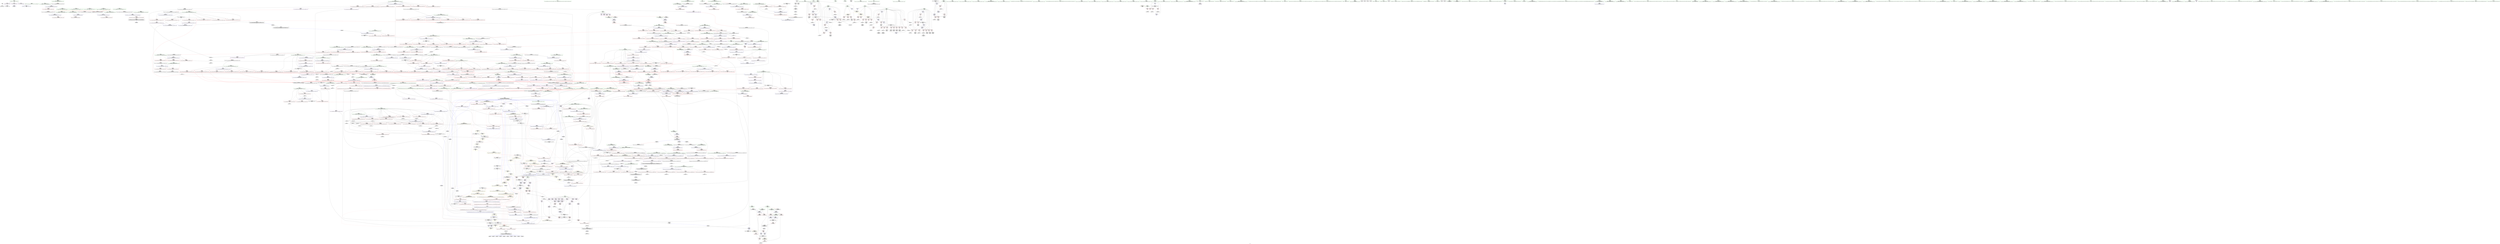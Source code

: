 digraph "SVFG" {
	label="SVFG";

	Node0x562c002be600 [shape=record,color=grey,label="{NodeID: 0\nNullPtr}"];
	Node0x562c002be600 -> Node0x562c00319470[style=solid];
	Node0x562c002be600 -> Node0x562c0033c9f0[style=solid];
	Node0x562c00430d40 [shape=record,color=black,label="{NodeID: 1882\n801 = PHI(632, 705, )\n3rd arg _ZSt10__pop_heapIPdN9__gnu_cxx5__ops15_Iter_less_iterEEvT_S4_S4_RT0_ }"];
	Node0x562c00430d40 -> Node0x562c003408b0[style=solid];
	Node0x562c00329cc0 [shape=record,color=blue,label="{NodeID: 775\n855\<--938\n__holeIndex.addr\<--sub17\n_ZSt13__adjust_heapIPdldN9__gnu_cxx5__ops15_Iter_less_iterEEvT_T0_S5_T1_T2_\n}"];
	Node0x562c00329cc0 -> Node0x562c0039e990[style=dashed];
	Node0x562c00320890 [shape=record,color=red,label="{NodeID: 443\n490\<--443\n\<--__last.addr\n_ZSt16__introsort_loopIPdlN9__gnu_cxx5__ops15_Iter_less_iterEEvT_S4_T0_T1_\n|{<s0>20}}"];
	Node0x562c00320890:s0 -> Node0x562c0042e900[style=solid,color=red];
	Node0x562c00363fb0 [shape=record,color=grey,label="{NodeID: 1218\n886 = Binary(420, 885, )\n}"];
	Node0x562c00363fb0 -> Node0x562c003297e0[style=solid];
	Node0x562c00314b10 [shape=record,color=green,label="{NodeID: 111\n667\<--668\n_ZSt10__pop_heapIPdN9__gnu_cxx5__ops15_Iter_less_iterEEvT_S4_S4_RT0_\<--_ZSt10__pop_heapIPdN9__gnu_cxx5__ops15_Iter_less_iterEEvT_S4_S4_RT0__field_insensitive\n}"];
	Node0x562c00336160 [shape=record,color=red,label="{NodeID: 554\n1005\<--978\n\<--__first.addr\n_ZSt11__push_heapIPdldN9__gnu_cxx5__ops14_Iter_less_valEEvT_T0_S5_T1_RT2_\n}"];
	Node0x562c00336160 -> Node0x562c00327900[style=solid];
	Node0x562c003a8fb0 [shape=record,color=black,label="{NodeID: 1329\nMR_162V_3 = PHI(MR_162V_4, MR_162V_2, )\npts\{981 \}\n}"];
	Node0x562c003a8fb0 -> Node0x562c00336570[style=dashed];
	Node0x562c003a8fb0 -> Node0x562c00336640[style=dashed];
	Node0x562c003a8fb0 -> Node0x562c003367e0[style=dashed];
	Node0x562c003a8fb0 -> Node0x562c0032a4e0[style=dashed];
	Node0x562c00319100 [shape=record,color=green,label="{NodeID: 222\n1511\<--1512\nthis.addr\<--this.addr_field_insensitive\n_ZNK9__gnu_cxx5__ops14_Val_less_iterclIdPdEEbRT_T0_\n}"];
	Node0x562c00319100 -> Node0x562c0033c140[style=solid];
	Node0x562c00319100 -> Node0x562c0032d4d0[style=solid];
	Node0x562c00426c50 [shape=record,color=black,label="{NodeID: 1772\n957 = PHI(851, )\n0th arg _ZSt4moveIRN9__gnu_cxx5__ops15_Iter_less_iterEEONSt16remove_referenceIT_E4typeEOS5_ }"];
	Node0x562c00426c50 -> Node0x562c00329d90[style=solid];
	Node0x562c0033bb90 [shape=record,color=red,label="{NodeID: 665\n1474\<--1465\n\<--__last.addr\n_ZNSt20__copy_move_backwardILb1ELb1ESt26random_access_iterator_tagE13__copy_move_bIdEEPT_PKS3_S6_S4_\n}"];
	Node0x562c0033bb90 -> Node0x562c003244a0[style=solid];
	Node0x562c003b81d0 [shape=record,color=yellow,style=double,label="{NodeID: 1440\n15V_1 = ENCHI(MR_15V_0)\npts\{15 \}\nFun[_ZSt22__final_insertion_sortIPdN9__gnu_cxx5__ops15_Iter_less_iterEEvT_S4_T0_]|{<s0>22|<s1>22|<s2>24|<s3>24}}"];
	Node0x562c003b81d0:s0 -> Node0x562c0039f390[style=dashed,color=red];
	Node0x562c003b81d0:s1 -> Node0x562c003afe10[style=dashed,color=red];
	Node0x562c003b81d0:s2 -> Node0x562c0039f390[style=dashed,color=red];
	Node0x562c003b81d0:s3 -> Node0x562c003afe10[style=dashed,color=red];
	Node0x562c00326da0 [shape=record,color=purple,label="{NodeID: 333\n1320\<--1319\nincdec.ptr\<--\n_ZSt26__unguarded_insertion_sortIPdN9__gnu_cxx5__ops15_Iter_less_iterEEvT_S4_T0_\n}"];
	Node0x562c00326da0 -> Node0x562c0032bfb0[style=solid];
	Node0x562c00310a90 [shape=record,color=green,label="{NodeID: 1\n7\<--1\n__dso_handle\<--dummyObj\nGlob }"];
	Node0x562c00430e90 [shape=record,color=black,label="{NodeID: 1883\n964 = PHI(865, )\n0th arg _ZN9__gnu_cxx5__ops14_Iter_less_valC2ENS0_15_Iter_less_iterE }"];
	Node0x562c00430e90 -> Node0x562c00329e60[style=solid];
	Node0x562c00329d90 [shape=record,color=blue,label="{NodeID: 776\n958\<--957\n__t.addr\<--__t\n_ZSt4moveIRN9__gnu_cxx5__ops15_Iter_less_iterEEONSt16remove_referenceIT_E4typeEOS5_\n}"];
	Node0x562c00329d90 -> Node0x562c00335fc0[style=dashed];
	Node0x562c00320960 [shape=record,color=red,label="{NodeID: 444\n468\<--445\n\<--__depth_limit.addr\n_ZSt16__introsort_loopIPdlN9__gnu_cxx5__ops15_Iter_less_iterEEvT_S4_T0_T1_\n}"];
	Node0x562c00320960 -> Node0x562c00368030[style=solid];
	Node0x562c00364130 [shape=record,color=grey,label="{NodeID: 1219\n885 = Binary(884, 697, )\n}"];
	Node0x562c00364130 -> Node0x562c00363fb0[style=solid];
	Node0x562c00314c10 [shape=record,color=green,label="{NodeID: 112\n680\<--681\n__first.addr\<--__first.addr_field_insensitive\n_ZSt11__sort_heapIPdN9__gnu_cxx5__ops15_Iter_less_iterEEvT_S4_RT0_\n}"];
	Node0x562c00314c10 -> Node0x562c00332880[style=solid];
	Node0x562c00314c10 -> Node0x562c00332950[style=solid];
	Node0x562c00314c10 -> Node0x562c0033fae0[style=solid];
	Node0x562c00336230 [shape=record,color=red,label="{NodeID: 555\n1015\<--978\n\<--__first.addr\n_ZSt11__push_heapIPdldN9__gnu_cxx5__ops14_Iter_less_valEEvT_T0_S5_T1_RT2_\n}"];
	Node0x562c00336230 -> Node0x562c003279d0[style=solid];
	Node0x562c003a94b0 [shape=record,color=black,label="{NodeID: 1330\nMR_170V_3 = PHI(MR_170V_4, MR_170V_2, )\npts\{989 \}\n}"];
	Node0x562c003a94b0 -> Node0x562c00336a50[style=dashed];
	Node0x562c003a94b0 -> Node0x562c00336b20[style=dashed];
	Node0x562c003a94b0 -> Node0x562c00336bf0[style=dashed];
	Node0x562c003a94b0 -> Node0x562c0032a5b0[style=dashed];
	Node0x562c003191d0 [shape=record,color=green,label="{NodeID: 223\n1513\<--1514\n__val.addr\<--__val.addr_field_insensitive\n_ZNK9__gnu_cxx5__ops14_Val_less_iterclIdPdEEbRT_T0_\n}"];
	Node0x562c003191d0 -> Node0x562c0033c210[style=solid];
	Node0x562c003191d0 -> Node0x562c0032d5a0[style=solid];
	Node0x562c00426d90 [shape=record,color=black,label="{NodeID: 1773\n1325 = PHI(1263, )\n0th arg _ZSt13move_backwardIPdS0_ET0_T_S2_S1_ }"];
	Node0x562c00426d90 -> Node0x562c0032c080[style=solid];
	Node0x562c0033bc60 [shape=record,color=red,label="{NodeID: 666\n1484\<--1467\n\<--__result.addr\n_ZNSt20__copy_move_backwardILb1ELb1ESt26random_access_iterator_tagE13__copy_move_bIdEEPT_PKS3_S6_S4_\n}"];
	Node0x562c0033bc60 -> Node0x562c00327c40[style=solid];
	Node0x562c00326e70 [shape=record,color=purple,label="{NodeID: 334\n1366\<--1365\nincdec.ptr\<--\n_ZSt25__unguarded_linear_insertIPdN9__gnu_cxx5__ops14_Val_less_iterEEvT_T0_\n}"];
	Node0x562c00326e70 -> Node0x562c0032c560[style=solid];
	Node0x562c00310b20 [shape=record,color=green,label="{NodeID: 2\n9\<--1\n\<--dummyObj\nCan only get source location for instruction, argument, global var or function.}"];
	Node0x562c00430fa0 [shape=record,color=black,label="{NodeID: 1884\n1179 = PHI(1085, 1095, 1099, 1109, 1117, 1121, 1171, )\n0th arg _ZSt9iter_swapIPdS0_EvT_T0_ }"];
	Node0x562c00430fa0 -> Node0x562c0032b2b0[style=solid];
	Node0x562c00329e60 [shape=record,color=blue,label="{NodeID: 777\n967\<--964\nthis.addr\<--this\n_ZN9__gnu_cxx5__ops14_Iter_less_valC2ENS0_15_Iter_less_iterE\n}"];
	Node0x562c00329e60 -> Node0x562c00336090[style=dashed];
	Node0x562c00320a30 [shape=record,color=red,label="{NodeID: 445\n479\<--445\n\<--__depth_limit.addr\n_ZSt16__introsort_loopIPdlN9__gnu_cxx5__ops15_Iter_less_iterEEvT_S4_T0_T1_\n}"];
	Node0x562c00320a30 -> Node0x562c00360fb0[style=solid];
	Node0x562c003642b0 [shape=record,color=grey,label="{NodeID: 1220\n914 = Binary(913, 697, )\n}"];
	Node0x562c003642b0 -> Node0x562c00368db0[style=solid];
	Node0x562c00314ce0 [shape=record,color=green,label="{NodeID: 113\n682\<--683\n__last.addr\<--__last.addr_field_insensitive\n_ZSt11__sort_heapIPdN9__gnu_cxx5__ops15_Iter_less_iterEEvT_S4_RT0_\n}"];
	Node0x562c00314ce0 -> Node0x562c00332a20[style=solid];
	Node0x562c00314ce0 -> Node0x562c00332af0[style=solid];
	Node0x562c00314ce0 -> Node0x562c00332bc0[style=solid];
	Node0x562c00314ce0 -> Node0x562c00332c90[style=solid];
	Node0x562c00314ce0 -> Node0x562c0033fbb0[style=solid];
	Node0x562c00314ce0 -> Node0x562c0033fd50[style=solid];
	Node0x562c00336300 [shape=record,color=red,label="{NodeID: 556\n1020\<--978\n\<--__first.addr\n_ZSt11__push_heapIPdldN9__gnu_cxx5__ops14_Iter_less_valEEvT_T0_S5_T1_RT2_\n}"];
	Node0x562c00336300 -> Node0x562c00327aa0[style=solid];
	Node0x562c003a99b0 [shape=record,color=black,label="{NodeID: 1331\nMR_15V_2 = PHI(MR_15V_3, MR_15V_1, )\npts\{15 \}\n|{|<s4>47}}"];
	Node0x562c003a99b0 -> Node0x562c00336cc0[style=dashed];
	Node0x562c003a99b0 -> Node0x562c00336d90[style=dashed];
	Node0x562c003a99b0 -> Node0x562c0032a410[style=dashed];
	Node0x562c003a99b0 -> Node0x562c0032a680[style=dashed];
	Node0x562c003a99b0:s4 -> Node0x562c003b97f0[style=dashed,color=red];
	Node0x562c003192a0 [shape=record,color=green,label="{NodeID: 224\n1515\<--1516\n__it.addr\<--__it.addr_field_insensitive\n_ZNK9__gnu_cxx5__ops14_Val_less_iterclIdPdEEbRT_T0_\n}"];
	Node0x562c003192a0 -> Node0x562c0033c2e0[style=solid];
	Node0x562c003192a0 -> Node0x562c0032d670[style=solid];
	Node0x562c00426ed0 [shape=record,color=black,label="{NodeID: 1774\n1326 = PHI(1264, )\n1st arg _ZSt13move_backwardIPdS0_ET0_T_S2_S1_ }"];
	Node0x562c00426ed0 -> Node0x562c0032c150[style=solid];
	Node0x562c0033bd30 [shape=record,color=red,label="{NodeID: 667\n1497\<--1467\n\<--__result.addr\n_ZNSt20__copy_move_backwardILb1ELb1ESt26random_access_iterator_tagE13__copy_move_bIdEEPT_PKS3_S6_S4_\n}"];
	Node0x562c0033bd30 -> Node0x562c00327d10[style=solid];
	Node0x562c00326f40 [shape=record,color=purple,label="{NodeID: 335\n1382\<--1381\nincdec.ptr3\<--\n_ZSt25__unguarded_linear_insertIPdN9__gnu_cxx5__ops14_Val_less_iterEEvT_T0_\n}"];
	Node0x562c00326f40 -> Node0x562c0032c7d0[style=solid];
	Node0x562c00310dd0 [shape=record,color=green,label="{NodeID: 3\n21\<--1\n_ZSt3cin\<--dummyObj\nGlob }"];
	Node0x562c00431230 [shape=record,color=black,label="{NodeID: 1885\n1180 = PHI(1086, 1096, 1100, 1110, 1118, 1122, 1172, )\n1st arg _ZSt9iter_swapIPdS0_EvT_T0_ }"];
	Node0x562c00431230 -> Node0x562c0032b380[style=solid];
	Node0x562c00329f30 [shape=record,color=blue,label="{NodeID: 778\n978\<--973\n__first.addr\<--__first\n_ZSt11__push_heapIPdldN9__gnu_cxx5__ops14_Iter_less_valEEvT_T0_S5_T1_RT2_\n}"];
	Node0x562c00329f30 -> Node0x562c00336160[style=dashed];
	Node0x562c00329f30 -> Node0x562c00336230[style=dashed];
	Node0x562c00329f30 -> Node0x562c00336300[style=dashed];
	Node0x562c00329f30 -> Node0x562c003363d0[style=dashed];
	Node0x562c00320b00 [shape=record,color=red,label="{NodeID: 446\n491\<--445\n\<--__depth_limit.addr\n_ZSt16__introsort_loopIPdlN9__gnu_cxx5__ops15_Iter_less_iterEEvT_S4_T0_T1_\n|{<s0>20}}"];
	Node0x562c00320b00:s0 -> Node0x562c0042ea80[style=solid,color=red];
	Node0x562c00364430 [shape=record,color=grey,label="{NodeID: 1221\n881 = Binary(880, 420, )\n}"];
	Node0x562c00364430 -> Node0x562c00368f30[style=solid];
	Node0x562c00319770 [shape=record,color=green,label="{NodeID: 114\n684\<--685\n__comp.addr\<--__comp.addr_field_insensitive\n_ZSt11__sort_heapIPdN9__gnu_cxx5__ops15_Iter_less_iterEEvT_S4_RT0_\n}"];
	Node0x562c00319770 -> Node0x562c00332d60[style=solid];
	Node0x562c00319770 -> Node0x562c0033fc80[style=solid];
	Node0x562c003363d0 [shape=record,color=red,label="{NodeID: 557\n1033\<--978\n\<--__first.addr\n_ZSt11__push_heapIPdldN9__gnu_cxx5__ops14_Iter_less_valEEvT_T0_S5_T1_RT2_\n}"];
	Node0x562c003363d0 -> Node0x562c00327b70[style=solid];
	Node0x562c00319370 [shape=record,color=green,label="{NodeID: 225\n28\<--1527\n_GLOBAL__sub_I_rng..58_1_1.cpp\<--_GLOBAL__sub_I_rng..58_1_1.cpp_field_insensitive\n}"];
	Node0x562c00319370 -> Node0x562c0033c8f0[style=solid];
	Node0x562c00427010 [shape=record,color=black,label="{NodeID: 1775\n1327 = PHI(1266, )\n2nd arg _ZSt13move_backwardIPdS0_ET0_T_S2_S1_ }"];
	Node0x562c00427010 -> Node0x562c0032c220[style=solid];
	Node0x562c0033be00 [shape=record,color=red,label="{NodeID: 668\n1481\<--1469\n\<--_Num\n_ZNSt20__copy_move_backwardILb1ELb1ESt26random_access_iterator_tagE13__copy_move_bIdEEPT_PKS3_S6_S4_\n}"];
	Node0x562c0033be00 -> Node0x562c003693b0[style=solid];
	Node0x562c003b84a0 [shape=record,color=yellow,style=double,label="{NodeID: 1443\n12V_1 = ENCHI(MR_12V_0)\npts\{10 \}\nFun[_Z5main2v]}"];
	Node0x562c003b84a0 -> Node0x562c00327de0[style=dashed];
	Node0x562c003b84a0 -> Node0x562c00327eb0[style=dashed];
	Node0x562c003b84a0 -> Node0x562c00327f80[style=dashed];
	Node0x562c00327010 [shape=record,color=purple,label="{NodeID: 336\n1534\<--1488\noffset_0\<--\n}"];
	Node0x562c00327010 -> Node0x562c0032d400[style=solid];
	Node0x562c00310e60 [shape=record,color=green,label="{NodeID: 4\n22\<--1\n.str\<--dummyObj\nGlob }"];
	Node0x562c004314c0 [shape=record,color=black,label="{NodeID: 1886\n847 = PHI(759, 827, )\n0th arg _ZSt13__adjust_heapIPdldN9__gnu_cxx5__ops15_Iter_less_iterEEvT_T0_S5_T1_T2_ }"];
	Node0x562c004314c0 -> Node0x562c00340bf0[style=solid];
	Node0x562c0032a000 [shape=record,color=blue,label="{NodeID: 779\n980\<--974\n__holeIndex.addr\<--__holeIndex\n_ZSt11__push_heapIPdldN9__gnu_cxx5__ops14_Iter_less_valEEvT_T0_S5_T1_RT2_\n}"];
	Node0x562c0032a000 -> Node0x562c003364a0[style=dashed];
	Node0x562c0032a000 -> Node0x562c003a8fb0[style=dashed];
	Node0x562c00320bd0 [shape=record,color=red,label="{NodeID: 447\n489\<--449\n\<--__cut\n_ZSt16__introsort_loopIPdlN9__gnu_cxx5__ops15_Iter_less_iterEEvT_S4_T0_T1_\n|{<s0>20}}"];
	Node0x562c00320bd0:s0 -> Node0x562c0042e720[style=solid,color=red];
	Node0x562c003645b0 [shape=record,color=grey,label="{NodeID: 1222\n920 = Binary(919, 420, )\n}"];
	Node0x562c003645b0 -> Node0x562c003690b0[style=solid];
	Node0x562c00319800 [shape=record,color=green,label="{NodeID: 115\n713\<--714\n__first.addr\<--__first.addr_field_insensitive\n_ZSt11__make_heapIPdN9__gnu_cxx5__ops15_Iter_less_iterEEvT_S4_RT0_\n}"];
	Node0x562c00319800 -> Node0x562c00332e30[style=solid];
	Node0x562c00319800 -> Node0x562c00332f00[style=solid];
	Node0x562c00319800 -> Node0x562c00332fd0[style=solid];
	Node0x562c00319800 -> Node0x562c003330a0[style=solid];
	Node0x562c00319800 -> Node0x562c0033fe20[style=solid];
	Node0x562c003364a0 [shape=record,color=red,label="{NodeID: 558\n995\<--980\n\<--__holeIndex.addr\n_ZSt11__push_heapIPdldN9__gnu_cxx5__ops14_Iter_less_valEEvT_T0_S5_T1_RT2_\n}"];
	Node0x562c003364a0 -> Node0x562c00366530[style=solid];
	Node0x562c003aa3b0 [shape=record,color=black,label="{NodeID: 1333\nMR_17V_6 = PHI(MR_17V_7, MR_17V_5, )\npts\{190 \}\n}"];
	Node0x562c003aa3b0 -> Node0x562c0031e330[style=dashed];
	Node0x562c003aa3b0 -> Node0x562c0031e400[style=dashed];
	Node0x562c003aa3b0 -> Node0x562c0031e4d0[style=dashed];
	Node0x562c003aa3b0 -> Node0x562c0031e5a0[style=dashed];
	Node0x562c003aa3b0 -> Node0x562c0033e0e0[style=dashed];
	Node0x562c00319470 [shape=record,color=black,label="{NodeID: 226\n2\<--3\ndummyVal\<--dummyVal\n}"];
	Node0x562c00427150 [shape=record,color=black,label="{NodeID: 1776\n1422 = PHI(1337, 1341, )\n0th arg _ZSt12__miter_baseIPdET_S1_ }"];
	Node0x562c00427150 -> Node0x562c0032cbe0[style=solid];
	Node0x562c0033bed0 [shape=record,color=red,label="{NodeID: 669\n1485\<--1469\n\<--_Num\n_ZNSt20__copy_move_backwardILb1ELb1ESt26random_access_iterator_tagE13__copy_move_bIdEEPT_PKS3_S6_S4_\n}"];
	Node0x562c0033bed0 -> Node0x562c00364eb0[style=solid];
	Node0x562c003b85b0 [shape=record,color=yellow,style=double,label="{NodeID: 1444\n2V_1 = ENCHI(MR_2V_0)\npts\{12 \}\nFun[_Z5main2v]|{|<s2>7}}"];
	Node0x562c003b85b0 -> Node0x562c00328460[style=dashed];
	Node0x562c003b85b0 -> Node0x562c00328530[style=dashed];
	Node0x562c003b85b0:s2 -> Node0x562c003b9360[style=dashed,color=red];
	Node0x562c003270e0 [shape=record,color=purple,label="{NodeID: 337\n1535\<--1490\noffset_0\<--\n}"];
	Node0x562c003270e0 -> Node0x562c0033c550[style=solid];
	Node0x562c00310ef0 [shape=record,color=green,label="{NodeID: 5\n24\<--1\n.str.1\<--dummyObj\nGlob }"];
	Node0x562c00431610 [shape=record,color=black,label="{NodeID: 1887\n848 = PHI(760, 470, )\n1st arg _ZSt13__adjust_heapIPdldN9__gnu_cxx5__ops15_Iter_less_iterEEvT_T0_S5_T1_T2_ }"];
	Node0x562c00431610 -> Node0x562c00340cc0[style=solid];
	Node0x562c0032a0d0 [shape=record,color=blue,label="{NodeID: 780\n982\<--975\n__topIndex.addr\<--__topIndex\n_ZSt11__push_heapIPdldN9__gnu_cxx5__ops14_Iter_less_valEEvT_T0_S5_T1_RT2_\n}"];
	Node0x562c0032a0d0 -> Node0x562c003368b0[style=dashed];
	Node0x562c00320ca0 [shape=record,color=red,label="{NodeID: 448\n493\<--449\n\<--__cut\n_ZSt16__introsort_loopIPdlN9__gnu_cxx5__ops15_Iter_less_iterEEvT_S4_T0_T1_\n}"];
	Node0x562c00320ca0 -> Node0x562c0033eeb0[style=solid];
	Node0x562c00364730 [shape=record,color=grey,label="{NodeID: 1223\n919 = Binary(918, 420, )\n}"];
	Node0x562c00364730 -> Node0x562c003645b0[style=solid];
	Node0x562c003198d0 [shape=record,color=green,label="{NodeID: 116\n715\<--716\n__last.addr\<--__last.addr_field_insensitive\n_ZSt11__make_heapIPdN9__gnu_cxx5__ops15_Iter_less_iterEEvT_S4_RT0_\n}"];
	Node0x562c003198d0 -> Node0x562c00333170[style=solid];
	Node0x562c003198d0 -> Node0x562c00333240[style=solid];
	Node0x562c003198d0 -> Node0x562c0033fef0[style=solid];
	Node0x562c00336570 [shape=record,color=red,label="{NodeID: 559\n1000\<--980\n\<--__holeIndex.addr\n_ZSt11__push_heapIPdldN9__gnu_cxx5__ops14_Iter_less_valEEvT_T0_S5_T1_RT2_\n}"];
	Node0x562c00336570 -> Node0x562c00369830[style=solid];
	Node0x562c003aa8b0 [shape=record,color=black,label="{NodeID: 1334\nMR_19V_2 = PHI(MR_19V_7, MR_19V_1, )\npts\{192 \}\n}"];
	Node0x562c003aa8b0 -> Node0x562c0033d8c0[style=dashed];
	Node0x562c00319570 [shape=record,color=black,label="{NodeID: 227\n362\<--9\nmain_ret\<--\nmain\n}"];
	Node0x562c00427360 [shape=record,color=black,label="{NodeID: 1777\n1039 = PHI(1004, )\n0th arg _ZNK9__gnu_cxx5__ops14_Iter_less_valclIPddEEbT_RT0_ }"];
	Node0x562c00427360 -> Node0x562c0032a750[style=solid];
	Node0x562c0033bfa0 [shape=record,color=red,label="{NodeID: 670\n1491\<--1469\n\<--_Num\n_ZNSt20__copy_move_backwardILb1ELb1ESt26random_access_iterator_tagE13__copy_move_bIdEEPT_PKS3_S6_S4_\n}"];
	Node0x562c0033bfa0 -> Node0x562c00365630[style=solid];
	Node0x562c003b8690 [shape=record,color=yellow,style=double,label="{NodeID: 1445\n15V_1 = ENCHI(MR_15V_0)\npts\{15 \}\nFun[_Z5main2v]|{<s0>6}}"];
	Node0x562c003b8690:s0 -> Node0x562c003a1ca0[style=dashed,color=red];
	Node0x562c003271b0 [shape=record,color=purple,label="{NodeID: 338\n223\<--13\nadd.ptr\<--p\n_Z5main2v\n|{<s0>6}}"];
	Node0x562c003271b0:s0 -> Node0x562c00429610[style=solid,color=red];
	Node0x562c00310f80 [shape=record,color=green,label="{NodeID: 6\n27\<--1\n\<--dummyObj\nCan only get source location for instruction, argument, global var or function.}"];
	Node0x562c00431760 [shape=record,color=black,label="{NodeID: 1888\n849 = PHI(761, 833, )\n2nd arg _ZSt13__adjust_heapIPdldN9__gnu_cxx5__ops15_Iter_less_iterEEvT_T0_S5_T1_T2_ }"];
	Node0x562c00431760 -> Node0x562c00340d90[style=solid];
	Node0x562c0032a1a0 [shape=record,color=blue,label="{NodeID: 781\n984\<--976\n__value.addr\<--__value\n_ZSt11__push_heapIPdldN9__gnu_cxx5__ops14_Iter_less_valEEvT_T0_S5_T1_RT2_\n|{|<s2>47}}"];
	Node0x562c0032a1a0 -> Node0x562c00336cc0[style=dashed];
	Node0x562c0032a1a0 -> Node0x562c00336d90[style=dashed];
	Node0x562c0032a1a0:s2 -> Node0x562c003b9900[style=dashed,color=red];
	Node0x562c00320d70 [shape=record,color=red,label="{NodeID: 449\n502\<--499\n\<--__n.addr\n_ZSt4__lgl\n}"];
	Node0x562c003648b0 [shape=record,color=grey,label="{NodeID: 1224\n880 = Binary(879, 697, )\n}"];
	Node0x562c003648b0 -> Node0x562c00364430[style=solid];
	Node0x562c003199a0 [shape=record,color=green,label="{NodeID: 117\n717\<--718\n__comp.addr\<--__comp.addr_field_insensitive\n_ZSt11__make_heapIPdN9__gnu_cxx5__ops15_Iter_less_iterEEvT_S4_RT0_\n}"];
	Node0x562c003199a0 -> Node0x562c00333310[style=solid];
	Node0x562c003199a0 -> Node0x562c0033ffc0[style=solid];
	Node0x562c00336640 [shape=record,color=red,label="{NodeID: 560\n1021\<--980\n\<--__holeIndex.addr\n_ZSt11__push_heapIPdldN9__gnu_cxx5__ops14_Iter_less_valEEvT_T0_S5_T1_RT2_\n}"];
	Node0x562c003aadb0 [shape=record,color=black,label="{NodeID: 1335\nMR_21V_3 = PHI(MR_21V_4, MR_21V_2, )\npts\{194 \}\n|{|<s3>8}}"];
	Node0x562c003aadb0 -> Node0x562c0031eb50[style=dashed];
	Node0x562c003aadb0 -> Node0x562c0031f100[style=dashed];
	Node0x562c003aadb0 -> Node0x562c0033e010[style=dashed];
	Node0x562c003aadb0:s3 -> Node0x562c003ba030[style=dashed,color=red];
	Node0x562c00319640 [shape=record,color=black,label="{NodeID: 228\n39\<--40\n\<--_ZNSt8ios_base4InitD1Ev\nCan only get source location for instruction, argument, global var or function.}"];
	Node0x562c00427470 [shape=record,color=black,label="{NodeID: 1778\n1040 = PHI(1007, )\n1st arg _ZNK9__gnu_cxx5__ops14_Iter_less_valclIPddEEbT_RT0_ }"];
	Node0x562c00427470 -> Node0x562c0032a820[style=solid];
	Node0x562c0033c070 [shape=record,color=red,label="{NodeID: 671\n1498\<--1469\n\<--_Num\n_ZNSt20__copy_move_backwardILb1ELb1ESt26random_access_iterator_tagE13__copy_move_bIdEEPT_PKS3_S6_S4_\n}"];
	Node0x562c0033c070 -> Node0x562c003657b0[style=solid];
	Node0x562c00327280 [shape=record,color=purple,label="{NodeID: 339\n609\<--601\nadd.ptr\<--\n_ZSt27__unguarded_partition_pivotIPdN9__gnu_cxx5__ops15_Iter_less_iterEET_S4_S4_T0_\n}"];
	Node0x562c00327280 -> Node0x562c0033f600[style=solid];
	Node0x562c003117c0 [shape=record,color=green,label="{NodeID: 7\n65\<--1\n\<--dummyObj\nCan only get source location for instruction, argument, global var or function.}"];
	Node0x562c004318b0 [shape=record,color=black,label="{NodeID: 1889\n850 = PHI(763, 835, )\n3rd arg _ZSt13__adjust_heapIPdldN9__gnu_cxx5__ops15_Iter_less_iterEEvT_T0_S5_T1_T2_ }"];
	Node0x562c004318b0 -> Node0x562c00340e60[style=solid];
	Node0x562c0032a270 [shape=record,color=blue,label="{NodeID: 782\n986\<--977\n__comp.addr\<--__comp\n_ZSt11__push_heapIPdldN9__gnu_cxx5__ops14_Iter_less_valEEvT_T0_S5_T1_RT2_\n}"];
	Node0x562c0032a270 -> Node0x562c00336980[style=dashed];
	Node0x562c00320e40 [shape=record,color=red,label="{NodeID: 450\n530\<--517\n\<--__first.addr\n_ZSt22__final_insertion_sortIPdN9__gnu_cxx5__ops15_Iter_less_iterEEvT_S4_T0_\n}"];
	Node0x562c00320e40 -> Node0x562c003232c0[style=solid];
	Node0x562c00364a30 [shape=record,color=grey,label="{NodeID: 1225\n1478 = Binary(1476, 1477, )\n}"];
	Node0x562c00364a30 -> Node0x562c00364d30[style=solid];
	Node0x562c00319a70 [shape=record,color=green,label="{NodeID: 118\n719\<--720\n__len\<--__len_field_insensitive\n_ZSt11__make_heapIPdN9__gnu_cxx5__ops15_Iter_less_iterEEvT_S4_RT0_\n}"];
	Node0x562c00319a70 -> Node0x562c003333e0[style=solid];
	Node0x562c00319a70 -> Node0x562c003334b0[style=solid];
	Node0x562c00319a70 -> Node0x562c00340090[style=solid];
	Node0x562c00336710 [shape=record,color=red,label="{NodeID: 561\n1026\<--980\n\<--__holeIndex.addr\n_ZSt11__push_heapIPdldN9__gnu_cxx5__ops14_Iter_less_valEEvT_T0_S5_T1_RT2_\n}"];
	Node0x562c00336710 -> Node0x562c003600b0[style=solid];
	Node0x562c003ab2b0 [shape=record,color=black,label="{NodeID: 1336\nMR_23V_2 = PHI(MR_23V_6, MR_23V_1, )\npts\{196 \}\n}"];
	Node0x562c003ab2b0 -> Node0x562c0033d7f0[style=dashed];
	Node0x562c003218c0 [shape=record,color=black,label="{NodeID: 229\n76\<--75\nidxprom\<--\n_Z4funcv\n}"];
	Node0x562c00427580 [shape=record,color=black,label="{NodeID: 1779\n1041 = PHI(984, )\n2nd arg _ZNK9__gnu_cxx5__ops14_Iter_less_valclIPddEEbT_RT0_ }"];
	Node0x562c00427580 -> Node0x562c0032a8f0[style=solid];
	Node0x562c0033c140 [shape=record,color=red,label="{NodeID: 672\n1520\<--1511\nthis1\<--this.addr\n_ZNK9__gnu_cxx5__ops14_Val_less_iterclIdPdEEbRT_T0_\n}"];
	Node0x562c00327350 [shape=record,color=purple,label="{NodeID: 340\n753\<--751\nadd.ptr\<--\n_ZSt11__make_heapIPdN9__gnu_cxx5__ops15_Iter_less_iterEEvT_S4_RT0_\n|{<s0>33}}"];
	Node0x562c00327350:s0 -> Node0x562c0042ec00[style=solid,color=red];
	Node0x562c00311850 [shape=record,color=green,label="{NodeID: 8\n82\<--1\n\<--dummyObj\nCan only get source location for instruction, argument, global var or function.}"];
	Node0x562c00431a00 [shape=record,color=black,label="{NodeID: 1890\n1460 = PHI(1445, )\n0th arg _ZNSt20__copy_move_backwardILb1ELb1ESt26random_access_iterator_tagE13__copy_move_bIdEEPT_PKS3_S6_S4_ }"];
	Node0x562c00431a00 -> Node0x562c0032d0c0[style=solid];
	Node0x562c0032a340 [shape=record,color=blue,label="{NodeID: 783\n988\<--997\n__parent\<--div\n_ZSt11__push_heapIPdldN9__gnu_cxx5__ops14_Iter_less_valEEvT_T0_S5_T1_RT2_\n}"];
	Node0x562c0032a340 -> Node0x562c003a94b0[style=dashed];
	Node0x562c00320f10 [shape=record,color=red,label="{NodeID: 451\n537\<--517\n\<--__first.addr\n_ZSt22__final_insertion_sortIPdN9__gnu_cxx5__ops15_Iter_less_iterEEvT_S4_T0_\n|{<s0>22}}"];
	Node0x562c00320f10:s0 -> Node0x562c00430490[style=solid,color=red];
	Node0x562c00364bb0 [shape=record,color=grey,label="{NodeID: 1226\n173 = Binary(172, 65, )\n}"];
	Node0x562c00364bb0 -> Node0x562c0033d3e0[style=solid];
	Node0x562c00319b40 [shape=record,color=green,label="{NodeID: 119\n721\<--722\n__parent\<--__parent_field_insensitive\n_ZSt11__make_heapIPdN9__gnu_cxx5__ops15_Iter_less_iterEEvT_S4_RT0_\n}"];
	Node0x562c00319b40 -> Node0x562c00333580[style=solid];
	Node0x562c00319b40 -> Node0x562c00333650[style=solid];
	Node0x562c00319b40 -> Node0x562c00333720[style=solid];
	Node0x562c00319b40 -> Node0x562c003337f0[style=solid];
	Node0x562c00319b40 -> Node0x562c00340160[style=solid];
	Node0x562c00319b40 -> Node0x562c00340300[style=solid];
	Node0x562c003367e0 [shape=record,color=red,label="{NodeID: 562\n1034\<--980\n\<--__holeIndex.addr\n_ZSt11__push_heapIPdldN9__gnu_cxx5__ops14_Iter_less_valEEvT_T0_S5_T1_RT2_\n}"];
	Node0x562c003ab7b0 [shape=record,color=black,label="{NodeID: 1337\nMR_25V_2 = PHI(MR_25V_3, MR_25V_1, )\npts\{198 \}\n}"];
	Node0x562c003ab7b0 -> Node0x562c0033df40[style=dashed];
	Node0x562c00321990 [shape=record,color=black,label="{NodeID: 230\n79\<--78\nidxprom5\<--\n_Z4funcv\n}"];
	Node0x562c00427690 [shape=record,color=black,label="{NodeID: 1780\n1397 = PHI(1338, )\n0th arg _ZSt23__copy_move_backward_a2ILb1EPdS0_ET1_T0_S2_S1_ }"];
	Node0x562c00427690 -> Node0x562c0032c970[style=solid];
	Node0x562c0033c210 [shape=record,color=red,label="{NodeID: 673\n1521\<--1513\n\<--__val.addr\n_ZNK9__gnu_cxx5__ops14_Val_less_iterclIdPdEEbRT_T0_\n}"];
	Node0x562c0033c210 -> Node0x562c0033c3b0[style=solid];
	Node0x562c00327420 [shape=record,color=purple,label="{NodeID: 341\n890\<--888\nadd.ptr\<--\n_ZSt13__adjust_heapIPdldN9__gnu_cxx5__ops15_Iter_less_iterEEvT_T0_S5_T1_T2_\n|{<s0>40}}"];
	Node0x562c00327420:s0 -> Node0x562c00429fe0[style=solid,color=red];
	Node0x562c003118e0 [shape=record,color=green,label="{NodeID: 9\n95\<--1\n\<--dummyObj\nCan only get source location for instruction, argument, global var or function.}"];
	Node0x562c00431b10 [shape=record,color=black,label="{NodeID: 1891\n1461 = PHI(1446, )\n1st arg _ZNSt20__copy_move_backwardILb1ELb1ESt26random_access_iterator_tagE13__copy_move_bIdEEPT_PKS3_S6_S4_ }"];
	Node0x562c00431b10 -> Node0x562c0032d190[style=solid];
	Node0x562c0032a410 [shape=record,color=blue,label="{NodeID: 784\n1022\<--1019\nadd.ptr3\<--\n_ZSt11__push_heapIPdldN9__gnu_cxx5__ops14_Iter_less_valEEvT_T0_S5_T1_RT2_\n}"];
	Node0x562c0032a410 -> Node0x562c003a99b0[style=dashed];
	Node0x562c00320fe0 [shape=record,color=red,label="{NodeID: 452\n538\<--517\n\<--__first.addr\n_ZSt22__final_insertion_sortIPdN9__gnu_cxx5__ops15_Iter_less_iterEEvT_S4_T0_\n}"];
	Node0x562c00320fe0 -> Node0x562c00326240[style=solid];
	Node0x562c00364d30 [shape=record,color=grey,label="{NodeID: 1227\n1479 = Binary(1478, 415, )\n}"];
	Node0x562c00364d30 -> Node0x562c0032d330[style=solid];
	Node0x562c00319c10 [shape=record,color=green,label="{NodeID: 120\n723\<--724\n__value\<--__value_field_insensitive\n_ZSt11__make_heapIPdN9__gnu_cxx5__ops15_Iter_less_iterEEvT_S4_RT0_\n|{|<s1>34}}"];
	Node0x562c00319c10 -> Node0x562c00340230[style=solid];
	Node0x562c00319c10:s1 -> Node0x562c0042ec00[style=solid,color=red];
	Node0x562c003368b0 [shape=record,color=red,label="{NodeID: 563\n1001\<--982\n\<--__topIndex.addr\n_ZSt11__push_heapIPdldN9__gnu_cxx5__ops14_Iter_less_valEEvT_T0_S5_T1_RT2_\n}"];
	Node0x562c003368b0 -> Node0x562c00369830[style=solid];
	Node0x562c003abcb0 [shape=record,color=black,label="{NodeID: 1338\nMR_8V_2 = PHI(MR_8V_5, MR_8V_1, )\npts\{170000 \}\n|{|<s2>14}}"];
	Node0x562c003abcb0 -> Node0x562c0033d990[style=dashed];
	Node0x562c003abcb0 -> Node0x562c0039bc90[style=dashed];
	Node0x562c003abcb0:s2 -> Node0x562c003af3b0[style=dashed,color=blue];
	Node0x562c00321a60 [shape=record,color=black,label="{NodeID: 231\n110\<--109\nidxprom17\<--\n_Z4funcv\n}"];
	Node0x562c004277d0 [shape=record,color=black,label="{NodeID: 1781\n1398 = PHI(1342, )\n1st arg _ZSt23__copy_move_backward_a2ILb1EPdS0_ET1_T0_S2_S1_ }"];
	Node0x562c004277d0 -> Node0x562c0032ca40[style=solid];
	Node0x562c0033c2e0 [shape=record,color=red,label="{NodeID: 674\n1523\<--1515\n\<--__it.addr\n_ZNK9__gnu_cxx5__ops14_Val_less_iterclIdPdEEbRT_T0_\n}"];
	Node0x562c0033c2e0 -> Node0x562c0033c480[style=solid];
	Node0x562c003274f0 [shape=record,color=purple,label="{NodeID: 342\n894\<--891\nadd.ptr2\<--\n_ZSt13__adjust_heapIPdldN9__gnu_cxx5__ops15_Iter_less_iterEEvT_T0_S5_T1_T2_\n|{<s0>40}}"];
	Node0x562c003274f0:s0 -> Node0x562c0042a360[style=solid,color=red];
	Node0x562c00311970 [shape=record,color=green,label="{NodeID: 10\n117\<--1\n\<--dummyObj\nCan only get source location for instruction, argument, global var or function.}"];
	Node0x562c00431c20 [shape=record,color=black,label="{NodeID: 1892\n1462 = PHI(1447, )\n2nd arg _ZNSt20__copy_move_backwardILb1ELb1ESt26random_access_iterator_tagE13__copy_move_bIdEEPT_PKS3_S6_S4_ }"];
	Node0x562c00431c20 -> Node0x562c0032d260[style=solid];
	Node0x562c0032a4e0 [shape=record,color=blue,label="{NodeID: 785\n980\<--1024\n__holeIndex.addr\<--\n_ZSt11__push_heapIPdldN9__gnu_cxx5__ops14_Iter_less_valEEvT_T0_S5_T1_RT2_\n}"];
	Node0x562c0032a4e0 -> Node0x562c00336710[style=dashed];
	Node0x562c0032a4e0 -> Node0x562c003a8fb0[style=dashed];
	Node0x562c003210b0 [shape=record,color=red,label="{NodeID: 453\n543\<--517\n\<--__first.addr\n_ZSt22__final_insertion_sortIPdN9__gnu_cxx5__ops15_Iter_less_iterEEvT_S4_T0_\n}"];
	Node0x562c003210b0 -> Node0x562c00326310[style=solid];
	Node0x562c00364eb0 [shape=record,color=grey,label="{NodeID: 1228\n1486 = Binary(470, 1485, )\n}"];
	Node0x562c00319ce0 [shape=record,color=green,label="{NodeID: 121\n725\<--726\nagg.tmp\<--agg.tmp_field_insensitive\n_ZSt11__make_heapIPdN9__gnu_cxx5__ops15_Iter_less_iterEEvT_S4_RT0_\n}"];
	Node0x562c00336980 [shape=record,color=red,label="{NodeID: 564\n1004\<--986\n\<--__comp.addr\n_ZSt11__push_heapIPdldN9__gnu_cxx5__ops14_Iter_less_valEEvT_T0_S5_T1_RT2_\n|{<s0>47}}"];
	Node0x562c00336980:s0 -> Node0x562c00427360[style=solid,color=red];
	Node0x562c003ac1b0 [shape=record,color=black,label="{NodeID: 1339\nMR_10V_2 = PHI(MR_10V_3, MR_10V_1, )\npts\{200000 \}\n|{<s0>7|<s1>7|<s2>14}}"];
	Node0x562c003ac1b0:s0 -> Node0x562c0033cf00[style=dashed,color=red];
	Node0x562c003ac1b0:s1 -> Node0x562c003999c0[style=dashed,color=red];
	Node0x562c003ac1b0:s2 -> Node0x562c003af3b0[style=dashed,color=blue];
	Node0x562c00321b30 [shape=record,color=black,label="{NodeID: 232\n113\<--112\nidxprom19\<--\n_Z4funcv\n}"];
	Node0x562c00427910 [shape=record,color=black,label="{NodeID: 1782\n1399 = PHI(1343, )\n2nd arg _ZSt23__copy_move_backward_a2ILb1EPdS0_ET1_T0_S2_S1_ }"];
	Node0x562c00427910 -> Node0x562c0032cb10[style=solid];
	Node0x562c0033c3b0 [shape=record,color=red,label="{NodeID: 675\n1522\<--1521\n\<--\n_ZNK9__gnu_cxx5__ops14_Val_less_iterclIdPdEEbRT_T0_\n}"];
	Node0x562c0033c3b0 -> Node0x562c003699b0[style=solid];
	Node0x562c003275c0 [shape=record,color=purple,label="{NodeID: 343\n903\<--901\nadd.ptr3\<--\n_ZSt13__adjust_heapIPdldN9__gnu_cxx5__ops15_Iter_less_iterEEvT_T0_S5_T1_T2_\n|{<s0>41}}"];
	Node0x562c003275c0:s0 -> Node0x562c0042ec00[style=solid,color=red];
	Node0x562c00311a70 [shape=record,color=green,label="{NodeID: 11\n181\<--1\n\<--dummyObj\nCan only get source location for instruction, argument, global var or function.}"];
	Node0x562c00431d30 [shape=record,color=black,label="{NodeID: 1893\n973 = PHI(947, )\n0th arg _ZSt11__push_heapIPdldN9__gnu_cxx5__ops14_Iter_less_valEEvT_T0_S5_T1_RT2_ }"];
	Node0x562c00431d30 -> Node0x562c00329f30[style=solid];
	Node0x562c0032a5b0 [shape=record,color=blue,label="{NodeID: 786\n988\<--1028\n__parent\<--div5\n_ZSt11__push_heapIPdldN9__gnu_cxx5__ops14_Iter_less_valEEvT_T0_S5_T1_RT2_\n}"];
	Node0x562c0032a5b0 -> Node0x562c003a94b0[style=dashed];
	Node0x562c00321180 [shape=record,color=red,label="{NodeID: 454\n550\<--517\n\<--__first.addr\n_ZSt22__final_insertion_sortIPdN9__gnu_cxx5__ops15_Iter_less_iterEEvT_S4_T0_\n|{<s0>24}}"];
	Node0x562c00321180:s0 -> Node0x562c00430490[style=solid,color=red];
	Node0x562c00365030 [shape=record,color=grey,label="{NodeID: 1229\n180 = Binary(179, 181, )\n}"];
	Node0x562c00365030 -> Node0x562c003224f0[style=solid];
	Node0x562c00319db0 [shape=record,color=green,label="{NodeID: 122\n755\<--756\n_ZSt4moveIRdEONSt16remove_referenceIT_E4typeEOS2_\<--_ZSt4moveIRdEONSt16remove_referenceIT_E4typeEOS2__field_insensitive\n}"];
	Node0x562c00336a50 [shape=record,color=red,label="{NodeID: 565\n1006\<--988\n\<--__parent\n_ZSt11__push_heapIPdldN9__gnu_cxx5__ops14_Iter_less_valEEvT_T0_S5_T1_RT2_\n}"];
	Node0x562c003ac6b0 [shape=record,color=black,label="{NodeID: 1340\nMR_15V_6 = PHI(MR_15V_3, MR_15V_2, )\npts\{15 \}\n|{<s0>16|<s1>20}}"];
	Node0x562c003ac6b0:s0 -> Node0x562c003d5e80[style=dashed,color=blue];
	Node0x562c003ac6b0:s1 -> Node0x562c003a53b0[style=dashed,color=blue];
	Node0x562c00321c00 [shape=record,color=black,label="{NodeID: 233\n120\<--119\nidxprom22\<--\n_Z4funcv\n}"];
	Node0x562c00427a50 [shape=record,color=black,label="{NodeID: 1783\n333 = PHI(193, )\n0th arg _ZSt3maxIdERKT_S2_S2_ }"];
	Node0x562c00427a50 -> Node0x562c0033e350[style=solid];
	Node0x562c0033c480 [shape=record,color=red,label="{NodeID: 676\n1524\<--1523\n\<--\n_ZNK9__gnu_cxx5__ops14_Val_less_iterclIdPdEEbRT_T0_\n}"];
	Node0x562c0033c480 -> Node0x562c003699b0[style=solid];
	Node0x562c00327690 [shape=record,color=purple,label="{NodeID: 344\n908\<--906\nadd.ptr5\<--\n_ZSt13__adjust_heapIPdldN9__gnu_cxx5__ops15_Iter_less_iterEEvT_T0_S5_T1_T2_\n}"];
	Node0x562c00327690 -> Node0x562c00329980[style=solid];
	Node0x562c00311b70 [shape=record,color=green,label="{NodeID: 12\n415\<--1\n\<--dummyObj\nCan only get source location for instruction, argument, global var or function.}"];
	Node0x562c00431e40 [shape=record,color=black,label="{NodeID: 1894\n974 = PHI(948, )\n1st arg _ZSt11__push_heapIPdldN9__gnu_cxx5__ops14_Iter_less_valEEvT_T0_S5_T1_RT2_ }"];
	Node0x562c00431e40 -> Node0x562c0032a000[style=solid];
	Node0x562c0032a680 [shape=record,color=blue,label="{NodeID: 787\n1035\<--1032\nadd.ptr7\<--\n_ZSt11__push_heapIPdldN9__gnu_cxx5__ops14_Iter_less_valEEvT_T0_S5_T1_RT2_\n|{<s0>46}}"];
	Node0x562c0032a680:s0 -> Node0x562c003d51c0[style=dashed,color=blue];
	Node0x562c00321250 [shape=record,color=red,label="{NodeID: 455\n529\<--519\n\<--__last.addr\n_ZSt22__final_insertion_sortIPdN9__gnu_cxx5__ops15_Iter_less_iterEEvT_S4_T0_\n}"];
	Node0x562c00321250 -> Node0x562c003231f0[style=solid];
	Node0x562c003651b0 [shape=record,color=grey,label="{NodeID: 1230\n607 = Binary(606, 415, )\n}"];
	Node0x562c003651b0 -> Node0x562c003654b0[style=solid];
	Node0x562c00319eb0 [shape=record,color=green,label="{NodeID: 123\n766\<--767\n_ZSt13__adjust_heapIPdldN9__gnu_cxx5__ops15_Iter_less_iterEEvT_T0_S5_T1_T2_\<--_ZSt13__adjust_heapIPdldN9__gnu_cxx5__ops15_Iter_less_iterEEvT_T0_S5_T1_T2__field_insensitive\n}"];
	Node0x562c00336b20 [shape=record,color=red,label="{NodeID: 566\n1016\<--988\n\<--__parent\n_ZSt11__push_heapIPdldN9__gnu_cxx5__ops14_Iter_less_valEEvT_T0_S5_T1_RT2_\n}"];
	Node0x562c003acbb0 [shape=record,color=black,label="{NodeID: 1341\nMR_15V_2 = PHI(MR_15V_3, MR_15V_1, )\npts\{15 \}\n|{|<s5>40}}"];
	Node0x562c003acbb0 -> Node0x562c00335d50[style=dashed];
	Node0x562c003acbb0 -> Node0x562c00335e20[style=dashed];
	Node0x562c003acbb0 -> Node0x562c00329980[style=dashed];
	Node0x562c003acbb0 -> Node0x562c00329bf0[style=dashed];
	Node0x562c003acbb0 -> Node0x562c0039e490[style=dashed];
	Node0x562c003acbb0:s5 -> Node0x562c003a1e60[style=dashed,color=red];
	Node0x562c00321cd0 [shape=record,color=black,label="{NodeID: 234\n123\<--122\nidxprom24\<--\n_Z4funcv\n}"];
	Node0x562c00427b90 [shape=record,color=black,label="{NodeID: 1784\n334 = PHI(197, )\n1st arg _ZSt3maxIdERKT_S2_S2_ }"];
	Node0x562c00427b90 -> Node0x562c0033e420[style=solid];
	Node0x562c0033c550 [shape=record,color=red,label="{NodeID: 677\n1536\<--1535\ndummyVal\<--offset_0\n_ZNSt20__copy_move_backwardILb1ELb1ESt26random_access_iterator_tagE13__copy_move_bIdEEPT_PKS3_S6_S4_\n}"];
	Node0x562c0033c550 -> Node0x562c0032d400[style=solid];
	Node0x562c00327760 [shape=record,color=purple,label="{NodeID: 345\n930\<--927\nadd.ptr14\<--\n_ZSt13__adjust_heapIPdldN9__gnu_cxx5__ops15_Iter_less_iterEEvT_T0_S5_T1_T2_\n|{<s0>42}}"];
	Node0x562c00327760:s0 -> Node0x562c0042ec00[style=solid,color=red];
	Node0x562c00311c70 [shape=record,color=green,label="{NodeID: 13\n420\<--1\n\<--dummyObj\nCan only get source location for instruction, argument, global var or function.}"];
	Node0x562c00431f50 [shape=record,color=black,label="{NodeID: 1895\n975 = PHI(949, )\n2nd arg _ZSt11__push_heapIPdldN9__gnu_cxx5__ops14_Iter_less_valEEvT_T0_S5_T1_RT2_ }"];
	Node0x562c00431f50 -> Node0x562c0032a0d0[style=solid];
	Node0x562c0032a750 [shape=record,color=blue,label="{NodeID: 788\n1042\<--1039\nthis.addr\<--this\n_ZNK9__gnu_cxx5__ops14_Iter_less_valclIPddEEbT_RT0_\n}"];
	Node0x562c0032a750 -> Node0x562c00336e60[style=dashed];
	Node0x562c00321320 [shape=record,color=red,label="{NodeID: 456\n545\<--519\n\<--__last.addr\n_ZSt22__final_insertion_sortIPdN9__gnu_cxx5__ops15_Iter_less_iterEEvT_S4_T0_\n|{<s0>23}}"];
	Node0x562c00321320:s0 -> Node0x562c00428850[style=solid,color=red];
	Node0x562c00365330 [shape=record,color=grey,label="{NodeID: 1231\n606 = Binary(604, 605, )\n}"];
	Node0x562c00365330 -> Node0x562c003651b0[style=solid];
	Node0x562c00319fb0 [shape=record,color=green,label="{NodeID: 124\n781\<--782\nthis.addr\<--this.addr_field_insensitive\n_ZNK9__gnu_cxx5__ops15_Iter_less_iterclIPdS3_EEbT_T0_\n}"];
	Node0x562c00319fb0 -> Node0x562c00333a60[style=solid];
	Node0x562c00319fb0 -> Node0x562c003403d0[style=solid];
	Node0x562c00336bf0 [shape=record,color=red,label="{NodeID: 567\n1024\<--988\n\<--__parent\n_ZSt11__push_heapIPdldN9__gnu_cxx5__ops14_Iter_less_valEEvT_T0_S5_T1_RT2_\n}"];
	Node0x562c00336bf0 -> Node0x562c0032a4e0[style=solid];
	Node0x562c00321da0 [shape=record,color=black,label="{NodeID: 235\n127\<--126\nidxprom26\<--\n_Z4funcv\n}"];
	Node0x562c00427cd0 [shape=record,color=black,label="{NodeID: 1785\n1349 = PHI(1275, 1315, )\n0th arg _ZSt25__unguarded_linear_insertIPdN9__gnu_cxx5__ops14_Val_less_iterEEvT_T0_ }"];
	Node0x562c00427cd0 -> Node0x562c0032c2f0[style=solid];
	Node0x562c0033c620 [shape=record,color=blue,label="{NodeID: 678\n8\<--9\nN\<--\nGlob }"];
	Node0x562c0033c620 -> Node0x562c003b6d00[style=dashed];
	Node0x562c003b8d90 [shape=record,color=yellow,style=double,label="{NodeID: 1453\n15V_1 = ENCHI(MR_15V_0)\npts\{15 \}\nFun[_ZSt13move_backwardIPdS0_ET0_T_S2_S1_]|{<s0>78}}"];
	Node0x562c003b8d90:s0 -> Node0x562c003b9c80[style=dashed,color=red];
	Node0x562c00327830 [shape=record,color=purple,label="{NodeID: 346\n935\<--933\nadd.ptr16\<--\n_ZSt13__adjust_heapIPdldN9__gnu_cxx5__ops15_Iter_less_iterEEvT_T0_S5_T1_T2_\n}"];
	Node0x562c00327830 -> Node0x562c00329bf0[style=solid];
	Node0x562c00311d70 [shape=record,color=green,label="{NodeID: 14\n466\<--1\n\<--dummyObj\nCan only get source location for instruction, argument, global var or function.}"];
	Node0x562c00432060 [shape=record,color=black,label="{NodeID: 1896\n976 = PHI(951, )\n3rd arg _ZSt11__push_heapIPdldN9__gnu_cxx5__ops14_Iter_less_valEEvT_T0_S5_T1_RT2_ }"];
	Node0x562c00432060 -> Node0x562c0032a1a0[style=solid];
	Node0x562c0032a820 [shape=record,color=blue,label="{NodeID: 789\n1044\<--1040\n__it.addr\<--__it\n_ZNK9__gnu_cxx5__ops14_Iter_less_valclIPddEEbT_RT0_\n}"];
	Node0x562c0032a820 -> Node0x562c00336f30[style=dashed];
	Node0x562c003213f0 [shape=record,color=red,label="{NodeID: 457\n551\<--519\n\<--__last.addr\n_ZSt22__final_insertion_sortIPdN9__gnu_cxx5__ops15_Iter_less_iterEEvT_S4_T0_\n|{<s0>24}}"];
	Node0x562c003213f0:s0 -> Node0x562c004305e0[style=solid,color=red];
	Node0x562c003654b0 [shape=record,color=grey,label="{NodeID: 1232\n608 = Binary(607, 420, )\n}"];
	Node0x562c0031a080 [shape=record,color=green,label="{NodeID: 125\n783\<--784\n__it1.addr\<--__it1.addr_field_insensitive\n_ZNK9__gnu_cxx5__ops15_Iter_less_iterclIPdS3_EEbT_T0_\n}"];
	Node0x562c0031a080 -> Node0x562c00333b30[style=solid];
	Node0x562c0031a080 -> Node0x562c003404a0[style=solid];
	Node0x562c00336cc0 [shape=record,color=red,label="{NodeID: 568\n1019\<--1018\n\<--call2\n_ZSt11__push_heapIPdldN9__gnu_cxx5__ops14_Iter_less_valEEvT_T0_S5_T1_RT2_\n}"];
	Node0x562c00336cc0 -> Node0x562c0032a410[style=solid];
	Node0x562c00321e70 [shape=record,color=black,label="{NodeID: 236\n134\<--133\nidxprom29\<--add28\n_Z4funcv\n}"];
	Node0x562c00427ee0 [shape=record,color=black,label="{NodeID: 1786\n677 = PHI(578, )\n0th arg _ZSt11__sort_heapIPdN9__gnu_cxx5__ops15_Iter_less_iterEEvT_S4_RT0_ }"];
	Node0x562c00427ee0 -> Node0x562c0033fae0[style=solid];
	Node0x562c0033c6f0 [shape=record,color=blue,label="{NodeID: 679\n11\<--9\nK\<--\nGlob }"];
	Node0x562c0033c6f0 -> Node0x562c003b6d00[style=dashed];
	Node0x562c00327900 [shape=record,color=purple,label="{NodeID: 347\n1007\<--1005\nadd.ptr\<--\n_ZSt11__push_heapIPdldN9__gnu_cxx5__ops14_Iter_less_valEEvT_T0_S5_T1_RT2_\n|{<s0>47}}"];
	Node0x562c00327900:s0 -> Node0x562c00427470[style=solid,color=red];
	Node0x562c00311e70 [shape=record,color=green,label="{NodeID: 15\n470\<--1\n\<--dummyObj\nCan only get source location for instruction, argument, global var or function.|{<s0>39}}"];
	Node0x562c00311e70:s0 -> Node0x562c00431610[style=solid,color=red];
	Node0x562c00432170 [shape=record,color=black,label="{NodeID: 1897\n977 = PHI(865, )\n4th arg _ZSt11__push_heapIPdldN9__gnu_cxx5__ops14_Iter_less_valEEvT_T0_S5_T1_RT2_ }"];
	Node0x562c00432170 -> Node0x562c0032a270[style=solid];
	Node0x562c0032a8f0 [shape=record,color=blue,label="{NodeID: 790\n1046\<--1041\n__val.addr\<--__val\n_ZNK9__gnu_cxx5__ops14_Iter_less_valclIPddEEbT_RT0_\n}"];
	Node0x562c0032a8f0 -> Node0x562c00337000[style=dashed];
	Node0x562c003214c0 [shape=record,color=red,label="{NodeID: 458\n572\<--561\n\<--__first.addr\n_ZSt14__partial_sortIPdN9__gnu_cxx5__ops15_Iter_less_iterEEvT_S4_S4_T0_\n|{<s0>25}}"];
	Node0x562c003214c0:s0 -> Node0x562c0041d450[style=solid,color=red];
	Node0x562c00365630 [shape=record,color=grey,label="{NodeID: 1233\n1492 = Binary(415, 1491, )\n}"];
	Node0x562c0031a150 [shape=record,color=green,label="{NodeID: 126\n785\<--786\n__it2.addr\<--__it2.addr_field_insensitive\n_ZNK9__gnu_cxx5__ops15_Iter_less_iterclIPdS3_EEbT_T0_\n}"];
	Node0x562c0031a150 -> Node0x562c00333c00[style=solid];
	Node0x562c0031a150 -> Node0x562c00340570[style=solid];
	Node0x562c00336d90 [shape=record,color=red,label="{NodeID: 569\n1032\<--1031\n\<--call6\n_ZSt11__push_heapIPdldN9__gnu_cxx5__ops14_Iter_less_valEEvT_T0_S5_T1_RT2_\n}"];
	Node0x562c00336d90 -> Node0x562c0032a680[style=solid];
	Node0x562c00321f40 [shape=record,color=black,label="{NodeID: 237\n137\<--136\nidxprom31\<--\n_Z4funcv\n}"];
	Node0x562c00427ff0 [shape=record,color=black,label="{NodeID: 1787\n678 = PHI(579, )\n1st arg _ZSt11__sort_heapIPdN9__gnu_cxx5__ops15_Iter_less_iterEEvT_S4_RT0_ }"];
	Node0x562c00427ff0 -> Node0x562c0033fbb0[style=solid];
	Node0x562c0033c7f0 [shape=record,color=blue,label="{NodeID: 680\n1531\<--27\nllvm.global_ctors_0\<--\nGlob }"];
	Node0x562c003279d0 [shape=record,color=purple,label="{NodeID: 348\n1017\<--1015\nadd.ptr1\<--\n_ZSt11__push_heapIPdldN9__gnu_cxx5__ops14_Iter_less_valEEvT_T0_S5_T1_RT2_\n|{<s0>48}}"];
	Node0x562c003279d0:s0 -> Node0x562c0042ec00[style=solid,color=red];
	Node0x562c00311f70 [shape=record,color=green,label="{NodeID: 16\n481\<--1\n\<--dummyObj\nCan only get source location for instruction, argument, global var or function.}"];
	Node0x562c00432280 [shape=record,color=black,label="{NodeID: 1898\n498 = PHI(414, )\n0th arg _ZSt4__lgl }"];
	Node0x562c00432280 -> Node0x562c0033ef80[style=solid];
	Node0x562c0032a9c0 [shape=record,color=blue,label="{NodeID: 791\n1065\<--1059\n__result.addr\<--__result\n_ZSt22__move_median_to_firstIPdN9__gnu_cxx5__ops15_Iter_less_iterEEvT_S4_S4_S4_T0_\n}"];
	Node0x562c0032a9c0 -> Node0x562c00337270[style=dashed];
	Node0x562c0032a9c0 -> Node0x562c00337340[style=dashed];
	Node0x562c0032a9c0 -> Node0x562c00337410[style=dashed];
	Node0x562c0032a9c0 -> Node0x562c003374e0[style=dashed];
	Node0x562c0032a9c0 -> Node0x562c003375b0[style=dashed];
	Node0x562c0032a9c0 -> Node0x562c00337680[style=dashed];
	Node0x562c00321590 [shape=record,color=red,label="{NodeID: 459\n578\<--561\n\<--__first.addr\n_ZSt14__partial_sortIPdN9__gnu_cxx5__ops15_Iter_less_iterEEvT_S4_S4_T0_\n|{<s0>26}}"];
	Node0x562c00321590:s0 -> Node0x562c00427ee0[style=solid,color=red];
	Node0x562c003657b0 [shape=record,color=grey,label="{NodeID: 1234\n1499 = Binary(470, 1498, )\n}"];
	Node0x562c0031a220 [shape=record,color=green,label="{NodeID: 127\n802\<--803\n__first.addr\<--__first.addr_field_insensitive\n_ZSt10__pop_heapIPdN9__gnu_cxx5__ops15_Iter_less_iterEEvT_S4_S4_RT0_\n}"];
	Node0x562c0031a220 -> Node0x562c00333e70[style=solid];
	Node0x562c0031a220 -> Node0x562c00333f40[style=solid];
	Node0x562c0031a220 -> Node0x562c00334010[style=solid];
	Node0x562c0031a220 -> Node0x562c00340640[style=solid];
	Node0x562c00336e60 [shape=record,color=red,label="{NodeID: 570\n1051\<--1042\nthis1\<--this.addr\n_ZNK9__gnu_cxx5__ops14_Iter_less_valclIPddEEbT_RT0_\n}"];
	Node0x562c00322010 [shape=record,color=black,label="{NodeID: 238\n143\<--142\nidxprom34\<--\n_Z4funcv\n}"];
	Node0x562c00428100 [shape=record,color=black,label="{NodeID: 1788\n679 = PHI(559, )\n2nd arg _ZSt11__sort_heapIPdN9__gnu_cxx5__ops15_Iter_less_iterEEvT_S4_RT0_ }"];
	Node0x562c00428100 -> Node0x562c0033fc80[style=solid];
	Node0x562c0033c8f0 [shape=record,color=blue,label="{NodeID: 681\n1532\<--28\nllvm.global_ctors_1\<--_GLOBAL__sub_I_rng..58_1_1.cpp\nGlob }"];
	Node0x562c00327aa0 [shape=record,color=purple,label="{NodeID: 349\n1022\<--1020\nadd.ptr3\<--\n_ZSt11__push_heapIPdldN9__gnu_cxx5__ops14_Iter_less_valEEvT_T0_S5_T1_RT2_\n}"];
	Node0x562c00327aa0 -> Node0x562c0032a410[style=solid];
	Node0x562c00312070 [shape=record,color=green,label="{NodeID: 17\n504\<--1\n\<--dummyObj\nCan only get source location for instruction, argument, global var or function.}"];
	Node0x562c0032aa90 [shape=record,color=blue,label="{NodeID: 792\n1067\<--1060\n__a.addr\<--__a\n_ZSt22__move_median_to_firstIPdN9__gnu_cxx5__ops15_Iter_less_iterEEvT_S4_S4_S4_T0_\n}"];
	Node0x562c0032aa90 -> Node0x562c00337750[style=dashed];
	Node0x562c0032aa90 -> Node0x562c00337820[style=dashed];
	Node0x562c0032aa90 -> Node0x562c003378f0[style=dashed];
	Node0x562c0032aa90 -> Node0x562c003379c0[style=dashed];
	Node0x562c0032aa90 -> Node0x562c00337a90[style=dashed];
	Node0x562c00321660 [shape=record,color=red,label="{NodeID: 460\n573\<--563\n\<--__middle.addr\n_ZSt14__partial_sortIPdN9__gnu_cxx5__ops15_Iter_less_iterEEvT_S4_S4_T0_\n|{<s0>25}}"];
	Node0x562c00321660:s0 -> Node0x562c0041d5d0[style=solid,color=red];
	Node0x562c00365930 [shape=record,color=grey,label="{NodeID: 1235\n833 = Binary(832, 415, )\n|{<s0>39}}"];
	Node0x562c00365930:s0 -> Node0x562c00431760[style=solid,color=red];
	Node0x562c0031a2f0 [shape=record,color=green,label="{NodeID: 128\n804\<--805\n__last.addr\<--__last.addr_field_insensitive\n_ZSt10__pop_heapIPdN9__gnu_cxx5__ops15_Iter_less_iterEEvT_S4_S4_RT0_\n}"];
	Node0x562c0031a2f0 -> Node0x562c003340e0[style=solid];
	Node0x562c0031a2f0 -> Node0x562c00340710[style=solid];
	Node0x562c00336f30 [shape=record,color=red,label="{NodeID: 571\n1052\<--1044\n\<--__it.addr\n_ZNK9__gnu_cxx5__ops14_Iter_less_valclIPddEEbT_RT0_\n}"];
	Node0x562c00336f30 -> Node0x562c003370d0[style=solid];
	Node0x562c003220e0 [shape=record,color=black,label="{NodeID: 239\n146\<--145\nidxprom36\<--\n_Z4funcv\n}"];
	Node0x562c00428210 [shape=record,color=black,label="{NodeID: 1789\n1059 = PHI(611, )\n0th arg _ZSt22__move_median_to_firstIPdN9__gnu_cxx5__ops15_Iter_less_iterEEvT_S4_S4_S4_T0_ }"];
	Node0x562c00428210 -> Node0x562c0032a9c0[style=solid];
	Node0x562c0033c9f0 [shape=record,color=blue, style = dotted,label="{NodeID: 682\n1533\<--3\nllvm.global_ctors_2\<--dummyVal\nGlob }"];
	Node0x562c00327b70 [shape=record,color=purple,label="{NodeID: 350\n1035\<--1033\nadd.ptr7\<--\n_ZSt11__push_heapIPdldN9__gnu_cxx5__ops14_Iter_less_valEEvT_T0_S5_T1_RT2_\n}"];
	Node0x562c00327b70 -> Node0x562c0032a680[style=solid];
	Node0x562c00312170 [shape=record,color=green,label="{NodeID: 18\n510\<--1\n\<--dummyObj\nCan only get source location for instruction, argument, global var or function.}"];
	Node0x562c0032ab60 [shape=record,color=blue,label="{NodeID: 793\n1069\<--1061\n__b.addr\<--__b\n_ZSt22__move_median_to_firstIPdN9__gnu_cxx5__ops15_Iter_less_iterEEvT_S4_S4_S4_T0_\n}"];
	Node0x562c0032ab60 -> Node0x562c00337b60[style=dashed];
	Node0x562c0032ab60 -> Node0x562c00337c30[style=dashed];
	Node0x562c0032ab60 -> Node0x562c00337d00[style=dashed];
	Node0x562c0032ab60 -> Node0x562c00337dd0[style=dashed];
	Node0x562c0032ab60 -> Node0x562c00337ea0[style=dashed];
	Node0x562c00321730 [shape=record,color=red,label="{NodeID: 461\n579\<--563\n\<--__middle.addr\n_ZSt14__partial_sortIPdN9__gnu_cxx5__ops15_Iter_less_iterEEvT_S4_S4_T0_\n|{<s0>26}}"];
	Node0x562c00321730:s0 -> Node0x562c00427ff0[style=solid,color=red];
	Node0x562c00365ab0 [shape=record,color=grey,label="{NodeID: 1236\n832 = Binary(830, 831, )\n}"];
	Node0x562c00365ab0 -> Node0x562c00365930[style=solid];
	Node0x562c0031a3c0 [shape=record,color=green,label="{NodeID: 129\n806\<--807\n__result.addr\<--__result.addr_field_insensitive\n_ZSt10__pop_heapIPdN9__gnu_cxx5__ops15_Iter_less_iterEEvT_S4_S4_RT0_\n}"];
	Node0x562c0031a3c0 -> Node0x562c003341b0[style=solid];
	Node0x562c0031a3c0 -> Node0x562c00334280[style=solid];
	Node0x562c0031a3c0 -> Node0x562c003407e0[style=solid];
	Node0x562c00337000 [shape=record,color=red,label="{NodeID: 572\n1054\<--1046\n\<--__val.addr\n_ZNK9__gnu_cxx5__ops14_Iter_less_valclIPddEEbT_RT0_\n}"];
	Node0x562c00337000 -> Node0x562c003371a0[style=solid];
	Node0x562c003221b0 [shape=record,color=black,label="{NodeID: 240\n150\<--149\nidxprom38\<--\n_Z4funcv\n}"];
	Node0x562c00428350 [shape=record,color=black,label="{NodeID: 1790\n1060 = PHI(613, )\n1st arg _ZSt22__move_median_to_firstIPdN9__gnu_cxx5__ops15_Iter_less_iterEEvT_S4_S4_S4_T0_ }"];
	Node0x562c00428350 -> Node0x562c0032aa90[style=solid];
	Node0x562c0033caf0 [shape=record,color=blue,label="{NodeID: 683\n56\<--9\ni\<--\n_Z4funcv\n}"];
	Node0x562c0033caf0 -> Node0x562c00328600[style=dashed];
	Node0x562c0033caf0 -> Node0x562c003286d0[style=dashed];
	Node0x562c0033caf0 -> Node0x562c003287a0[style=dashed];
	Node0x562c0033caf0 -> Node0x562c0033ce30[style=dashed];
	Node0x562c0033caf0 -> Node0x562c0033cfd0[style=dashed];
	Node0x562c00327c40 [shape=record,color=purple,label="{NodeID: 351\n1487\<--1484\nadd.ptr\<--\n_ZNSt20__copy_move_backwardILb1ELb1ESt26random_access_iterator_tagE13__copy_move_bIdEEPT_PKS3_S6_S4_\n}"];
	Node0x562c00327c40 -> Node0x562c00324640[style=solid];
	Node0x562c00312270 [shape=record,color=green,label="{NodeID: 19\n697\<--1\n\<--dummyObj\nCan only get source location for instruction, argument, global var or function.}"];
	Node0x562c0032ac30 [shape=record,color=blue,label="{NodeID: 794\n1071\<--1062\n__c.addr\<--__c\n_ZSt22__move_median_to_firstIPdN9__gnu_cxx5__ops15_Iter_less_iterEEvT_S4_S4_S4_T0_\n}"];
	Node0x562c0032ac30 -> Node0x562c00337f70[style=dashed];
	Node0x562c0032ac30 -> Node0x562c00338040[style=dashed];
	Node0x562c0032ac30 -> Node0x562c00338110[style=dashed];
	Node0x562c0032ac30 -> Node0x562c003381e0[style=dashed];
	Node0x562c0032ac30 -> Node0x562c003382b0[style=dashed];
	Node0x562c0032ac30 -> Node0x562c00338380[style=dashed];
	Node0x562c00321800 [shape=record,color=red,label="{NodeID: 462\n574\<--565\n\<--__last.addr\n_ZSt14__partial_sortIPdN9__gnu_cxx5__ops15_Iter_less_iterEEvT_S4_S4_T0_\n|{<s0>25}}"];
	Node0x562c00321800:s0 -> Node0x562c00426610[style=solid,color=red];
	Node0x562c00365c30 [shape=record,color=grey,label="{NodeID: 1237\n168 = Binary(167, 65, )\n}"];
	Node0x562c00365c30 -> Node0x562c0033d310[style=solid];
	Node0x562c0031a490 [shape=record,color=green,label="{NodeID: 130\n808\<--809\n__comp.addr\<--__comp.addr_field_insensitive\n_ZSt10__pop_heapIPdN9__gnu_cxx5__ops15_Iter_less_iterEEvT_S4_S4_RT0_\n}"];
	Node0x562c0031a490 -> Node0x562c00334350[style=solid];
	Node0x562c0031a490 -> Node0x562c003408b0[style=solid];
	Node0x562c003370d0 [shape=record,color=red,label="{NodeID: 573\n1053\<--1052\n\<--\n_ZNK9__gnu_cxx5__ops14_Iter_less_valclIPddEEbT_RT0_\n}"];
	Node0x562c003370d0 -> Node0x562c003672b0[style=solid];
	Node0x562c003aeeb0 [shape=record,color=black,label="{NodeID: 1348\nMR_46V_3 = PHI(MR_46V_4, MR_46V_2, )\npts\{368 \}\n}"];
	Node0x562c003aeeb0 -> Node0x562c0031f9f0[style=dashed];
	Node0x562c003aeeb0 -> Node0x562c0031fac0[style=dashed];
	Node0x562c003aeeb0 -> Node0x562c0031fb90[style=dashed];
	Node0x562c003aeeb0 -> Node0x562c0033e830[style=dashed];
	Node0x562c00322280 [shape=record,color=black,label="{NodeID: 241\n156\<--155\nidxprom42\<--add41\n_Z4funcv\n}"];
	Node0x562c00428490 [shape=record,color=black,label="{NodeID: 1791\n1061 = PHI(614, )\n2nd arg _ZSt22__move_median_to_firstIPdN9__gnu_cxx5__ops15_Iter_less_iterEEvT_S4_S4_S4_T0_ }"];
	Node0x562c00428490 -> Node0x562c0032ab60[style=solid];
	Node0x562c0033cbc0 [shape=record,color=blue,label="{NodeID: 684\n58\<--9\nj\<--\n_Z4funcv\n}"];
	Node0x562c0033cbc0 -> Node0x562c00329090[style=dashed];
	Node0x562c0033cbc0 -> Node0x562c00329160[style=dashed];
	Node0x562c0033cbc0 -> Node0x562c00329230[style=dashed];
	Node0x562c0033cbc0 -> Node0x562c0033cbc0[style=dashed];
	Node0x562c0033cbc0 -> Node0x562c0033cd60[style=dashed];
	Node0x562c0033cbc0 -> Node0x562c003a49b0[style=dashed];
	Node0x562c003b9360 [shape=record,color=yellow,style=double,label="{NodeID: 1459\n2V_1 = ENCHI(MR_2V_0)\npts\{12 \}\nFun[_Z4funcv]}"];
	Node0x562c003b9360 -> Node0x562c00328050[style=dashed];
	Node0x562c003b9360 -> Node0x562c00328120[style=dashed];
	Node0x562c003b9360 -> Node0x562c003281f0[style=dashed];
	Node0x562c003b9360 -> Node0x562c003282c0[style=dashed];
	Node0x562c003b9360 -> Node0x562c00328390[style=dashed];
	Node0x562c00327d10 [shape=record,color=purple,label="{NodeID: 352\n1500\<--1497\nadd.ptr2\<--\n_ZNSt20__copy_move_backwardILb1ELb1ESt26random_access_iterator_tagE13__copy_move_bIdEEPT_PKS3_S6_S4_\n}"];
	Node0x562c00327d10 -> Node0x562c003247e0[style=solid];
	Node0x562c00312370 [shape=record,color=green,label="{NodeID: 20\n1013\<--1\n\<--dummyObj\nCan only get source location for instruction, argument, global var or function.}"];
	Node0x562c0032ad00 [shape=record,color=blue,label="{NodeID: 795\n1134\<--1129\n__first.addr\<--__first\n_ZSt21__unguarded_partitionIPdN9__gnu_cxx5__ops15_Iter_less_iterEET_S4_S4_S4_T0_\n}"];
	Node0x562c0032ad00 -> Node0x562c00397f70[style=dashed];
	Node0x562c00331770 [shape=record,color=red,label="{NodeID: 463\n601\<--589\n\<--__first.addr\n_ZSt27__unguarded_partition_pivotIPdN9__gnu_cxx5__ops15_Iter_less_iterEET_S4_S4_T0_\n}"];
	Node0x562c00331770 -> Node0x562c00327280[style=solid];
	Node0x562c00365db0 [shape=record,color=grey,label="{NodeID: 1238\n163 = Binary(162, 153, )\n}"];
	Node0x562c00365db0 -> Node0x562c0033d240[style=solid];
	Node0x562c0031a560 [shape=record,color=green,label="{NodeID: 131\n810\<--811\n__value\<--__value_field_insensitive\n_ZSt10__pop_heapIPdN9__gnu_cxx5__ops15_Iter_less_iterEEvT_S4_S4_RT0_\n|{|<s1>38}}"];
	Node0x562c0031a560 -> Node0x562c00340980[style=solid];
	Node0x562c0031a560:s1 -> Node0x562c0042ec00[style=solid,color=red];
	Node0x562c003371a0 [shape=record,color=red,label="{NodeID: 574\n1055\<--1054\n\<--\n_ZNK9__gnu_cxx5__ops14_Iter_less_valclIPddEEbT_RT0_\n}"];
	Node0x562c003371a0 -> Node0x562c003672b0[style=solid];
	Node0x562c003af3b0 [shape=record,color=black,label="{NodeID: 1349\nMR_50V_2 = PHI(MR_50V_3, MR_50V_1, )\npts\{15 170000 200000 \}\n|{<s0>14|<s1>14|<s2>14}}"];
	Node0x562c003af3b0:s0 -> Node0x562c003abcb0[style=dashed,color=red];
	Node0x562c003af3b0:s1 -> Node0x562c003ac1b0[style=dashed,color=red];
	Node0x562c003af3b0:s2 -> Node0x562c003b8690[style=dashed,color=red];
	Node0x562c00322350 [shape=record,color=black,label="{NodeID: 242\n160\<--159\nidxprom45\<--add44\n_Z4funcv\n}"];
	Node0x562c004285d0 [shape=record,color=black,label="{NodeID: 1792\n1062 = PHI(616, )\n3rd arg _ZSt22__move_median_to_firstIPdN9__gnu_cxx5__ops15_Iter_less_iterEEvT_S4_S4_S4_T0_ }"];
	Node0x562c004285d0 -> Node0x562c0032ac30[style=solid];
	Node0x562c0033cc90 [shape=record,color=blue,label="{NodeID: 685\n80\<--82\narrayidx6\<--\n_Z4funcv\n}"];
	Node0x562c0033cc90 -> Node0x562c003999c0[style=dashed];
	Node0x562c00327de0 [shape=record,color=red,label="{NodeID: 353\n206\<--8\n\<--N\n_Z5main2v\n}"];
	Node0x562c00327de0 -> Node0x562c00367d30[style=solid];
	Node0x562c00312470 [shape=record,color=green,label="{NodeID: 21\n1444\<--1\n\<--dummyObj\nCan only get source location for instruction, argument, global var or function.}"];
	Node0x562c0032add0 [shape=record,color=blue,label="{NodeID: 796\n1136\<--1130\n__last.addr\<--__last\n_ZSt21__unguarded_partitionIPdN9__gnu_cxx5__ops15_Iter_less_iterEET_S4_S4_S4_T0_\n}"];
	Node0x562c0032add0 -> Node0x562c00338930[style=dashed];
	Node0x562c0032add0 -> Node0x562c0032b040[style=dashed];
	Node0x562c00331840 [shape=record,color=red,label="{NodeID: 464\n603\<--589\n\<--__first.addr\n_ZSt27__unguarded_partition_pivotIPdN9__gnu_cxx5__ops15_Iter_less_iterEET_S4_S4_T0_\n}"];
	Node0x562c00331840 -> Node0x562c00323460[style=solid];
	Node0x562c00365f30 [shape=record,color=grey,label="{NodeID: 1239\n159 = Binary(158, 65, )\n}"];
	Node0x562c00365f30 -> Node0x562c00322350[style=solid];
	Node0x562c0031a630 [shape=record,color=green,label="{NodeID: 132\n812\<--813\nagg.tmp\<--agg.tmp_field_insensitive\n_ZSt10__pop_heapIPdN9__gnu_cxx5__ops15_Iter_less_iterEEvT_S4_S4_RT0_\n}"];
	Node0x562c00337270 [shape=record,color=red,label="{NodeID: 575\n1085\<--1065\n\<--__result.addr\n_ZSt22__move_median_to_firstIPdN9__gnu_cxx5__ops15_Iter_less_iterEEvT_S4_S4_S4_T0_\n|{<s0>52}}"];
	Node0x562c00337270:s0 -> Node0x562c00430fa0[style=solid,color=red];
	Node0x562c00322420 [shape=record,color=black,label="{NodeID: 243\n177\<--176\nidxprom54\<--\n_Z4funcv\n}"];
	Node0x562c00428710 [shape=record,color=black,label="{NodeID: 1793\n1290 = PHI(544, )\n0th arg _ZSt26__unguarded_insertion_sortIPdN9__gnu_cxx5__ops15_Iter_less_iterEEvT_S4_T0_ }"];
	Node0x562c00428710 -> Node0x562c0032bd40[style=solid];
	Node0x562c0033cd60 [shape=record,color=blue,label="{NodeID: 686\n58\<--85\nj\<--inc\n_Z4funcv\n}"];
	Node0x562c0033cd60 -> Node0x562c00329090[style=dashed];
	Node0x562c0033cd60 -> Node0x562c00329160[style=dashed];
	Node0x562c0033cd60 -> Node0x562c00329230[style=dashed];
	Node0x562c0033cd60 -> Node0x562c0033cbc0[style=dashed];
	Node0x562c0033cd60 -> Node0x562c0033cd60[style=dashed];
	Node0x562c0033cd60 -> Node0x562c003a49b0[style=dashed];
	Node0x562c00327eb0 [shape=record,color=red,label="{NodeID: 354\n220\<--8\n\<--N\n_Z5main2v\n}"];
	Node0x562c00327eb0 -> Node0x562c00322760[style=solid];
	Node0x562c00312570 [shape=record,color=green,label="{NodeID: 22\n4\<--6\n_ZStL8__ioinit\<--_ZStL8__ioinit_field_insensitive\nGlob }"];
	Node0x562c00312570 -> Node0x562c00324980[style=solid];
	Node0x562c0032aea0 [shape=record,color=blue,label="{NodeID: 797\n1138\<--1131\n__pivot.addr\<--__pivot\n_ZSt21__unguarded_partitionIPdN9__gnu_cxx5__ops15_Iter_less_iterEET_S4_S4_S4_T0_\n}"];
	Node0x562c0032aea0 -> Node0x562c00338d40[style=dashed];
	Node0x562c0032aea0 -> Node0x562c00338e10[style=dashed];
	Node0x562c00331910 [shape=record,color=red,label="{NodeID: 465\n611\<--589\n\<--__first.addr\n_ZSt27__unguarded_partition_pivotIPdN9__gnu_cxx5__ops15_Iter_less_iterEET_S4_S4_T0_\n|{<s0>27}}"];
	Node0x562c00331910:s0 -> Node0x562c00428210[style=solid,color=red];
	Node0x562c003660b0 [shape=record,color=grey,label="{NodeID: 1240\n130 = Binary(95, 129, )\n}"];
	Node0x562c003660b0 -> Node0x562c00366230[style=solid];
	Node0x562c0031a700 [shape=record,color=green,label="{NodeID: 133\n841\<--842\n__t.addr\<--__t.addr_field_insensitive\n_ZSt4moveIRdEONSt16remove_referenceIT_E4typeEOS2_\n}"];
	Node0x562c0031a700 -> Node0x562c00334690[style=solid];
	Node0x562c0031a700 -> Node0x562c00340b20[style=solid];
	Node0x562c00337340 [shape=record,color=red,label="{NodeID: 576\n1095\<--1065\n\<--__result.addr\n_ZSt22__move_median_to_firstIPdN9__gnu_cxx5__ops15_Iter_less_iterEEvT_S4_S4_S4_T0_\n|{<s0>54}}"];
	Node0x562c00337340:s0 -> Node0x562c00430fa0[style=solid,color=red];
	Node0x562c003afe10 [shape=record,color=black,label="{NodeID: 1351\nMR_15V_2 = PHI(MR_15V_1, MR_15V_3, )\npts\{15 \}\n|{<s0>22|<s1>24}}"];
	Node0x562c003afe10:s0 -> Node0x562c003d5480[style=dashed,color=blue];
	Node0x562c003afe10:s1 -> Node0x562c0039ad90[style=dashed,color=blue];
	Node0x562c003224f0 [shape=record,color=black,label="{NodeID: 244\n182\<--180\nidxprom56\<--div\n_Z4funcv\n}"];
	Node0x562c00428850 [shape=record,color=black,label="{NodeID: 1794\n1291 = PHI(545, )\n1st arg _ZSt26__unguarded_insertion_sortIPdN9__gnu_cxx5__ops15_Iter_less_iterEEvT_S4_T0_ }"];
	Node0x562c00428850 -> Node0x562c0032be10[style=solid];
	Node0x562c0033ce30 [shape=record,color=blue,label="{NodeID: 687\n56\<--90\ni\<--inc8\n_Z4funcv\n}"];
	Node0x562c0033ce30 -> Node0x562c00328600[style=dashed];
	Node0x562c0033ce30 -> Node0x562c003286d0[style=dashed];
	Node0x562c0033ce30 -> Node0x562c003287a0[style=dashed];
	Node0x562c0033ce30 -> Node0x562c0033ce30[style=dashed];
	Node0x562c0033ce30 -> Node0x562c0033cfd0[style=dashed];
	Node0x562c003b9630 [shape=record,color=yellow,style=double,label="{NodeID: 1462\n8V_1 = ENCHI(MR_8V_0)\npts\{170000 \}\nFun[_Z4funcv]}"];
	Node0x562c003b9630 -> Node0x562c0031dbe0[style=dashed];
	Node0x562c003b9630 -> Node0x562c0031de50[style=dashed];
	Node0x562c00327f80 [shape=record,color=red,label="{NodeID: 355\n267\<--8\n\<--N\n_Z5main2v\n}"];
	Node0x562c00327f80 -> Node0x562c003615b0[style=solid];
	Node0x562c00312670 [shape=record,color=green,label="{NodeID: 23\n8\<--10\nN\<--N_field_insensitive\nGlob }"];
	Node0x562c00312670 -> Node0x562c00327de0[style=solid];
	Node0x562c00312670 -> Node0x562c00327eb0[style=solid];
	Node0x562c00312670 -> Node0x562c00327f80[style=solid];
	Node0x562c00312670 -> Node0x562c0033c620[style=solid];
	Node0x562c0032af70 [shape=record,color=blue,label="{NodeID: 798\n1134\<--1150\n__first.addr\<--incdec.ptr\n_ZSt21__unguarded_partitionIPdN9__gnu_cxx5__ops15_Iter_less_iterEET_S4_S4_S4_T0_\n}"];
	Node0x562c0032af70 -> Node0x562c00397f70[style=dashed];
	Node0x562c003319e0 [shape=record,color=red,label="{NodeID: 466\n612\<--589\n\<--__first.addr\n_ZSt27__unguarded_partition_pivotIPdN9__gnu_cxx5__ops15_Iter_less_iterEET_S4_S4_T0_\n}"];
	Node0x562c003319e0 -> Node0x562c003263e0[style=solid];
	Node0x562c00366230 [shape=record,color=grey,label="{NodeID: 1241\n131 = Binary(125, 130, )\n}"];
	Node0x562c00366230 -> Node0x562c00366b30[style=solid];
	Node0x562c0031a7d0 [shape=record,color=green,label="{NodeID: 134\n851\<--852\n__comp\<--__comp_field_insensitive\n_ZSt13__adjust_heapIPdldN9__gnu_cxx5__ops15_Iter_less_iterEEvT_T0_S5_T1_T2_\n|{<s0>40|<s1>43}}"];
	Node0x562c0031a7d0:s0 -> Node0x562c00429750[style=solid,color=red];
	Node0x562c0031a7d0:s1 -> Node0x562c00426c50[style=solid,color=red];
	Node0x562c00337410 [shape=record,color=red,label="{NodeID: 577\n1099\<--1065\n\<--__result.addr\n_ZSt22__move_median_to_firstIPdN9__gnu_cxx5__ops15_Iter_less_iterEEvT_S4_S4_S4_T0_\n|{<s0>55}}"];
	Node0x562c00337410:s0 -> Node0x562c00430fa0[style=solid,color=red];
	Node0x562c003b0310 [shape=record,color=black,label="{NodeID: 1352\nMR_217V_2 = PHI(MR_217V_1, MR_217V_4, )\npts\{1231 \}\n}"];
	Node0x562c003225c0 [shape=record,color=black,label="{NodeID: 245\n55\<--184\n_Z4funcv_ret\<--\n_Z4funcv\n|{<s0>7}}"];
	Node0x562c003225c0:s0 -> Node0x562c0042aa20[style=solid,color=blue];
	Node0x562c00428990 [shape=record,color=black,label="{NodeID: 1795\n1429 = PHI(1410, )\n0th arg _ZSt22__copy_move_backward_aILb1EPdS0_ET1_T0_S2_S1_ }"];
	Node0x562c00428990 -> Node0x562c0032ccb0[style=solid];
	Node0x562c0033cf00 [shape=record,color=blue,label="{NodeID: 688\n93\<--95\n\<--\n_Z4funcv\n}"];
	Node0x562c0033cf00 -> Node0x562c003a4eb0[style=dashed];
	Node0x562c00328050 [shape=record,color=red,label="{NodeID: 356\n63\<--11\n\<--K\n_Z4funcv\n}"];
	Node0x562c00328050 -> Node0x562c00362c30[style=solid];
	Node0x562c00312770 [shape=record,color=green,label="{NodeID: 24\n11\<--12\nK\<--K_field_insensitive\nGlob }"];
	Node0x562c00312770 -> Node0x562c00328050[style=solid];
	Node0x562c00312770 -> Node0x562c00328120[style=solid];
	Node0x562c00312770 -> Node0x562c003281f0[style=solid];
	Node0x562c00312770 -> Node0x562c003282c0[style=solid];
	Node0x562c00312770 -> Node0x562c00328390[style=solid];
	Node0x562c00312770 -> Node0x562c00328460[style=solid];
	Node0x562c00312770 -> Node0x562c00328530[style=solid];
	Node0x562c00312770 -> Node0x562c0033c6f0[style=solid];
	Node0x562c0032b040 [shape=record,color=blue,label="{NodeID: 799\n1136\<--1154\n__last.addr\<--incdec.ptr3\n_ZSt21__unguarded_partitionIPdN9__gnu_cxx5__ops15_Iter_less_iterEET_S4_S4_S4_T0_\n}"];
	Node0x562c0032b040 -> Node0x562c0039d590[style=dashed];
	Node0x562c00331ab0 [shape=record,color=red,label="{NodeID: 467\n620\<--589\n\<--__first.addr\n_ZSt27__unguarded_partition_pivotIPdN9__gnu_cxx5__ops15_Iter_less_iterEET_S4_S4_T0_\n}"];
	Node0x562c00331ab0 -> Node0x562c00326580[style=solid];
	Node0x562c003663b0 [shape=record,color=grey,label="{NodeID: 1242\n155 = Binary(154, 65, )\n}"];
	Node0x562c003663b0 -> Node0x562c00322280[style=solid];
	Node0x562c0031a8a0 [shape=record,color=green,label="{NodeID: 135\n853\<--854\n__first.addr\<--__first.addr_field_insensitive\n_ZSt13__adjust_heapIPdldN9__gnu_cxx5__ops15_Iter_less_iterEEvT_T0_S5_T1_T2_\n}"];
	Node0x562c0031a8a0 -> Node0x562c00334760[style=solid];
	Node0x562c0031a8a0 -> Node0x562c00334830[style=solid];
	Node0x562c0031a8a0 -> Node0x562c00334900[style=solid];
	Node0x562c0031a8a0 -> Node0x562c003349d0[style=solid];
	Node0x562c0031a8a0 -> Node0x562c00334aa0[style=solid];
	Node0x562c0031a8a0 -> Node0x562c00334b70[style=solid];
	Node0x562c0031a8a0 -> Node0x562c00334c40[style=solid];
	Node0x562c0031a8a0 -> Node0x562c00340bf0[style=solid];
	Node0x562c003374e0 [shape=record,color=red,label="{NodeID: 578\n1109\<--1065\n\<--__result.addr\n_ZSt22__move_median_to_firstIPdN9__gnu_cxx5__ops15_Iter_less_iterEEvT_S4_S4_S4_T0_\n|{<s0>57}}"];
	Node0x562c003374e0:s0 -> Node0x562c00430fa0[style=solid,color=red];
	Node0x562c003b0810 [shape=record,color=black,label="{NodeID: 1353\nMR_219V_2 = PHI(MR_219V_1, MR_219V_3, )\npts\{1233 \}\n}"];
	Node0x562c00322690 [shape=record,color=black,label="{NodeID: 246\n210\<--209\nidxprom\<--\n_Z5main2v\n}"];
	Node0x562c00428ad0 [shape=record,color=black,label="{NodeID: 1796\n1430 = PHI(1414, )\n1st arg _ZSt22__copy_move_backward_aILb1EPdS0_ET1_T0_S2_S1_ }"];
	Node0x562c00428ad0 -> Node0x562c0032cd80[style=solid];
	Node0x562c0033cfd0 [shape=record,color=blue,label="{NodeID: 689\n56\<--9\ni\<--\n_Z4funcv\n}"];
	Node0x562c0033cfd0 -> Node0x562c003a44b0[style=dashed];
	Node0x562c003b97f0 [shape=record,color=yellow,style=double,label="{NodeID: 1464\n15V_1 = ENCHI(MR_15V_0)\npts\{15 \}\nFun[_ZNK9__gnu_cxx5__ops14_Iter_less_valclIPddEEbT_RT0_]}"];
	Node0x562c003b97f0 -> Node0x562c003370d0[style=dashed];
	Node0x562c00328120 [shape=record,color=red,label="{NodeID: 357\n71\<--11\n\<--K\n_Z4funcv\n}"];
	Node0x562c00328120 -> Node0x562c003630b0[style=solid];
	Node0x562c00312870 [shape=record,color=green,label="{NodeID: 25\n13\<--15\np\<--p_field_insensitive\nGlob }"];
	Node0x562c00312870 -> Node0x562c00324a50[style=solid];
	Node0x562c00312870 -> Node0x562c00324b20[style=solid];
	Node0x562c00312870 -> Node0x562c00324bf0[style=solid];
	Node0x562c00312870 -> Node0x562c00324cc0[style=solid];
	Node0x562c00312870 -> Node0x562c00324d90[style=solid];
	Node0x562c00312870 -> Node0x562c003271b0[style=solid];
	Node0x562c0032b110 [shape=record,color=blue,label="{NodeID: 800\n1136\<--1162\n__last.addr\<--incdec.ptr7\n_ZSt21__unguarded_partitionIPdN9__gnu_cxx5__ops15_Iter_less_iterEET_S4_S4_S4_T0_\n}"];
	Node0x562c0032b110 -> Node0x562c0039d590[style=dashed];
	Node0x562c00331b80 [shape=record,color=red,label="{NodeID: 468\n623\<--589\n\<--__first.addr\n_ZSt27__unguarded_partition_pivotIPdN9__gnu_cxx5__ops15_Iter_less_iterEET_S4_S4_T0_\n|{<s0>28}}"];
	Node0x562c00331b80:s0 -> Node0x562c0042ffd0[style=solid,color=red];
	Node0x562c00366530 [shape=record,color=grey,label="{NodeID: 1243\n996 = Binary(995, 697, )\n}"];
	Node0x562c00366530 -> Node0x562c003666b0[style=solid];
	Node0x562c0031a970 [shape=record,color=green,label="{NodeID: 136\n855\<--856\n__holeIndex.addr\<--__holeIndex.addr_field_insensitive\n_ZSt13__adjust_heapIPdldN9__gnu_cxx5__ops15_Iter_less_iterEEvT_T0_S5_T1_T2_\n}"];
	Node0x562c0031a970 -> Node0x562c00334d10[style=solid];
	Node0x562c0031a970 -> Node0x562c00334de0[style=solid];
	Node0x562c0031a970 -> Node0x562c00334eb0[style=solid];
	Node0x562c0031a970 -> Node0x562c00334f80[style=solid];
	Node0x562c0031a970 -> Node0x562c00335050[style=solid];
	Node0x562c0031a970 -> Node0x562c00340cc0[style=solid];
	Node0x562c0031a970 -> Node0x562c00329a50[style=solid];
	Node0x562c0031a970 -> Node0x562c00329cc0[style=solid];
	Node0x562c003375b0 [shape=record,color=red,label="{NodeID: 579\n1117\<--1065\n\<--__result.addr\n_ZSt22__move_median_to_firstIPdN9__gnu_cxx5__ops15_Iter_less_iterEEvT_S4_S4_S4_T0_\n|{<s0>59}}"];
	Node0x562c003375b0:s0 -> Node0x562c00430fa0[style=solid,color=red];
	Node0x562c00322760 [shape=record,color=black,label="{NodeID: 247\n221\<--220\nidx.ext\<--\n_Z5main2v\n}"];
	Node0x562c00428c10 [shape=record,color=black,label="{NodeID: 1797\n1431 = PHI(1416, )\n2nd arg _ZSt22__copy_move_backward_aILb1EPdS0_ET1_T0_S2_S1_ }"];
	Node0x562c00428c10 -> Node0x562c0032ce50[style=solid];
	Node0x562c0033d0a0 [shape=record,color=blue,label="{NodeID: 690\n58\<--9\nj\<--\n_Z4funcv\n}"];
	Node0x562c0033d0a0 -> Node0x562c00329300[style=dashed];
	Node0x562c0033d0a0 -> Node0x562c003293d0[style=dashed];
	Node0x562c0033d0a0 -> Node0x562c003294a0[style=dashed];
	Node0x562c0033d0a0 -> Node0x562c00329570[style=dashed];
	Node0x562c0033d0a0 -> Node0x562c00329640[style=dashed];
	Node0x562c0033d0a0 -> Node0x562c0031d8a0[style=dashed];
	Node0x562c0033d0a0 -> Node0x562c0031d970[style=dashed];
	Node0x562c0033d0a0 -> Node0x562c0033d310[style=dashed];
	Node0x562c0033d0a0 -> Node0x562c003a49b0[style=dashed];
	Node0x562c003b9900 [shape=record,color=yellow,style=double,label="{NodeID: 1465\n166V_1 = ENCHI(MR_166V_0)\npts\{985 \}\nFun[_ZNK9__gnu_cxx5__ops14_Iter_less_valclIPddEEbT_RT0_]}"];
	Node0x562c003b9900 -> Node0x562c003371a0[style=dashed];
	Node0x562c003281f0 [shape=record,color=red,label="{NodeID: 358\n99\<--11\n\<--K\n_Z4funcv\n}"];
	Node0x562c003281f0 -> Node0x562c00366e30[style=solid];
	Node0x562c00312970 [shape=record,color=green,label="{NodeID: 26\n16\<--17\nq\<--q_field_insensitive\nGlob }"];
	Node0x562c00312970 -> Node0x562c00324e60[style=solid];
	Node0x562c00312970 -> Node0x562c00324f30[style=solid];
	Node0x562c00312970 -> Node0x562c00325000[style=solid];
	Node0x562c00312970 -> Node0x562c003250d0[style=solid];
	Node0x562c0032b1e0 [shape=record,color=blue,label="{NodeID: 801\n1134\<--1175\n__first.addr\<--incdec.ptr9\n_ZSt21__unguarded_partitionIPdN9__gnu_cxx5__ops15_Iter_less_iterEET_S4_S4_S4_T0_\n}"];
	Node0x562c0032b1e0 -> Node0x562c00397f70[style=dashed];
	Node0x562c00331c50 [shape=record,color=red,label="{NodeID: 469\n602\<--591\n\<--__last.addr\n_ZSt27__unguarded_partition_pivotIPdN9__gnu_cxx5__ops15_Iter_less_iterEET_S4_S4_T0_\n}"];
	Node0x562c00331c50 -> Node0x562c00323390[style=solid];
	Node0x562c003666b0 [shape=record,color=grey,label="{NodeID: 1244\n997 = Binary(996, 420, )\n}"];
	Node0x562c003666b0 -> Node0x562c0032a340[style=solid];
	Node0x562c0031aa40 [shape=record,color=green,label="{NodeID: 137\n857\<--858\n__len.addr\<--__len.addr_field_insensitive\n_ZSt13__adjust_heapIPdldN9__gnu_cxx5__ops15_Iter_less_iterEEvT_T0_S5_T1_T2_\n}"];
	Node0x562c0031aa40 -> Node0x562c00335120[style=solid];
	Node0x562c0031aa40 -> Node0x562c003351f0[style=solid];
	Node0x562c0031aa40 -> Node0x562c003352c0[style=solid];
	Node0x562c0031aa40 -> Node0x562c00340d90[style=solid];
	Node0x562c00337680 [shape=record,color=red,label="{NodeID: 580\n1121\<--1065\n\<--__result.addr\n_ZSt22__move_median_to_firstIPdN9__gnu_cxx5__ops15_Iter_less_iterEEvT_S4_S4_S4_T0_\n|{<s0>60}}"];
	Node0x562c00337680:s0 -> Node0x562c00430fa0[style=solid,color=red];
	Node0x562c00322830 [shape=record,color=black,label="{NodeID: 248\n244\<--243\nidxprom9\<--\n_Z5main2v\n}"];
	Node0x562c00428d50 [shape=record,color=black,label="{NodeID: 1798\n556 = PHI(472, )\n0th arg _ZSt14__partial_sortIPdN9__gnu_cxx5__ops15_Iter_less_iterEEvT_S4_S4_T0_ }"];
	Node0x562c00428d50 -> Node0x562c0033f1f0[style=solid];
	Node0x562c0033d170 [shape=record,color=blue,label="{NodeID: 691\n138\<--140\narrayidx32\<--add33\n_Z4funcv\n}"];
	Node0x562c0033d170 -> Node0x562c0031dd80[style=dashed];
	Node0x562c0033d170 -> Node0x562c0031df20[style=dashed];
	Node0x562c0033d170 -> Node0x562c0033d240[style=dashed];
	Node0x562c003282c0 [shape=record,color=red,label="{NodeID: 359\n176\<--11\n\<--K\n_Z4funcv\n}"];
	Node0x562c003282c0 -> Node0x562c00322420[style=solid];
	Node0x562c00312a70 [shape=record,color=green,label="{NodeID: 27\n18\<--20\ndp\<--dp_field_insensitive\nGlob }"];
	Node0x562c00312a70 -> Node0x562c003251a0[style=solid];
	Node0x562c00312a70 -> Node0x562c00325270[style=solid];
	Node0x562c00312a70 -> Node0x562c00325340[style=solid];
	Node0x562c00312a70 -> Node0x562c00325410[style=solid];
	Node0x562c00312a70 -> Node0x562c003254e0[style=solid];
	Node0x562c00312a70 -> Node0x562c003255b0[style=solid];
	Node0x562c00312a70 -> Node0x562c00325680[style=solid];
	Node0x562c00312a70 -> Node0x562c00325750[style=solid];
	Node0x562c00312a70 -> Node0x562c00325820[style=solid];
	Node0x562c00312a70 -> Node0x562c003258f0[style=solid];
	Node0x562c00312a70 -> Node0x562c003259c0[style=solid];
	Node0x562c00312a70 -> Node0x562c00325a90[style=solid];
	Node0x562c00312a70 -> Node0x562c00325b60[style=solid];
	Node0x562c00312a70 -> Node0x562c00325c30[style=solid];
	Node0x562c00312a70 -> Node0x562c00325d00[style=solid];
	Node0x562c0032b2b0 [shape=record,color=blue,label="{NodeID: 802\n1181\<--1179\n__a.addr\<--__a\n_ZSt9iter_swapIPdS0_EvT_T0_\n}"];
	Node0x562c0032b2b0 -> Node0x562c00338ee0[style=dashed];
	Node0x562c00331d20 [shape=record,color=red,label="{NodeID: 470\n615\<--591\n\<--__last.addr\n_ZSt27__unguarded_partition_pivotIPdN9__gnu_cxx5__ops15_Iter_less_iterEET_S4_S4_T0_\n}"];
	Node0x562c00331d20 -> Node0x562c003264b0[style=solid];
	Node0x562c00366830 [shape=record,color=grey,label="{NodeID: 1245\n153 = Binary(148, 152, )\n}"];
	Node0x562c00366830 -> Node0x562c00365db0[style=solid];
	Node0x562c0031ab10 [shape=record,color=green,label="{NodeID: 138\n859\<--860\n__value.addr\<--__value.addr_field_insensitive\n_ZSt13__adjust_heapIPdldN9__gnu_cxx5__ops15_Iter_less_iterEEvT_T0_S5_T1_T2_\n|{|<s1>45}}"];
	Node0x562c0031ab10 -> Node0x562c00340e60[style=solid];
	Node0x562c0031ab10:s1 -> Node0x562c0042ec00[style=solid,color=red];
	Node0x562c00337750 [shape=record,color=red,label="{NodeID: 581\n1077\<--1067\n\<--__a.addr\n_ZSt22__move_median_to_firstIPdN9__gnu_cxx5__ops15_Iter_less_iterEEvT_S4_S4_S4_T0_\n|{<s0>50}}"];
	Node0x562c00337750:s0 -> Node0x562c00429fe0[style=solid,color=red];
	Node0x562c00322900 [shape=record,color=black,label="{NodeID: 249\n248\<--247\nidxprom11\<--\n_Z5main2v\n}"];
	Node0x562c00428e90 [shape=record,color=black,label="{NodeID: 1799\n557 = PHI(473, )\n1st arg _ZSt14__partial_sortIPdN9__gnu_cxx5__ops15_Iter_less_iterEEvT_S4_S4_T0_ }"];
	Node0x562c00428e90 -> Node0x562c0033f2c0[style=solid];
	Node0x562c0033d240 [shape=record,color=blue,label="{NodeID: 692\n161\<--163\narrayidx46\<--add47\n_Z4funcv\n}"];
	Node0x562c0033d240 -> Node0x562c003a7bb0[style=dashed];
	Node0x562c00328390 [shape=record,color=red,label="{NodeID: 360\n179\<--11\n\<--K\n_Z4funcv\n}"];
	Node0x562c00328390 -> Node0x562c00365030[style=solid];
	Node0x562c00312b70 [shape=record,color=green,label="{NodeID: 28\n26\<--30\nllvm.global_ctors\<--llvm.global_ctors_field_insensitive\nGlob }"];
	Node0x562c00312b70 -> Node0x562c00325f70[style=solid];
	Node0x562c00312b70 -> Node0x562c00326040[style=solid];
	Node0x562c00312b70 -> Node0x562c00326140[style=solid];
	Node0x562c0032b380 [shape=record,color=blue,label="{NodeID: 803\n1183\<--1180\n__b.addr\<--__b\n_ZSt9iter_swapIPdS0_EvT_T0_\n}"];
	Node0x562c0032b380 -> Node0x562c00338fb0[style=dashed];
	Node0x562c00331df0 [shape=record,color=red,label="{NodeID: 471\n622\<--591\n\<--__last.addr\n_ZSt27__unguarded_partition_pivotIPdN9__gnu_cxx5__ops15_Iter_less_iterEET_S4_S4_T0_\n|{<s0>28}}"];
	Node0x562c00331df0:s0 -> Node0x562c0042fec0[style=solid,color=red];
	Node0x562c003669b0 [shape=record,color=grey,label="{NodeID: 1246\n133 = Binary(132, 65, )\n}"];
	Node0x562c003669b0 -> Node0x562c00321e70[style=solid];
	Node0x562c0031abe0 [shape=record,color=green,label="{NodeID: 139\n861\<--862\n__topIndex\<--__topIndex_field_insensitive\n_ZSt13__adjust_heapIPdldN9__gnu_cxx5__ops15_Iter_less_iterEEvT_T0_S5_T1_T2_\n}"];
	Node0x562c0031abe0 -> Node0x562c00335390[style=solid];
	Node0x562c0031abe0 -> Node0x562c00340f30[style=solid];
	Node0x562c00337820 [shape=record,color=red,label="{NodeID: 582\n1091\<--1067\n\<--__a.addr\n_ZSt22__move_median_to_firstIPdN9__gnu_cxx5__ops15_Iter_less_iterEEvT_S4_S4_S4_T0_\n|{<s0>53}}"];
	Node0x562c00337820:s0 -> Node0x562c00429fe0[style=solid,color=red];
	Node0x562c003b1c10 [shape=record,color=black,label="{NodeID: 1357\nMR_15V_2 = PHI(MR_15V_3, MR_15V_1, )\npts\{15 \}\n|{|<s4>80}}"];
	Node0x562c003b1c10 -> Node0x562c0033b1d0[style=dashed];
	Node0x562c003b1c10 -> Node0x562c0033b2a0[style=dashed];
	Node0x562c003b1c10 -> Node0x562c0032c630[style=dashed];
	Node0x562c003b1c10 -> Node0x562c0032c8a0[style=dashed];
	Node0x562c003b1c10:s4 -> Node0x562c003a1700[style=dashed,color=red];
	Node0x562c003229d0 [shape=record,color=black,label="{NodeID: 250\n271\<--270\nidxprom22\<--sub21\n_Z5main2v\n}"];
	Node0x562c00428fd0 [shape=record,color=black,label="{NodeID: 1800\n558 = PHI(474, )\n2nd arg _ZSt14__partial_sortIPdN9__gnu_cxx5__ops15_Iter_less_iterEEvT_S4_S4_T0_ }"];
	Node0x562c00428fd0 -> Node0x562c0033f390[style=solid];
	Node0x562c0033d310 [shape=record,color=blue,label="{NodeID: 693\n58\<--168\nj\<--inc49\n_Z4funcv\n}"];
	Node0x562c0033d310 -> Node0x562c00329300[style=dashed];
	Node0x562c0033d310 -> Node0x562c003293d0[style=dashed];
	Node0x562c0033d310 -> Node0x562c003294a0[style=dashed];
	Node0x562c0033d310 -> Node0x562c00329570[style=dashed];
	Node0x562c0033d310 -> Node0x562c00329640[style=dashed];
	Node0x562c0033d310 -> Node0x562c0031d8a0[style=dashed];
	Node0x562c0033d310 -> Node0x562c0031d970[style=dashed];
	Node0x562c0033d310 -> Node0x562c0033d310[style=dashed];
	Node0x562c0033d310 -> Node0x562c003a49b0[style=dashed];
	Node0x562c00328460 [shape=record,color=red,label="{NodeID: 361\n232\<--11\n\<--K\n_Z5main2v\n}"];
	Node0x562c00328460 -> Node0x562c00362f30[style=solid];
	Node0x562c00312c70 [shape=record,color=green,label="{NodeID: 29\n31\<--32\n__cxx_global_var_init\<--__cxx_global_var_init_field_insensitive\n}"];
	Node0x562c0032b450 [shape=record,color=blue,label="{NodeID: 804\n1196\<--1194\n__a.addr\<--__a\n_ZSt4swapIdENSt9enable_ifIXsr6__and_ISt6__not_ISt15__is_tuple_likeIT_EESt21is_move_constructibleIS3_ESt18is_move_assignableIS3_EEE5valueEvE4typeERS3_SC_\n}"];
	Node0x562c0032b450 -> Node0x562c00339080[style=dashed];
	Node0x562c0032b450 -> Node0x562c00339150[style=dashed];
	Node0x562c00331ec0 [shape=record,color=red,label="{NodeID: 472\n614\<--593\n\<--__mid\n_ZSt27__unguarded_partition_pivotIPdN9__gnu_cxx5__ops15_Iter_less_iterEET_S4_S4_T0_\n|{<s0>27}}"];
	Node0x562c00331ec0:s0 -> Node0x562c00428490[style=solid,color=red];
	Node0x562c00366b30 [shape=record,color=grey,label="{NodeID: 1247\n140 = Binary(139, 131, )\n}"];
	Node0x562c00366b30 -> Node0x562c0033d170[style=solid];
	Node0x562c0031acb0 [shape=record,color=green,label="{NodeID: 140\n863\<--864\n__secondChild\<--__secondChild_field_insensitive\n_ZSt13__adjust_heapIPdldN9__gnu_cxx5__ops15_Iter_less_iterEEvT_T0_S5_T1_T2_\n}"];
	Node0x562c0031acb0 -> Node0x562c00335460[style=solid];
	Node0x562c0031acb0 -> Node0x562c00335530[style=solid];
	Node0x562c0031acb0 -> Node0x562c00335600[style=solid];
	Node0x562c0031acb0 -> Node0x562c003356d0[style=solid];
	Node0x562c0031acb0 -> Node0x562c003357a0[style=solid];
	Node0x562c0031acb0 -> Node0x562c00335870[style=solid];
	Node0x562c0031acb0 -> Node0x562c00335940[style=solid];
	Node0x562c0031acb0 -> Node0x562c00335a10[style=solid];
	Node0x562c0031acb0 -> Node0x562c00335ae0[style=solid];
	Node0x562c0031acb0 -> Node0x562c00335bb0[style=solid];
	Node0x562c0031acb0 -> Node0x562c00335c80[style=solid];
	Node0x562c0031acb0 -> Node0x562c00329710[style=solid];
	Node0x562c0031acb0 -> Node0x562c003297e0[style=solid];
	Node0x562c0031acb0 -> Node0x562c003298b0[style=solid];
	Node0x562c0031acb0 -> Node0x562c00329b20[style=solid];
	Node0x562c003378f0 [shape=record,color=red,label="{NodeID: 583\n1100\<--1067\n\<--__a.addr\n_ZSt22__move_median_to_firstIPdN9__gnu_cxx5__ops15_Iter_less_iterEEvT_S4_S4_S4_T0_\n|{<s0>55}}"];
	Node0x562c003378f0:s0 -> Node0x562c00431230[style=solid,color=red];
	Node0x562c003b2110 [shape=record,color=black,label="{NodeID: 1358\nMR_238V_3 = PHI(MR_238V_4, MR_238V_2, )\npts\{1353 \}\n}"];
	Node0x562c003b2110 -> Node0x562c0033ab50[style=dashed];
	Node0x562c003b2110 -> Node0x562c0033ac20[style=dashed];
	Node0x562c003b2110 -> Node0x562c0032c700[style=dashed];
	Node0x562c00322aa0 [shape=record,color=black,label="{NodeID: 251\n275\<--274\nidxprom24\<--\n_Z5main2v\n}"];
	Node0x562c00429110 [shape=record,color=black,label="{NodeID: 1801\n1508 = PHI(1350, )\n0th arg _ZNK9__gnu_cxx5__ops14_Val_less_iterclIdPdEEbRT_T0_ }"];
	Node0x562c00429110 -> Node0x562c0032d4d0[style=solid];
	Node0x562c0033d3e0 [shape=record,color=blue,label="{NodeID: 694\n56\<--173\ni\<--inc52\n_Z4funcv\n}"];
	Node0x562c0033d3e0 -> Node0x562c003a44b0[style=dashed];
	Node0x562c003b9c80 [shape=record,color=yellow,style=double,label="{NodeID: 1469\n15V_1 = ENCHI(MR_15V_0)\npts\{15 \}\nFun[_ZSt23__copy_move_backward_a2ILb1EPdS0_ET1_T0_S2_S1_]|{<s0>86}}"];
	Node0x562c003b9c80:s0 -> Node0x562c003bb5d0[style=dashed,color=red];
	Node0x562c00328530 [shape=record,color=red,label="{NodeID: 362\n262\<--11\n\<--K\n_Z5main2v\n}"];
	Node0x562c00328530 -> Node0x562c003609b0[style=solid];
	Node0x562c00312d70 [shape=record,color=green,label="{NodeID: 30\n35\<--36\n_ZNSt8ios_base4InitC1Ev\<--_ZNSt8ios_base4InitC1Ev_field_insensitive\n}"];
	Node0x562c0032b520 [shape=record,color=blue,label="{NodeID: 805\n1198\<--1195\n__b.addr\<--__b\n_ZSt4swapIdENSt9enable_ifIXsr6__and_ISt6__not_ISt15__is_tuple_likeIT_EESt21is_move_constructibleIS3_ESt18is_move_assignableIS3_EEE5valueEvE4typeERS3_SC_\n}"];
	Node0x562c0032b520 -> Node0x562c00339220[style=dashed];
	Node0x562c0032b520 -> Node0x562c003392f0[style=dashed];
	Node0x562c00331f90 [shape=record,color=red,label="{NodeID: 473\n645\<--634\n\<--__first.addr\n_ZSt13__heap_selectIPdN9__gnu_cxx5__ops15_Iter_less_iterEEvT_S4_S4_T0_\n|{<s0>29}}"];
	Node0x562c00331f90:s0 -> Node0x562c0042fa80[style=solid,color=red];
	Node0x562c00366cb0 [shape=record,color=grey,label="{NodeID: 1248\n535 = cmp(534, 466, )\n}"];
	Node0x562c0031ad80 [shape=record,color=green,label="{NodeID: 141\n865\<--866\n__cmp\<--__cmp_field_insensitive\n_ZSt13__adjust_heapIPdldN9__gnu_cxx5__ops15_Iter_less_iterEEvT_T0_S5_T1_T2_\n|{<s0>44|<s1>46}}"];
	Node0x562c0031ad80:s0 -> Node0x562c00430e90[style=solid,color=red];
	Node0x562c0031ad80:s1 -> Node0x562c00432170[style=solid,color=red];
	Node0x562c003379c0 [shape=record,color=red,label="{NodeID: 584\n1105\<--1067\n\<--__a.addr\n_ZSt22__move_median_to_firstIPdN9__gnu_cxx5__ops15_Iter_less_iterEEvT_S4_S4_S4_T0_\n|{<s0>56}}"];
	Node0x562c003379c0:s0 -> Node0x562c00429fe0[style=solid,color=red];
	Node0x562c003b2610 [shape=record,color=black,label="{NodeID: 1359\nMR_242V_4 = PHI(MR_242V_5, MR_242V_3, )\npts\{1357 \}\n}"];
	Node0x562c003b2610 -> Node0x562c0033adc0[style=dashed];
	Node0x562c003b2610 -> Node0x562c0033ae90[style=dashed];
	Node0x562c003b2610 -> Node0x562c0033af60[style=dashed];
	Node0x562c003b2610 -> Node0x562c0033b030[style=dashed];
	Node0x562c003b2610 -> Node0x562c0032c7d0[style=dashed];
	Node0x562c00322b70 [shape=record,color=black,label="{NodeID: 252\n332\<--355\n_ZSt3maxIdERKT_S2_S2__ret\<--\n_ZSt3maxIdERKT_S2_S2_\n|{<s0>8}}"];
	Node0x562c00322b70:s0 -> Node0x562c0042abf0[style=solid,color=blue];
	Node0x562c00429250 [shape=record,color=black,label="{NodeID: 1802\n1509 = PHI(1354, )\n1st arg _ZNK9__gnu_cxx5__ops14_Val_less_iterclIdPdEEbRT_T0_ }"];
	Node0x562c00429250 -> Node0x562c0032d5a0[style=solid];
	Node0x562c0033d4b0 [shape=record,color=blue,label="{NodeID: 695\n189\<--9\ni\<--\n_Z5main2v\n}"];
	Node0x562c0033d4b0 -> Node0x562c0031e0c0[style=dashed];
	Node0x562c0033d4b0 -> Node0x562c0031e190[style=dashed];
	Node0x562c0033d4b0 -> Node0x562c0031e260[style=dashed];
	Node0x562c0033d4b0 -> Node0x562c0033d580[style=dashed];
	Node0x562c0033d4b0 -> Node0x562c0033d720[style=dashed];
	Node0x562c00328600 [shape=record,color=red,label="{NodeID: 363\n62\<--56\n\<--i\n_Z4funcv\n}"];
	Node0x562c00328600 -> Node0x562c003681b0[style=solid];
	Node0x562c00312e70 [shape=record,color=green,label="{NodeID: 31\n41\<--42\n__cxa_atexit\<--__cxa_atexit_field_insensitive\n}"];
	Node0x562c0032b5f0 [shape=record,color=blue,label="{NodeID: 806\n1200\<--1206\n__tmp\<--\n_ZSt4swapIdENSt9enable_ifIXsr6__and_ISt6__not_ISt15__is_tuple_likeIT_EESt21is_move_constructibleIS3_ESt18is_move_assignableIS3_EEE5valueEvE4typeERS3_SC_\n}"];
	Node0x562c0032b5f0 -> Node0x562c00339490[style=dashed];
	Node0x562c0032b5f0 -> Node0x562c00339560[style=dashed];
	Node0x562c00332060 [shape=record,color=red,label="{NodeID: 474\n658\<--634\n\<--__first.addr\n_ZSt13__heap_selectIPdN9__gnu_cxx5__ops15_Iter_less_iterEEvT_S4_S4_T0_\n|{<s0>30}}"];
	Node0x562c00332060:s0 -> Node0x562c0042a360[style=solid,color=red];
	Node0x562c00366e30 [shape=record,color=grey,label="{NodeID: 1249\n100 = cmp(98, 99, )\n}"];
	Node0x562c0031ae50 [shape=record,color=green,label="{NodeID: 142\n867\<--868\nagg.tmp\<--agg.tmp_field_insensitive\n_ZSt13__adjust_heapIPdldN9__gnu_cxx5__ops15_Iter_less_iterEEvT_T0_S5_T1_T2_\n}"];
	Node0x562c00337a90 [shape=record,color=red,label="{NodeID: 585\n1110\<--1067\n\<--__a.addr\n_ZSt22__move_median_to_firstIPdN9__gnu_cxx5__ops15_Iter_less_iterEEvT_S4_S4_S4_T0_\n|{<s0>57}}"];
	Node0x562c00337a90:s0 -> Node0x562c00431230[style=solid,color=red];
	Node0x562c00322c40 [shape=record,color=black,label="{NodeID: 253\n411\<--409\nsub.ptr.lhs.cast\<--\n_ZSt6__sortIPdN9__gnu_cxx5__ops15_Iter_less_iterEEvT_S4_T0_\n}"];
	Node0x562c00322c40 -> Node0x562c003636b0[style=solid];
	Node0x562c00429390 [shape=record,color=black,label="{NodeID: 1803\n1510 = PHI(1369, )\n2nd arg _ZNK9__gnu_cxx5__ops14_Val_less_iterclIdPdEEbRT_T0_ }"];
	Node0x562c00429390 -> Node0x562c0032d670[style=solid];
	Node0x562c0033d580 [shape=record,color=blue,label="{NodeID: 696\n189\<--217\ni\<--inc\n_Z5main2v\n}"];
	Node0x562c0033d580 -> Node0x562c0031e0c0[style=dashed];
	Node0x562c0033d580 -> Node0x562c0031e190[style=dashed];
	Node0x562c0033d580 -> Node0x562c0031e260[style=dashed];
	Node0x562c0033d580 -> Node0x562c0033d580[style=dashed];
	Node0x562c0033d580 -> Node0x562c0033d720[style=dashed];
	Node0x562c003286d0 [shape=record,color=red,label="{NodeID: 364\n75\<--56\n\<--i\n_Z4funcv\n}"];
	Node0x562c003286d0 -> Node0x562c003218c0[style=solid];
	Node0x562c00312f70 [shape=record,color=green,label="{NodeID: 32\n40\<--46\n_ZNSt8ios_base4InitD1Ev\<--_ZNSt8ios_base4InitD1Ev_field_insensitive\n}"];
	Node0x562c00312f70 -> Node0x562c00319640[style=solid];
	Node0x562c0032b6c0 [shape=record,color=blue,label="{NodeID: 807\n1211\<--1210\n\<--\n_ZSt4swapIdENSt9enable_ifIXsr6__and_ISt6__not_ISt15__is_tuple_likeIT_EESt21is_move_constructibleIS3_ESt18is_move_assignableIS3_EEE5valueEvE4typeERS3_SC_\n}"];
	Node0x562c0032b6c0 -> Node0x562c00339560[style=dashed];
	Node0x562c0032b6c0 -> Node0x562c0032b790[style=dashed];
	Node0x562c00332130 [shape=record,color=red,label="{NodeID: 475\n663\<--634\n\<--__first.addr\n_ZSt13__heap_selectIPdN9__gnu_cxx5__ops15_Iter_less_iterEEvT_S4_S4_T0_\n|{<s0>31}}"];
	Node0x562c00332130:s0 -> Node0x562c00430950[style=solid,color=red];
	Node0x562c00366fb0 [shape=record,color=grey,label="{NodeID: 1250\n795 = cmp(792, 794, )\n}"];
	Node0x562c00366fb0 -> Node0x562c00323ae0[style=solid];
	Node0x562c0031af20 [shape=record,color=green,label="{NodeID: 143\n942\<--943\n_ZSt4moveIRN9__gnu_cxx5__ops15_Iter_less_iterEEONSt16remove_referenceIT_E4typeEOS5_\<--_ZSt4moveIRN9__gnu_cxx5__ops15_Iter_less_iterEEONSt16remove_referenceIT_E4typeEOS5__field_insensitive\n}"];
	Node0x562c00337b60 [shape=record,color=red,label="{NodeID: 586\n1078\<--1069\n\<--__b.addr\n_ZSt22__move_median_to_firstIPdN9__gnu_cxx5__ops15_Iter_less_iterEEvT_S4_S4_S4_T0_\n|{<s0>50}}"];
	Node0x562c00337b60:s0 -> Node0x562c0042a360[style=solid,color=red];
	Node0x562c00322d10 [shape=record,color=black,label="{NodeID: 254\n412\<--410\nsub.ptr.rhs.cast\<--\n_ZSt6__sortIPdN9__gnu_cxx5__ops15_Iter_less_iterEEvT_S4_T0_\n}"];
	Node0x562c00322d10 -> Node0x562c003636b0[style=solid];
	Node0x562c004294d0 [shape=record,color=black,label="{NodeID: 1804\n311 = PHI(224, )\n0th arg _ZSt4sortIPdEvT_S1_ }"];
	Node0x562c004294d0 -> Node0x562c0033e1b0[style=solid];
	Node0x562c0033d650 [shape=record,color=blue,label="{NodeID: 697\n193\<--82\nans\<--\n_Z5main2v\n}"];
	Node0x562c0033d650 -> Node0x562c003aadb0[style=dashed];
	Node0x562c003287a0 [shape=record,color=red,label="{NodeID: 365\n89\<--56\n\<--i\n_Z4funcv\n}"];
	Node0x562c003287a0 -> Node0x562c003603b0[style=solid];
	Node0x562c00313070 [shape=record,color=green,label="{NodeID: 33\n53\<--54\n_Z4funcv\<--_Z4funcv_field_insensitive\n}"];
	Node0x562c0032b790 [shape=record,color=blue,label="{NodeID: 808\n1215\<--1214\n\<--\n_ZSt4swapIdENSt9enable_ifIXsr6__and_ISt6__not_ISt15__is_tuple_likeIT_EESt21is_move_constructibleIS3_ESt18is_move_assignableIS3_EEE5valueEvE4typeERS3_SC_\n|{<s0>64}}"];
	Node0x562c0032b790:s0 -> Node0x562c003d7a00[style=dashed,color=blue];
	Node0x562c00332200 [shape=record,color=red,label="{NodeID: 476\n646\<--636\n\<--__middle.addr\n_ZSt13__heap_selectIPdN9__gnu_cxx5__ops15_Iter_less_iterEEvT_S4_S4_T0_\n|{<s0>29}}"];
	Node0x562c00332200:s0 -> Node0x562c0042fb90[style=solid,color=red];
	Node0x562c00367130 [shape=record,color=grey,label="{NodeID: 1251\n116 = cmp(115, 117, )\n}"];
	Node0x562c0031b020 [shape=record,color=green,label="{NodeID: 144\n945\<--946\n_ZN9__gnu_cxx5__ops14_Iter_less_valC2ENS0_15_Iter_less_iterE\<--_ZN9__gnu_cxx5__ops14_Iter_less_valC2ENS0_15_Iter_less_iterE_field_insensitive\n}"];
	Node0x562c00337c30 [shape=record,color=red,label="{NodeID: 587\n1081\<--1069\n\<--__b.addr\n_ZSt22__move_median_to_firstIPdN9__gnu_cxx5__ops15_Iter_less_iterEEvT_S4_S4_S4_T0_\n|{<s0>51}}"];
	Node0x562c00337c30:s0 -> Node0x562c00429fe0[style=solid,color=red];
	Node0x562c00322de0 [shape=record,color=black,label="{NodeID: 255\n461\<--459\nsub.ptr.lhs.cast\<--\n_ZSt16__introsort_loopIPdlN9__gnu_cxx5__ops15_Iter_less_iterEEvT_S4_T0_T1_\n}"];
	Node0x562c00322de0 -> Node0x562c00361eb0[style=solid];
	Node0x562c00429610 [shape=record,color=black,label="{NodeID: 1805\n312 = PHI(223, )\n1st arg _ZSt4sortIPdEvT_S1_ }"];
	Node0x562c00429610 -> Node0x562c0033e280[style=solid];
	Node0x562c0033d720 [shape=record,color=blue,label="{NodeID: 698\n189\<--9\ni\<--\n_Z5main2v\n}"];
	Node0x562c0033d720 -> Node0x562c003aa3b0[style=dashed];
	Node0x562c003ba030 [shape=record,color=yellow,style=double,label="{NodeID: 1473\n21V_1 = ENCHI(MR_21V_0)\npts\{194 \}\nFun[_ZSt3maxIdERKT_S2_S2_]}"];
	Node0x562c003ba030 -> Node0x562c0031f780[style=dashed];
	Node0x562c00328870 [shape=record,color=red,label="{NodeID: 366\n98\<--56\n\<--i\n_Z4funcv\n}"];
	Node0x562c00328870 -> Node0x562c00366e30[style=solid];
	Node0x562c00313170 [shape=record,color=green,label="{NodeID: 34\n56\<--57\ni\<--i_field_insensitive\n_Z4funcv\n}"];
	Node0x562c00313170 -> Node0x562c00328600[style=solid];
	Node0x562c00313170 -> Node0x562c003286d0[style=solid];
	Node0x562c00313170 -> Node0x562c003287a0[style=solid];
	Node0x562c00313170 -> Node0x562c00328870[style=solid];
	Node0x562c00313170 -> Node0x562c00328940[style=solid];
	Node0x562c00313170 -> Node0x562c00328a10[style=solid];
	Node0x562c00313170 -> Node0x562c00328ae0[style=solid];
	Node0x562c00313170 -> Node0x562c00328bb0[style=solid];
	Node0x562c00313170 -> Node0x562c00328c80[style=solid];
	Node0x562c00313170 -> Node0x562c00328d50[style=solid];
	Node0x562c00313170 -> Node0x562c00328e20[style=solid];
	Node0x562c00313170 -> Node0x562c00328ef0[style=solid];
	Node0x562c00313170 -> Node0x562c00328fc0[style=solid];
	Node0x562c00313170 -> Node0x562c0033caf0[style=solid];
	Node0x562c00313170 -> Node0x562c0033ce30[style=solid];
	Node0x562c00313170 -> Node0x562c0033cfd0[style=solid];
	Node0x562c00313170 -> Node0x562c0033d3e0[style=solid];
	Node0x562c0032b860 [shape=record,color=blue,label="{NodeID: 809\n1226\<--1222\n__first.addr\<--__first\n_ZSt16__insertion_sortIPdN9__gnu_cxx5__ops15_Iter_less_iterEEvT_S4_T0_\n}"];
	Node0x562c0032b860 -> Node0x562c00339630[style=dashed];
	Node0x562c0032b860 -> Node0x562c00339700[style=dashed];
	Node0x562c0032b860 -> Node0x562c003397d0[style=dashed];
	Node0x562c0032b860 -> Node0x562c003398a0[style=dashed];
	Node0x562c0032b860 -> Node0x562c00339970[style=dashed];
	Node0x562c003322d0 [shape=record,color=red,label="{NodeID: 477\n650\<--636\n\<--__middle.addr\n_ZSt13__heap_selectIPdN9__gnu_cxx5__ops15_Iter_less_iterEEvT_S4_S4_T0_\n}"];
	Node0x562c003322d0 -> Node0x562c0033f940[style=solid];
	Node0x562c003672b0 [shape=record,color=grey,label="{NodeID: 1252\n1056 = cmp(1053, 1055, )\n}"];
	Node0x562c003672b0 -> Node0x562c00323ef0[style=solid];
	Node0x562c0031b120 [shape=record,color=green,label="{NodeID: 145\n953\<--954\n_ZSt11__push_heapIPdldN9__gnu_cxx5__ops14_Iter_less_valEEvT_T0_S5_T1_RT2_\<--_ZSt11__push_heapIPdldN9__gnu_cxx5__ops14_Iter_less_valEEvT_T0_S5_T1_RT2__field_insensitive\n}"];
	Node0x562c00337d00 [shape=record,color=red,label="{NodeID: 588\n1086\<--1069\n\<--__b.addr\n_ZSt22__move_median_to_firstIPdN9__gnu_cxx5__ops15_Iter_less_iterEEvT_S4_S4_S4_T0_\n|{<s0>52}}"];
	Node0x562c00337d00:s0 -> Node0x562c00431230[style=solid,color=red];
	Node0x562c00322eb0 [shape=record,color=black,label="{NodeID: 256\n462\<--460\nsub.ptr.rhs.cast\<--\n_ZSt16__introsort_loopIPdlN9__gnu_cxx5__ops15_Iter_less_iterEEvT_S4_T0_T1_\n}"];
	Node0x562c00322eb0 -> Node0x562c00361eb0[style=solid];
	Node0x562c00429750 [shape=record,color=black,label="{NodeID: 1806\n778 = PHI(632, 851, 1063, 1063, 1063, 1063, 1063, 1132, 1132, 1224, )\n0th arg _ZNK9__gnu_cxx5__ops15_Iter_less_iterclIPdS3_EEbT_T0_ }"];
	Node0x562c00429750 -> Node0x562c003403d0[style=solid];
	Node0x562c0033d7f0 [shape=record,color=blue,label="{NodeID: 699\n195\<--9\nsz\<--\n_Z5main2v\n}"];
	Node0x562c0033d7f0 -> Node0x562c0031ec20[style=dashed];
	Node0x562c0033d7f0 -> Node0x562c0031ecf0[style=dashed];
	Node0x562c0033d7f0 -> Node0x562c0031edc0[style=dashed];
	Node0x562c0033d7f0 -> Node0x562c0031ee90[style=dashed];
	Node0x562c0033d7f0 -> Node0x562c0033da60[style=dashed];
	Node0x562c0033d7f0 -> Node0x562c0033dda0[style=dashed];
	Node0x562c0033d7f0 -> Node0x562c003ab2b0[style=dashed];
	Node0x562c003ba140 [shape=record,color=yellow,style=double,label="{NodeID: 1474\n25V_1 = ENCHI(MR_25V_0)\npts\{198 \}\nFun[_ZSt3maxIdERKT_S2_S2_]}"];
	Node0x562c003ba140 -> Node0x562c0031f850[style=dashed];
	Node0x562c00328940 [shape=record,color=red,label="{NodeID: 367\n105\<--56\n\<--i\n_Z4funcv\n}"];
	Node0x562c00328940 -> Node0x562c003612b0[style=solid];
	Node0x562c00313240 [shape=record,color=green,label="{NodeID: 35\n58\<--59\nj\<--j_field_insensitive\n_Z4funcv\n}"];
	Node0x562c00313240 -> Node0x562c00329090[style=solid];
	Node0x562c00313240 -> Node0x562c00329160[style=solid];
	Node0x562c00313240 -> Node0x562c00329230[style=solid];
	Node0x562c00313240 -> Node0x562c00329300[style=solid];
	Node0x562c00313240 -> Node0x562c003293d0[style=solid];
	Node0x562c00313240 -> Node0x562c003294a0[style=solid];
	Node0x562c00313240 -> Node0x562c00329570[style=solid];
	Node0x562c00313240 -> Node0x562c00329640[style=solid];
	Node0x562c00313240 -> Node0x562c0031d8a0[style=solid];
	Node0x562c00313240 -> Node0x562c0031d970[style=solid];
	Node0x562c00313240 -> Node0x562c0033cbc0[style=solid];
	Node0x562c00313240 -> Node0x562c0033cd60[style=solid];
	Node0x562c00313240 -> Node0x562c0033d0a0[style=solid];
	Node0x562c00313240 -> Node0x562c0033d310[style=solid];
	Node0x562c0032b930 [shape=record,color=blue,label="{NodeID: 810\n1228\<--1223\n__last.addr\<--__last\n_ZSt16__insertion_sortIPdN9__gnu_cxx5__ops15_Iter_less_iterEEvT_S4_T0_\n}"];
	Node0x562c0032b930 -> Node0x562c00339a40[style=dashed];
	Node0x562c0032b930 -> Node0x562c00339b10[style=dashed];
	Node0x562c003323a0 [shape=record,color=red,label="{NodeID: 478\n664\<--636\n\<--__middle.addr\n_ZSt13__heap_selectIPdN9__gnu_cxx5__ops15_Iter_less_iterEEvT_S4_S4_T0_\n|{<s0>31}}"];
	Node0x562c003323a0:s0 -> Node0x562c00430aa0[style=solid,color=red];
	Node0x562c00367430 [shape=record,color=grey,label="{NodeID: 1253\n265 = cmp(261, 264, )\n}"];
	Node0x562c0031b220 [shape=record,color=green,label="{NodeID: 146\n958\<--959\n__t.addr\<--__t.addr_field_insensitive\n_ZSt4moveIRN9__gnu_cxx5__ops15_Iter_less_iterEEONSt16remove_referenceIT_E4typeEOS5_\n}"];
	Node0x562c0031b220 -> Node0x562c00335fc0[style=solid];
	Node0x562c0031b220 -> Node0x562c00329d90[style=solid];
	Node0x562c00337dd0 [shape=record,color=red,label="{NodeID: 589\n1113\<--1069\n\<--__b.addr\n_ZSt22__move_median_to_firstIPdN9__gnu_cxx5__ops15_Iter_less_iterEEvT_S4_S4_S4_T0_\n|{<s0>58}}"];
	Node0x562c00337dd0:s0 -> Node0x562c00429fe0[style=solid,color=red];
	Node0x562c00322f80 [shape=record,color=black,label="{NodeID: 257\n507\<--503\ncast\<--\n_ZSt4__lgl\n}"];
	Node0x562c00429fe0 [shape=record,color=black,label="{NodeID: 1807\n779 = PHI(657, 890, 1077, 1081, 1091, 1105, 1113, 1145, 1157, 1255, )\n1st arg _ZNK9__gnu_cxx5__ops15_Iter_less_iterclIPdS3_EEbT_T0_ }"];
	Node0x562c00429fe0 -> Node0x562c003404a0[style=solid];
	Node0x562c0033d8c0 [shape=record,color=blue,label="{NodeID: 700\n191\<--9\nj\<--\n_Z5main2v\n}"];
	Node0x562c0033d8c0 -> Node0x562c0031e670[style=dashed];
	Node0x562c0033d8c0 -> Node0x562c0031e740[style=dashed];
	Node0x562c0033d8c0 -> Node0x562c0031e810[style=dashed];
	Node0x562c0033d8c0 -> Node0x562c0033db30[style=dashed];
	Node0x562c0033d8c0 -> Node0x562c0033dc00[style=dashed];
	Node0x562c00328a10 [shape=record,color=red,label="{NodeID: 368\n109\<--56\n\<--i\n_Z4funcv\n}"];
	Node0x562c00328a10 -> Node0x562c00321a60[style=solid];
	Node0x562c00313310 [shape=record,color=green,label="{NodeID: 36\n186\<--187\n_Z5main2v\<--_Z5main2v_field_insensitive\n}"];
	Node0x562c0032ba00 [shape=record,color=blue,label="{NodeID: 811\n1230\<--1248\n__i\<--add.ptr\n_ZSt16__insertion_sortIPdN9__gnu_cxx5__ops15_Iter_less_iterEEvT_S4_T0_\n}"];
	Node0x562c0032ba00 -> Node0x562c00339be0[style=dashed];
	Node0x562c0032ba00 -> Node0x562c00339cb0[style=dashed];
	Node0x562c0032ba00 -> Node0x562c00339d80[style=dashed];
	Node0x562c0032ba00 -> Node0x562c00339e50[style=dashed];
	Node0x562c0032ba00 -> Node0x562c00339f20[style=dashed];
	Node0x562c0032ba00 -> Node0x562c00339ff0[style=dashed];
	Node0x562c0032ba00 -> Node0x562c0033a0c0[style=dashed];
	Node0x562c0032ba00 -> Node0x562c0032bc70[style=dashed];
	Node0x562c0032ba00 -> Node0x562c003b0310[style=dashed];
	Node0x562c00332470 [shape=record,color=red,label="{NodeID: 479\n654\<--638\n\<--__last.addr\n_ZSt13__heap_selectIPdN9__gnu_cxx5__ops15_Iter_less_iterEEvT_S4_S4_T0_\n}"];
	Node0x562c00332470 -> Node0x562c00369530[style=solid];
	Node0x562c003675b0 [shape=record,color=grey,label="{NodeID: 1254\n1313 = cmp(1311, 1312, )\n}"];
	Node0x562c0031b2f0 [shape=record,color=green,label="{NodeID: 147\n965\<--966\n\<--field_insensitive\n_ZN9__gnu_cxx5__ops14_Iter_less_valC2ENS0_15_Iter_less_iterE\n}"];
	Node0x562c00337ea0 [shape=record,color=red,label="{NodeID: 590\n1122\<--1069\n\<--__b.addr\n_ZSt22__move_median_to_firstIPdN9__gnu_cxx5__ops15_Iter_less_iterEEvT_S4_S4_S4_T0_\n|{<s0>60}}"];
	Node0x562c00337ea0:s0 -> Node0x562c00431230[style=solid,color=red];
	Node0x562c00323050 [shape=record,color=black,label="{NodeID: 258\n508\<--503\nconv\<--\n_ZSt4__lgl\n}"];
	Node0x562c00323050 -> Node0x562c00360830[style=solid];
	Node0x562c0042a360 [shape=record,color=black,label="{NodeID: 1808\n780 = PHI(658, 894, 1078, 1082, 1092, 1106, 1114, 1146, 1158, 1256, )\n2nd arg _ZNK9__gnu_cxx5__ops15_Iter_less_iterclIPdS3_EEbT_T0_ }"];
	Node0x562c0042a360 -> Node0x562c00340570[style=solid];
	Node0x562c0033d990 [shape=record,color=blue,label="{NodeID: 701\n249\<--246\narrayidx12\<--\n_Z5main2v\n}"];
	Node0x562c0033d990 -> Node0x562c0033d990[style=dashed];
	Node0x562c0033d990 -> Node0x562c0039bc90[style=dashed];
	Node0x562c00328ae0 [shape=record,color=red,label="{NodeID: 369\n119\<--56\n\<--i\n_Z4funcv\n}"];
	Node0x562c00328ae0 -> Node0x562c00321c00[style=solid];
	Node0x562c00313410 [shape=record,color=green,label="{NodeID: 37\n189\<--190\ni\<--i_field_insensitive\n_Z5main2v\n}"];
	Node0x562c00313410 -> Node0x562c0031e0c0[style=solid];
	Node0x562c00313410 -> Node0x562c0031e190[style=solid];
	Node0x562c00313410 -> Node0x562c0031e260[style=solid];
	Node0x562c00313410 -> Node0x562c0031e330[style=solid];
	Node0x562c00313410 -> Node0x562c0031e400[style=solid];
	Node0x562c00313410 -> Node0x562c0031e4d0[style=solid];
	Node0x562c00313410 -> Node0x562c0031e5a0[style=solid];
	Node0x562c00313410 -> Node0x562c0033d4b0[style=solid];
	Node0x562c00313410 -> Node0x562c0033d580[style=solid];
	Node0x562c00313410 -> Node0x562c0033d720[style=solid];
	Node0x562c00313410 -> Node0x562c0033e0e0[style=solid];
	Node0x562c0032bad0 [shape=record,color=blue,label="{NodeID: 812\n1232\<--1261\n__val\<--\n_ZSt16__insertion_sortIPdN9__gnu_cxx5__ops15_Iter_less_iterEEvT_S4_T0_\n}"];
	Node0x562c0032bad0 -> Node0x562c0033a260[style=dashed];
	Node0x562c0032bad0 -> Node0x562c0039fd90[style=dashed];
	Node0x562c00332540 [shape=record,color=red,label="{NodeID: 480\n653\<--640\n\<--__i\n_ZSt13__heap_selectIPdN9__gnu_cxx5__ops15_Iter_less_iterEEvT_S4_S4_T0_\n}"];
	Node0x562c00332540 -> Node0x562c00369530[style=solid];
	Node0x562c00367730 [shape=record,color=grey,label="{NodeID: 1255\n736 = cmp(735, 420, )\n}"];
	Node0x562c0031b3c0 [shape=record,color=green,label="{NodeID: 148\n967\<--968\nthis.addr\<--this.addr_field_insensitive\n_ZN9__gnu_cxx5__ops14_Iter_less_valC2ENS0_15_Iter_less_iterE\n}"];
	Node0x562c0031b3c0 -> Node0x562c00336090[style=solid];
	Node0x562c0031b3c0 -> Node0x562c00329e60[style=solid];
	Node0x562c00337f70 [shape=record,color=red,label="{NodeID: 591\n1082\<--1071\n\<--__c.addr\n_ZSt22__move_median_to_firstIPdN9__gnu_cxx5__ops15_Iter_less_iterEEvT_S4_S4_S4_T0_\n|{<s0>51}}"];
	Node0x562c00337f70:s0 -> Node0x562c0042a360[style=solid,color=red];
	Node0x562c00323120 [shape=record,color=black,label="{NodeID: 259\n497\<--509\n_ZSt4__lgl_ret\<--sub\n_ZSt4__lgl\n|{<s0>15}}"];
	Node0x562c00323120:s0 -> Node0x562c0042b390[style=solid,color=blue];
	Node0x562c0042a6e0 [shape=record,color=black,label="{NodeID: 1809\n199 = PHI()\n}"];
	Node0x562c0033da60 [shape=record,color=blue,label="{NodeID: 702\n195\<--252\nsz\<--inc13\n_Z5main2v\n}"];
	Node0x562c0033da60 -> Node0x562c0031ec20[style=dashed];
	Node0x562c0033da60 -> Node0x562c0031ecf0[style=dashed];
	Node0x562c0033da60 -> Node0x562c0031edc0[style=dashed];
	Node0x562c0033da60 -> Node0x562c0031ee90[style=dashed];
	Node0x562c0033da60 -> Node0x562c0033da60[style=dashed];
	Node0x562c0033da60 -> Node0x562c0033dda0[style=dashed];
	Node0x562c0033da60 -> Node0x562c003ab2b0[style=dashed];
	Node0x562c00328bb0 [shape=record,color=red,label="{NodeID: 370\n126\<--56\n\<--i\n_Z4funcv\n}"];
	Node0x562c00328bb0 -> Node0x562c00321da0[style=solid];
	Node0x562c003134e0 [shape=record,color=green,label="{NodeID: 38\n191\<--192\nj\<--j_field_insensitive\n_Z5main2v\n}"];
	Node0x562c003134e0 -> Node0x562c0031e670[style=solid];
	Node0x562c003134e0 -> Node0x562c0031e740[style=solid];
	Node0x562c003134e0 -> Node0x562c0031e810[style=solid];
	Node0x562c003134e0 -> Node0x562c0031e8e0[style=solid];
	Node0x562c003134e0 -> Node0x562c0031e9b0[style=solid];
	Node0x562c003134e0 -> Node0x562c0031ea80[style=solid];
	Node0x562c003134e0 -> Node0x562c0033d8c0[style=solid];
	Node0x562c003134e0 -> Node0x562c0033db30[style=solid];
	Node0x562c003134e0 -> Node0x562c0033dc00[style=solid];
	Node0x562c003134e0 -> Node0x562c0033de70[style=solid];
	Node0x562c0032bba0 [shape=record,color=blue,label="{NodeID: 813\n1272\<--1271\n\<--\n_ZSt16__insertion_sortIPdN9__gnu_cxx5__ops15_Iter_less_iterEEvT_S4_T0_\n}"];
	Node0x562c0032bba0 -> Node0x562c0039f390[style=dashed];
	Node0x562c00332610 [shape=record,color=red,label="{NodeID: 481\n657\<--640\n\<--__i\n_ZSt13__heap_selectIPdN9__gnu_cxx5__ops15_Iter_less_iterEEvT_S4_S4_T0_\n|{<s0>30}}"];
	Node0x562c00332610:s0 -> Node0x562c00429fe0[style=solid,color=red];
	Node0x562c003678b0 [shape=record,color=grey,label="{NodeID: 1256\n241 = cmp(239, 240, )\n}"];
	Node0x562c0031b490 [shape=record,color=green,label="{NodeID: 149\n978\<--979\n__first.addr\<--__first.addr_field_insensitive\n_ZSt11__push_heapIPdldN9__gnu_cxx5__ops14_Iter_less_valEEvT_T0_S5_T1_RT2_\n}"];
	Node0x562c0031b490 -> Node0x562c00336160[style=solid];
	Node0x562c0031b490 -> Node0x562c00336230[style=solid];
	Node0x562c0031b490 -> Node0x562c00336300[style=solid];
	Node0x562c0031b490 -> Node0x562c003363d0[style=solid];
	Node0x562c0031b490 -> Node0x562c00329f30[style=solid];
	Node0x562c00338040 [shape=record,color=red,label="{NodeID: 592\n1092\<--1071\n\<--__c.addr\n_ZSt22__move_median_to_firstIPdN9__gnu_cxx5__ops15_Iter_less_iterEEvT_S4_S4_S4_T0_\n|{<s0>53}}"];
	Node0x562c00338040:s0 -> Node0x562c0042a360[style=solid,color=red];
	Node0x562c003231f0 [shape=record,color=black,label="{NodeID: 260\n531\<--529\nsub.ptr.lhs.cast\<--\n_ZSt22__final_insertion_sortIPdN9__gnu_cxx5__ops15_Iter_less_iterEEvT_S4_T0_\n}"];
	Node0x562c003231f0 -> Node0x562c00361730[style=solid];
	Node0x562c0042a7b0 [shape=record,color=black,label="{NodeID: 1810\n38 = PHI()\n}"];
	Node0x562c0033db30 [shape=record,color=blue,label="{NodeID: 703\n191\<--256\nj\<--inc15\n_Z5main2v\n}"];
	Node0x562c0033db30 -> Node0x562c0031e670[style=dashed];
	Node0x562c0033db30 -> Node0x562c0031e740[style=dashed];
	Node0x562c0033db30 -> Node0x562c0031e810[style=dashed];
	Node0x562c0033db30 -> Node0x562c0033db30[style=dashed];
	Node0x562c0033db30 -> Node0x562c0033dc00[style=dashed];
	Node0x562c00328c80 [shape=record,color=red,label="{NodeID: 371\n132\<--56\n\<--i\n_Z4funcv\n}"];
	Node0x562c00328c80 -> Node0x562c003669b0[style=solid];
	Node0x562c003135b0 [shape=record,color=green,label="{NodeID: 39\n193\<--194\nans\<--ans_field_insensitive\n_Z5main2v\n|{|<s3>8}}"];
	Node0x562c003135b0 -> Node0x562c0031eb50[style=solid];
	Node0x562c003135b0 -> Node0x562c0033d650[style=solid];
	Node0x562c003135b0 -> Node0x562c0033e010[style=solid];
	Node0x562c003135b0:s3 -> Node0x562c00427a50[style=solid,color=red];
	Node0x562c0032bc70 [shape=record,color=blue,label="{NodeID: 814\n1230\<--1285\n__i\<--incdec.ptr\n_ZSt16__insertion_sortIPdN9__gnu_cxx5__ops15_Iter_less_iterEEvT_S4_T0_\n}"];
	Node0x562c0032bc70 -> Node0x562c00339be0[style=dashed];
	Node0x562c0032bc70 -> Node0x562c00339cb0[style=dashed];
	Node0x562c0032bc70 -> Node0x562c00339d80[style=dashed];
	Node0x562c0032bc70 -> Node0x562c00339e50[style=dashed];
	Node0x562c0032bc70 -> Node0x562c00339f20[style=dashed];
	Node0x562c0032bc70 -> Node0x562c00339ff0[style=dashed];
	Node0x562c0032bc70 -> Node0x562c0033a0c0[style=dashed];
	Node0x562c0032bc70 -> Node0x562c0032bc70[style=dashed];
	Node0x562c0032bc70 -> Node0x562c003b0310[style=dashed];
	Node0x562c003326e0 [shape=record,color=red,label="{NodeID: 482\n665\<--640\n\<--__i\n_ZSt13__heap_selectIPdN9__gnu_cxx5__ops15_Iter_less_iterEEvT_S4_S4_T0_\n|{<s0>31}}"];
	Node0x562c003326e0:s0 -> Node0x562c00430bf0[style=solid,color=red];
	Node0x562c00367a30 [shape=record,color=grey,label="{NodeID: 1257\n769 = cmp(768, 470, )\n}"];
	Node0x562c0031b560 [shape=record,color=green,label="{NodeID: 150\n980\<--981\n__holeIndex.addr\<--__holeIndex.addr_field_insensitive\n_ZSt11__push_heapIPdldN9__gnu_cxx5__ops14_Iter_less_valEEvT_T0_S5_T1_RT2_\n}"];
	Node0x562c0031b560 -> Node0x562c003364a0[style=solid];
	Node0x562c0031b560 -> Node0x562c00336570[style=solid];
	Node0x562c0031b560 -> Node0x562c00336640[style=solid];
	Node0x562c0031b560 -> Node0x562c00336710[style=solid];
	Node0x562c0031b560 -> Node0x562c003367e0[style=solid];
	Node0x562c0031b560 -> Node0x562c0032a000[style=solid];
	Node0x562c0031b560 -> Node0x562c0032a4e0[style=solid];
	Node0x562c00338110 [shape=record,color=red,label="{NodeID: 593\n1096\<--1071\n\<--__c.addr\n_ZSt22__move_median_to_firstIPdN9__gnu_cxx5__ops15_Iter_less_iterEEvT_S4_S4_S4_T0_\n|{<s0>54}}"];
	Node0x562c00338110:s0 -> Node0x562c00431230[style=solid,color=red];
	Node0x562c003232c0 [shape=record,color=black,label="{NodeID: 261\n532\<--530\nsub.ptr.rhs.cast\<--\n_ZSt22__final_insertion_sortIPdN9__gnu_cxx5__ops15_Iter_less_iterEEvT_S4_T0_\n}"];
	Node0x562c003232c0 -> Node0x562c00361730[style=solid];
	Node0x562c0042a880 [shape=record,color=black,label="{NodeID: 1811\n202 = PHI()\n}"];
	Node0x562c0033dc00 [shape=record,color=blue,label="{NodeID: 704\n191\<--9\nj\<--\n_Z5main2v\n}"];
	Node0x562c0033dc00 -> Node0x562c0031e8e0[style=dashed];
	Node0x562c0033dc00 -> Node0x562c0031e9b0[style=dashed];
	Node0x562c0033dc00 -> Node0x562c0031ea80[style=dashed];
	Node0x562c0033dc00 -> Node0x562c0033de70[style=dashed];
	Node0x562c0033dc00 -> Node0x562c003aa8b0[style=dashed];
	Node0x562c00328d50 [shape=record,color=red,label="{NodeID: 372\n142\<--56\n\<--i\n_Z4funcv\n}"];
	Node0x562c00328d50 -> Node0x562c00322010[style=solid];
	Node0x562c00313680 [shape=record,color=green,label="{NodeID: 40\n195\<--196\nsz\<--sz_field_insensitive\n_Z5main2v\n}"];
	Node0x562c00313680 -> Node0x562c0031ec20[style=solid];
	Node0x562c00313680 -> Node0x562c0031ecf0[style=solid];
	Node0x562c00313680 -> Node0x562c0031edc0[style=solid];
	Node0x562c00313680 -> Node0x562c0031ee90[style=solid];
	Node0x562c00313680 -> Node0x562c0033d7f0[style=solid];
	Node0x562c00313680 -> Node0x562c0033da60[style=solid];
	Node0x562c00313680 -> Node0x562c0033dda0[style=solid];
	Node0x562c0032bd40 [shape=record,color=blue,label="{NodeID: 815\n1294\<--1290\n__first.addr\<--__first\n_ZSt26__unguarded_insertion_sortIPdN9__gnu_cxx5__ops15_Iter_less_iterEEvT_S4_T0_\n}"];
	Node0x562c0032bd40 -> Node0x562c0033a330[style=dashed];
	Node0x562c003327b0 [shape=record,color=red,label="{NodeID: 483\n671\<--640\n\<--__i\n_ZSt13__heap_selectIPdN9__gnu_cxx5__ops15_Iter_less_iterEEvT_S4_S4_T0_\n}"];
	Node0x562c003327b0 -> Node0x562c00326650[style=solid];
	Node0x562c00367bb0 [shape=record,color=grey,label="{NodeID: 1258\n107 = cmp(104, 106, )\n}"];
	Node0x562c0031b630 [shape=record,color=green,label="{NodeID: 151\n982\<--983\n__topIndex.addr\<--__topIndex.addr_field_insensitive\n_ZSt11__push_heapIPdldN9__gnu_cxx5__ops14_Iter_less_valEEvT_T0_S5_T1_RT2_\n}"];
	Node0x562c0031b630 -> Node0x562c003368b0[style=solid];
	Node0x562c0031b630 -> Node0x562c0032a0d0[style=solid];
	Node0x562c003381e0 [shape=record,color=red,label="{NodeID: 594\n1106\<--1071\n\<--__c.addr\n_ZSt22__move_median_to_firstIPdN9__gnu_cxx5__ops15_Iter_less_iterEEvT_S4_S4_S4_T0_\n|{<s0>56}}"];
	Node0x562c003381e0:s0 -> Node0x562c0042a360[style=solid,color=red];
	Node0x562c003b3c30 [shape=record,color=yellow,style=double,label="{NodeID: 1369\n129V_1 = ENCHI(MR_129V_0)\npts\{811 860 985 1201 1233 1355 \}\nFun[_ZSt11__make_heapIPdN9__gnu_cxx5__ops15_Iter_less_iterEEvT_S4_RT0_]}"];
	Node0x562c003b3c30 -> Node0x562c003338c0[style=dashed];
	Node0x562c003b3c30 -> Node0x562c00333990[style=dashed];
	Node0x562c00323390 [shape=record,color=black,label="{NodeID: 262\n604\<--602\nsub.ptr.lhs.cast\<--\n_ZSt27__unguarded_partition_pivotIPdN9__gnu_cxx5__ops15_Iter_less_iterEET_S4_S4_T0_\n}"];
	Node0x562c00323390 -> Node0x562c00365330[style=solid];
	Node0x562c0042a950 [shape=record,color=black,label="{NodeID: 1812\n212 = PHI()\n}"];
	Node0x562c0033dcd0 [shape=record,color=blue,label="{NodeID: 705\n276\<--273\narrayidx25\<--\n_Z5main2v\n}"];
	Node0x562c0033dcd0 -> Node0x562c0039bc90[style=dashed];
	Node0x562c00328e20 [shape=record,color=red,label="{NodeID: 373\n149\<--56\n\<--i\n_Z4funcv\n}"];
	Node0x562c00328e20 -> Node0x562c003221b0[style=solid];
	Node0x562c00313750 [shape=record,color=green,label="{NodeID: 41\n197\<--198\ntmp\<--tmp_field_insensitive\n_Z5main2v\n|{|<s1>8}}"];
	Node0x562c00313750 -> Node0x562c0033df40[style=solid];
	Node0x562c00313750:s1 -> Node0x562c00427b90[style=solid,color=red];
	Node0x562c0032be10 [shape=record,color=blue,label="{NodeID: 816\n1296\<--1291\n__last.addr\<--__last\n_ZSt26__unguarded_insertion_sortIPdN9__gnu_cxx5__ops15_Iter_less_iterEEvT_S4_T0_\n}"];
	Node0x562c0032be10 -> Node0x562c0033a400[style=dashed];
	Node0x562c00332880 [shape=record,color=red,label="{NodeID: 484\n691\<--680\n\<--__first.addr\n_ZSt11__sort_heapIPdN9__gnu_cxx5__ops15_Iter_less_iterEEvT_S4_RT0_\n}"];
	Node0x562c00332880 -> Node0x562c003236d0[style=solid];
	Node0x562c00367d30 [shape=record,color=grey,label="{NodeID: 1259\n207 = cmp(205, 206, )\n}"];
	Node0x562c0031b700 [shape=record,color=green,label="{NodeID: 152\n984\<--985\n__value.addr\<--__value.addr_field_insensitive\n_ZSt11__push_heapIPdldN9__gnu_cxx5__ops14_Iter_less_valEEvT_T0_S5_T1_RT2_\n|{|<s1>47|<s2>49}}"];
	Node0x562c0031b700 -> Node0x562c0032a1a0[style=solid];
	Node0x562c0031b700:s1 -> Node0x562c00427580[style=solid,color=red];
	Node0x562c0031b700:s2 -> Node0x562c0042ec00[style=solid,color=red];
	Node0x562c003382b0 [shape=record,color=red,label="{NodeID: 595\n1114\<--1071\n\<--__c.addr\n_ZSt22__move_median_to_firstIPdN9__gnu_cxx5__ops15_Iter_less_iterEEvT_S4_S4_S4_T0_\n|{<s0>58}}"];
	Node0x562c003382b0:s0 -> Node0x562c0042a360[style=solid,color=red];
	Node0x562c00323460 [shape=record,color=black,label="{NodeID: 263\n605\<--603\nsub.ptr.rhs.cast\<--\n_ZSt27__unguarded_partition_pivotIPdN9__gnu_cxx5__ops15_Iter_less_iterEET_S4_S4_T0_\n}"];
	Node0x562c00323460 -> Node0x562c00365330[style=solid];
	Node0x562c0042aa20 [shape=record,color=black,label="{NodeID: 1813\n286 = PHI(55, )\n}"];
	Node0x562c0042aa20 -> Node0x562c0033df40[style=solid];
	Node0x562c0033dda0 [shape=record,color=blue,label="{NodeID: 706\n195\<--279\nsz\<--inc26\n_Z5main2v\n}"];
	Node0x562c0033dda0 -> Node0x562c0031edc0[style=dashed];
	Node0x562c0033dda0 -> Node0x562c0031ee90[style=dashed];
	Node0x562c0033dda0 -> Node0x562c0033dda0[style=dashed];
	Node0x562c0033dda0 -> Node0x562c003ab2b0[style=dashed];
	Node0x562c00328ef0 [shape=record,color=red,label="{NodeID: 374\n154\<--56\n\<--i\n_Z4funcv\n}"];
	Node0x562c00328ef0 -> Node0x562c003663b0[style=solid];
	Node0x562c00313820 [shape=record,color=green,label="{NodeID: 42\n200\<--201\n_ZNSirsERi\<--_ZNSirsERi_field_insensitive\n}"];
	Node0x562c0032bee0 [shape=record,color=blue,label="{NodeID: 817\n1298\<--1308\n__i\<--\n_ZSt26__unguarded_insertion_sortIPdN9__gnu_cxx5__ops15_Iter_less_iterEEvT_S4_T0_\n}"];
	Node0x562c0032bee0 -> Node0x562c00398190[style=dashed];
	Node0x562c00332950 [shape=record,color=red,label="{NodeID: 485\n702\<--680\n\<--__first.addr\n_ZSt11__sort_heapIPdN9__gnu_cxx5__ops15_Iter_less_iterEEvT_S4_RT0_\n|{<s0>32}}"];
	Node0x562c00332950:s0 -> Node0x562c00430950[style=solid,color=red];
	Node0x562c00367eb0 [shape=record,color=grey,label="{NodeID: 1260\n465 = cmp(464, 466, )\n}"];
	Node0x562c0031b7d0 [shape=record,color=green,label="{NodeID: 153\n986\<--987\n__comp.addr\<--__comp.addr_field_insensitive\n_ZSt11__push_heapIPdldN9__gnu_cxx5__ops14_Iter_less_valEEvT_T0_S5_T1_RT2_\n}"];
	Node0x562c0031b7d0 -> Node0x562c00336980[style=solid];
	Node0x562c0031b7d0 -> Node0x562c0032a270[style=solid];
	Node0x562c00338380 [shape=record,color=red,label="{NodeID: 596\n1118\<--1071\n\<--__c.addr\n_ZSt22__move_median_to_firstIPdN9__gnu_cxx5__ops15_Iter_less_iterEEvT_S4_S4_S4_T0_\n|{<s0>59}}"];
	Node0x562c00338380:s0 -> Node0x562c00431230[style=solid,color=red];
	Node0x562c00323530 [shape=record,color=black,label="{NodeID: 264\n584\<--624\n_ZSt27__unguarded_partition_pivotIPdN9__gnu_cxx5__ops15_Iter_less_iterEET_S4_S4_T0__ret\<--call\n_ZSt27__unguarded_partition_pivotIPdN9__gnu_cxx5__ops15_Iter_less_iterEET_S4_S4_T0_\n|{<s0>19}}"];
	Node0x562c00323530:s0 -> Node0x562c0042b530[style=solid,color=blue];
	Node0x562c0042abf0 [shape=record,color=black,label="{NodeID: 1814\n288 = PHI(332, )\n}"];
	Node0x562c0042abf0 -> Node0x562c0031f100[style=solid];
	Node0x562c0033de70 [shape=record,color=blue,label="{NodeID: 707\n191\<--283\nj\<--inc28\n_Z5main2v\n}"];
	Node0x562c0033de70 -> Node0x562c0031e8e0[style=dashed];
	Node0x562c0033de70 -> Node0x562c0031e9b0[style=dashed];
	Node0x562c0033de70 -> Node0x562c0031ea80[style=dashed];
	Node0x562c0033de70 -> Node0x562c0033de70[style=dashed];
	Node0x562c0033de70 -> Node0x562c003aa8b0[style=dashed];
	Node0x562c003ba870 [shape=record,color=yellow,style=double,label="{NodeID: 1482\n244V_1 = ENCHI(MR_244V_0)\npts\{724 811 860 985 1201 1233 \}\nFun[_ZSt25__unguarded_linear_insertIPdN9__gnu_cxx5__ops14_Val_less_iterEEvT_T0_]}"];
	Node0x562c003ba870 -> Node0x562c0033b100[style=dashed];
	Node0x562c003ba870 -> Node0x562c0033b1d0[style=dashed];
	Node0x562c003ba870 -> Node0x562c0033b2a0[style=dashed];
	Node0x562c00328fc0 [shape=record,color=red,label="{NodeID: 375\n172\<--56\n\<--i\n_Z4funcv\n}"];
	Node0x562c00328fc0 -> Node0x562c00364bb0[style=solid];
	Node0x562c00313920 [shape=record,color=green,label="{NodeID: 43\n213\<--214\n_ZNSirsERd\<--_ZNSirsERd_field_insensitive\n}"];
	Node0x562c0032bfb0 [shape=record,color=blue,label="{NodeID: 818\n1298\<--1320\n__i\<--incdec.ptr\n_ZSt26__unguarded_insertion_sortIPdN9__gnu_cxx5__ops15_Iter_less_iterEEvT_S4_T0_\n}"];
	Node0x562c0032bfb0 -> Node0x562c00398190[style=dashed];
	Node0x562c00332a20 [shape=record,color=red,label="{NodeID: 486\n690\<--682\n\<--__last.addr\n_ZSt11__sort_heapIPdN9__gnu_cxx5__ops15_Iter_less_iterEEvT_S4_RT0_\n}"];
	Node0x562c00332a20 -> Node0x562c00323600[style=solid];
	Node0x562c00368030 [shape=record,color=grey,label="{NodeID: 1261\n469 = cmp(468, 470, )\n}"];
	Node0x562c0031b8a0 [shape=record,color=green,label="{NodeID: 154\n988\<--989\n__parent\<--__parent_field_insensitive\n_ZSt11__push_heapIPdldN9__gnu_cxx5__ops14_Iter_less_valEEvT_T0_S5_T1_RT2_\n}"];
	Node0x562c0031b8a0 -> Node0x562c00336a50[style=solid];
	Node0x562c0031b8a0 -> Node0x562c00336b20[style=solid];
	Node0x562c0031b8a0 -> Node0x562c00336bf0[style=solid];
	Node0x562c0031b8a0 -> Node0x562c0032a340[style=solid];
	Node0x562c0031b8a0 -> Node0x562c0032a5b0[style=solid];
	Node0x562c00338450 [shape=record,color=red,label="{NodeID: 597\n1145\<--1134\n\<--__first.addr\n_ZSt21__unguarded_partitionIPdN9__gnu_cxx5__ops15_Iter_less_iterEET_S4_S4_S4_T0_\n|{<s0>61}}"];
	Node0x562c00338450:s0 -> Node0x562c00429fe0[style=solid,color=red];
	Node0x562c00323600 [shape=record,color=black,label="{NodeID: 265\n692\<--690\nsub.ptr.lhs.cast\<--\n_ZSt11__sort_heapIPdN9__gnu_cxx5__ops15_Iter_less_iterEEvT_S4_RT0_\n}"];
	Node0x562c00323600 -> Node0x562c003633b0[style=solid];
	Node0x562c0042ad30 [shape=record,color=black,label="{NodeID: 1815\n300 = PHI()\n}"];
	Node0x562c0033df40 [shape=record,color=blue,label="{NodeID: 708\n197\<--286\ntmp\<--call30\n_Z5main2v\n|{|<s2>8}}"];
	Node0x562c0033df40 -> Node0x562c0031f100[style=dashed];
	Node0x562c0033df40 -> Node0x562c003ab7b0[style=dashed];
	Node0x562c0033df40:s2 -> Node0x562c003ba140[style=dashed,color=red];
	Node0x562c00329090 [shape=record,color=red,label="{NodeID: 376\n70\<--58\n\<--j\n_Z4funcv\n}"];
	Node0x562c00329090 -> Node0x562c003684b0[style=solid];
	Node0x562c00313a20 [shape=record,color=green,label="{NodeID: 44\n226\<--227\n_ZSt4sortIPdEvT_S1_\<--_ZSt4sortIPdEvT_S1__field_insensitive\n}"];
	Node0x562c0032c080 [shape=record,color=blue,label="{NodeID: 819\n1328\<--1325\n__first.addr\<--__first\n_ZSt13move_backwardIPdS0_ET0_T_S2_S1_\n}"];
	Node0x562c0032c080 -> Node0x562c0033a740[style=dashed];
	Node0x562c00332af0 [shape=record,color=red,label="{NodeID: 487\n699\<--682\n\<--__last.addr\n_ZSt11__sort_heapIPdN9__gnu_cxx5__ops15_Iter_less_iterEEvT_S4_RT0_\n}"];
	Node0x562c00332af0 -> Node0x562c00326720[style=solid];
	Node0x562c003681b0 [shape=record,color=grey,label="{NodeID: 1262\n66 = cmp(62, 64, )\n}"];
	Node0x562c0031b970 [shape=record,color=green,label="{NodeID: 155\n1009\<--1010\n_ZNK9__gnu_cxx5__ops14_Iter_less_valclIPddEEbT_RT0_\<--_ZNK9__gnu_cxx5__ops14_Iter_less_valclIPddEEbT_RT0__field_insensitive\n}"];
	Node0x562c00338520 [shape=record,color=red,label="{NodeID: 598\n1149\<--1134\n\<--__first.addr\n_ZSt21__unguarded_partitionIPdN9__gnu_cxx5__ops15_Iter_less_iterEET_S4_S4_S4_T0_\n}"];
	Node0x562c00338520 -> Node0x562c003267f0[style=solid];
	Node0x562c003236d0 [shape=record,color=black,label="{NodeID: 266\n693\<--691\nsub.ptr.rhs.cast\<--\n_ZSt11__sort_heapIPdN9__gnu_cxx5__ops15_Iter_less_iterEEvT_S4_RT0_\n}"];
	Node0x562c003236d0 -> Node0x562c003633b0[style=solid];
	Node0x562c0042ae00 [shape=record,color=black,label="{NodeID: 1816\n819 = PHI(839, )\n}"];
	Node0x562c0042ae00 -> Node0x562c00334420[style=solid];
	Node0x562c0033e010 [shape=record,color=blue,label="{NodeID: 709\n193\<--291\nans\<--\n_Z5main2v\n}"];
	Node0x562c0033e010 -> Node0x562c003aadb0[style=dashed];
	Node0x562c00329160 [shape=record,color=red,label="{NodeID: 377\n78\<--58\n\<--j\n_Z4funcv\n}"];
	Node0x562c00329160 -> Node0x562c00321990[style=solid];
	Node0x562c00313b20 [shape=record,color=green,label="{NodeID: 45\n289\<--290\n_ZSt3maxIdERKT_S2_S2_\<--_ZSt3maxIdERKT_S2_S2__field_insensitive\n}"];
	Node0x562c0032c150 [shape=record,color=blue,label="{NodeID: 820\n1330\<--1326\n__last.addr\<--__last\n_ZSt13move_backwardIPdS0_ET0_T_S2_S1_\n}"];
	Node0x562c0032c150 -> Node0x562c0033a810[style=dashed];
	Node0x562c00332bc0 [shape=record,color=red,label="{NodeID: 488\n703\<--682\n\<--__last.addr\n_ZSt11__sort_heapIPdN9__gnu_cxx5__ops15_Iter_less_iterEEvT_S4_RT0_\n|{<s0>32}}"];
	Node0x562c00332bc0:s0 -> Node0x562c00430aa0[style=solid,color=red];
	Node0x562c00368330 [shape=record,color=grey,label="{NodeID: 1263\n234 = cmp(231, 233, )\n}"];
	Node0x562c0031ba70 [shape=record,color=green,label="{NodeID: 156\n1042\<--1043\nthis.addr\<--this.addr_field_insensitive\n_ZNK9__gnu_cxx5__ops14_Iter_less_valclIPddEEbT_RT0_\n}"];
	Node0x562c0031ba70 -> Node0x562c00336e60[style=solid];
	Node0x562c0031ba70 -> Node0x562c0032a750[style=solid];
	Node0x562c003385f0 [shape=record,color=red,label="{NodeID: 599\n1165\<--1134\n\<--__first.addr\n_ZSt21__unguarded_partitionIPdN9__gnu_cxx5__ops15_Iter_less_iterEET_S4_S4_S4_T0_\n}"];
	Node0x562c003385f0 -> Node0x562c00369230[style=solid];
	Node0x562c003237a0 [shape=record,color=black,label="{NodeID: 267\n732\<--730\nsub.ptr.lhs.cast\<--\n_ZSt11__make_heapIPdN9__gnu_cxx5__ops15_Iter_less_iterEEvT_S4_RT0_\n}"];
	Node0x562c003237a0 -> Node0x562c00362ab0[style=solid];
	Node0x562c0042af70 [shape=record,color=black,label="{NodeID: 1817\n823 = PHI(839, )\n}"];
	Node0x562c0042af70 -> Node0x562c003344f0[style=solid];
	Node0x562c0033e0e0 [shape=record,color=blue,label="{NodeID: 710\n189\<--295\ni\<--inc33\n_Z5main2v\n}"];
	Node0x562c0033e0e0 -> Node0x562c003aa3b0[style=dashed];
	Node0x562c00329230 [shape=record,color=red,label="{NodeID: 378\n84\<--58\n\<--j\n_Z4funcv\n}"];
	Node0x562c00329230 -> Node0x562c00360b30[style=solid];
	Node0x562c00313c20 [shape=record,color=green,label="{NodeID: 46\n301\<--302\nprintf\<--printf_field_insensitive\n}"];
	Node0x562c0032c220 [shape=record,color=blue,label="{NodeID: 821\n1332\<--1327\n__result.addr\<--__result\n_ZSt13move_backwardIPdS0_ET0_T_S2_S1_\n}"];
	Node0x562c0032c220 -> Node0x562c0033a8e0[style=dashed];
	Node0x562c00332c90 [shape=record,color=red,label="{NodeID: 489\n704\<--682\n\<--__last.addr\n_ZSt11__sort_heapIPdN9__gnu_cxx5__ops15_Iter_less_iterEEvT_S4_RT0_\n|{<s0>32}}"];
	Node0x562c00332c90:s0 -> Node0x562c00430bf0[style=solid,color=red];
	Node0x562c003684b0 [shape=record,color=grey,label="{NodeID: 1264\n73 = cmp(70, 72, )\n}"];
	Node0x562c0031bb40 [shape=record,color=green,label="{NodeID: 157\n1044\<--1045\n__it.addr\<--__it.addr_field_insensitive\n_ZNK9__gnu_cxx5__ops14_Iter_less_valclIPddEEbT_RT0_\n}"];
	Node0x562c0031bb40 -> Node0x562c00336f30[style=solid];
	Node0x562c0031bb40 -> Node0x562c0032a820[style=solid];
	Node0x562c003386c0 [shape=record,color=red,label="{NodeID: 600\n1169\<--1134\n\<--__first.addr\n_ZSt21__unguarded_partitionIPdN9__gnu_cxx5__ops15_Iter_less_iterEET_S4_S4_S4_T0_\n}"];
	Node0x562c003386c0 -> Node0x562c00323fc0[style=solid];
	Node0x562c00323870 [shape=record,color=black,label="{NodeID: 268\n733\<--731\nsub.ptr.rhs.cast\<--\n_ZSt11__make_heapIPdN9__gnu_cxx5__ops15_Iter_less_iterEEvT_S4_RT0_\n}"];
	Node0x562c00323870 -> Node0x562c00362ab0[style=solid];
	Node0x562c0042b0b0 [shape=record,color=black,label="{NodeID: 1818\n834 = PHI(839, )\n}"];
	Node0x562c0042b0b0 -> Node0x562c003345c0[style=solid];
	Node0x562c0033e1b0 [shape=record,color=blue,label="{NodeID: 711\n313\<--311\n__first.addr\<--__first\n_ZSt4sortIPdEvT_S1_\n}"];
	Node0x562c0033e1b0 -> Node0x562c0031f1d0[style=dashed];
	Node0x562c00329300 [shape=record,color=red,label="{NodeID: 379\n104\<--58\n\<--j\n_Z4funcv\n}"];
	Node0x562c00329300 -> Node0x562c00367bb0[style=solid];
	Node0x562c00313d20 [shape=record,color=green,label="{NodeID: 47\n313\<--314\n__first.addr\<--__first.addr_field_insensitive\n_ZSt4sortIPdEvT_S1_\n}"];
	Node0x562c00313d20 -> Node0x562c0031f1d0[style=solid];
	Node0x562c00313d20 -> Node0x562c0033e1b0[style=solid];
	Node0x562c0032c2f0 [shape=record,color=blue,label="{NodeID: 822\n1352\<--1349\n__last.addr\<--__last\n_ZSt25__unguarded_linear_insertIPdN9__gnu_cxx5__ops14_Val_less_iterEEvT_T0_\n}"];
	Node0x562c0032c2f0 -> Node0x562c0033a9b0[style=dashed];
	Node0x562c0032c2f0 -> Node0x562c0033aa80[style=dashed];
	Node0x562c0032c2f0 -> Node0x562c003b2110[style=dashed];
	Node0x562c00332d60 [shape=record,color=red,label="{NodeID: 490\n705\<--684\n\<--__comp.addr\n_ZSt11__sort_heapIPdN9__gnu_cxx5__ops15_Iter_less_iterEEvT_S4_RT0_\n|{<s0>32}}"];
	Node0x562c00332d60:s0 -> Node0x562c00430d40[style=solid,color=red];
	Node0x562c00368630 [shape=record,color=grey,label="{NodeID: 1265\n1244 = cmp(1242, 1243, )\n}"];
	Node0x562c0031bc10 [shape=record,color=green,label="{NodeID: 158\n1046\<--1047\n__val.addr\<--__val.addr_field_insensitive\n_ZNK9__gnu_cxx5__ops14_Iter_less_valclIPddEEbT_RT0_\n}"];
	Node0x562c0031bc10 -> Node0x562c00337000[style=solid];
	Node0x562c0031bc10 -> Node0x562c0032a8f0[style=solid];
	Node0x562c00338790 [shape=record,color=red,label="{NodeID: 601\n1171\<--1134\n\<--__first.addr\n_ZSt21__unguarded_partitionIPdN9__gnu_cxx5__ops15_Iter_less_iterEET_S4_S4_S4_T0_\n|{<s0>63}}"];
	Node0x562c00338790:s0 -> Node0x562c00430fa0[style=solid,color=red];
	Node0x562c00323940 [shape=record,color=black,label="{NodeID: 269\n741\<--739\nsub.ptr.lhs.cast1\<--\n_ZSt11__make_heapIPdN9__gnu_cxx5__ops15_Iter_less_iterEEvT_S4_RT0_\n}"];
	Node0x562c00323940 -> Node0x562c00362db0[style=solid];
	Node0x562c0042b1f0 [shape=record,color=black,label="{NodeID: 1819\n370 = PHI()\n}"];
	Node0x562c0033e280 [shape=record,color=blue,label="{NodeID: 712\n315\<--312\n__last.addr\<--__last\n_ZSt4sortIPdEvT_S1_\n}"];
	Node0x562c0033e280 -> Node0x562c0031f2a0[style=dashed];
	Node0x562c003bad90 [shape=record,color=yellow,style=double,label="{NodeID: 1487\n15V_1 = ENCHI(MR_15V_0)\npts\{15 \}\nFun[_ZSt22__move_median_to_firstIPdN9__gnu_cxx5__ops15_Iter_less_iterEEvT_S4_S4_S4_T0_]|{<s0>50|<s1>51|<s2>52|<s3>53|<s4>54|<s5>55|<s6>56|<s7>57|<s8>58|<s9>59|<s10>60}}"];
	Node0x562c003bad90:s0 -> Node0x562c003a1e60[style=dashed,color=red];
	Node0x562c003bad90:s1 -> Node0x562c003a1e60[style=dashed,color=red];
	Node0x562c003bad90:s2 -> Node0x562c003b5ab0[style=dashed,color=red];
	Node0x562c003bad90:s3 -> Node0x562c003a1e60[style=dashed,color=red];
	Node0x562c003bad90:s4 -> Node0x562c003b5ab0[style=dashed,color=red];
	Node0x562c003bad90:s5 -> Node0x562c003b5ab0[style=dashed,color=red];
	Node0x562c003bad90:s6 -> Node0x562c003a1e60[style=dashed,color=red];
	Node0x562c003bad90:s7 -> Node0x562c003b5ab0[style=dashed,color=red];
	Node0x562c003bad90:s8 -> Node0x562c003a1e60[style=dashed,color=red];
	Node0x562c003bad90:s9 -> Node0x562c003b5ab0[style=dashed,color=red];
	Node0x562c003bad90:s10 -> Node0x562c003b5ab0[style=dashed,color=red];
	Node0x562c003293d0 [shape=record,color=red,label="{NodeID: 380\n112\<--58\n\<--j\n_Z4funcv\n}"];
	Node0x562c003293d0 -> Node0x562c00321b30[style=solid];
	Node0x562c00314e10 [shape=record,color=green,label="{NodeID: 48\n315\<--316\n__last.addr\<--__last.addr_field_insensitive\n_ZSt4sortIPdEvT_S1_\n}"];
	Node0x562c00314e10 -> Node0x562c0031f2a0[style=solid];
	Node0x562c00314e10 -> Node0x562c0033e280[style=solid];
	Node0x562c0032c3c0 [shape=record,color=blue,label="{NodeID: 823\n1354\<--1361\n__val\<--\n_ZSt25__unguarded_linear_insertIPdN9__gnu_cxx5__ops14_Val_less_iterEEvT_T0_\n|{|<s2>80}}"];
	Node0x562c0032c3c0 -> Node0x562c0033b1d0[style=dashed];
	Node0x562c0032c3c0 -> Node0x562c0033b2a0[style=dashed];
	Node0x562c0032c3c0:s2 -> Node0x562c003a1810[style=dashed,color=red];
	Node0x562c00332e30 [shape=record,color=red,label="{NodeID: 491\n731\<--713\n\<--__first.addr\n_ZSt11__make_heapIPdN9__gnu_cxx5__ops15_Iter_less_iterEEvT_S4_RT0_\n}"];
	Node0x562c00332e30 -> Node0x562c00323870[style=solid];
	Node0x562c003687b0 [shape=record,color=grey,label="{NodeID: 1266\n405 = cmp(403, 404, )\n}"];
	Node0x562c0031bce0 [shape=record,color=green,label="{NodeID: 159\n1063\<--1064\n__comp\<--__comp_field_insensitive\n_ZSt22__move_median_to_firstIPdN9__gnu_cxx5__ops15_Iter_less_iterEEvT_S4_S4_S4_T0_\n|{<s0>50|<s1>51|<s2>53|<s3>56|<s4>58}}"];
	Node0x562c0031bce0:s0 -> Node0x562c00429750[style=solid,color=red];
	Node0x562c0031bce0:s1 -> Node0x562c00429750[style=solid,color=red];
	Node0x562c0031bce0:s2 -> Node0x562c00429750[style=solid,color=red];
	Node0x562c0031bce0:s3 -> Node0x562c00429750[style=solid,color=red];
	Node0x562c0031bce0:s4 -> Node0x562c00429750[style=solid,color=red];
	Node0x562c00338860 [shape=record,color=red,label="{NodeID: 602\n1174\<--1134\n\<--__first.addr\n_ZSt21__unguarded_partitionIPdN9__gnu_cxx5__ops15_Iter_less_iterEET_S4_S4_S4_T0_\n}"];
	Node0x562c00338860 -> Node0x562c00326a60[style=solid];
	Node0x562c00323a10 [shape=record,color=black,label="{NodeID: 270\n742\<--740\nsub.ptr.rhs.cast2\<--\n_ZSt11__make_heapIPdN9__gnu_cxx5__ops15_Iter_less_iterEEvT_S4_RT0_\n}"];
	Node0x562c00323a10 -> Node0x562c00362db0[style=solid];
	Node0x562c0042b2c0 [shape=record,color=black,label="{NodeID: 1820\n380 = PHI()\n}"];
	Node0x562c0033e350 [shape=record,color=blue,label="{NodeID: 713\n337\<--333\n__a.addr\<--__a\n_ZSt3maxIdERKT_S2_S2_\n}"];
	Node0x562c0033e350 -> Node0x562c0031f440[style=dashed];
	Node0x562c0033e350 -> Node0x562c0031f510[style=dashed];
	Node0x562c003294a0 [shape=record,color=red,label="{NodeID: 381\n122\<--58\n\<--j\n_Z4funcv\n}"];
	Node0x562c003294a0 -> Node0x562c00321cd0[style=solid];
	Node0x562c00314ee0 [shape=record,color=green,label="{NodeID: 49\n317\<--318\nagg.tmp\<--agg.tmp_field_insensitive\n_ZSt4sortIPdEvT_S1_\n}"];
	Node0x562c0032c490 [shape=record,color=blue,label="{NodeID: 824\n1356\<--1363\n__next\<--\n_ZSt25__unguarded_linear_insertIPdN9__gnu_cxx5__ops14_Val_less_iterEEvT_T0_\n}"];
	Node0x562c0032c490 -> Node0x562c0033acf0[style=dashed];
	Node0x562c0032c490 -> Node0x562c0032c560[style=dashed];
	Node0x562c00332f00 [shape=record,color=red,label="{NodeID: 492\n740\<--713\n\<--__first.addr\n_ZSt11__make_heapIPdN9__gnu_cxx5__ops15_Iter_less_iterEEvT_S4_RT0_\n}"];
	Node0x562c00332f00 -> Node0x562c00323a10[style=solid];
	Node0x562c00368930 [shape=record,color=grey,label="{NodeID: 1267\n696 = cmp(695, 697, )\n}"];
	Node0x562c0031bdb0 [shape=record,color=green,label="{NodeID: 160\n1065\<--1066\n__result.addr\<--__result.addr_field_insensitive\n_ZSt22__move_median_to_firstIPdN9__gnu_cxx5__ops15_Iter_less_iterEEvT_S4_S4_S4_T0_\n}"];
	Node0x562c0031bdb0 -> Node0x562c00337270[style=solid];
	Node0x562c0031bdb0 -> Node0x562c00337340[style=solid];
	Node0x562c0031bdb0 -> Node0x562c00337410[style=solid];
	Node0x562c0031bdb0 -> Node0x562c003374e0[style=solid];
	Node0x562c0031bdb0 -> Node0x562c003375b0[style=solid];
	Node0x562c0031bdb0 -> Node0x562c00337680[style=solid];
	Node0x562c0031bdb0 -> Node0x562c0032a9c0[style=solid];
	Node0x562c00338930 [shape=record,color=red,label="{NodeID: 603\n1153\<--1136\n\<--__last.addr\n_ZSt21__unguarded_partitionIPdN9__gnu_cxx5__ops15_Iter_less_iterEET_S4_S4_S4_T0_\n}"];
	Node0x562c00338930 -> Node0x562c003268c0[style=solid];
	Node0x562c00323ae0 [shape=record,color=black,label="{NodeID: 271\n777\<--795\n_ZNK9__gnu_cxx5__ops15_Iter_less_iterclIPdS3_EEbT_T0__ret\<--cmp\n_ZNK9__gnu_cxx5__ops15_Iter_less_iterclIPdS3_EEbT_T0_\n|{<s0>30|<s1>40|<s2>50|<s3>51|<s4>53|<s5>56|<s6>58|<s7>61|<s8>62|<s9>68}}"];
	Node0x562c00323ae0:s0 -> Node0x562c0042bb30[style=solid,color=blue];
	Node0x562c00323ae0:s1 -> Node0x562c0042bef0[style=solid,color=blue];
	Node0x562c00323ae0:s2 -> Node0x562c0042c670[style=solid,color=blue];
	Node0x562c00323ae0:s3 -> Node0x562c0042c780[style=solid,color=blue];
	Node0x562c00323ae0:s4 -> Node0x562c0042c890[style=solid,color=blue];
	Node0x562c00323ae0:s5 -> Node0x562c0042c9a0[style=solid,color=blue];
	Node0x562c00323ae0:s6 -> Node0x562c0042cae0[style=solid,color=blue];
	Node0x562c00323ae0:s7 -> Node0x562c0042cc20[style=solid,color=blue];
	Node0x562c00323ae0:s8 -> Node0x562c0042cd60[style=solid,color=blue];
	Node0x562c00323ae0:s9 -> Node0x562c0042d2f0[style=solid,color=blue];
	Node0x562c0042b390 [shape=record,color=black,label="{NodeID: 1821\n416 = PHI(497, )\n}"];
	Node0x562c0042b390 -> Node0x562c00363230[style=solid];
	Node0x562c0033e420 [shape=record,color=blue,label="{NodeID: 714\n339\<--334\n__b.addr\<--__b\n_ZSt3maxIdERKT_S2_S2_\n}"];
	Node0x562c0033e420 -> Node0x562c0031f5e0[style=dashed];
	Node0x562c0033e420 -> Node0x562c0031f6b0[style=dashed];
	Node0x562c00329570 [shape=record,color=red,label="{NodeID: 382\n136\<--58\n\<--j\n_Z4funcv\n}"];
	Node0x562c00329570 -> Node0x562c00321f40[style=solid];
	Node0x562c00314fb0 [shape=record,color=green,label="{NodeID: 50\n319\<--320\nundef.agg.tmp\<--undef.agg.tmp_field_insensitive\n_ZSt4sortIPdEvT_S1_\n}"];
	Node0x562c0032c560 [shape=record,color=blue,label="{NodeID: 825\n1356\<--1366\n__next\<--incdec.ptr\n_ZSt25__unguarded_linear_insertIPdN9__gnu_cxx5__ops14_Val_less_iterEEvT_T0_\n}"];
	Node0x562c0032c560 -> Node0x562c003b2610[style=dashed];
	Node0x562c00332fd0 [shape=record,color=red,label="{NodeID: 493\n751\<--713\n\<--__first.addr\n_ZSt11__make_heapIPdN9__gnu_cxx5__ops15_Iter_less_iterEEvT_S4_RT0_\n}"];
	Node0x562c00332fd0 -> Node0x562c00327350[style=solid];
	Node0x562c00368ab0 [shape=record,color=grey,label="{NodeID: 1268\n347 = cmp(344, 346, )\n}"];
	Node0x562c0031be80 [shape=record,color=green,label="{NodeID: 161\n1067\<--1068\n__a.addr\<--__a.addr_field_insensitive\n_ZSt22__move_median_to_firstIPdN9__gnu_cxx5__ops15_Iter_less_iterEEvT_S4_S4_S4_T0_\n}"];
	Node0x562c0031be80 -> Node0x562c00337750[style=solid];
	Node0x562c0031be80 -> Node0x562c00337820[style=solid];
	Node0x562c0031be80 -> Node0x562c003378f0[style=solid];
	Node0x562c0031be80 -> Node0x562c003379c0[style=solid];
	Node0x562c0031be80 -> Node0x562c00337a90[style=solid];
	Node0x562c0031be80 -> Node0x562c0032aa90[style=solid];
	Node0x562c00338a00 [shape=record,color=red,label="{NodeID: 604\n1158\<--1136\n\<--__last.addr\n_ZSt21__unguarded_partitionIPdN9__gnu_cxx5__ops15_Iter_less_iterEET_S4_S4_S4_T0_\n|{<s0>62}}"];
	Node0x562c00338a00:s0 -> Node0x562c0042a360[style=solid,color=red];
	Node0x562c003b45e0 [shape=record,color=yellow,style=double,label="{NodeID: 1379\n15V_1 = ENCHI(MR_15V_0)\npts\{15 \}\nFun[_ZSt27__unguarded_partition_pivotIPdN9__gnu_cxx5__ops15_Iter_less_iterEET_S4_S4_T0_]|{<s0>27}}"];
	Node0x562c003b45e0:s0 -> Node0x562c003bad90[style=dashed,color=red];
	Node0x562c00323bb0 [shape=record,color=black,label="{NodeID: 272\n830\<--828\nsub.ptr.lhs.cast\<--\n_ZSt10__pop_heapIPdN9__gnu_cxx5__ops15_Iter_less_iterEEvT_S4_S4_RT0_\n}"];
	Node0x562c00323bb0 -> Node0x562c00365ab0[style=solid];
	Node0x562c0042b530 [shape=record,color=black,label="{NodeID: 1822\n485 = PHI(584, )\n}"];
	Node0x562c0042b530 -> Node0x562c0033ede0[style=solid];
	Node0x562c0033e4f0 [shape=record,color=blue,label="{NodeID: 715\n335\<--349\nretval\<--\n_ZSt3maxIdERKT_S2_S2_\n}"];
	Node0x562c0033e4f0 -> Node0x562c003a0c90[style=dashed];
	Node0x562c00329640 [shape=record,color=red,label="{NodeID: 383\n145\<--58\n\<--j\n_Z4funcv\n}"];
	Node0x562c00329640 -> Node0x562c003220e0[style=solid];
	Node0x562c00315080 [shape=record,color=green,label="{NodeID: 51\n326\<--327\n_ZN9__gnu_cxx5__ops16__iter_less_iterEv\<--_ZN9__gnu_cxx5__ops16__iter_less_iterEv_field_insensitive\n}"];
	Node0x562c0032c630 [shape=record,color=blue,label="{NodeID: 826\n1377\<--1376\n\<--\n_ZSt25__unguarded_linear_insertIPdN9__gnu_cxx5__ops14_Val_less_iterEEvT_T0_\n}"];
	Node0x562c0032c630 -> Node0x562c003b1c10[style=dashed];
	Node0x562c003330a0 [shape=record,color=red,label="{NodeID: 494\n759\<--713\n\<--__first.addr\n_ZSt11__make_heapIPdN9__gnu_cxx5__ops15_Iter_less_iterEEvT_S4_RT0_\n|{<s0>35}}"];
	Node0x562c003330a0:s0 -> Node0x562c004314c0[style=solid,color=red];
	Node0x562c00368c30 [shape=record,color=grey,label="{NodeID: 1269\n375 = cmp(373, 374, )\n}"];
	Node0x562c0031bf50 [shape=record,color=green,label="{NodeID: 162\n1069\<--1070\n__b.addr\<--__b.addr_field_insensitive\n_ZSt22__move_median_to_firstIPdN9__gnu_cxx5__ops15_Iter_less_iterEEvT_S4_S4_S4_T0_\n}"];
	Node0x562c0031bf50 -> Node0x562c00337b60[style=solid];
	Node0x562c0031bf50 -> Node0x562c00337c30[style=solid];
	Node0x562c0031bf50 -> Node0x562c00337d00[style=solid];
	Node0x562c0031bf50 -> Node0x562c00337dd0[style=solid];
	Node0x562c0031bf50 -> Node0x562c00337ea0[style=solid];
	Node0x562c0031bf50 -> Node0x562c0032ab60[style=solid];
	Node0x562c00338ad0 [shape=record,color=red,label="{NodeID: 605\n1161\<--1136\n\<--__last.addr\n_ZSt21__unguarded_partitionIPdN9__gnu_cxx5__ops15_Iter_less_iterEET_S4_S4_S4_T0_\n}"];
	Node0x562c00338ad0 -> Node0x562c00326990[style=solid];
	Node0x562c00323c80 [shape=record,color=black,label="{NodeID: 273\n831\<--829\nsub.ptr.rhs.cast\<--\n_ZSt10__pop_heapIPdN9__gnu_cxx5__ops15_Iter_less_iterEEvT_S4_S4_RT0_\n}"];
	Node0x562c00323c80 -> Node0x562c00365ab0[style=solid];
	Node0x562c0042b670 [shape=record,color=black,label="{NodeID: 1823\n503 = PHI()\n}"];
	Node0x562c0042b670 -> Node0x562c00322f80[style=solid];
	Node0x562c0042b670 -> Node0x562c00323050[style=solid];
	Node0x562c0033e5c0 [shape=record,color=blue,label="{NodeID: 716\n335\<--352\nretval\<--\n_ZSt3maxIdERKT_S2_S2_\n}"];
	Node0x562c0033e5c0 -> Node0x562c003a0c90[style=dashed];
	Node0x562c0031d8a0 [shape=record,color=red,label="{NodeID: 384\n158\<--58\n\<--j\n_Z4funcv\n}"];
	Node0x562c0031d8a0 -> Node0x562c00365f30[style=solid];
	Node0x562c00315180 [shape=record,color=green,label="{NodeID: 52\n329\<--330\n_ZSt6__sortIPdN9__gnu_cxx5__ops15_Iter_less_iterEEvT_S4_T0_\<--_ZSt6__sortIPdN9__gnu_cxx5__ops15_Iter_less_iterEEvT_S4_T0__field_insensitive\n}"];
	Node0x562c0032c700 [shape=record,color=blue,label="{NodeID: 827\n1352\<--1379\n__last.addr\<--\n_ZSt25__unguarded_linear_insertIPdN9__gnu_cxx5__ops14_Val_less_iterEEvT_T0_\n}"];
	Node0x562c0032c700 -> Node0x562c003b2110[style=dashed];
	Node0x562c00333170 [shape=record,color=red,label="{NodeID: 495\n730\<--715\n\<--__last.addr\n_ZSt11__make_heapIPdN9__gnu_cxx5__ops15_Iter_less_iterEEvT_S4_RT0_\n}"];
	Node0x562c00333170 -> Node0x562c003237a0[style=solid];
	Node0x562c00368db0 [shape=record,color=grey,label="{NodeID: 1270\n915 = cmp(914, 470, )\n}"];
	Node0x562c0031c020 [shape=record,color=green,label="{NodeID: 163\n1071\<--1072\n__c.addr\<--__c.addr_field_insensitive\n_ZSt22__move_median_to_firstIPdN9__gnu_cxx5__ops15_Iter_less_iterEEvT_S4_S4_S4_T0_\n}"];
	Node0x562c0031c020 -> Node0x562c00337f70[style=solid];
	Node0x562c0031c020 -> Node0x562c00338040[style=solid];
	Node0x562c0031c020 -> Node0x562c00338110[style=solid];
	Node0x562c0031c020 -> Node0x562c003381e0[style=solid];
	Node0x562c0031c020 -> Node0x562c003382b0[style=solid];
	Node0x562c0031c020 -> Node0x562c00338380[style=solid];
	Node0x562c0031c020 -> Node0x562c0032ac30[style=solid];
	Node0x562c00338ba0 [shape=record,color=red,label="{NodeID: 606\n1166\<--1136\n\<--__last.addr\n_ZSt21__unguarded_partitionIPdN9__gnu_cxx5__ops15_Iter_less_iterEET_S4_S4_S4_T0_\n}"];
	Node0x562c00338ba0 -> Node0x562c00369230[style=solid];
	Node0x562c00323d50 [shape=record,color=black,label="{NodeID: 274\n839\<--844\n_ZSt4moveIRdEONSt16remove_referenceIT_E4typeEOS2__ret\<--\n_ZSt4moveIRdEONSt16remove_referenceIT_E4typeEOS2_\n|{<s0>33|<s1>34|<s2>36|<s3>37|<s4>38|<s5>41|<s6>42|<s7>45|<s8>48|<s9>49|<s10>65|<s11>66|<s12>67|<s13>69|<s14>71|<s15>79|<s16>81|<s17>82}}"];
	Node0x562c00323d50:s0 -> Node0x562c0042bc40[style=solid,color=blue];
	Node0x562c00323d50:s1 -> Node0x562c0042bdb0[style=solid,color=blue];
	Node0x562c00323d50:s2 -> Node0x562c0042ae00[style=solid,color=blue];
	Node0x562c00323d50:s3 -> Node0x562c0042af70[style=solid,color=blue];
	Node0x562c00323d50:s4 -> Node0x562c0042b0b0[style=solid,color=blue];
	Node0x562c00323d50:s5 -> Node0x562c0042c000[style=solid,color=blue];
	Node0x562c00323d50:s6 -> Node0x562c0042c170[style=solid,color=blue];
	Node0x562c00323d50:s7 -> Node0x562c0042c3c0[style=solid,color=blue];
	Node0x562c00323d50:s8 -> Node0x562c0042b770[style=solid,color=blue];
	Node0x562c00323d50:s9 -> Node0x562c0042b8b0[style=solid,color=blue];
	Node0x562c00323d50:s10 -> Node0x562c0042cea0[style=solid,color=blue];
	Node0x562c00323d50:s11 -> Node0x562c0042d070[style=solid,color=blue];
	Node0x562c00323d50:s12 -> Node0x562c0042d1b0[style=solid,color=blue];
	Node0x562c00323d50:s13 -> Node0x562c0042d400[style=solid,color=blue];
	Node0x562c00323d50:s14 -> Node0x562c0042d680[style=solid,color=blue];
	Node0x562c00323d50:s15 -> Node0x562c0042dc10[style=solid,color=blue];
	Node0x562c00323d50:s16 -> Node0x562c0042de30[style=solid,color=blue];
	Node0x562c00323d50:s17 -> Node0x562c0042df70[style=solid,color=blue];
	Node0x562c0042b770 [shape=record,color=black,label="{NodeID: 1824\n1018 = PHI(839, )\n}"];
	Node0x562c0042b770 -> Node0x562c00336cc0[style=solid];
	Node0x562c0033e690 [shape=record,color=blue,label="{NodeID: 717\n363\<--9\nretval\<--\nmain\n}"];
	Node0x562c0031d970 [shape=record,color=red,label="{NodeID: 385\n167\<--58\n\<--j\n_Z4funcv\n}"];
	Node0x562c0031d970 -> Node0x562c00365c30[style=solid];
	Node0x562c00315280 [shape=record,color=green,label="{NodeID: 53\n335\<--336\nretval\<--retval_field_insensitive\n_ZSt3maxIdERKT_S2_S2_\n}"];
	Node0x562c00315280 -> Node0x562c0031f370[style=solid];
	Node0x562c00315280 -> Node0x562c0033e4f0[style=solid];
	Node0x562c00315280 -> Node0x562c0033e5c0[style=solid];
	Node0x562c0032c7d0 [shape=record,color=blue,label="{NodeID: 828\n1356\<--1382\n__next\<--incdec.ptr3\n_ZSt25__unguarded_linear_insertIPdN9__gnu_cxx5__ops14_Val_less_iterEEvT_T0_\n}"];
	Node0x562c0032c7d0 -> Node0x562c003b2610[style=dashed];
	Node0x562c00333240 [shape=record,color=red,label="{NodeID: 496\n739\<--715\n\<--__last.addr\n_ZSt11__make_heapIPdN9__gnu_cxx5__ops15_Iter_less_iterEEvT_S4_RT0_\n}"];
	Node0x562c00333240 -> Node0x562c00323940[style=solid];
	Node0x562c00368f30 [shape=record,color=grey,label="{NodeID: 1271\n882 = cmp(878, 881, )\n}"];
	Node0x562c0031c0f0 [shape=record,color=green,label="{NodeID: 164\n1088\<--1089\n_ZSt9iter_swapIPdS0_EvT_T0_\<--_ZSt9iter_swapIPdS0_EvT_T0__field_insensitive\n}"];
	Node0x562c00338c70 [shape=record,color=red,label="{NodeID: 607\n1172\<--1136\n\<--__last.addr\n_ZSt21__unguarded_partitionIPdN9__gnu_cxx5__ops15_Iter_less_iterEET_S4_S4_S4_T0_\n|{<s0>63}}"];
	Node0x562c00338c70:s0 -> Node0x562c00431230[style=solid,color=red];
	Node0x562c00323e20 [shape=record,color=black,label="{NodeID: 275\n956\<--961\n_ZSt4moveIRN9__gnu_cxx5__ops15_Iter_less_iterEEONSt16remove_referenceIT_E4typeEOS5__ret\<--\n_ZSt4moveIRN9__gnu_cxx5__ops15_Iter_less_iterEEONSt16remove_referenceIT_E4typeEOS5_\n|{<s0>43}}"];
	Node0x562c00323e20:s0 -> Node0x562c0042c2b0[style=solid,color=blue];
	Node0x562c0042b8b0 [shape=record,color=black,label="{NodeID: 1825\n1031 = PHI(839, )\n}"];
	Node0x562c0042b8b0 -> Node0x562c00336d90[style=solid];
	Node0x562c0033e760 [shape=record,color=blue,label="{NodeID: 718\n367\<--9\ntc\<--\nmain\n}"];
	Node0x562c0033e760 -> Node0x562c003aeeb0[style=dashed];
	Node0x562c0031da40 [shape=record,color=red,label="{NodeID: 386\n115\<--114\n\<--arrayidx20\n_Z4funcv\n}"];
	Node0x562c0031da40 -> Node0x562c00367130[style=solid];
	Node0x562c00315350 [shape=record,color=green,label="{NodeID: 54\n337\<--338\n__a.addr\<--__a.addr_field_insensitive\n_ZSt3maxIdERKT_S2_S2_\n}"];
	Node0x562c00315350 -> Node0x562c0031f440[style=solid];
	Node0x562c00315350 -> Node0x562c0031f510[style=solid];
	Node0x562c00315350 -> Node0x562c0033e350[style=solid];
	Node0x562c0032c8a0 [shape=record,color=blue,label="{NodeID: 829\n1387\<--1386\n\<--\n_ZSt25__unguarded_linear_insertIPdN9__gnu_cxx5__ops14_Val_less_iterEEvT_T0_\n|{<s0>73|<s1>75}}"];
	Node0x562c0032c8a0:s0 -> Node0x562c0039f390[style=dashed,color=blue];
	Node0x562c0032c8a0:s1 -> Node0x562c00398690[style=dashed,color=blue];
	Node0x562c00333310 [shape=record,color=red,label="{NodeID: 497\n764\<--717\n\<--__comp.addr\n_ZSt11__make_heapIPdN9__gnu_cxx5__ops15_Iter_less_iterEEvT_S4_RT0_\n}"];
	Node0x562c003690b0 [shape=record,color=grey,label="{NodeID: 1272\n921 = cmp(917, 920, )\n}"];
	Node0x562c0031c1f0 [shape=record,color=green,label="{NodeID: 165\n1132\<--1133\n__comp\<--__comp_field_insensitive\n_ZSt21__unguarded_partitionIPdN9__gnu_cxx5__ops15_Iter_less_iterEET_S4_S4_S4_T0_\n|{<s0>61|<s1>62}}"];
	Node0x562c0031c1f0:s0 -> Node0x562c00429750[style=solid,color=red];
	Node0x562c0031c1f0:s1 -> Node0x562c00429750[style=solid,color=red];
	Node0x562c00338d40 [shape=record,color=red,label="{NodeID: 608\n1146\<--1138\n\<--__pivot.addr\n_ZSt21__unguarded_partitionIPdN9__gnu_cxx5__ops15_Iter_less_iterEET_S4_S4_S4_T0_\n|{<s0>61}}"];
	Node0x562c00338d40:s0 -> Node0x562c0042a360[style=solid,color=red];
	Node0x562c00323ef0 [shape=record,color=black,label="{NodeID: 276\n1038\<--1056\n_ZNK9__gnu_cxx5__ops14_Iter_less_valclIPddEEbT_RT0__ret\<--cmp\n_ZNK9__gnu_cxx5__ops14_Iter_less_valclIPddEEbT_RT0_\n|{<s0>47}}"];
	Node0x562c00323ef0:s0 -> Node0x562c0042c530[style=solid,color=blue];
	Node0x562c0042b9f0 [shape=record,color=black,label="{NodeID: 1826\n624 = PHI(1128, )\n}"];
	Node0x562c0042b9f0 -> Node0x562c00323530[style=solid];
	Node0x562c0033e830 [shape=record,color=blue,label="{NodeID: 719\n367\<--384\ntc\<--inc\nmain\n}"];
	Node0x562c0033e830 -> Node0x562c003aeeb0[style=dashed];
	Node0x562c0031db10 [shape=record,color=red,label="{NodeID: 387\n125\<--124\n\<--arrayidx25\n_Z4funcv\n}"];
	Node0x562c0031db10 -> Node0x562c00366230[style=solid];
	Node0x562c00315420 [shape=record,color=green,label="{NodeID: 55\n339\<--340\n__b.addr\<--__b.addr_field_insensitive\n_ZSt3maxIdERKT_S2_S2_\n}"];
	Node0x562c00315420 -> Node0x562c0031f5e0[style=solid];
	Node0x562c00315420 -> Node0x562c0031f6b0[style=solid];
	Node0x562c00315420 -> Node0x562c0033e420[style=solid];
	Node0x562c0032c970 [shape=record,color=blue,label="{NodeID: 830\n1400\<--1397\n__first.addr\<--__first\n_ZSt23__copy_move_backward_a2ILb1EPdS0_ET1_T0_S2_S1_\n}"];
	Node0x562c0032c970 -> Node0x562c0033b370[style=dashed];
	Node0x562c003333e0 [shape=record,color=red,label="{NodeID: 498\n746\<--719\n\<--__len\n_ZSt11__make_heapIPdN9__gnu_cxx5__ops15_Iter_less_iterEEvT_S4_RT0_\n}"];
	Node0x562c003333e0 -> Node0x562c00362330[style=solid];
	Node0x562c00369230 [shape=record,color=grey,label="{NodeID: 1273\n1167 = cmp(1165, 1166, )\n}"];
	Node0x562c0031c2c0 [shape=record,color=green,label="{NodeID: 166\n1134\<--1135\n__first.addr\<--__first.addr_field_insensitive\n_ZSt21__unguarded_partitionIPdN9__gnu_cxx5__ops15_Iter_less_iterEET_S4_S4_S4_T0_\n}"];
	Node0x562c0031c2c0 -> Node0x562c00338450[style=solid];
	Node0x562c0031c2c0 -> Node0x562c00338520[style=solid];
	Node0x562c0031c2c0 -> Node0x562c003385f0[style=solid];
	Node0x562c0031c2c0 -> Node0x562c003386c0[style=solid];
	Node0x562c0031c2c0 -> Node0x562c00338790[style=solid];
	Node0x562c0031c2c0 -> Node0x562c00338860[style=solid];
	Node0x562c0031c2c0 -> Node0x562c0032ad00[style=solid];
	Node0x562c0031c2c0 -> Node0x562c0032af70[style=solid];
	Node0x562c0031c2c0 -> Node0x562c0032b1e0[style=solid];
	Node0x562c00338e10 [shape=record,color=red,label="{NodeID: 609\n1157\<--1138\n\<--__pivot.addr\n_ZSt21__unguarded_partitionIPdN9__gnu_cxx5__ops15_Iter_less_iterEET_S4_S4_S4_T0_\n|{<s0>62}}"];
	Node0x562c00338e10:s0 -> Node0x562c00429fe0[style=solid,color=red];
	Node0x562c00323fc0 [shape=record,color=black,label="{NodeID: 277\n1128\<--1169\n_ZSt21__unguarded_partitionIPdN9__gnu_cxx5__ops15_Iter_less_iterEET_S4_S4_S4_T0__ret\<--\n_ZSt21__unguarded_partitionIPdN9__gnu_cxx5__ops15_Iter_less_iterEET_S4_S4_S4_T0_\n|{<s0>28}}"];
	Node0x562c00323fc0:s0 -> Node0x562c0042b9f0[style=solid,color=blue];
	Node0x562c0042bb30 [shape=record,color=black,label="{NodeID: 1827\n659 = PHI(777, )\n}"];
	Node0x562c0033e900 [shape=record,color=blue,label="{NodeID: 720\n393\<--389\n__first.addr\<--__first\n_ZSt6__sortIPdN9__gnu_cxx5__ops15_Iter_less_iterEEvT_S4_T0_\n}"];
	Node0x562c0033e900 -> Node0x562c0031fc60[style=dashed];
	Node0x562c0033e900 -> Node0x562c0031fd30[style=dashed];
	Node0x562c0033e900 -> Node0x562c0031fe00[style=dashed];
	Node0x562c0033e900 -> Node0x562c0031fed0[style=dashed];
	Node0x562c0031dbe0 [shape=record,color=red,label="{NodeID: 388\n129\<--128\n\<--arrayidx27\n_Z4funcv\n}"];
	Node0x562c0031dbe0 -> Node0x562c003660b0[style=solid];
	Node0x562c003154f0 [shape=record,color=green,label="{NodeID: 56\n360\<--361\nmain\<--main_field_insensitive\n}"];
	Node0x562c0032ca40 [shape=record,color=blue,label="{NodeID: 831\n1402\<--1398\n__last.addr\<--__last\n_ZSt23__copy_move_backward_a2ILb1EPdS0_ET1_T0_S2_S1_\n}"];
	Node0x562c0032ca40 -> Node0x562c0033b440[style=dashed];
	Node0x562c003334b0 [shape=record,color=red,label="{NodeID: 499\n761\<--719\n\<--__len\n_ZSt11__make_heapIPdN9__gnu_cxx5__ops15_Iter_less_iterEEvT_S4_RT0_\n|{<s0>35}}"];
	Node0x562c003334b0:s0 -> Node0x562c00431760[style=solid,color=red];
	Node0x562c003693b0 [shape=record,color=grey,label="{NodeID: 1274\n1482 = cmp(1481, 470, )\n}"];
	Node0x562c0031c390 [shape=record,color=green,label="{NodeID: 167\n1136\<--1137\n__last.addr\<--__last.addr_field_insensitive\n_ZSt21__unguarded_partitionIPdN9__gnu_cxx5__ops15_Iter_less_iterEET_S4_S4_S4_T0_\n}"];
	Node0x562c0031c390 -> Node0x562c00338930[style=solid];
	Node0x562c0031c390 -> Node0x562c00338a00[style=solid];
	Node0x562c0031c390 -> Node0x562c00338ad0[style=solid];
	Node0x562c0031c390 -> Node0x562c00338ba0[style=solid];
	Node0x562c0031c390 -> Node0x562c00338c70[style=solid];
	Node0x562c0031c390 -> Node0x562c0032add0[style=solid];
	Node0x562c0031c390 -> Node0x562c0032b040[style=solid];
	Node0x562c0031c390 -> Node0x562c0032b110[style=solid];
	Node0x562c00338ee0 [shape=record,color=red,label="{NodeID: 610\n1187\<--1181\n\<--__a.addr\n_ZSt9iter_swapIPdS0_EvT_T0_\n|{<s0>64}}"];
	Node0x562c00338ee0:s0 -> Node0x562c00426750[style=solid,color=red];
	Node0x562c003b4b80 [shape=record,color=yellow,style=double,label="{NodeID: 1385\n221V_1 = ENCHI(MR_221V_0)\npts\{724 811 860 985 1201 1355 \}\nFun[_ZSt16__insertion_sortIPdN9__gnu_cxx5__ops15_Iter_less_iterEEvT_S4_T0_]}"];
	Node0x562c003b4b80 -> Node0x562c0033a190[style=dashed];
	Node0x562c003b4b80 -> Node0x562c0033a260[style=dashed];
	Node0x562c00324090 [shape=record,color=black,label="{NodeID: 278\n1324\<--1344\n_ZSt13move_backwardIPdS0_ET0_T_S2_S1__ret\<--call2\n_ZSt13move_backwardIPdS0_ET0_T_S2_S1_\n|{<s0>70}}"];
	Node0x562c00324090:s0 -> Node0x562c0042d570[style=solid,color=blue];
	Node0x562c0042bc40 [shape=record,color=black,label="{NodeID: 1828\n754 = PHI(839, )\n}"];
	Node0x562c0042bc40 -> Node0x562c003338c0[style=solid];
	Node0x562c0033e9d0 [shape=record,color=blue,label="{NodeID: 721\n395\<--390\n__last.addr\<--__last\n_ZSt6__sortIPdN9__gnu_cxx5__ops15_Iter_less_iterEEvT_S4_T0_\n}"];
	Node0x562c0033e9d0 -> Node0x562c0031ffa0[style=dashed];
	Node0x562c0033e9d0 -> Node0x562c00320070[style=dashed];
	Node0x562c0033e9d0 -> Node0x562c00320140[style=dashed];
	Node0x562c0033e9d0 -> Node0x562c00320210[style=dashed];
	Node0x562c003bb5d0 [shape=record,color=yellow,style=double,label="{NodeID: 1496\n15V_1 = ENCHI(MR_15V_0)\npts\{15 \}\nFun[_ZSt22__copy_move_backward_aILb1EPdS0_ET1_T0_S2_S1_]|{<s0>87|<s1>87|<s2>87}}"];
	Node0x562c003bb5d0:s0 -> Node0x562c0033c550[style=dashed,color=red];
	Node0x562c003bb5d0:s1 -> Node0x562c0032d400[style=dashed,color=red];
	Node0x562c003bb5d0:s2 -> Node0x562c00398b90[style=dashed,color=red];
	Node0x562c0031dcb0 [shape=record,color=red,label="{NodeID: 389\n139\<--138\n\<--arrayidx32\n_Z4funcv\n}"];
	Node0x562c0031dcb0 -> Node0x562c00366b30[style=solid];
	Node0x562c003155f0 [shape=record,color=green,label="{NodeID: 57\n363\<--364\nretval\<--retval_field_insensitive\nmain\n}"];
	Node0x562c003155f0 -> Node0x562c0033e690[style=solid];
	Node0x562c0032cb10 [shape=record,color=blue,label="{NodeID: 832\n1404\<--1399\n__result.addr\<--__result\n_ZSt23__copy_move_backward_a2ILb1EPdS0_ET1_T0_S2_S1_\n}"];
	Node0x562c0032cb10 -> Node0x562c0033b510[style=dashed];
	Node0x562c00333580 [shape=record,color=red,label="{NodeID: 500\n752\<--721\n\<--__parent\n_ZSt11__make_heapIPdN9__gnu_cxx5__ops15_Iter_less_iterEEvT_S4_RT0_\n}"];
	Node0x562c00369530 [shape=record,color=grey,label="{NodeID: 1275\n655 = cmp(653, 654, )\n}"];
	Node0x562c0031c460 [shape=record,color=green,label="{NodeID: 168\n1138\<--1139\n__pivot.addr\<--__pivot.addr_field_insensitive\n_ZSt21__unguarded_partitionIPdN9__gnu_cxx5__ops15_Iter_less_iterEET_S4_S4_S4_T0_\n}"];
	Node0x562c0031c460 -> Node0x562c00338d40[style=solid];
	Node0x562c0031c460 -> Node0x562c00338e10[style=solid];
	Node0x562c0031c460 -> Node0x562c0032aea0[style=solid];
	Node0x562c00338fb0 [shape=record,color=red,label="{NodeID: 611\n1188\<--1183\n\<--__b.addr\n_ZSt9iter_swapIPdS0_EvT_T0_\n|{<s0>64}}"];
	Node0x562c00338fb0:s0 -> Node0x562c00426890[style=solid,color=red];
	Node0x562c00324160 [shape=record,color=black,label="{NodeID: 279\n1396\<--1417\n_ZSt23__copy_move_backward_a2ILb1EPdS0_ET1_T0_S2_S1__ret\<--call3\n_ZSt23__copy_move_backward_a2ILb1EPdS0_ET1_T0_S2_S1_\n|{<s0>78}}"];
	Node0x562c00324160:s0 -> Node0x562c0042db00[style=solid,color=blue];
	Node0x562c0042bdb0 [shape=record,color=black,label="{NodeID: 1829\n762 = PHI(839, )\n}"];
	Node0x562c0042bdb0 -> Node0x562c00333990[style=solid];
	Node0x562c0033eaa0 [shape=record,color=blue,label="{NodeID: 722\n441\<--436\n__first.addr\<--__first\n_ZSt16__introsort_loopIPdlN9__gnu_cxx5__ops15_Iter_less_iterEEvT_S4_T0_T1_\n}"];
	Node0x562c0033eaa0 -> Node0x562c003202e0[style=dashed];
	Node0x562c0033eaa0 -> Node0x562c003203b0[style=dashed];
	Node0x562c0033eaa0 -> Node0x562c00320480[style=dashed];
	Node0x562c0031dd80 [shape=record,color=red,label="{NodeID: 390\n148\<--147\n\<--arrayidx37\n_Z4funcv\n}"];
	Node0x562c0031dd80 -> Node0x562c00366830[style=solid];
	Node0x562c003156c0 [shape=record,color=green,label="{NodeID: 58\n365\<--366\nTC\<--TC_field_insensitive\nmain\n}"];
	Node0x562c003156c0 -> Node0x562c0031f920[style=solid];
	Node0x562c0032cbe0 [shape=record,color=blue,label="{NodeID: 833\n1423\<--1422\n__it.addr\<--__it\n_ZSt12__miter_baseIPdET_S1_\n}"];
	Node0x562c0032cbe0 -> Node0x562c0033b5e0[style=dashed];
	Node0x562c00333650 [shape=record,color=red,label="{NodeID: 501\n760\<--721\n\<--__parent\n_ZSt11__make_heapIPdN9__gnu_cxx5__ops15_Iter_less_iterEEvT_S4_RT0_\n|{<s0>35}}"];
	Node0x562c00333650:s0 -> Node0x562c00431610[style=solid,color=red];
	Node0x562c003696b0 [shape=record,color=grey,label="{NodeID: 1276\n1253 = cmp(1251, 1252, )\n}"];
	Node0x562c0031c530 [shape=record,color=green,label="{NodeID: 169\n1181\<--1182\n__a.addr\<--__a.addr_field_insensitive\n_ZSt9iter_swapIPdS0_EvT_T0_\n}"];
	Node0x562c0031c530 -> Node0x562c00338ee0[style=solid];
	Node0x562c0031c530 -> Node0x562c0032b2b0[style=solid];
	Node0x562c00339080 [shape=record,color=red,label="{NodeID: 612\n1204\<--1196\n\<--__a.addr\n_ZSt4swapIdENSt9enable_ifIXsr6__and_ISt6__not_ISt15__is_tuple_likeIT_EESt21is_move_constructibleIS3_ESt18is_move_assignableIS3_EEE5valueEvE4typeERS3_SC_\n|{<s0>65}}"];
	Node0x562c00339080:s0 -> Node0x562c0042ec00[style=solid,color=red];
	Node0x562c00324230 [shape=record,color=black,label="{NodeID: 280\n1421\<--1426\n_ZSt12__miter_baseIPdET_S1__ret\<--\n_ZSt12__miter_baseIPdET_S1_\n|{<s0>76|<s1>77}}"];
	Node0x562c00324230:s0 -> Node0x562c0042d7f0[style=solid,color=blue];
	Node0x562c00324230:s1 -> Node0x562c0042d9c0[style=solid,color=blue];
	Node0x562c0042bef0 [shape=record,color=black,label="{NodeID: 1830\n895 = PHI(777, )\n}"];
	Node0x562c0033eb70 [shape=record,color=blue,label="{NodeID: 723\n443\<--437\n__last.addr\<--__last\n_ZSt16__introsort_loopIPdlN9__gnu_cxx5__ops15_Iter_less_iterEEvT_S4_T0_T1_\n}"];
	Node0x562c0033eb70 -> Node0x562c003a58b0[style=dashed];
	Node0x562c0031de50 [shape=record,color=red,label="{NodeID: 391\n152\<--151\n\<--arrayidx39\n_Z4funcv\n}"];
	Node0x562c0031de50 -> Node0x562c00366830[style=solid];
	Node0x562c00315790 [shape=record,color=green,label="{NodeID: 59\n367\<--368\ntc\<--tc_field_insensitive\nmain\n}"];
	Node0x562c00315790 -> Node0x562c0031f9f0[style=solid];
	Node0x562c00315790 -> Node0x562c0031fac0[style=solid];
	Node0x562c00315790 -> Node0x562c0031fb90[style=solid];
	Node0x562c00315790 -> Node0x562c0033e760[style=solid];
	Node0x562c00315790 -> Node0x562c0033e830[style=solid];
	Node0x562c0032ccb0 [shape=record,color=blue,label="{NodeID: 834\n1432\<--1429\n__first.addr\<--__first\n_ZSt22__copy_move_backward_aILb1EPdS0_ET1_T0_S2_S1_\n}"];
	Node0x562c0032ccb0 -> Node0x562c0033b6b0[style=dashed];
	Node0x562c00333720 [shape=record,color=red,label="{NodeID: 502\n768\<--721\n\<--__parent\n_ZSt11__make_heapIPdN9__gnu_cxx5__ops15_Iter_less_iterEEvT_S4_RT0_\n}"];
	Node0x562c00333720 -> Node0x562c00367a30[style=solid];
	Node0x562c00369830 [shape=record,color=grey,label="{NodeID: 1277\n1002 = cmp(1000, 1001, )\n}"];
	Node0x562c0031c600 [shape=record,color=green,label="{NodeID: 170\n1183\<--1184\n__b.addr\<--__b.addr_field_insensitive\n_ZSt9iter_swapIPdS0_EvT_T0_\n}"];
	Node0x562c0031c600 -> Node0x562c00338fb0[style=solid];
	Node0x562c0031c600 -> Node0x562c0032b380[style=solid];
	Node0x562c00339150 [shape=record,color=red,label="{NodeID: 613\n1211\<--1196\n\<--__a.addr\n_ZSt4swapIdENSt9enable_ifIXsr6__and_ISt6__not_ISt15__is_tuple_likeIT_EESt21is_move_constructibleIS3_ESt18is_move_assignableIS3_EEE5valueEvE4typeERS3_SC_\n}"];
	Node0x562c00339150 -> Node0x562c0032b6c0[style=solid];
	Node0x562c00324300 [shape=record,color=black,label="{NodeID: 281\n1428\<--1448\n_ZSt22__copy_move_backward_aILb1EPdS0_ET1_T0_S2_S1__ret\<--call\n_ZSt22__copy_move_backward_aILb1EPdS0_ET1_T0_S2_S1_\n|{<s0>86}}"];
	Node0x562c00324300:s0 -> Node0x562c0042e500[style=solid,color=blue];
	Node0x562c0042c000 [shape=record,color=black,label="{NodeID: 1831\n904 = PHI(839, )\n}"];
	Node0x562c0042c000 -> Node0x562c00335d50[style=solid];
	Node0x562c0033ec40 [shape=record,color=blue,label="{NodeID: 724\n445\<--438\n__depth_limit.addr\<--__depth_limit\n_ZSt16__introsort_loopIPdlN9__gnu_cxx5__ops15_Iter_less_iterEEvT_S4_T0_T1_\n}"];
	Node0x562c0033ec40 -> Node0x562c003a5db0[style=dashed];
	Node0x562c0031df20 [shape=record,color=red,label="{NodeID: 392\n162\<--161\n\<--arrayidx46\n_Z4funcv\n}"];
	Node0x562c0031df20 -> Node0x562c00365db0[style=solid];
	Node0x562c00315860 [shape=record,color=green,label="{NodeID: 60\n391\<--392\n__comp\<--__comp_field_insensitive\n_ZSt6__sortIPdN9__gnu_cxx5__ops15_Iter_less_iterEEvT_S4_T0_\n}"];
	Node0x562c0032cd80 [shape=record,color=blue,label="{NodeID: 835\n1434\<--1430\n__last.addr\<--__last\n_ZSt22__copy_move_backward_aILb1EPdS0_ET1_T0_S2_S1_\n}"];
	Node0x562c0032cd80 -> Node0x562c0033b780[style=dashed];
	Node0x562c003337f0 [shape=record,color=red,label="{NodeID: 503\n772\<--721\n\<--__parent\n_ZSt11__make_heapIPdN9__gnu_cxx5__ops15_Iter_less_iterEEvT_S4_RT0_\n}"];
	Node0x562c003337f0 -> Node0x562c003618b0[style=solid];
	Node0x562c003699b0 [shape=record,color=grey,label="{NodeID: 1278\n1525 = cmp(1522, 1524, )\n}"];
	Node0x562c003699b0 -> Node0x562c003248b0[style=solid];
	Node0x562c0031c6d0 [shape=record,color=green,label="{NodeID: 171\n1190\<--1191\n_ZSt4swapIdENSt9enable_ifIXsr6__and_ISt6__not_ISt15__is_tuple_likeIT_EESt21is_move_constructibleIS3_ESt18is_move_assignableIS3_EEE5valueEvE4typeERS3_SC_\<--_ZSt4swapIdENSt9enable_ifIXsr6__and_ISt6__not_ISt15__is_tuple_likeIT_EESt21is_move_constructibleIS3_ESt18is_move_assignableIS3_EEE5valueEvE4typeERS3_SC__field_insensitive\n}"];
	Node0x562c00339220 [shape=record,color=red,label="{NodeID: 614\n1208\<--1198\n\<--__b.addr\n_ZSt4swapIdENSt9enable_ifIXsr6__and_ISt6__not_ISt15__is_tuple_likeIT_EESt21is_move_constructibleIS3_ESt18is_move_assignableIS3_EEE5valueEvE4typeERS3_SC_\n|{<s0>66}}"];
	Node0x562c00339220:s0 -> Node0x562c0042ec00[style=solid,color=red];
	Node0x562c003b4fc0 [shape=record,color=yellow,style=double,label="{NodeID: 1389\n15V_1 = ENCHI(MR_15V_0)\npts\{15 \}\nFun[_ZSt6__sortIPdN9__gnu_cxx5__ops15_Iter_less_iterEEvT_S4_T0_]|{|<s1>16}}"];
	Node0x562c003b4fc0 -> Node0x562c0039c190[style=dashed];
	Node0x562c003b4fc0:s1 -> Node0x562c003a53b0[style=dashed,color=red];
	Node0x562c003243d0 [shape=record,color=black,label="{NodeID: 282\n1452\<--1457\n_ZSt12__niter_baseIPdET_S1__ret\<--\n_ZSt12__niter_baseIPdET_S1_\n|{<s0>83|<s1>84|<s2>85}}"];
	Node0x562c003243d0:s0 -> Node0x562c0042e0b0[style=solid,color=blue];
	Node0x562c003243d0:s1 -> Node0x562c0042e280[style=solid,color=blue];
	Node0x562c003243d0:s2 -> Node0x562c0042e3c0[style=solid,color=blue];
	Node0x562c0042c170 [shape=record,color=black,label="{NodeID: 1832\n931 = PHI(839, )\n}"];
	Node0x562c0042c170 -> Node0x562c00335e20[style=solid];
	Node0x562c0033ed10 [shape=record,color=blue,label="{NodeID: 725\n445\<--480\n__depth_limit.addr\<--dec\n_ZSt16__introsort_loopIPdlN9__gnu_cxx5__ops15_Iter_less_iterEEvT_S4_T0_T1_\n}"];
	Node0x562c0033ed10 -> Node0x562c00320b00[style=dashed];
	Node0x562c0033ed10 -> Node0x562c003a5db0[style=dashed];
	Node0x562c0031dff0 [shape=record,color=red,label="{NodeID: 393\n184\<--183\n\<--arrayidx57\n_Z4funcv\n}"];
	Node0x562c0031dff0 -> Node0x562c003225c0[style=solid];
	Node0x562c00315930 [shape=record,color=green,label="{NodeID: 61\n393\<--394\n__first.addr\<--__first.addr_field_insensitive\n_ZSt6__sortIPdN9__gnu_cxx5__ops15_Iter_less_iterEEvT_S4_T0_\n}"];
	Node0x562c00315930 -> Node0x562c0031fc60[style=solid];
	Node0x562c00315930 -> Node0x562c0031fd30[style=solid];
	Node0x562c00315930 -> Node0x562c0031fe00[style=solid];
	Node0x562c00315930 -> Node0x562c0031fed0[style=solid];
	Node0x562c00315930 -> Node0x562c0033e900[style=solid];
	Node0x562c0032ce50 [shape=record,color=blue,label="{NodeID: 836\n1436\<--1431\n__result.addr\<--__result\n_ZSt22__copy_move_backward_aILb1EPdS0_ET1_T0_S2_S1_\n}"];
	Node0x562c0032ce50 -> Node0x562c0033b850[style=dashed];
	Node0x562c003338c0 [shape=record,color=red,label="{NodeID: 504\n757\<--754\n\<--call\n_ZSt11__make_heapIPdN9__gnu_cxx5__ops15_Iter_less_iterEEvT_S4_RT0_\n}"];
	Node0x562c003338c0 -> Node0x562c00340230[style=solid];
	Node0x562c0031c7d0 [shape=record,color=green,label="{NodeID: 172\n1196\<--1197\n__a.addr\<--__a.addr_field_insensitive\n_ZSt4swapIdENSt9enable_ifIXsr6__and_ISt6__not_ISt15__is_tuple_likeIT_EESt21is_move_constructibleIS3_ESt18is_move_assignableIS3_EEE5valueEvE4typeERS3_SC_\n}"];
	Node0x562c0031c7d0 -> Node0x562c00339080[style=solid];
	Node0x562c0031c7d0 -> Node0x562c00339150[style=solid];
	Node0x562c0031c7d0 -> Node0x562c0032b450[style=solid];
	Node0x562c003392f0 [shape=record,color=red,label="{NodeID: 615\n1215\<--1198\n\<--__b.addr\n_ZSt4swapIdENSt9enable_ifIXsr6__and_ISt6__not_ISt15__is_tuple_likeIT_EESt21is_move_constructibleIS3_ESt18is_move_assignableIS3_EEE5valueEvE4typeERS3_SC_\n}"];
	Node0x562c003392f0 -> Node0x562c0032b790[style=solid];
	Node0x562c003244a0 [shape=record,color=black,label="{NodeID: 283\n1476\<--1474\nsub.ptr.lhs.cast\<--\n_ZNSt20__copy_move_backwardILb1ELb1ESt26random_access_iterator_tagE13__copy_move_bIdEEPT_PKS3_S6_S4_\n}"];
	Node0x562c003244a0 -> Node0x562c00364a30[style=solid];
	Node0x562c0042c2b0 [shape=record,color=black,label="{NodeID: 1833\n941 = PHI(956, )\n}"];
	Node0x562c0033ede0 [shape=record,color=blue,label="{NodeID: 726\n449\<--485\n__cut\<--call\n_ZSt16__introsort_loopIPdlN9__gnu_cxx5__ops15_Iter_less_iterEEvT_S4_T0_T1_\n}"];
	Node0x562c0033ede0 -> Node0x562c00320bd0[style=dashed];
	Node0x562c0033ede0 -> Node0x562c00320ca0[style=dashed];
	Node0x562c0033ede0 -> Node0x562c003a62b0[style=dashed];
	Node0x562c003a1350 [shape=record,color=yellow,style=double,label="{NodeID: 1501\n15V_1 = ENCHI(MR_15V_0)\npts\{15 \}\nFun[_ZSt14__partial_sortIPdN9__gnu_cxx5__ops15_Iter_less_iterEEvT_S4_S4_T0_]|{<s0>25}}"];
	Node0x562c003a1350:s0 -> Node0x562c003b77f0[style=dashed,color=red];
	Node0x562c0031e0c0 [shape=record,color=red,label="{NodeID: 394\n205\<--189\n\<--i\n_Z5main2v\n}"];
	Node0x562c0031e0c0 -> Node0x562c00367d30[style=solid];
	Node0x562c00315a00 [shape=record,color=green,label="{NodeID: 62\n395\<--396\n__last.addr\<--__last.addr_field_insensitive\n_ZSt6__sortIPdN9__gnu_cxx5__ops15_Iter_less_iterEEvT_S4_T0_\n}"];
	Node0x562c00315a00 -> Node0x562c0031ffa0[style=solid];
	Node0x562c00315a00 -> Node0x562c00320070[style=solid];
	Node0x562c00315a00 -> Node0x562c00320140[style=solid];
	Node0x562c00315a00 -> Node0x562c00320210[style=solid];
	Node0x562c00315a00 -> Node0x562c0033e9d0[style=solid];
	Node0x562c0032cf20 [shape=record,color=blue,label="{NodeID: 837\n1438\<--1444\n__simple\<--\n_ZSt22__copy_move_backward_aILb1EPdS0_ET1_T0_S2_S1_\n}"];
	Node0x562c00333990 [shape=record,color=red,label="{NodeID: 505\n763\<--762\n\<--call5\n_ZSt11__make_heapIPdN9__gnu_cxx5__ops15_Iter_less_iterEEvT_S4_RT0_\n|{<s0>35}}"];
	Node0x562c00333990:s0 -> Node0x562c004318b0[style=solid,color=red];
	Node0x562c0031c8a0 [shape=record,color=green,label="{NodeID: 173\n1198\<--1199\n__b.addr\<--__b.addr_field_insensitive\n_ZSt4swapIdENSt9enable_ifIXsr6__and_ISt6__not_ISt15__is_tuple_likeIT_EESt21is_move_constructibleIS3_ESt18is_move_assignableIS3_EEE5valueEvE4typeERS3_SC_\n}"];
	Node0x562c0031c8a0 -> Node0x562c00339220[style=solid];
	Node0x562c0031c8a0 -> Node0x562c003392f0[style=solid];
	Node0x562c0031c8a0 -> Node0x562c0032b520[style=solid];
	Node0x562c003393c0 [shape=record,color=red,label="{NodeID: 616\n1206\<--1205\n\<--call\n_ZSt4swapIdENSt9enable_ifIXsr6__and_ISt6__not_ISt15__is_tuple_likeIT_EESt21is_move_constructibleIS3_ESt18is_move_assignableIS3_EEE5valueEvE4typeERS3_SC_\n}"];
	Node0x562c003393c0 -> Node0x562c0032b5f0[style=solid];
	Node0x562c00324570 [shape=record,color=black,label="{NodeID: 284\n1477\<--1475\nsub.ptr.rhs.cast\<--\n_ZNSt20__copy_move_backwardILb1ELb1ESt26random_access_iterator_tagE13__copy_move_bIdEEPT_PKS3_S6_S4_\n}"];
	Node0x562c00324570 -> Node0x562c00364a30[style=solid];
	Node0x562c0042c3c0 [shape=record,color=black,label="{NodeID: 1834\n950 = PHI(839, )\n}"];
	Node0x562c0042c3c0 -> Node0x562c00335ef0[style=solid];
	Node0x562c0033eeb0 [shape=record,color=blue,label="{NodeID: 727\n443\<--493\n__last.addr\<--\n_ZSt16__introsort_loopIPdlN9__gnu_cxx5__ops15_Iter_less_iterEEvT_S4_T0_T1_\n}"];
	Node0x562c0033eeb0 -> Node0x562c003a58b0[style=dashed];
	Node0x562c0031e190 [shape=record,color=red,label="{NodeID: 395\n209\<--189\n\<--i\n_Z5main2v\n}"];
	Node0x562c0031e190 -> Node0x562c00322690[style=solid];
	Node0x562c00315ad0 [shape=record,color=green,label="{NodeID: 63\n397\<--398\nagg.tmp\<--agg.tmp_field_insensitive\n_ZSt6__sortIPdN9__gnu_cxx5__ops15_Iter_less_iterEEvT_S4_T0_\n}"];
	Node0x562c0032cff0 [shape=record,color=blue,label="{NodeID: 838\n1454\<--1453\n__it.addr\<--__it\n_ZSt12__niter_baseIPdET_S1_\n}"];
	Node0x562c0032cff0 -> Node0x562c0033b920[style=dashed];
	Node0x562c00333a60 [shape=record,color=red,label="{NodeID: 506\n790\<--781\nthis1\<--this.addr\n_ZNK9__gnu_cxx5__ops15_Iter_less_iterclIPdS3_EEbT_T0_\n}"];
	Node0x562c00397f70 [shape=record,color=black,label="{NodeID: 1281\nMR_192V_4 = PHI(MR_192V_5, MR_192V_3, )\npts\{1135 \}\n}"];
	Node0x562c00397f70 -> Node0x562c00338450[style=dashed];
	Node0x562c00397f70 -> Node0x562c00338520[style=dashed];
	Node0x562c00397f70 -> Node0x562c003385f0[style=dashed];
	Node0x562c00397f70 -> Node0x562c003386c0[style=dashed];
	Node0x562c00397f70 -> Node0x562c00338790[style=dashed];
	Node0x562c00397f70 -> Node0x562c00338860[style=dashed];
	Node0x562c00397f70 -> Node0x562c0032af70[style=dashed];
	Node0x562c00397f70 -> Node0x562c0032b1e0[style=dashed];
	Node0x562c0031c970 [shape=record,color=green,label="{NodeID: 174\n1200\<--1201\n__tmp\<--__tmp_field_insensitive\n_ZSt4swapIdENSt9enable_ifIXsr6__and_ISt6__not_ISt15__is_tuple_likeIT_EESt21is_move_constructibleIS3_ESt18is_move_assignableIS3_EEE5valueEvE4typeERS3_SC_\n|{|<s1>67}}"];
	Node0x562c0031c970 -> Node0x562c0032b5f0[style=solid];
	Node0x562c0031c970:s1 -> Node0x562c0042ec00[style=solid,color=red];
	Node0x562c00339490 [shape=record,color=red,label="{NodeID: 617\n1210\<--1209\n\<--call1\n_ZSt4swapIdENSt9enable_ifIXsr6__and_ISt6__not_ISt15__is_tuple_likeIT_EESt21is_move_constructibleIS3_ESt18is_move_assignableIS3_EEE5valueEvE4typeERS3_SC_\n}"];
	Node0x562c00339490 -> Node0x562c0032b6c0[style=solid];
	Node0x562c00324640 [shape=record,color=black,label="{NodeID: 285\n1488\<--1487\n\<--add.ptr\n_ZNSt20__copy_move_backwardILb1ELb1ESt26random_access_iterator_tagE13__copy_move_bIdEEPT_PKS3_S6_S4_\n}"];
	Node0x562c00324640 -> Node0x562c00327010[style=solid];
	Node0x562c0042c530 [shape=record,color=black,label="{NodeID: 1835\n1008 = PHI(1038, )\n}"];
	Node0x562c0042c530 -> Node0x562c0035fde0[style=solid];
	Node0x562c0033ef80 [shape=record,color=blue,label="{NodeID: 728\n499\<--498\n__n.addr\<--__n\n_ZSt4__lgl\n}"];
	Node0x562c0033ef80 -> Node0x562c00320d70[style=dashed];
	Node0x562c0031e260 [shape=record,color=red,label="{NodeID: 396\n216\<--189\n\<--i\n_Z5main2v\n}"];
	Node0x562c0031e260 -> Node0x562c00361bb0[style=solid];
	Node0x562c00315ba0 [shape=record,color=green,label="{NodeID: 64\n399\<--400\nagg.tmp1\<--agg.tmp1_field_insensitive\n_ZSt6__sortIPdN9__gnu_cxx5__ops15_Iter_less_iterEEvT_S4_T0_\n}"];
	Node0x562c0032d0c0 [shape=record,color=blue,label="{NodeID: 839\n1463\<--1460\n__first.addr\<--__first\n_ZNSt20__copy_move_backwardILb1ELb1ESt26random_access_iterator_tagE13__copy_move_bIdEEPT_PKS3_S6_S4_\n}"];
	Node0x562c0032d0c0 -> Node0x562c0033b9f0[style=dashed];
	Node0x562c0032d0c0 -> Node0x562c0033bac0[style=dashed];
	Node0x562c00333b30 [shape=record,color=red,label="{NodeID: 507\n791\<--783\n\<--__it1.addr\n_ZNK9__gnu_cxx5__ops15_Iter_less_iterclIPdS3_EEbT_T0_\n}"];
	Node0x562c00333b30 -> Node0x562c00333cd0[style=solid];
	Node0x562c0031ca40 [shape=record,color=green,label="{NodeID: 175\n1224\<--1225\n__comp\<--__comp_field_insensitive\n_ZSt16__insertion_sortIPdN9__gnu_cxx5__ops15_Iter_less_iterEEvT_S4_T0_\n|{<s0>68}}"];
	Node0x562c0031ca40:s0 -> Node0x562c00429750[style=solid,color=red];
	Node0x562c00339560 [shape=record,color=red,label="{NodeID: 618\n1214\<--1213\n\<--call2\n_ZSt4swapIdENSt9enable_ifIXsr6__and_ISt6__not_ISt15__is_tuple_likeIT_EESt21is_move_constructibleIS3_ESt18is_move_assignableIS3_EEE5valueEvE4typeERS3_SC_\n}"];
	Node0x562c00339560 -> Node0x562c0032b790[style=solid];
	Node0x562c00324710 [shape=record,color=black,label="{NodeID: 286\n1490\<--1489\n\<--\n_ZNSt20__copy_move_backwardILb1ELb1ESt26random_access_iterator_tagE13__copy_move_bIdEEPT_PKS3_S6_S4_\n}"];
	Node0x562c00324710 -> Node0x562c003270e0[style=solid];
	Node0x562c0042c670 [shape=record,color=black,label="{NodeID: 1836\n1079 = PHI(777, )\n}"];
	Node0x562c0033f050 [shape=record,color=blue,label="{NodeID: 729\n517\<--513\n__first.addr\<--__first\n_ZSt22__final_insertion_sortIPdN9__gnu_cxx5__ops15_Iter_less_iterEEvT_S4_T0_\n}"];
	Node0x562c0033f050 -> Node0x562c00320e40[style=dashed];
	Node0x562c0033f050 -> Node0x562c00320f10[style=dashed];
	Node0x562c0033f050 -> Node0x562c00320fe0[style=dashed];
	Node0x562c0033f050 -> Node0x562c003210b0[style=dashed];
	Node0x562c0033f050 -> Node0x562c00321180[style=dashed];
	Node0x562c0031e330 [shape=record,color=red,label="{NodeID: 397\n231\<--189\n\<--i\n_Z5main2v\n}"];
	Node0x562c0031e330 -> Node0x562c00368330[style=solid];
	Node0x562c00315c70 [shape=record,color=green,label="{NodeID: 65\n417\<--418\n_ZSt4__lgl\<--_ZSt4__lgl_field_insensitive\n}"];
	Node0x562c0032d190 [shape=record,color=blue,label="{NodeID: 840\n1465\<--1461\n__last.addr\<--__last\n_ZNSt20__copy_move_backwardILb1ELb1ESt26random_access_iterator_tagE13__copy_move_bIdEEPT_PKS3_S6_S4_\n}"];
	Node0x562c0032d190 -> Node0x562c0033bb90[style=dashed];
	Node0x562c00333c00 [shape=record,color=red,label="{NodeID: 508\n793\<--785\n\<--__it2.addr\n_ZNK9__gnu_cxx5__ops15_Iter_less_iterclIPdS3_EEbT_T0_\n}"];
	Node0x562c00333c00 -> Node0x562c00333da0[style=solid];
	Node0x562c003999c0 [shape=record,color=black,label="{NodeID: 1283\nMR_10V_3 = PHI(MR_10V_4, MR_10V_2, )\npts\{200000 \}\n}"];
	Node0x562c003999c0 -> Node0x562c0033cc90[style=dashed];
	Node0x562c003999c0 -> Node0x562c0033cf00[style=dashed];
	Node0x562c003999c0 -> Node0x562c003999c0[style=dashed];
	Node0x562c0031cb10 [shape=record,color=green,label="{NodeID: 176\n1226\<--1227\n__first.addr\<--__first.addr_field_insensitive\n_ZSt16__insertion_sortIPdN9__gnu_cxx5__ops15_Iter_less_iterEEvT_S4_T0_\n}"];
	Node0x562c0031cb10 -> Node0x562c00339630[style=solid];
	Node0x562c0031cb10 -> Node0x562c00339700[style=solid];
	Node0x562c0031cb10 -> Node0x562c003397d0[style=solid];
	Node0x562c0031cb10 -> Node0x562c003398a0[style=solid];
	Node0x562c0031cb10 -> Node0x562c00339970[style=solid];
	Node0x562c0031cb10 -> Node0x562c0032b860[style=solid];
	Node0x562c00339630 [shape=record,color=red,label="{NodeID: 619\n1242\<--1226\n\<--__first.addr\n_ZSt16__insertion_sortIPdN9__gnu_cxx5__ops15_Iter_less_iterEEvT_S4_T0_\n}"];
	Node0x562c00339630 -> Node0x562c00368630[style=solid];
	Node0x562c003247e0 [shape=record,color=black,label="{NodeID: 287\n1459\<--1500\n_ZNSt20__copy_move_backwardILb1ELb1ESt26random_access_iterator_tagE13__copy_move_bIdEEPT_PKS3_S6_S4__ret\<--add.ptr2\n_ZNSt20__copy_move_backwardILb1ELb1ESt26random_access_iterator_tagE13__copy_move_bIdEEPT_PKS3_S6_S4_\n|{<s0>87}}"];
	Node0x562c003247e0:s0 -> Node0x562c0042e610[style=solid,color=blue];
	Node0x562c0042c780 [shape=record,color=black,label="{NodeID: 1837\n1083 = PHI(777, )\n}"];
	Node0x562c0033f120 [shape=record,color=blue,label="{NodeID: 730\n519\<--514\n__last.addr\<--__last\n_ZSt22__final_insertion_sortIPdN9__gnu_cxx5__ops15_Iter_less_iterEEvT_S4_T0_\n}"];
	Node0x562c0033f120 -> Node0x562c00321250[style=dashed];
	Node0x562c0033f120 -> Node0x562c00321320[style=dashed];
	Node0x562c0033f120 -> Node0x562c003213f0[style=dashed];
	Node0x562c003a1700 [shape=record,color=yellow,style=double,label="{NodeID: 1505\n15V_1 = ENCHI(MR_15V_0)\npts\{15 \}\nFun[_ZNK9__gnu_cxx5__ops14_Val_less_iterclIdPdEEbRT_T0_]}"];
	Node0x562c003a1700 -> Node0x562c0033c480[style=dashed];
	Node0x562c0031e400 [shape=record,color=red,label="{NodeID: 398\n240\<--189\n\<--i\n_Z5main2v\n}"];
	Node0x562c0031e400 -> Node0x562c003678b0[style=solid];
	Node0x562c00315d70 [shape=record,color=green,label="{NodeID: 66\n422\<--423\n_ZSt16__introsort_loopIPdlN9__gnu_cxx5__ops15_Iter_less_iterEEvT_S4_T0_T1_\<--_ZSt16__introsort_loopIPdlN9__gnu_cxx5__ops15_Iter_less_iterEEvT_S4_T0_T1__field_insensitive\n}"];
	Node0x562c0032d260 [shape=record,color=blue,label="{NodeID: 841\n1467\<--1462\n__result.addr\<--__result\n_ZNSt20__copy_move_backwardILb1ELb1ESt26random_access_iterator_tagE13__copy_move_bIdEEPT_PKS3_S6_S4_\n}"];
	Node0x562c0032d260 -> Node0x562c0033bc60[style=dashed];
	Node0x562c0032d260 -> Node0x562c0033bd30[style=dashed];
	Node0x562c00333cd0 [shape=record,color=red,label="{NodeID: 509\n792\<--791\n\<--\n_ZNK9__gnu_cxx5__ops15_Iter_less_iterclIPdS3_EEbT_T0_\n}"];
	Node0x562c00333cd0 -> Node0x562c00366fb0[style=solid];
	Node0x562c00399e90 [shape=record,color=black,label="{NodeID: 1284\nMR_15V_2 = PHI(MR_15V_1, MR_15V_3, )\npts\{15 \}\n|{<s0>28|<s1>61|<s2>62|<s3>63}}"];
	Node0x562c00399e90:s0 -> Node0x562c003d6980[style=dashed,color=blue];
	Node0x562c00399e90:s1 -> Node0x562c003a1e60[style=dashed,color=red];
	Node0x562c00399e90:s2 -> Node0x562c003a1e60[style=dashed,color=red];
	Node0x562c00399e90:s3 -> Node0x562c003b5ab0[style=dashed,color=red];
	Node0x562c0031cbe0 [shape=record,color=green,label="{NodeID: 177\n1228\<--1229\n__last.addr\<--__last.addr_field_insensitive\n_ZSt16__insertion_sortIPdN9__gnu_cxx5__ops15_Iter_less_iterEEvT_S4_T0_\n}"];
	Node0x562c0031cbe0 -> Node0x562c00339a40[style=solid];
	Node0x562c0031cbe0 -> Node0x562c00339b10[style=solid];
	Node0x562c0031cbe0 -> Node0x562c0032b930[style=solid];
	Node0x562c00339700 [shape=record,color=red,label="{NodeID: 620\n1247\<--1226\n\<--__first.addr\n_ZSt16__insertion_sortIPdN9__gnu_cxx5__ops15_Iter_less_iterEEvT_S4_T0_\n}"];
	Node0x562c00339700 -> Node0x562c00326b30[style=solid];
	Node0x562c003248b0 [shape=record,color=black,label="{NodeID: 288\n1507\<--1525\n_ZNK9__gnu_cxx5__ops14_Val_less_iterclIdPdEEbRT_T0__ret\<--cmp\n_ZNK9__gnu_cxx5__ops14_Val_less_iterclIdPdEEbRT_T0_\n|{<s0>80}}"];
	Node0x562c003248b0:s0 -> Node0x562c0042dd20[style=solid,color=blue];
	Node0x562c0042c890 [shape=record,color=black,label="{NodeID: 1838\n1093 = PHI(777, )\n}"];
	Node0x562c0033f1f0 [shape=record,color=blue,label="{NodeID: 731\n561\<--556\n__first.addr\<--__first\n_ZSt14__partial_sortIPdN9__gnu_cxx5__ops15_Iter_less_iterEEvT_S4_S4_T0_\n}"];
	Node0x562c0033f1f0 -> Node0x562c003214c0[style=dashed];
	Node0x562c0033f1f0 -> Node0x562c00321590[style=dashed];
	Node0x562c003a1810 [shape=record,color=yellow,style=double,label="{NodeID: 1506\n240V_1 = ENCHI(MR_240V_0)\npts\{1355 \}\nFun[_ZNK9__gnu_cxx5__ops14_Val_less_iterclIdPdEEbRT_T0_]}"];
	Node0x562c003a1810 -> Node0x562c0033c3b0[style=dashed];
	Node0x562c0031e4d0 [shape=record,color=red,label="{NodeID: 399\n263\<--189\n\<--i\n_Z5main2v\n}"];
	Node0x562c0031e4d0 -> Node0x562c003609b0[style=solid];
	Node0x562c0035fde0 [shape=record,color=black,label="{NodeID: 1174\n1012 = PHI(1013, 1008, )\n}"];
	Node0x562c00315e70 [shape=record,color=green,label="{NodeID: 67\n427\<--428\n_ZSt22__final_insertion_sortIPdN9__gnu_cxx5__ops15_Iter_less_iterEEvT_S4_T0_\<--_ZSt22__final_insertion_sortIPdN9__gnu_cxx5__ops15_Iter_less_iterEEvT_S4_T0__field_insensitive\n}"];
	Node0x562c0032d330 [shape=record,color=blue,label="{NodeID: 842\n1469\<--1479\n_Num\<--sub.ptr.div\n_ZNSt20__copy_move_backwardILb1ELb1ESt26random_access_iterator_tagE13__copy_move_bIdEEPT_PKS3_S6_S4_\n}"];
	Node0x562c0032d330 -> Node0x562c0033be00[style=dashed];
	Node0x562c0032d330 -> Node0x562c0033bed0[style=dashed];
	Node0x562c0032d330 -> Node0x562c0033bfa0[style=dashed];
	Node0x562c0032d330 -> Node0x562c0033c070[style=dashed];
	Node0x562c00333da0 [shape=record,color=red,label="{NodeID: 510\n794\<--793\n\<--\n_ZNK9__gnu_cxx5__ops15_Iter_less_iterclIPdS3_EEbT_T0_\n}"];
	Node0x562c00333da0 -> Node0x562c00366fb0[style=solid];
	Node0x562c0031ccb0 [shape=record,color=green,label="{NodeID: 178\n1230\<--1231\n__i\<--__i_field_insensitive\n_ZSt16__insertion_sortIPdN9__gnu_cxx5__ops15_Iter_less_iterEEvT_S4_T0_\n}"];
	Node0x562c0031ccb0 -> Node0x562c00339be0[style=solid];
	Node0x562c0031ccb0 -> Node0x562c00339cb0[style=solid];
	Node0x562c0031ccb0 -> Node0x562c00339d80[style=solid];
	Node0x562c0031ccb0 -> Node0x562c00339e50[style=solid];
	Node0x562c0031ccb0 -> Node0x562c00339f20[style=solid];
	Node0x562c0031ccb0 -> Node0x562c00339ff0[style=solid];
	Node0x562c0031ccb0 -> Node0x562c0033a0c0[style=solid];
	Node0x562c0031ccb0 -> Node0x562c0032ba00[style=solid];
	Node0x562c0031ccb0 -> Node0x562c0032bc70[style=solid];
	Node0x562c003397d0 [shape=record,color=red,label="{NodeID: 621\n1256\<--1226\n\<--__first.addr\n_ZSt16__insertion_sortIPdN9__gnu_cxx5__ops15_Iter_less_iterEEvT_S4_T0_\n|{<s0>68}}"];
	Node0x562c003397d0:s0 -> Node0x562c0042a360[style=solid,color=red];
	Node0x562c00324980 [shape=record,color=purple,label="{NodeID: 289\n37\<--4\n\<--_ZStL8__ioinit\n__cxx_global_var_init\n}"];
	Node0x562c0042c9a0 [shape=record,color=black,label="{NodeID: 1839\n1107 = PHI(777, )\n}"];
	Node0x562c0033f2c0 [shape=record,color=blue,label="{NodeID: 732\n563\<--557\n__middle.addr\<--__middle\n_ZSt14__partial_sortIPdN9__gnu_cxx5__ops15_Iter_less_iterEEvT_S4_S4_T0_\n}"];
	Node0x562c0033f2c0 -> Node0x562c00321660[style=dashed];
	Node0x562c0033f2c0 -> Node0x562c00321730[style=dashed];
	Node0x562c0031e5a0 [shape=record,color=red,label="{NodeID: 400\n294\<--189\n\<--i\n_Z5main2v\n}"];
	Node0x562c0031e5a0 -> Node0x562c00360230[style=solid];
	Node0x562c0035ff30 [shape=record,color=grey,label="{NodeID: 1175\n1028 = Binary(1027, 420, )\n}"];
	Node0x562c0035ff30 -> Node0x562c0032a5b0[style=solid];
	Node0x562c00315f70 [shape=record,color=green,label="{NodeID: 68\n432\<--433\nretval\<--retval_field_insensitive\n_ZN9__gnu_cxx5__ops16__iter_less_iterEv\n}"];
	Node0x562c0032d400 [shape=record,color=blue, style = dotted,label="{NodeID: 843\n1534\<--1536\noffset_0\<--dummyVal\n_ZNSt20__copy_move_backwardILb1ELb1ESt26random_access_iterator_tagE13__copy_move_bIdEEPT_PKS3_S6_S4_\n}"];
	Node0x562c0032d400 -> Node0x562c00398b90[style=dashed];
	Node0x562c00333e70 [shape=record,color=red,label="{NodeID: 511\n822\<--802\n\<--__first.addr\n_ZSt10__pop_heapIPdN9__gnu_cxx5__ops15_Iter_less_iterEEvT_S4_S4_RT0_\n|{<s0>37}}"];
	Node0x562c00333e70:s0 -> Node0x562c0042ec00[style=solid,color=red];
	Node0x562c0031cd80 [shape=record,color=green,label="{NodeID: 179\n1232\<--1233\n__val\<--__val_field_insensitive\n_ZSt16__insertion_sortIPdN9__gnu_cxx5__ops15_Iter_less_iterEEvT_S4_T0_\n|{|<s1>71}}"];
	Node0x562c0031cd80 -> Node0x562c0032bad0[style=solid];
	Node0x562c0031cd80:s1 -> Node0x562c0042ec00[style=solid,color=red];
	Node0x562c003d51c0 [shape=record,color=yellow,style=double,label="{NodeID: 1729\n15V_6 = CSCHI(MR_15V_5)\npts\{15 \}\nCS[]|{<s0>35|<s1>35|<s2>39}}"];
	Node0x562c003d51c0:s0 -> Node0x562c0039d090[style=dashed,color=blue];
	Node0x562c003d51c0:s1 -> Node0x562c00399090[style=dashed,color=blue];
	Node0x562c003d51c0:s2 -> Node0x562c003d5b60[style=dashed,color=blue];
	Node0x562c003398a0 [shape=record,color=red,label="{NodeID: 622\n1263\<--1226\n\<--__first.addr\n_ZSt16__insertion_sortIPdN9__gnu_cxx5__ops15_Iter_less_iterEEvT_S4_T0_\n|{<s0>70}}"];
	Node0x562c003398a0:s0 -> Node0x562c00426d90[style=solid,color=red];
	Node0x562c00324a50 [shape=record,color=purple,label="{NodeID: 290\n211\<--13\narrayidx\<--p\n_Z5main2v\n}"];
	Node0x562c0042cae0 [shape=record,color=black,label="{NodeID: 1840\n1115 = PHI(777, )\n}"];
	Node0x562c0033f390 [shape=record,color=blue,label="{NodeID: 733\n565\<--558\n__last.addr\<--__last\n_ZSt14__partial_sortIPdN9__gnu_cxx5__ops15_Iter_less_iterEEvT_S4_S4_T0_\n}"];
	Node0x562c0033f390 -> Node0x562c00321800[style=dashed];
	Node0x562c0031e670 [shape=record,color=red,label="{NodeID: 401\n239\<--191\n\<--j\n_Z5main2v\n}"];
	Node0x562c0031e670 -> Node0x562c003678b0[style=solid];
	Node0x562c003600b0 [shape=record,color=grey,label="{NodeID: 1176\n1027 = Binary(1026, 697, )\n}"];
	Node0x562c003600b0 -> Node0x562c0035ff30[style=solid];
	Node0x562c00316040 [shape=record,color=green,label="{NodeID: 69\n439\<--440\n__comp\<--__comp_field_insensitive\n_ZSt16__introsort_loopIPdlN9__gnu_cxx5__ops15_Iter_less_iterEEvT_S4_T0_T1_\n}"];
	Node0x562c0032d4d0 [shape=record,color=blue,label="{NodeID: 844\n1511\<--1508\nthis.addr\<--this\n_ZNK9__gnu_cxx5__ops14_Val_less_iterclIdPdEEbRT_T0_\n}"];
	Node0x562c0032d4d0 -> Node0x562c0033c140[style=dashed];
	Node0x562c00333f40 [shape=record,color=red,label="{NodeID: 512\n827\<--802\n\<--__first.addr\n_ZSt10__pop_heapIPdN9__gnu_cxx5__ops15_Iter_less_iterEEvT_S4_S4_RT0_\n|{<s0>39}}"];
	Node0x562c00333f40:s0 -> Node0x562c004314c0[style=solid,color=red];
	Node0x562c0039ad90 [shape=record,color=black,label="{NodeID: 1287\nMR_15V_4 = PHI(MR_15V_5, MR_15V_3, )\npts\{15 \}\n|{<s0>17}}"];
	Node0x562c0039ad90:s0 -> Node0x562c0039c190[style=dashed,color=blue];
	Node0x562c0031ce50 [shape=record,color=green,label="{NodeID: 180\n1234\<--1235\nagg.tmp\<--agg.tmp_field_insensitive\n_ZSt16__insertion_sortIPdN9__gnu_cxx5__ops15_Iter_less_iterEEvT_S4_T0_\n}"];
	Node0x562c003d5320 [shape=record,color=yellow,style=double,label="{NodeID: 1730\n15V_2 = CSCHI(MR_15V_1)\npts\{15 \}\nCS[]|{<s0>28}}"];
	Node0x562c003d5320:s0 -> Node0x562c00399e90[style=dashed,color=red];
	Node0x562c00339970 [shape=record,color=red,label="{NodeID: 623\n1272\<--1226\n\<--__first.addr\n_ZSt16__insertion_sortIPdN9__gnu_cxx5__ops15_Iter_less_iterEEvT_S4_T0_\n}"];
	Node0x562c00339970 -> Node0x562c0032bba0[style=solid];
	Node0x562c003b5800 [shape=record,color=yellow,style=double,label="{NodeID: 1398\n77V_1 = ENCHI(MR_77V_0)\npts\{724 860 985 1201 1233 1355 \}\nFun[_ZSt10__pop_heapIPdN9__gnu_cxx5__ops15_Iter_less_iterEEvT_S4_S4_RT0_]}"];
	Node0x562c003b5800 -> Node0x562c00334420[style=dashed];
	Node0x562c003b5800 -> Node0x562c003344f0[style=dashed];
	Node0x562c003b5800 -> Node0x562c003345c0[style=dashed];
	Node0x562c00324b20 [shape=record,color=purple,label="{NodeID: 291\n222\<--13\n\<--p\n_Z5main2v\n}"];
	Node0x562c0042cc20 [shape=record,color=black,label="{NodeID: 1841\n1147 = PHI(777, )\n}"];
	Node0x562c0033f460 [shape=record,color=blue,label="{NodeID: 734\n589\<--585\n__first.addr\<--__first\n_ZSt27__unguarded_partition_pivotIPdN9__gnu_cxx5__ops15_Iter_less_iterEET_S4_S4_T0_\n}"];
	Node0x562c0033f460 -> Node0x562c00331770[style=dashed];
	Node0x562c0033f460 -> Node0x562c00331840[style=dashed];
	Node0x562c0033f460 -> Node0x562c00331910[style=dashed];
	Node0x562c0033f460 -> Node0x562c003319e0[style=dashed];
	Node0x562c0033f460 -> Node0x562c00331ab0[style=dashed];
	Node0x562c0033f460 -> Node0x562c00331b80[style=dashed];
	Node0x562c0031e740 [shape=record,color=red,label="{NodeID: 402\n243\<--191\n\<--j\n_Z5main2v\n}"];
	Node0x562c0031e740 -> Node0x562c00322830[style=solid];
	Node0x562c00360230 [shape=record,color=grey,label="{NodeID: 1177\n295 = Binary(294, 65, )\n}"];
	Node0x562c00360230 -> Node0x562c0033e0e0[style=solid];
	Node0x562c00316110 [shape=record,color=green,label="{NodeID: 70\n441\<--442\n__first.addr\<--__first.addr_field_insensitive\n_ZSt16__introsort_loopIPdlN9__gnu_cxx5__ops15_Iter_less_iterEEvT_S4_T0_T1_\n}"];
	Node0x562c00316110 -> Node0x562c003202e0[style=solid];
	Node0x562c00316110 -> Node0x562c003203b0[style=solid];
	Node0x562c00316110 -> Node0x562c00320480[style=solid];
	Node0x562c00316110 -> Node0x562c0033eaa0[style=solid];
	Node0x562c0032d5a0 [shape=record,color=blue,label="{NodeID: 845\n1513\<--1509\n__val.addr\<--__val\n_ZNK9__gnu_cxx5__ops14_Val_less_iterclIdPdEEbRT_T0_\n}"];
	Node0x562c0032d5a0 -> Node0x562c0033c210[style=dashed];
	Node0x562c00334010 [shape=record,color=red,label="{NodeID: 513\n829\<--802\n\<--__first.addr\n_ZSt10__pop_heapIPdN9__gnu_cxx5__ops15_Iter_less_iterEEvT_S4_S4_RT0_\n}"];
	Node0x562c00334010 -> Node0x562c00323c80[style=solid];
	Node0x562c0031cf20 [shape=record,color=green,label="{NodeID: 181\n1236\<--1237\nagg.tmp7\<--agg.tmp7_field_insensitive\n_ZSt16__insertion_sortIPdN9__gnu_cxx5__ops15_Iter_less_iterEEvT_S4_T0_\n}"];
	Node0x562c003d5480 [shape=record,color=yellow,style=double,label="{NodeID: 1731\n15V_2 = CSCHI(MR_15V_1)\npts\{15 \}\nCS[]|{<s0>23}}"];
	Node0x562c003d5480:s0 -> Node0x562c00398690[style=dashed,color=red];
	Node0x562c00339a40 [shape=record,color=red,label="{NodeID: 624\n1243\<--1228\n\<--__last.addr\n_ZSt16__insertion_sortIPdN9__gnu_cxx5__ops15_Iter_less_iterEEvT_S4_T0_\n}"];
	Node0x562c00339a40 -> Node0x562c00368630[style=solid];
	Node0x562c00324bf0 [shape=record,color=purple,label="{NodeID: 292\n224\<--13\n\<--p\n_Z5main2v\n|{<s0>6}}"];
	Node0x562c00324bf0:s0 -> Node0x562c004294d0[style=solid,color=red];
	Node0x562c0042cd60 [shape=record,color=black,label="{NodeID: 1842\n1159 = PHI(777, )\n}"];
	Node0x562c0033f530 [shape=record,color=blue,label="{NodeID: 735\n591\<--586\n__last.addr\<--__last\n_ZSt27__unguarded_partition_pivotIPdN9__gnu_cxx5__ops15_Iter_less_iterEET_S4_S4_T0_\n}"];
	Node0x562c0033f530 -> Node0x562c00331c50[style=dashed];
	Node0x562c0033f530 -> Node0x562c00331d20[style=dashed];
	Node0x562c0033f530 -> Node0x562c00331df0[style=dashed];
	Node0x562c0031e810 [shape=record,color=red,label="{NodeID: 403\n255\<--191\n\<--j\n_Z5main2v\n}"];
	Node0x562c0031e810 -> Node0x562c00360530[style=solid];
	Node0x562c003603b0 [shape=record,color=grey,label="{NodeID: 1178\n90 = Binary(89, 65, )\n}"];
	Node0x562c003603b0 -> Node0x562c0033ce30[style=solid];
	Node0x562c003161e0 [shape=record,color=green,label="{NodeID: 71\n443\<--444\n__last.addr\<--__last.addr_field_insensitive\n_ZSt16__introsort_loopIPdlN9__gnu_cxx5__ops15_Iter_less_iterEEvT_S4_T0_T1_\n}"];
	Node0x562c003161e0 -> Node0x562c00320550[style=solid];
	Node0x562c003161e0 -> Node0x562c00320620[style=solid];
	Node0x562c003161e0 -> Node0x562c003206f0[style=solid];
	Node0x562c003161e0 -> Node0x562c003207c0[style=solid];
	Node0x562c003161e0 -> Node0x562c00320890[style=solid];
	Node0x562c003161e0 -> Node0x562c0033eb70[style=solid];
	Node0x562c003161e0 -> Node0x562c0033eeb0[style=solid];
	Node0x562c0032d670 [shape=record,color=blue,label="{NodeID: 846\n1515\<--1510\n__it.addr\<--__it\n_ZNK9__gnu_cxx5__ops14_Val_less_iterclIdPdEEbRT_T0_\n}"];
	Node0x562c0032d670 -> Node0x562c0033c2e0[style=dashed];
	Node0x562c003340e0 [shape=record,color=red,label="{NodeID: 514\n828\<--804\n\<--__last.addr\n_ZSt10__pop_heapIPdN9__gnu_cxx5__ops15_Iter_less_iterEEvT_S4_S4_RT0_\n}"];
	Node0x562c003340e0 -> Node0x562c00323bb0[style=solid];
	Node0x562c0031cff0 [shape=record,color=green,label="{NodeID: 182\n1238\<--1239\nundef.agg.tmp\<--undef.agg.tmp_field_insensitive\n_ZSt16__insertion_sortIPdN9__gnu_cxx5__ops15_Iter_less_iterEEvT_S4_T0_\n}"];
	Node0x562c00339b10 [shape=record,color=red,label="{NodeID: 625\n1252\<--1228\n\<--__last.addr\n_ZSt16__insertion_sortIPdN9__gnu_cxx5__ops15_Iter_less_iterEEvT_S4_T0_\n}"];
	Node0x562c00339b10 -> Node0x562c003696b0[style=solid];
	Node0x562c003b5ab0 [shape=record,color=yellow,style=double,label="{NodeID: 1400\n15V_1 = ENCHI(MR_15V_0)\npts\{15 \}\nFun[_ZSt9iter_swapIPdS0_EvT_T0_]|{<s0>64|<s1>64|<s2>64}}"];
	Node0x562c003b5ab0:s0 -> Node0x562c003393c0[style=dashed,color=red];
	Node0x562c003b5ab0:s1 -> Node0x562c00339490[style=dashed,color=red];
	Node0x562c003b5ab0:s2 -> Node0x562c0032b6c0[style=dashed,color=red];
	Node0x562c00324cc0 [shape=record,color=purple,label="{NodeID: 293\n245\<--13\narrayidx10\<--p\n_Z5main2v\n}"];
	Node0x562c00324cc0 -> Node0x562c0031ef60[style=solid];
	Node0x562c0042cea0 [shape=record,color=black,label="{NodeID: 1843\n1205 = PHI(839, )\n}"];
	Node0x562c0042cea0 -> Node0x562c003393c0[style=solid];
	Node0x562c0033f600 [shape=record,color=blue,label="{NodeID: 736\n593\<--609\n__mid\<--add.ptr\n_ZSt27__unguarded_partition_pivotIPdN9__gnu_cxx5__ops15_Iter_less_iterEET_S4_S4_T0_\n}"];
	Node0x562c0033f600 -> Node0x562c00331ec0[style=dashed];
	Node0x562c003a1ca0 [shape=record,color=yellow,style=double,label="{NodeID: 1511\n15V_1 = ENCHI(MR_15V_0)\npts\{15 \}\nFun[_ZSt4sortIPdEvT_S1_]|{<s0>11}}"];
	Node0x562c003a1ca0:s0 -> Node0x562c003b4fc0[style=dashed,color=red];
	Node0x562c0031e8e0 [shape=record,color=red,label="{NodeID: 404\n261\<--191\n\<--j\n_Z5main2v\n}"];
	Node0x562c0031e8e0 -> Node0x562c00367430[style=solid];
	Node0x562c00360530 [shape=record,color=grey,label="{NodeID: 1179\n256 = Binary(255, 65, )\n}"];
	Node0x562c00360530 -> Node0x562c0033db30[style=solid];
	Node0x562c003162b0 [shape=record,color=green,label="{NodeID: 72\n445\<--446\n__depth_limit.addr\<--__depth_limit.addr_field_insensitive\n_ZSt16__introsort_loopIPdlN9__gnu_cxx5__ops15_Iter_less_iterEEvT_S4_T0_T1_\n}"];
	Node0x562c003162b0 -> Node0x562c00320960[style=solid];
	Node0x562c003162b0 -> Node0x562c00320a30[style=solid];
	Node0x562c003162b0 -> Node0x562c00320b00[style=solid];
	Node0x562c003162b0 -> Node0x562c0033ec40[style=solid];
	Node0x562c003162b0 -> Node0x562c0033ed10[style=solid];
	Node0x562c003341b0 [shape=record,color=red,label="{NodeID: 515\n818\<--806\n\<--__result.addr\n_ZSt10__pop_heapIPdN9__gnu_cxx5__ops15_Iter_less_iterEEvT_S4_S4_RT0_\n|{<s0>36}}"];
	Node0x562c003341b0:s0 -> Node0x562c0042ec00[style=solid,color=red];
	Node0x562c0039bc90 [shape=record,color=black,label="{NodeID: 1290\nMR_8V_5 = PHI(MR_8V_6, MR_8V_3, )\npts\{170000 \}\n|{|<s2>7}}"];
	Node0x562c0039bc90 -> Node0x562c0033dcd0[style=dashed];
	Node0x562c0039bc90 -> Node0x562c003abcb0[style=dashed];
	Node0x562c0039bc90:s2 -> Node0x562c003b9630[style=dashed,color=red];
	Node0x562c0031d0c0 [shape=record,color=green,label="{NodeID: 183\n1268\<--1269\n_ZSt13move_backwardIPdS0_ET0_T_S2_S1_\<--_ZSt13move_backwardIPdS0_ET0_T_S2_S1__field_insensitive\n}"];
	Node0x562c003d5740 [shape=record,color=yellow,style=double,label="{NodeID: 1733\n15V_2 = CSCHI(MR_15V_1)\npts\{15 \}\nCS[]|{|<s2>14}}"];
	Node0x562c003d5740 -> Node0x562c0031ef60[style=dashed];
	Node0x562c003d5740 -> Node0x562c0031f030[style=dashed];
	Node0x562c003d5740:s2 -> Node0x562c003af3b0[style=dashed,color=blue];
	Node0x562c00339be0 [shape=record,color=red,label="{NodeID: 626\n1251\<--1230\n\<--__i\n_ZSt16__insertion_sortIPdN9__gnu_cxx5__ops15_Iter_less_iterEEvT_S4_T0_\n}"];
	Node0x562c00339be0 -> Node0x562c003696b0[style=solid];
	Node0x562c00324d90 [shape=record,color=purple,label="{NodeID: 294\n272\<--13\narrayidx23\<--p\n_Z5main2v\n}"];
	Node0x562c00324d90 -> Node0x562c0031f030[style=solid];
	Node0x562c0042d070 [shape=record,color=black,label="{NodeID: 1844\n1209 = PHI(839, )\n}"];
	Node0x562c0042d070 -> Node0x562c00339490[style=solid];
	Node0x562c0033f6d0 [shape=record,color=blue,label="{NodeID: 737\n634\<--629\n__first.addr\<--__first\n_ZSt13__heap_selectIPdN9__gnu_cxx5__ops15_Iter_less_iterEEvT_S4_S4_T0_\n}"];
	Node0x562c0033f6d0 -> Node0x562c00331f90[style=dashed];
	Node0x562c0033f6d0 -> Node0x562c00332060[style=dashed];
	Node0x562c0033f6d0 -> Node0x562c00332130[style=dashed];
	Node0x562c0031e9b0 [shape=record,color=red,label="{NodeID: 405\n269\<--191\n\<--j\n_Z5main2v\n}"];
	Node0x562c0031e9b0 -> Node0x562c00361430[style=solid];
	Node0x562c003606b0 [shape=record,color=grey,label="{NodeID: 1180\n252 = Binary(251, 65, )\n}"];
	Node0x562c003606b0 -> Node0x562c0033da60[style=solid];
	Node0x562c00316380 [shape=record,color=green,label="{NodeID: 73\n447\<--448\nagg.tmp\<--agg.tmp_field_insensitive\n_ZSt16__introsort_loopIPdlN9__gnu_cxx5__ops15_Iter_less_iterEEvT_S4_T0_T1_\n}"];
	Node0x562c00334280 [shape=record,color=red,label="{NodeID: 516\n825\<--806\n\<--__result.addr\n_ZSt10__pop_heapIPdN9__gnu_cxx5__ops15_Iter_less_iterEEvT_S4_S4_RT0_\n}"];
	Node0x562c00334280 -> Node0x562c00340a50[style=solid];
	Node0x562c0039c190 [shape=record,color=black,label="{NodeID: 1291\nMR_15V_4 = PHI(MR_15V_3, MR_15V_1, )\npts\{15 \}\n|{<s0>11}}"];
	Node0x562c0039c190:s0 -> Node0x562c003d5a00[style=dashed,color=blue];
	Node0x562c0031d1c0 [shape=record,color=green,label="{NodeID: 184\n1277\<--1278\n_ZN9__gnu_cxx5__ops15__val_comp_iterENS0_15_Iter_less_iterE\<--_ZN9__gnu_cxx5__ops15__val_comp_iterENS0_15_Iter_less_iterE_field_insensitive\n}"];
	Node0x562c00339cb0 [shape=record,color=red,label="{NodeID: 627\n1255\<--1230\n\<--__i\n_ZSt16__insertion_sortIPdN9__gnu_cxx5__ops15_Iter_less_iterEEvT_S4_T0_\n|{<s0>68}}"];
	Node0x562c00339cb0:s0 -> Node0x562c00429fe0[style=solid,color=red];
	Node0x562c00324e60 [shape=record,color=purple,label="{NodeID: 295\n128\<--16\narrayidx27\<--q\n_Z4funcv\n}"];
	Node0x562c00324e60 -> Node0x562c0031dbe0[style=solid];
	Node0x562c0042d1b0 [shape=record,color=black,label="{NodeID: 1845\n1213 = PHI(839, )\n}"];
	Node0x562c0042d1b0 -> Node0x562c00339560[style=solid];
	Node0x562c0033f7a0 [shape=record,color=blue,label="{NodeID: 738\n636\<--630\n__middle.addr\<--__middle\n_ZSt13__heap_selectIPdN9__gnu_cxx5__ops15_Iter_less_iterEEvT_S4_S4_T0_\n}"];
	Node0x562c0033f7a0 -> Node0x562c00332200[style=dashed];
	Node0x562c0033f7a0 -> Node0x562c003322d0[style=dashed];
	Node0x562c0033f7a0 -> Node0x562c003323a0[style=dashed];
	Node0x562c003a1e60 [shape=record,color=yellow,style=double,label="{NodeID: 1513\n15V_1 = ENCHI(MR_15V_0)\npts\{15 \}\nFun[_ZNK9__gnu_cxx5__ops15_Iter_less_iterclIPdS3_EEbT_T0_]}"];
	Node0x562c003a1e60 -> Node0x562c00333cd0[style=dashed];
	Node0x562c003a1e60 -> Node0x562c00333da0[style=dashed];
	Node0x562c0031ea80 [shape=record,color=red,label="{NodeID: 406\n282\<--191\n\<--j\n_Z5main2v\n}"];
	Node0x562c0031ea80 -> Node0x562c00361130[style=solid];
	Node0x562c00360830 [shape=record,color=grey,label="{NodeID: 1181\n509 = Binary(510, 508, )\n}"];
	Node0x562c00360830 -> Node0x562c00323120[style=solid];
	Node0x562c00316450 [shape=record,color=green,label="{NodeID: 74\n449\<--450\n__cut\<--__cut_field_insensitive\n_ZSt16__introsort_loopIPdlN9__gnu_cxx5__ops15_Iter_less_iterEEvT_S4_T0_T1_\n}"];
	Node0x562c00316450 -> Node0x562c00320bd0[style=solid];
	Node0x562c00316450 -> Node0x562c00320ca0[style=solid];
	Node0x562c00316450 -> Node0x562c0033ede0[style=solid];
	Node0x562c00334350 [shape=record,color=red,label="{NodeID: 517\n836\<--808\n\<--__comp.addr\n_ZSt10__pop_heapIPdN9__gnu_cxx5__ops15_Iter_less_iterEEvT_S4_S4_RT0_\n}"];
	Node0x562c0031d2c0 [shape=record,color=green,label="{NodeID: 185\n1280\<--1281\n_ZSt25__unguarded_linear_insertIPdN9__gnu_cxx5__ops14_Val_less_iterEEvT_T0_\<--_ZSt25__unguarded_linear_insertIPdN9__gnu_cxx5__ops14_Val_less_iterEEvT_T0__field_insensitive\n}"];
	Node0x562c003d5a00 [shape=record,color=yellow,style=double,label="{NodeID: 1735\n15V_2 = CSCHI(MR_15V_1)\npts\{15 \}\nCS[]|{<s0>6}}"];
	Node0x562c003d5a00:s0 -> Node0x562c003d5740[style=dashed,color=blue];
	Node0x562c00339d80 [shape=record,color=red,label="{NodeID: 628\n1259\<--1230\n\<--__i\n_ZSt16__insertion_sortIPdN9__gnu_cxx5__ops15_Iter_less_iterEEvT_S4_T0_\n|{<s0>69}}"];
	Node0x562c00339d80:s0 -> Node0x562c0042ec00[style=solid,color=red];
	Node0x562c00324f30 [shape=record,color=purple,label="{NodeID: 296\n151\<--16\narrayidx39\<--q\n_Z4funcv\n}"];
	Node0x562c00324f30 -> Node0x562c0031de50[style=solid];
	Node0x562c0042d2f0 [shape=record,color=black,label="{NodeID: 1846\n1257 = PHI(777, )\n}"];
	Node0x562c0033f870 [shape=record,color=blue,label="{NodeID: 739\n638\<--631\n__last.addr\<--__last\n_ZSt13__heap_selectIPdN9__gnu_cxx5__ops15_Iter_less_iterEEvT_S4_S4_T0_\n}"];
	Node0x562c0033f870 -> Node0x562c00332470[style=dashed];
	Node0x562c0031eb50 [shape=record,color=red,label="{NodeID: 407\n298\<--193\n\<--ans\n_Z5main2v\n}"];
	Node0x562c003609b0 [shape=record,color=grey,label="{NodeID: 1182\n264 = Binary(262, 263, )\n}"];
	Node0x562c003609b0 -> Node0x562c00367430[style=solid];
	Node0x562c00316520 [shape=record,color=green,label="{NodeID: 75\n451\<--452\nagg.tmp2\<--agg.tmp2_field_insensitive\n_ZSt16__introsort_loopIPdlN9__gnu_cxx5__ops15_Iter_less_iterEEvT_S4_T0_T1_\n}"];
	Node0x562c00334420 [shape=record,color=red,label="{NodeID: 518\n820\<--819\n\<--call\n_ZSt10__pop_heapIPdN9__gnu_cxx5__ops15_Iter_less_iterEEvT_S4_S4_RT0_\n}"];
	Node0x562c00334420 -> Node0x562c00340980[style=solid];
	Node0x562c0031d3c0 [shape=record,color=green,label="{NodeID: 186\n1292\<--1293\n__comp\<--__comp_field_insensitive\n_ZSt26__unguarded_insertion_sortIPdN9__gnu_cxx5__ops15_Iter_less_iterEEvT_S4_T0_\n}"];
	Node0x562c003d5b60 [shape=record,color=yellow,style=double,label="{NodeID: 1736\n15V_3 = CSCHI(MR_15V_2)\npts\{15 \}\nCS[]|{<s0>31|<s1>32}}"];
	Node0x562c003d5b60:s0 -> Node0x562c003a67b0[style=dashed,color=blue];
	Node0x562c003d5b60:s1 -> Node0x562c0039da90[style=dashed,color=blue];
	Node0x562c00339e50 [shape=record,color=red,label="{NodeID: 629\n1264\<--1230\n\<--__i\n_ZSt16__insertion_sortIPdN9__gnu_cxx5__ops15_Iter_less_iterEEvT_S4_T0_\n|{<s0>70}}"];
	Node0x562c00339e50:s0 -> Node0x562c00426ed0[style=solid,color=red];
	Node0x562c00325000 [shape=record,color=purple,label="{NodeID: 297\n249\<--16\narrayidx12\<--q\n_Z5main2v\n}"];
	Node0x562c00325000 -> Node0x562c0033d990[style=solid];
	Node0x562c0042d400 [shape=record,color=black,label="{NodeID: 1847\n1260 = PHI(839, )\n}"];
	Node0x562c0042d400 -> Node0x562c0033a190[style=solid];
	Node0x562c0033f940 [shape=record,color=blue,label="{NodeID: 740\n640\<--650\n__i\<--\n_ZSt13__heap_selectIPdN9__gnu_cxx5__ops15_Iter_less_iterEEvT_S4_S4_T0_\n}"];
	Node0x562c0033f940 -> Node0x562c003a6cb0[style=dashed];
	Node0x562c0031ec20 [shape=record,color=red,label="{NodeID: 408\n247\<--195\n\<--sz\n_Z5main2v\n}"];
	Node0x562c0031ec20 -> Node0x562c00322900[style=solid];
	Node0x562c00360b30 [shape=record,color=grey,label="{NodeID: 1183\n85 = Binary(84, 65, )\n}"];
	Node0x562c00360b30 -> Node0x562c0033cd60[style=solid];
	Node0x562c003165f0 [shape=record,color=green,label="{NodeID: 76\n453\<--454\nagg.tmp3\<--agg.tmp3_field_insensitive\n_ZSt16__introsort_loopIPdlN9__gnu_cxx5__ops15_Iter_less_iterEEvT_S4_T0_T1_\n}"];
	Node0x562c003344f0 [shape=record,color=red,label="{NodeID: 519\n824\<--823\n\<--call1\n_ZSt10__pop_heapIPdN9__gnu_cxx5__ops15_Iter_less_iterEEvT_S4_S4_RT0_\n}"];
	Node0x562c003344f0 -> Node0x562c00340a50[style=solid];
	Node0x562c0039d090 [shape=record,color=black,label="{NodeID: 1294\nMR_15V_3 = PHI(MR_15V_1, MR_15V_4, )\npts\{15 \}\n|{|<s2>35}}"];
	Node0x562c0039d090 -> Node0x562c003338c0[style=dashed];
	Node0x562c0039d090 -> Node0x562c00333990[style=dashed];
	Node0x562c0039d090:s2 -> Node0x562c003acbb0[style=dashed,color=red];
	Node0x562c0031d490 [shape=record,color=green,label="{NodeID: 187\n1294\<--1295\n__first.addr\<--__first.addr_field_insensitive\n_ZSt26__unguarded_insertion_sortIPdN9__gnu_cxx5__ops15_Iter_less_iterEEvT_S4_T0_\n}"];
	Node0x562c0031d490 -> Node0x562c0033a330[style=solid];
	Node0x562c0031d490 -> Node0x562c0032bd40[style=solid];
	Node0x562c00339f20 [shape=record,color=red,label="{NodeID: 630\n1265\<--1230\n\<--__i\n_ZSt16__insertion_sortIPdN9__gnu_cxx5__ops15_Iter_less_iterEEvT_S4_T0_\n}"];
	Node0x562c00339f20 -> Node0x562c00326c00[style=solid];
	Node0x562c003250d0 [shape=record,color=purple,label="{NodeID: 298\n276\<--16\narrayidx25\<--q\n_Z5main2v\n}"];
	Node0x562c003250d0 -> Node0x562c0033dcd0[style=solid];
	Node0x562c0042d570 [shape=record,color=black,label="{NodeID: 1848\n1267 = PHI(1324, )\n}"];
	Node0x562c0033fa10 [shape=record,color=blue,label="{NodeID: 741\n640\<--672\n__i\<--incdec.ptr\n_ZSt13__heap_selectIPdN9__gnu_cxx5__ops15_Iter_less_iterEEvT_S4_S4_T0_\n}"];
	Node0x562c0033fa10 -> Node0x562c003a6cb0[style=dashed];
	Node0x562c0031ecf0 [shape=record,color=red,label="{NodeID: 409\n251\<--195\n\<--sz\n_Z5main2v\n}"];
	Node0x562c0031ecf0 -> Node0x562c003606b0[style=solid];
	Node0x562c00360cb0 [shape=record,color=grey,label="{NodeID: 1184\n735 = Binary(734, 415, )\n}"];
	Node0x562c00360cb0 -> Node0x562c00367730[style=solid];
	Node0x562c003166c0 [shape=record,color=green,label="{NodeID: 77\n476\<--477\n_ZSt14__partial_sortIPdN9__gnu_cxx5__ops15_Iter_less_iterEEvT_S4_S4_T0_\<--_ZSt14__partial_sortIPdN9__gnu_cxx5__ops15_Iter_less_iterEEvT_S4_S4_T0__field_insensitive\n}"];
	Node0x562c003345c0 [shape=record,color=red,label="{NodeID: 520\n835\<--834\n\<--call2\n_ZSt10__pop_heapIPdN9__gnu_cxx5__ops15_Iter_less_iterEEvT_S4_S4_RT0_\n|{<s0>39}}"];
	Node0x562c003345c0:s0 -> Node0x562c004318b0[style=solid,color=red];
	Node0x562c0039d590 [shape=record,color=black,label="{NodeID: 1295\nMR_194V_5 = PHI(MR_194V_6, MR_194V_4, )\npts\{1137 \}\n}"];
	Node0x562c0039d590 -> Node0x562c00338930[style=dashed];
	Node0x562c0039d590 -> Node0x562c00338a00[style=dashed];
	Node0x562c0039d590 -> Node0x562c00338ad0[style=dashed];
	Node0x562c0039d590 -> Node0x562c00338ba0[style=dashed];
	Node0x562c0039d590 -> Node0x562c00338c70[style=dashed];
	Node0x562c0039d590 -> Node0x562c0032b040[style=dashed];
	Node0x562c0039d590 -> Node0x562c0032b110[style=dashed];
	Node0x562c0031d560 [shape=record,color=green,label="{NodeID: 188\n1296\<--1297\n__last.addr\<--__last.addr_field_insensitive\n_ZSt26__unguarded_insertion_sortIPdN9__gnu_cxx5__ops15_Iter_less_iterEEvT_S4_T0_\n}"];
	Node0x562c0031d560 -> Node0x562c0033a400[style=solid];
	Node0x562c0031d560 -> Node0x562c0032be10[style=solid];
	Node0x562c003d5e80 [shape=record,color=yellow,style=double,label="{NodeID: 1738\n15V_2 = CSCHI(MR_15V_1)\npts\{15 \}\nCS[]|{<s0>17}}"];
	Node0x562c003d5e80:s0 -> Node0x562c003b81d0[style=dashed,color=red];
	Node0x562c00339ff0 [shape=record,color=red,label="{NodeID: 631\n1275\<--1230\n\<--__i\n_ZSt16__insertion_sortIPdN9__gnu_cxx5__ops15_Iter_less_iterEEvT_S4_T0_\n|{<s0>73}}"];
	Node0x562c00339ff0:s0 -> Node0x562c00427cd0[style=solid,color=red];
	Node0x562c003251a0 [shape=record,color=purple,label="{NodeID: 299\n77\<--18\narrayidx\<--dp\n_Z4funcv\n}"];
	Node0x562c0042d680 [shape=record,color=black,label="{NodeID: 1849\n1270 = PHI(839, )\n}"];
	Node0x562c0042d680 -> Node0x562c0033a260[style=solid];
	Node0x562c0033fae0 [shape=record,color=blue,label="{NodeID: 742\n680\<--677\n__first.addr\<--__first\n_ZSt11__sort_heapIPdN9__gnu_cxx5__ops15_Iter_less_iterEEvT_S4_RT0_\n}"];
	Node0x562c0033fae0 -> Node0x562c00332880[style=dashed];
	Node0x562c0033fae0 -> Node0x562c00332950[style=dashed];
	Node0x562c0031edc0 [shape=record,color=red,label="{NodeID: 410\n274\<--195\n\<--sz\n_Z5main2v\n}"];
	Node0x562c0031edc0 -> Node0x562c00322aa0[style=solid];
	Node0x562c00360e30 [shape=record,color=grey,label="{NodeID: 1185\n279 = Binary(278, 65, )\n}"];
	Node0x562c00360e30 -> Node0x562c0033dda0[style=solid];
	Node0x562c003167c0 [shape=record,color=green,label="{NodeID: 78\n486\<--487\n_ZSt27__unguarded_partition_pivotIPdN9__gnu_cxx5__ops15_Iter_less_iterEET_S4_S4_T0_\<--_ZSt27__unguarded_partition_pivotIPdN9__gnu_cxx5__ops15_Iter_less_iterEET_S4_S4_T0__field_insensitive\n}"];
	Node0x562c00334690 [shape=record,color=red,label="{NodeID: 521\n844\<--841\n\<--__t.addr\n_ZSt4moveIRdEONSt16remove_referenceIT_E4typeEOS2_\n}"];
	Node0x562c00334690 -> Node0x562c00323d50[style=solid];
	Node0x562c0039da90 [shape=record,color=black,label="{NodeID: 1296\nMR_15V_2 = PHI(MR_15V_3, MR_15V_1, )\npts\{15 \}\n|{<s0>26|<s1>32|<s2>32|<s3>32}}"];
	Node0x562c0039da90:s0 -> Node0x562c003d6820[style=dashed,color=blue];
	Node0x562c0039da90:s1 -> Node0x562c00334420[style=dashed,color=red];
	Node0x562c0039da90:s2 -> Node0x562c003344f0[style=dashed,color=red];
	Node0x562c0039da90:s3 -> Node0x562c00340a50[style=dashed,color=red];
	Node0x562c0031d630 [shape=record,color=green,label="{NodeID: 189\n1298\<--1299\n__i\<--__i_field_insensitive\n_ZSt26__unguarded_insertion_sortIPdN9__gnu_cxx5__ops15_Iter_less_iterEEvT_S4_T0_\n}"];
	Node0x562c0031d630 -> Node0x562c0033a4d0[style=solid];
	Node0x562c0031d630 -> Node0x562c0033a5a0[style=solid];
	Node0x562c0031d630 -> Node0x562c0033a670[style=solid];
	Node0x562c0031d630 -> Node0x562c0032bee0[style=solid];
	Node0x562c0031d630 -> Node0x562c0032bfb0[style=solid];
	Node0x562c0033a0c0 [shape=record,color=red,label="{NodeID: 632\n1284\<--1230\n\<--__i\n_ZSt16__insertion_sortIPdN9__gnu_cxx5__ops15_Iter_less_iterEEvT_S4_T0_\n}"];
	Node0x562c0033a0c0 -> Node0x562c00326cd0[style=solid];
	Node0x562c00325270 [shape=record,color=purple,label="{NodeID: 300\n80\<--18\narrayidx6\<--dp\n_Z4funcv\n}"];
	Node0x562c00325270 -> Node0x562c0033cc90[style=solid];
	Node0x562c0042d7f0 [shape=record,color=black,label="{NodeID: 1850\n1338 = PHI(1421, )\n|{<s0>78}}"];
	Node0x562c0042d7f0:s0 -> Node0x562c00427690[style=solid,color=red];
	Node0x562c0033fbb0 [shape=record,color=blue,label="{NodeID: 743\n682\<--678\n__last.addr\<--__last\n_ZSt11__sort_heapIPdN9__gnu_cxx5__ops15_Iter_less_iterEEvT_S4_RT0_\n}"];
	Node0x562c0033fbb0 -> Node0x562c0039df90[style=dashed];
	Node0x562c0031ee90 [shape=record,color=red,label="{NodeID: 411\n278\<--195\n\<--sz\n_Z5main2v\n}"];
	Node0x562c0031ee90 -> Node0x562c00360e30[style=solid];
	Node0x562c00360fb0 [shape=record,color=grey,label="{NodeID: 1186\n480 = Binary(479, 481, )\n}"];
	Node0x562c00360fb0 -> Node0x562c0033ed10[style=solid];
	Node0x562c003168c0 [shape=record,color=green,label="{NodeID: 79\n499\<--500\n__n.addr\<--__n.addr_field_insensitive\n_ZSt4__lgl\n}"];
	Node0x562c003168c0 -> Node0x562c00320d70[style=solid];
	Node0x562c003168c0 -> Node0x562c0033ef80[style=solid];
	Node0x562c00334760 [shape=record,color=red,label="{NodeID: 522\n888\<--853\n\<--__first.addr\n_ZSt13__adjust_heapIPdldN9__gnu_cxx5__ops15_Iter_less_iterEEvT_T0_S5_T1_T2_\n}"];
	Node0x562c00334760 -> Node0x562c00327420[style=solid];
	Node0x562c0039df90 [shape=record,color=black,label="{NodeID: 1297\nMR_112V_3 = PHI(MR_112V_4, MR_112V_2, )\npts\{683 \}\n}"];
	Node0x562c0039df90 -> Node0x562c00332a20[style=dashed];
	Node0x562c0039df90 -> Node0x562c00332af0[style=dashed];
	Node0x562c0039df90 -> Node0x562c0033fd50[style=dashed];
	Node0x562c0031d700 [shape=record,color=green,label="{NodeID: 190\n1300\<--1301\nagg.tmp\<--agg.tmp_field_insensitive\n_ZSt26__unguarded_insertion_sortIPdN9__gnu_cxx5__ops15_Iter_less_iterEEvT_S4_T0_\n}"];
	Node0x562c0033a190 [shape=record,color=red,label="{NodeID: 633\n1261\<--1260\n\<--call3\n_ZSt16__insertion_sortIPdN9__gnu_cxx5__ops15_Iter_less_iterEEvT_S4_T0_\n}"];
	Node0x562c0033a190 -> Node0x562c0032bad0[style=solid];
	Node0x562c00325340 [shape=record,color=purple,label="{NodeID: 301\n93\<--18\n\<--dp\n_Z4funcv\n}"];
	Node0x562c00325340 -> Node0x562c0033cf00[style=solid];
	Node0x562c0042d9c0 [shape=record,color=black,label="{NodeID: 1851\n1342 = PHI(1421, )\n|{<s0>78}}"];
	Node0x562c0042d9c0:s0 -> Node0x562c004277d0[style=solid,color=red];
	Node0x562c0033fc80 [shape=record,color=blue,label="{NodeID: 744\n684\<--679\n__comp.addr\<--__comp\n_ZSt11__sort_heapIPdN9__gnu_cxx5__ops15_Iter_less_iterEEvT_S4_RT0_\n}"];
	Node0x562c0033fc80 -> Node0x562c00332d60[style=dashed];
	Node0x562c0031ef60 [shape=record,color=red,label="{NodeID: 412\n246\<--245\n\<--arrayidx10\n_Z5main2v\n}"];
	Node0x562c0031ef60 -> Node0x562c0033d990[style=solid];
	Node0x562c00361130 [shape=record,color=grey,label="{NodeID: 1187\n283 = Binary(282, 65, )\n}"];
	Node0x562c00361130 -> Node0x562c0033de70[style=solid];
	Node0x562c00316990 [shape=record,color=green,label="{NodeID: 80\n505\<--506\nllvm.ctlz.i64\<--llvm.ctlz.i64_field_insensitive\n}"];
	Node0x562c00334830 [shape=record,color=red,label="{NodeID: 523\n891\<--853\n\<--__first.addr\n_ZSt13__adjust_heapIPdldN9__gnu_cxx5__ops15_Iter_less_iterEEvT_T0_S5_T1_T2_\n}"];
	Node0x562c00334830 -> Node0x562c003274f0[style=solid];
	Node0x562c0039e490 [shape=record,color=black,label="{NodeID: 1298\nMR_15V_5 = PHI(MR_15V_4, MR_15V_2, MR_15V_2, )\npts\{15 \}\n|{|<s1>46}}"];
	Node0x562c0039e490 -> Node0x562c00335ef0[style=dashed];
	Node0x562c0039e490:s1 -> Node0x562c003a99b0[style=dashed,color=red];
	Node0x562c0031d7d0 [shape=record,color=green,label="{NodeID: 191\n1302\<--1303\nagg.tmp1\<--agg.tmp1_field_insensitive\n_ZSt26__unguarded_insertion_sortIPdN9__gnu_cxx5__ops15_Iter_less_iterEEvT_S4_T0_\n}"];
	Node0x562c003d62a0 [shape=record,color=yellow,style=double,label="{NodeID: 1741\n15V_4 = CSCHI(MR_15V_2)\npts\{15 \}\nCS[]|{<s0>20}}"];
	Node0x562c003d62a0:s0 -> Node0x562c003a53b0[style=dashed,color=red];
	Node0x562c0033a260 [shape=record,color=red,label="{NodeID: 634\n1271\<--1270\n\<--call6\n_ZSt16__insertion_sortIPdN9__gnu_cxx5__ops15_Iter_less_iterEEvT_S4_T0_\n}"];
	Node0x562c0033a260 -> Node0x562c0032bba0[style=solid];
	Node0x562c00325410 [shape=record,color=purple,label="{NodeID: 302\n111\<--18\narrayidx18\<--dp\n_Z4funcv\n}"];
	Node0x562c0042db00 [shape=record,color=black,label="{NodeID: 1852\n1344 = PHI(1396, )\n}"];
	Node0x562c0042db00 -> Node0x562c00324090[style=solid];
	Node0x562c0033fd50 [shape=record,color=blue,label="{NodeID: 745\n682\<--700\n__last.addr\<--incdec.ptr\n_ZSt11__sort_heapIPdN9__gnu_cxx5__ops15_Iter_less_iterEEvT_S4_RT0_\n}"];
	Node0x562c0033fd50 -> Node0x562c00332bc0[style=dashed];
	Node0x562c0033fd50 -> Node0x562c00332c90[style=dashed];
	Node0x562c0033fd50 -> Node0x562c0039df90[style=dashed];
	Node0x562c0031f030 [shape=record,color=red,label="{NodeID: 413\n273\<--272\n\<--arrayidx23\n_Z5main2v\n}"];
	Node0x562c0031f030 -> Node0x562c0033dcd0[style=solid];
	Node0x562c003612b0 [shape=record,color=grey,label="{NodeID: 1188\n106 = Binary(105, 65, )\n}"];
	Node0x562c003612b0 -> Node0x562c00367bb0[style=solid];
	Node0x562c00316a90 [shape=record,color=green,label="{NodeID: 81\n515\<--516\n__comp\<--__comp_field_insensitive\n_ZSt22__final_insertion_sortIPdN9__gnu_cxx5__ops15_Iter_less_iterEEvT_S4_T0_\n}"];
	Node0x562c00334900 [shape=record,color=red,label="{NodeID: 524\n901\<--853\n\<--__first.addr\n_ZSt13__adjust_heapIPdldN9__gnu_cxx5__ops15_Iter_less_iterEEvT_T0_S5_T1_T2_\n}"];
	Node0x562c00334900 -> Node0x562c003275c0[style=solid];
	Node0x562c0039e990 [shape=record,color=black,label="{NodeID: 1299\nMR_143V_6 = PHI(MR_143V_5, MR_143V_3, MR_143V_3, )\npts\{856 \}\n}"];
	Node0x562c0039e990 -> Node0x562c00335050[style=dashed];
	Node0x562c00317750 [shape=record,color=green,label="{NodeID: 192\n1304\<--1305\nundef.agg.tmp\<--undef.agg.tmp_field_insensitive\n_ZSt26__unguarded_insertion_sortIPdN9__gnu_cxx5__ops15_Iter_less_iterEEvT_S4_T0_\n}"];
	Node0x562c0033a330 [shape=record,color=red,label="{NodeID: 635\n1308\<--1294\n\<--__first.addr\n_ZSt26__unguarded_insertion_sortIPdN9__gnu_cxx5__ops15_Iter_less_iterEEvT_S4_T0_\n}"];
	Node0x562c0033a330 -> Node0x562c0032bee0[style=solid];
	Node0x562c003b6400 [shape=record,color=yellow,style=double,label="{NodeID: 1410\n153V_1 = ENCHI(MR_153V_0)\npts\{724 811 985 1201 1233 1355 \}\nFun[_ZSt13__adjust_heapIPdldN9__gnu_cxx5__ops15_Iter_less_iterEEvT_T0_S5_T1_T2_]}"];
	Node0x562c003b6400 -> Node0x562c00335d50[style=dashed];
	Node0x562c003b6400 -> Node0x562c00335e20[style=dashed];
	Node0x562c003b6400 -> Node0x562c00335ef0[style=dashed];
	Node0x562c003254e0 [shape=record,color=purple,label="{NodeID: 303\n114\<--18\narrayidx20\<--dp\n_Z4funcv\n}"];
	Node0x562c003254e0 -> Node0x562c0031da40[style=solid];
	Node0x562c0042dc10 [shape=record,color=black,label="{NodeID: 1853\n1360 = PHI(839, )\n}"];
	Node0x562c0042dc10 -> Node0x562c0033b100[style=solid];
	Node0x562c0033fe20 [shape=record,color=blue,label="{NodeID: 746\n713\<--710\n__first.addr\<--__first\n_ZSt11__make_heapIPdN9__gnu_cxx5__ops15_Iter_less_iterEEvT_S4_RT0_\n}"];
	Node0x562c0033fe20 -> Node0x562c00332e30[style=dashed];
	Node0x562c0033fe20 -> Node0x562c00332f00[style=dashed];
	Node0x562c0033fe20 -> Node0x562c00332fd0[style=dashed];
	Node0x562c0033fe20 -> Node0x562c003330a0[style=dashed];
	Node0x562c0031f100 [shape=record,color=red,label="{NodeID: 414\n291\<--288\n\<--call31\n_Z5main2v\n}"];
	Node0x562c0031f100 -> Node0x562c0033e010[style=solid];
	Node0x562c00361430 [shape=record,color=grey,label="{NodeID: 1189\n270 = Binary(268, 269, )\n}"];
	Node0x562c00361430 -> Node0x562c003229d0[style=solid];
	Node0x562c00316b60 [shape=record,color=green,label="{NodeID: 82\n517\<--518\n__first.addr\<--__first.addr_field_insensitive\n_ZSt22__final_insertion_sortIPdN9__gnu_cxx5__ops15_Iter_less_iterEEvT_S4_T0_\n}"];
	Node0x562c00316b60 -> Node0x562c00320e40[style=solid];
	Node0x562c00316b60 -> Node0x562c00320f10[style=solid];
	Node0x562c00316b60 -> Node0x562c00320fe0[style=solid];
	Node0x562c00316b60 -> Node0x562c003210b0[style=solid];
	Node0x562c00316b60 -> Node0x562c00321180[style=solid];
	Node0x562c00316b60 -> Node0x562c0033f050[style=solid];
	Node0x562c003349d0 [shape=record,color=red,label="{NodeID: 525\n906\<--853\n\<--__first.addr\n_ZSt13__adjust_heapIPdldN9__gnu_cxx5__ops15_Iter_less_iterEEvT_T0_S5_T1_T2_\n}"];
	Node0x562c003349d0 -> Node0x562c00327690[style=solid];
	Node0x562c0039ee90 [shape=record,color=black,label="{NodeID: 1300\nMR_151V_8 = PHI(MR_151V_7, MR_151V_3, MR_151V_3, )\npts\{864 \}\n}"];
	Node0x562c00317820 [shape=record,color=green,label="{NodeID: 193\n1328\<--1329\n__first.addr\<--__first.addr_field_insensitive\n_ZSt13move_backwardIPdS0_ET0_T_S2_S1_\n}"];
	Node0x562c00317820 -> Node0x562c0033a740[style=solid];
	Node0x562c00317820 -> Node0x562c0032c080[style=solid];
	Node0x562c0033a400 [shape=record,color=red,label="{NodeID: 636\n1312\<--1296\n\<--__last.addr\n_ZSt26__unguarded_insertion_sortIPdN9__gnu_cxx5__ops15_Iter_less_iterEEvT_S4_T0_\n}"];
	Node0x562c0033a400 -> Node0x562c003675b0[style=solid];
	Node0x562c003255b0 [shape=record,color=purple,label="{NodeID: 304\n121\<--18\narrayidx23\<--dp\n_Z4funcv\n}"];
	Node0x562c0042dd20 [shape=record,color=black,label="{NodeID: 1854\n1370 = PHI(1507, )\n}"];
	Node0x562c0033fef0 [shape=record,color=blue,label="{NodeID: 747\n715\<--711\n__last.addr\<--__last\n_ZSt11__make_heapIPdN9__gnu_cxx5__ops15_Iter_less_iterEEvT_S4_RT0_\n}"];
	Node0x562c0033fef0 -> Node0x562c00333170[style=dashed];
	Node0x562c0033fef0 -> Node0x562c00333240[style=dashed];
	Node0x562c0031f1d0 [shape=record,color=red,label="{NodeID: 415\n323\<--313\n\<--__first.addr\n_ZSt4sortIPdEvT_S1_\n|{<s0>11}}"];
	Node0x562c0031f1d0:s0 -> Node0x562c00430730[style=solid,color=red];
	Node0x562c003615b0 [shape=record,color=grey,label="{NodeID: 1190\n268 = Binary(267, 65, )\n}"];
	Node0x562c003615b0 -> Node0x562c00361430[style=solid];
	Node0x562c00316c30 [shape=record,color=green,label="{NodeID: 83\n519\<--520\n__last.addr\<--__last.addr_field_insensitive\n_ZSt22__final_insertion_sortIPdN9__gnu_cxx5__ops15_Iter_less_iterEEvT_S4_T0_\n}"];
	Node0x562c00316c30 -> Node0x562c00321250[style=solid];
	Node0x562c00316c30 -> Node0x562c00321320[style=solid];
	Node0x562c00316c30 -> Node0x562c003213f0[style=solid];
	Node0x562c00316c30 -> Node0x562c0033f120[style=solid];
	Node0x562c00334aa0 [shape=record,color=red,label="{NodeID: 526\n927\<--853\n\<--__first.addr\n_ZSt13__adjust_heapIPdldN9__gnu_cxx5__ops15_Iter_less_iterEEvT_T0_S5_T1_T2_\n}"];
	Node0x562c00334aa0 -> Node0x562c00327760[style=solid];
	Node0x562c0039f390 [shape=record,color=black,label="{NodeID: 1301\nMR_15V_3 = PHI(MR_15V_6, MR_15V_1, )\npts\{15 \}\n|{|<s2>68|<s3>70|<s4>73|<s5>73}}"];
	Node0x562c0039f390 -> Node0x562c0033a190[style=dashed];
	Node0x562c0039f390 -> Node0x562c003afe10[style=dashed];
	Node0x562c0039f390:s2 -> Node0x562c003a1e60[style=dashed,color=red];
	Node0x562c0039f390:s3 -> Node0x562c003b8d90[style=dashed,color=red];
	Node0x562c0039f390:s4 -> Node0x562c0033b100[style=dashed,color=red];
	Node0x562c0039f390:s5 -> Node0x562c003b1c10[style=dashed,color=red];
	Node0x562c003178f0 [shape=record,color=green,label="{NodeID: 194\n1330\<--1331\n__last.addr\<--__last.addr_field_insensitive\n_ZSt13move_backwardIPdS0_ET0_T_S2_S1_\n}"];
	Node0x562c003178f0 -> Node0x562c0033a810[style=solid];
	Node0x562c003178f0 -> Node0x562c0032c150[style=solid];
	Node0x562c003d66c0 [shape=record,color=yellow,style=double,label="{NodeID: 1744\n15V_2 = CSCHI(MR_15V_1)\npts\{15 \}\nCS[]|{<s0>26}}"];
	Node0x562c003d66c0:s0 -> Node0x562c0039da90[style=dashed,color=red];
	Node0x562c0033a4d0 [shape=record,color=red,label="{NodeID: 637\n1311\<--1298\n\<--__i\n_ZSt26__unguarded_insertion_sortIPdN9__gnu_cxx5__ops15_Iter_less_iterEEvT_S4_T0_\n}"];
	Node0x562c0033a4d0 -> Node0x562c003675b0[style=solid];
	Node0x562c00325680 [shape=record,color=purple,label="{NodeID: 305\n124\<--18\narrayidx25\<--dp\n_Z4funcv\n}"];
	Node0x562c00325680 -> Node0x562c0031db10[style=solid];
	Node0x562c0042de30 [shape=record,color=black,label="{NodeID: 1855\n1375 = PHI(839, )\n}"];
	Node0x562c0042de30 -> Node0x562c0033b1d0[style=solid];
	Node0x562c0033ffc0 [shape=record,color=blue,label="{NodeID: 748\n717\<--712\n__comp.addr\<--__comp\n_ZSt11__make_heapIPdN9__gnu_cxx5__ops15_Iter_less_iterEEvT_S4_RT0_\n}"];
	Node0x562c0033ffc0 -> Node0x562c00333310[style=dashed];
	Node0x562c0031f2a0 [shape=record,color=red,label="{NodeID: 416\n324\<--315\n\<--__last.addr\n_ZSt4sortIPdEvT_S1_\n|{<s0>11}}"];
	Node0x562c0031f2a0:s0 -> Node0x562c00430840[style=solid,color=red];
	Node0x562c00361730 [shape=record,color=grey,label="{NodeID: 1191\n533 = Binary(531, 532, )\n}"];
	Node0x562c00361730 -> Node0x562c00361a30[style=solid];
	Node0x562c00316d00 [shape=record,color=green,label="{NodeID: 84\n521\<--522\nagg.tmp\<--agg.tmp_field_insensitive\n_ZSt22__final_insertion_sortIPdN9__gnu_cxx5__ops15_Iter_less_iterEEvT_S4_T0_\n}"];
	Node0x562c00334b70 [shape=record,color=red,label="{NodeID: 527\n933\<--853\n\<--__first.addr\n_ZSt13__adjust_heapIPdldN9__gnu_cxx5__ops15_Iter_less_iterEEvT_T0_S5_T1_T2_\n}"];
	Node0x562c00334b70 -> Node0x562c00327830[style=solid];
	Node0x562c003179c0 [shape=record,color=green,label="{NodeID: 195\n1332\<--1333\n__result.addr\<--__result.addr_field_insensitive\n_ZSt13move_backwardIPdS0_ET0_T_S2_S1_\n}"];
	Node0x562c003179c0 -> Node0x562c0033a8e0[style=solid];
	Node0x562c003179c0 -> Node0x562c0032c220[style=solid];
	Node0x562c003d6820 [shape=record,color=yellow,style=double,label="{NodeID: 1745\n15V_3 = CSCHI(MR_15V_2)\npts\{15 \}\nCS[]|{<s0>18}}"];
	Node0x562c003d6820:s0 -> Node0x562c003ac6b0[style=dashed,color=blue];
	Node0x562c0033a5a0 [shape=record,color=red,label="{NodeID: 638\n1315\<--1298\n\<--__i\n_ZSt26__unguarded_insertion_sortIPdN9__gnu_cxx5__ops15_Iter_less_iterEEvT_S4_T0_\n|{<s0>75}}"];
	Node0x562c0033a5a0:s0 -> Node0x562c00427cd0[style=solid,color=red];
	Node0x562c00325750 [shape=record,color=purple,label="{NodeID: 306\n135\<--18\narrayidx30\<--dp\n_Z4funcv\n}"];
	Node0x562c0042df70 [shape=record,color=black,label="{NodeID: 1856\n1385 = PHI(839, )\n}"];
	Node0x562c0042df70 -> Node0x562c0033b2a0[style=solid];
	Node0x562c00340090 [shape=record,color=blue,label="{NodeID: 749\n719\<--744\n__len\<--sub.ptr.div4\n_ZSt11__make_heapIPdN9__gnu_cxx5__ops15_Iter_less_iterEEvT_S4_RT0_\n}"];
	Node0x562c00340090 -> Node0x562c003333e0[style=dashed];
	Node0x562c00340090 -> Node0x562c003334b0[style=dashed];
	Node0x562c00340090 -> Node0x562c003a35b0[style=dashed];
	Node0x562c0031f370 [shape=record,color=red,label="{NodeID: 417\n355\<--335\n\<--retval\n_ZSt3maxIdERKT_S2_S2_\n}"];
	Node0x562c0031f370 -> Node0x562c00322b70[style=solid];
	Node0x562c003618b0 [shape=record,color=grey,label="{NodeID: 1192\n773 = Binary(772, 481, )\n}"];
	Node0x562c003618b0 -> Node0x562c00340300[style=solid];
	Node0x562c00316dd0 [shape=record,color=green,label="{NodeID: 85\n523\<--524\nagg.tmp2\<--agg.tmp2_field_insensitive\n_ZSt22__final_insertion_sortIPdN9__gnu_cxx5__ops15_Iter_less_iterEEvT_S4_T0_\n}"];
	Node0x562c00334c40 [shape=record,color=red,label="{NodeID: 528\n947\<--853\n\<--__first.addr\n_ZSt13__adjust_heapIPdldN9__gnu_cxx5__ops15_Iter_less_iterEEvT_T0_S5_T1_T2_\n|{<s0>46}}"];
	Node0x562c00334c40:s0 -> Node0x562c00431d30[style=solid,color=red];
	Node0x562c0039fd90 [shape=record,color=black,label="{NodeID: 1303\nMR_219V_3 = PHI(MR_219V_5, MR_219V_1, )\npts\{1233 \}\n}"];
	Node0x562c0039fd90 -> Node0x562c0033a190[style=dashed];
	Node0x562c0039fd90 -> Node0x562c0032bad0[style=dashed];
	Node0x562c0039fd90 -> Node0x562c0039fd90[style=dashed];
	Node0x562c0039fd90 -> Node0x562c003b0810[style=dashed];
	Node0x562c00317a90 [shape=record,color=green,label="{NodeID: 196\n1339\<--1340\n_ZSt12__miter_baseIPdET_S1_\<--_ZSt12__miter_baseIPdET_S1__field_insensitive\n}"];
	Node0x562c003d6980 [shape=record,color=yellow,style=double,label="{NodeID: 1746\n15V_3 = CSCHI(MR_15V_2)\npts\{15 \}\nCS[]|{<s0>19}}"];
	Node0x562c003d6980:s0 -> Node0x562c003d62a0[style=dashed,color=blue];
	Node0x562c0033a670 [shape=record,color=red,label="{NodeID: 639\n1319\<--1298\n\<--__i\n_ZSt26__unguarded_insertion_sortIPdN9__gnu_cxx5__ops15_Iter_less_iterEEvT_S4_T0_\n}"];
	Node0x562c0033a670 -> Node0x562c00326da0[style=solid];
	Node0x562c00325820 [shape=record,color=purple,label="{NodeID: 307\n138\<--18\narrayidx32\<--dp\n_Z4funcv\n}"];
	Node0x562c00325820 -> Node0x562c0031dcb0[style=solid];
	Node0x562c00325820 -> Node0x562c0033d170[style=solid];
	Node0x562c0042e0b0 [shape=record,color=black,label="{NodeID: 1857\n1410 = PHI(1452, )\n|{<s0>86}}"];
	Node0x562c0042e0b0:s0 -> Node0x562c00428990[style=solid,color=red];
	Node0x562c00340160 [shape=record,color=blue,label="{NodeID: 750\n721\<--748\n__parent\<--div\n_ZSt11__make_heapIPdN9__gnu_cxx5__ops15_Iter_less_iterEEvT_S4_RT0_\n}"];
	Node0x562c00340160 -> Node0x562c00333580[style=dashed];
	Node0x562c00340160 -> Node0x562c00333650[style=dashed];
	Node0x562c00340160 -> Node0x562c00333720[style=dashed];
	Node0x562c00340160 -> Node0x562c003337f0[style=dashed];
	Node0x562c00340160 -> Node0x562c00340300[style=dashed];
	Node0x562c00340160 -> Node0x562c003a3ab0[style=dashed];
	Node0x562c0031f440 [shape=record,color=red,label="{NodeID: 418\n343\<--337\n\<--__a.addr\n_ZSt3maxIdERKT_S2_S2_\n}"];
	Node0x562c0031f440 -> Node0x562c0031f780[style=solid];
	Node0x562c00361a30 [shape=record,color=grey,label="{NodeID: 1193\n534 = Binary(533, 415, )\n}"];
	Node0x562c00361a30 -> Node0x562c00366cb0[style=solid];
	Node0x562c00316ea0 [shape=record,color=green,label="{NodeID: 86\n525\<--526\nagg.tmp3\<--agg.tmp3_field_insensitive\n_ZSt22__final_insertion_sortIPdN9__gnu_cxx5__ops15_Iter_less_iterEEvT_S4_T0_\n}"];
	Node0x562c00334d10 [shape=record,color=red,label="{NodeID: 529\n873\<--855\n\<--__holeIndex.addr\n_ZSt13__adjust_heapIPdldN9__gnu_cxx5__ops15_Iter_less_iterEEvT_T0_S5_T1_T2_\n}"];
	Node0x562c00334d10 -> Node0x562c00340f30[style=solid];
	Node0x562c00317b90 [shape=record,color=green,label="{NodeID: 197\n1345\<--1346\n_ZSt23__copy_move_backward_a2ILb1EPdS0_ET1_T0_S2_S1_\<--_ZSt23__copy_move_backward_a2ILb1EPdS0_ET1_T0_S2_S1__field_insensitive\n}"];
	Node0x562c0033a740 [shape=record,color=red,label="{NodeID: 640\n1337\<--1328\n\<--__first.addr\n_ZSt13move_backwardIPdS0_ET0_T_S2_S1_\n|{<s0>76}}"];
	Node0x562c0033a740:s0 -> Node0x562c00427150[style=solid,color=red];
	Node0x562c003258f0 [shape=record,color=purple,label="{NodeID: 308\n144\<--18\narrayidx35\<--dp\n_Z4funcv\n}"];
	Node0x562c0042e280 [shape=record,color=black,label="{NodeID: 1858\n1414 = PHI(1452, )\n|{<s0>86}}"];
	Node0x562c0042e280:s0 -> Node0x562c00428ad0[style=solid,color=red];
	Node0x562c00340230 [shape=record,color=blue,label="{NodeID: 751\n723\<--757\n__value\<--\n_ZSt11__make_heapIPdN9__gnu_cxx5__ops15_Iter_less_iterEEvT_S4_RT0_\n}"];
	Node0x562c00340230 -> Node0x562c003338c0[style=dashed];
	Node0x562c00340230 -> Node0x562c00333990[style=dashed];
	Node0x562c00340230 -> Node0x562c00340230[style=dashed];
	Node0x562c00340230 -> Node0x562c003a3fb0[style=dashed];
	Node0x562c0031f510 [shape=record,color=red,label="{NodeID: 419\n352\<--337\n\<--__a.addr\n_ZSt3maxIdERKT_S2_S2_\n}"];
	Node0x562c0031f510 -> Node0x562c0033e5c0[style=solid];
	Node0x562c00361bb0 [shape=record,color=grey,label="{NodeID: 1194\n217 = Binary(216, 65, )\n}"];
	Node0x562c00361bb0 -> Node0x562c0033d580[style=solid];
	Node0x562c00316f70 [shape=record,color=green,label="{NodeID: 87\n541\<--542\n_ZSt16__insertion_sortIPdN9__gnu_cxx5__ops15_Iter_less_iterEEvT_S4_T0_\<--_ZSt16__insertion_sortIPdN9__gnu_cxx5__ops15_Iter_less_iterEEvT_S4_T0__field_insensitive\n}"];
	Node0x562c00334de0 [shape=record,color=red,label="{NodeID: 530\n875\<--855\n\<--__holeIndex.addr\n_ZSt13__adjust_heapIPdldN9__gnu_cxx5__ops15_Iter_less_iterEEvT_T0_S5_T1_T2_\n}"];
	Node0x562c00334de0 -> Node0x562c00329710[style=solid];
	Node0x562c00317c90 [shape=record,color=green,label="{NodeID: 198\n1350\<--1351\n__comp\<--__comp_field_insensitive\n_ZSt25__unguarded_linear_insertIPdN9__gnu_cxx5__ops14_Val_less_iterEEvT_T0_\n|{<s0>80}}"];
	Node0x562c00317c90:s0 -> Node0x562c00429110[style=solid,color=red];
	Node0x562c0033a810 [shape=record,color=red,label="{NodeID: 641\n1341\<--1330\n\<--__last.addr\n_ZSt13move_backwardIPdS0_ET0_T_S2_S1_\n|{<s0>77}}"];
	Node0x562c0033a810:s0 -> Node0x562c00427150[style=solid,color=red];
	Node0x562c003259c0 [shape=record,color=purple,label="{NodeID: 309\n147\<--18\narrayidx37\<--dp\n_Z4funcv\n}"];
	Node0x562c003259c0 -> Node0x562c0031dd80[style=solid];
	Node0x562c0042e3c0 [shape=record,color=black,label="{NodeID: 1859\n1416 = PHI(1452, )\n|{<s0>86}}"];
	Node0x562c0042e3c0:s0 -> Node0x562c00428c10[style=solid,color=red];
	Node0x562c00340300 [shape=record,color=blue,label="{NodeID: 752\n721\<--773\n__parent\<--dec\n_ZSt11__make_heapIPdN9__gnu_cxx5__ops15_Iter_less_iterEEvT_S4_RT0_\n}"];
	Node0x562c00340300 -> Node0x562c00333580[style=dashed];
	Node0x562c00340300 -> Node0x562c00333650[style=dashed];
	Node0x562c00340300 -> Node0x562c00333720[style=dashed];
	Node0x562c00340300 -> Node0x562c003337f0[style=dashed];
	Node0x562c00340300 -> Node0x562c00340300[style=dashed];
	Node0x562c00340300 -> Node0x562c003a3ab0[style=dashed];
	Node0x562c0031f5e0 [shape=record,color=red,label="{NodeID: 420\n345\<--339\n\<--__b.addr\n_ZSt3maxIdERKT_S2_S2_\n}"];
	Node0x562c0031f5e0 -> Node0x562c0031f850[style=solid];
	Node0x562c00361d30 [shape=record,color=grey,label="{NodeID: 1195\n464 = Binary(463, 415, )\n}"];
	Node0x562c00361d30 -> Node0x562c00367eb0[style=solid];
	Node0x562c00317070 [shape=record,color=green,label="{NodeID: 88\n547\<--548\n_ZSt26__unguarded_insertion_sortIPdN9__gnu_cxx5__ops15_Iter_less_iterEEvT_S4_T0_\<--_ZSt26__unguarded_insertion_sortIPdN9__gnu_cxx5__ops15_Iter_less_iterEEvT_S4_T0__field_insensitive\n}"];
	Node0x562c00334eb0 [shape=record,color=red,label="{NodeID: 531\n907\<--855\n\<--__holeIndex.addr\n_ZSt13__adjust_heapIPdldN9__gnu_cxx5__ops15_Iter_less_iterEEvT_T0_S5_T1_T2_\n}"];
	Node0x562c003a0c90 [shape=record,color=black,label="{NodeID: 1306\nMR_36V_3 = PHI(MR_36V_4, MR_36V_2, )\npts\{336 \}\n}"];
	Node0x562c003a0c90 -> Node0x562c0031f370[style=dashed];
	Node0x562c00317d60 [shape=record,color=green,label="{NodeID: 199\n1352\<--1353\n__last.addr\<--__last.addr_field_insensitive\n_ZSt25__unguarded_linear_insertIPdN9__gnu_cxx5__ops14_Val_less_iterEEvT_T0_\n}"];
	Node0x562c00317d60 -> Node0x562c0033a9b0[style=solid];
	Node0x562c00317d60 -> Node0x562c0033aa80[style=solid];
	Node0x562c00317d60 -> Node0x562c0033ab50[style=solid];
	Node0x562c00317d60 -> Node0x562c0033ac20[style=solid];
	Node0x562c00317d60 -> Node0x562c0032c2f0[style=solid];
	Node0x562c00317d60 -> Node0x562c0032c700[style=solid];
	Node0x562c0033a8e0 [shape=record,color=red,label="{NodeID: 642\n1343\<--1332\n\<--__result.addr\n_ZSt13move_backwardIPdS0_ET0_T_S2_S1_\n|{<s0>78}}"];
	Node0x562c0033a8e0:s0 -> Node0x562c00427910[style=solid,color=red];
	Node0x562c003b6b40 [shape=record,color=yellow,style=double,label="{NodeID: 1417\n44V_1 = ENCHI(MR_44V_0)\npts\{366 \}\nFun[main]}"];
	Node0x562c003b6b40 -> Node0x562c0031f920[style=dashed];
	Node0x562c00325a90 [shape=record,color=purple,label="{NodeID: 310\n157\<--18\narrayidx43\<--dp\n_Z4funcv\n}"];
	Node0x562c0042e500 [shape=record,color=black,label="{NodeID: 1860\n1417 = PHI(1428, )\n}"];
	Node0x562c0042e500 -> Node0x562c00324160[style=solid];
	Node0x562c003403d0 [shape=record,color=blue,label="{NodeID: 753\n781\<--778\nthis.addr\<--this\n_ZNK9__gnu_cxx5__ops15_Iter_less_iterclIPdS3_EEbT_T0_\n}"];
	Node0x562c003403d0 -> Node0x562c00333a60[style=dashed];
	Node0x562c0031f6b0 [shape=record,color=red,label="{NodeID: 421\n349\<--339\n\<--__b.addr\n_ZSt3maxIdERKT_S2_S2_\n}"];
	Node0x562c0031f6b0 -> Node0x562c0033e4f0[style=solid];
	Node0x562c00361eb0 [shape=record,color=grey,label="{NodeID: 1196\n463 = Binary(461, 462, )\n}"];
	Node0x562c00361eb0 -> Node0x562c00361d30[style=solid];
	Node0x562c00317170 [shape=record,color=green,label="{NodeID: 89\n559\<--560\n__comp\<--__comp_field_insensitive\n_ZSt14__partial_sortIPdN9__gnu_cxx5__ops15_Iter_less_iterEEvT_S4_S4_T0_\n|{<s0>26}}"];
	Node0x562c00317170:s0 -> Node0x562c00428100[style=solid,color=red];
	Node0x562c00334f80 [shape=record,color=red,label="{NodeID: 532\n934\<--855\n\<--__holeIndex.addr\n_ZSt13__adjust_heapIPdldN9__gnu_cxx5__ops15_Iter_less_iterEEvT_T0_S5_T1_T2_\n}"];
	Node0x562c00398190 [shape=record,color=black,label="{NodeID: 1307\nMR_228V_3 = PHI(MR_228V_4, MR_228V_2, )\npts\{1299 \}\n}"];
	Node0x562c00398190 -> Node0x562c0033a4d0[style=dashed];
	Node0x562c00398190 -> Node0x562c0033a5a0[style=dashed];
	Node0x562c00398190 -> Node0x562c0033a670[style=dashed];
	Node0x562c00398190 -> Node0x562c0032bfb0[style=dashed];
	Node0x562c00317e30 [shape=record,color=green,label="{NodeID: 200\n1354\<--1355\n__val\<--__val_field_insensitive\n_ZSt25__unguarded_linear_insertIPdN9__gnu_cxx5__ops14_Val_less_iterEEvT_T0_\n|{|<s1>80|<s2>82}}"];
	Node0x562c00317e30 -> Node0x562c0032c3c0[style=solid];
	Node0x562c00317e30:s1 -> Node0x562c00429250[style=solid,color=red];
	Node0x562c00317e30:s2 -> Node0x562c0042ec00[style=solid,color=red];
	Node0x562c0033a9b0 [shape=record,color=red,label="{NodeID: 643\n1359\<--1352\n\<--__last.addr\n_ZSt25__unguarded_linear_insertIPdN9__gnu_cxx5__ops14_Val_less_iterEEvT_T0_\n|{<s0>79}}"];
	Node0x562c0033a9b0:s0 -> Node0x562c0042ec00[style=solid,color=red];
	Node0x562c00325b60 [shape=record,color=purple,label="{NodeID: 311\n161\<--18\narrayidx46\<--dp\n_Z4funcv\n}"];
	Node0x562c00325b60 -> Node0x562c0031df20[style=solid];
	Node0x562c00325b60 -> Node0x562c0033d240[style=solid];
	Node0x562c0042e610 [shape=record,color=black,label="{NodeID: 1861\n1448 = PHI(1459, )\n}"];
	Node0x562c0042e610 -> Node0x562c00324300[style=solid];
	Node0x562c003404a0 [shape=record,color=blue,label="{NodeID: 754\n783\<--779\n__it1.addr\<--__it1\n_ZNK9__gnu_cxx5__ops15_Iter_less_iterclIPdS3_EEbT_T0_\n}"];
	Node0x562c003404a0 -> Node0x562c00333b30[style=dashed];
	Node0x562c0031f780 [shape=record,color=red,label="{NodeID: 422\n344\<--343\n\<--\n_ZSt3maxIdERKT_S2_S2_\n}"];
	Node0x562c0031f780 -> Node0x562c00368ab0[style=solid];
	Node0x562c00362030 [shape=record,color=grey,label="{NodeID: 1197\n744 = Binary(743, 415, )\n}"];
	Node0x562c00362030 -> Node0x562c00340090[style=solid];
	Node0x562c00317240 [shape=record,color=green,label="{NodeID: 90\n561\<--562\n__first.addr\<--__first.addr_field_insensitive\n_ZSt14__partial_sortIPdN9__gnu_cxx5__ops15_Iter_less_iterEEvT_S4_S4_T0_\n}"];
	Node0x562c00317240 -> Node0x562c003214c0[style=solid];
	Node0x562c00317240 -> Node0x562c00321590[style=solid];
	Node0x562c00317240 -> Node0x562c0033f1f0[style=solid];
	Node0x562c00335050 [shape=record,color=red,label="{NodeID: 533\n948\<--855\n\<--__holeIndex.addr\n_ZSt13__adjust_heapIPdldN9__gnu_cxx5__ops15_Iter_less_iterEEvT_T0_S5_T1_T2_\n|{<s0>46}}"];
	Node0x562c00335050:s0 -> Node0x562c00431e40[style=solid,color=red];
	Node0x562c00398690 [shape=record,color=black,label="{NodeID: 1308\nMR_15V_2 = PHI(MR_15V_3, MR_15V_1, )\npts\{15 \}\n|{<s0>23|<s1>75|<s2>75}}"];
	Node0x562c00398690:s0 -> Node0x562c0039ad90[style=dashed,color=blue];
	Node0x562c00398690:s1 -> Node0x562c0033b100[style=dashed,color=red];
	Node0x562c00398690:s2 -> Node0x562c003b1c10[style=dashed,color=red];
	Node0x562c00317f00 [shape=record,color=green,label="{NodeID: 201\n1356\<--1357\n__next\<--__next_field_insensitive\n_ZSt25__unguarded_linear_insertIPdN9__gnu_cxx5__ops14_Val_less_iterEEvT_T0_\n}"];
	Node0x562c00317f00 -> Node0x562c0033acf0[style=solid];
	Node0x562c00317f00 -> Node0x562c0033adc0[style=solid];
	Node0x562c00317f00 -> Node0x562c0033ae90[style=solid];
	Node0x562c00317f00 -> Node0x562c0033af60[style=solid];
	Node0x562c00317f00 -> Node0x562c0033b030[style=solid];
	Node0x562c00317f00 -> Node0x562c0032c490[style=solid];
	Node0x562c00317f00 -> Node0x562c0032c560[style=solid];
	Node0x562c00317f00 -> Node0x562c0032c7d0[style=solid];
	Node0x562c0033aa80 [shape=record,color=red,label="{NodeID: 644\n1363\<--1352\n\<--__last.addr\n_ZSt25__unguarded_linear_insertIPdN9__gnu_cxx5__ops14_Val_less_iterEEvT_T0_\n}"];
	Node0x562c0033aa80 -> Node0x562c0032c490[style=solid];
	Node0x562c003b6d00 [shape=record,color=yellow,style=double,label="{NodeID: 1419\n48V_1 = ENCHI(MR_48V_0)\npts\{10 12 \}\nFun[main]|{<s0>14|<s1>14}}"];
	Node0x562c003b6d00:s0 -> Node0x562c003b84a0[style=dashed,color=red];
	Node0x562c003b6d00:s1 -> Node0x562c003b85b0[style=dashed,color=red];
	Node0x562c00325c30 [shape=record,color=purple,label="{NodeID: 312\n178\<--18\narrayidx55\<--dp\n_Z4funcv\n}"];
	Node0x562c0042e720 [shape=record,color=black,label="{NodeID: 1862\n436 = PHI(407, 489, )\n0th arg _ZSt16__introsort_loopIPdlN9__gnu_cxx5__ops15_Iter_less_iterEEvT_S4_T0_T1_ }"];
	Node0x562c0042e720 -> Node0x562c0033eaa0[style=solid];
	Node0x562c00340570 [shape=record,color=blue,label="{NodeID: 755\n785\<--780\n__it2.addr\<--__it2\n_ZNK9__gnu_cxx5__ops15_Iter_less_iterclIPdS3_EEbT_T0_\n}"];
	Node0x562c00340570 -> Node0x562c00333c00[style=dashed];
	Node0x562c0031f850 [shape=record,color=red,label="{NodeID: 423\n346\<--345\n\<--\n_ZSt3maxIdERKT_S2_S2_\n}"];
	Node0x562c0031f850 -> Node0x562c00368ab0[style=solid];
	Node0x562c003621b0 [shape=record,color=grey,label="{NodeID: 1198\n748 = Binary(747, 420, )\n}"];
	Node0x562c003621b0 -> Node0x562c00340160[style=solid];
	Node0x562c00317310 [shape=record,color=green,label="{NodeID: 91\n563\<--564\n__middle.addr\<--__middle.addr_field_insensitive\n_ZSt14__partial_sortIPdN9__gnu_cxx5__ops15_Iter_less_iterEEvT_S4_S4_T0_\n}"];
	Node0x562c00317310 -> Node0x562c00321660[style=solid];
	Node0x562c00317310 -> Node0x562c00321730[style=solid];
	Node0x562c00317310 -> Node0x562c0033f2c0[style=solid];
	Node0x562c00335120 [shape=record,color=red,label="{NodeID: 534\n879\<--857\n\<--__len.addr\n_ZSt13__adjust_heapIPdldN9__gnu_cxx5__ops15_Iter_less_iterEEvT_T0_S5_T1_T2_\n}"];
	Node0x562c00335120 -> Node0x562c003648b0[style=solid];
	Node0x562c00398b90 [shape=record,color=black,label="{NodeID: 1309\nMR_15V_3 = PHI(MR_15V_2, MR_15V_1, )\npts\{15 \}\n|{<s0>87}}"];
	Node0x562c00398b90:s0 -> Node0x562c003d8240[style=dashed,color=blue];
	Node0x562c00317fd0 [shape=record,color=green,label="{NodeID: 202\n1371\<--1372\n_ZNK9__gnu_cxx5__ops14_Val_less_iterclIdPdEEbRT_T0_\<--_ZNK9__gnu_cxx5__ops14_Val_less_iterclIdPdEEbRT_T0__field_insensitive\n}"];
	Node0x562c0033ab50 [shape=record,color=red,label="{NodeID: 645\n1377\<--1352\n\<--__last.addr\n_ZSt25__unguarded_linear_insertIPdN9__gnu_cxx5__ops14_Val_less_iterEEvT_T0_\n}"];
	Node0x562c0033ab50 -> Node0x562c0032c630[style=solid];
	Node0x562c00325d00 [shape=record,color=purple,label="{NodeID: 313\n183\<--18\narrayidx57\<--dp\n_Z4funcv\n}"];
	Node0x562c00325d00 -> Node0x562c0031dff0[style=solid];
	Node0x562c0042e900 [shape=record,color=black,label="{NodeID: 1863\n437 = PHI(408, 490, )\n1st arg _ZSt16__introsort_loopIPdlN9__gnu_cxx5__ops15_Iter_less_iterEEvT_S4_T0_T1_ }"];
	Node0x562c0042e900 -> Node0x562c0033eb70[style=solid];
	Node0x562c00340640 [shape=record,color=blue,label="{NodeID: 756\n802\<--798\n__first.addr\<--__first\n_ZSt10__pop_heapIPdN9__gnu_cxx5__ops15_Iter_less_iterEEvT_S4_S4_RT0_\n}"];
	Node0x562c00340640 -> Node0x562c00333e70[style=dashed];
	Node0x562c00340640 -> Node0x562c00333f40[style=dashed];
	Node0x562c00340640 -> Node0x562c00334010[style=dashed];
	Node0x562c0031f920 [shape=record,color=red,label="{NodeID: 424\n374\<--365\n\<--TC\nmain\n}"];
	Node0x562c0031f920 -> Node0x562c00368c30[style=solid];
	Node0x562c00362330 [shape=record,color=grey,label="{NodeID: 1199\n747 = Binary(746, 420, )\n}"];
	Node0x562c00362330 -> Node0x562c003621b0[style=solid];
	Node0x562c003173e0 [shape=record,color=green,label="{NodeID: 92\n565\<--566\n__last.addr\<--__last.addr_field_insensitive\n_ZSt14__partial_sortIPdN9__gnu_cxx5__ops15_Iter_less_iterEEvT_S4_S4_T0_\n}"];
	Node0x562c003173e0 -> Node0x562c00321800[style=solid];
	Node0x562c003173e0 -> Node0x562c0033f390[style=solid];
	Node0x562c003351f0 [shape=record,color=red,label="{NodeID: 535\n913\<--857\n\<--__len.addr\n_ZSt13__adjust_heapIPdldN9__gnu_cxx5__ops15_Iter_less_iterEEvT_T0_S5_T1_T2_\n}"];
	Node0x562c003351f0 -> Node0x562c003642b0[style=solid];
	Node0x562c00399090 [shape=record,color=black,label="{NodeID: 1310\nMR_15V_2 = PHI(MR_15V_4, MR_15V_1, )\npts\{15 \}\n|{<s0>29}}"];
	Node0x562c00399090:s0 -> Node0x562c003a67b0[style=dashed,color=blue];
	Node0x562c003180d0 [shape=record,color=green,label="{NodeID: 203\n1391\<--1392\nretval\<--retval_field_insensitive\n_ZN9__gnu_cxx5__ops15__val_comp_iterENS0_15_Iter_less_iterE\n}"];
	Node0x562c0033ac20 [shape=record,color=red,label="{NodeID: 646\n1387\<--1352\n\<--__last.addr\n_ZSt25__unguarded_linear_insertIPdN9__gnu_cxx5__ops14_Val_less_iterEEvT_T0_\n}"];
	Node0x562c0033ac20 -> Node0x562c0032c8a0[style=solid];
	Node0x562c00325dd0 [shape=record,color=purple,label="{NodeID: 314\n299\<--22\n\<--.str\n_Z5main2v\n}"];
	Node0x562c0042ea80 [shape=record,color=black,label="{NodeID: 1864\n438 = PHI(419, 491, )\n2nd arg _ZSt16__introsort_loopIPdlN9__gnu_cxx5__ops15_Iter_less_iterEEvT_S4_T0_T1_ }"];
	Node0x562c0042ea80 -> Node0x562c0033ec40[style=solid];
	Node0x562c00340710 [shape=record,color=blue,label="{NodeID: 757\n804\<--799\n__last.addr\<--__last\n_ZSt10__pop_heapIPdN9__gnu_cxx5__ops15_Iter_less_iterEEvT_S4_S4_RT0_\n}"];
	Node0x562c00340710 -> Node0x562c003340e0[style=dashed];
	Node0x562c0031f9f0 [shape=record,color=red,label="{NodeID: 425\n373\<--367\n\<--tc\nmain\n}"];
	Node0x562c0031f9f0 -> Node0x562c00368c30[style=solid];
	Node0x562c003624b0 [shape=record,color=grey,label="{NodeID: 1200\n924 = Binary(923, 697, )\n}"];
	Node0x562c003624b0 -> Node0x562c00362630[style=solid];
	Node0x562c003174b0 [shape=record,color=green,label="{NodeID: 93\n567\<--568\nagg.tmp\<--agg.tmp_field_insensitive\n_ZSt14__partial_sortIPdN9__gnu_cxx5__ops15_Iter_less_iterEEvT_S4_S4_T0_\n}"];
	Node0x562c003352c0 [shape=record,color=red,label="{NodeID: 536\n918\<--857\n\<--__len.addr\n_ZSt13__adjust_heapIPdldN9__gnu_cxx5__ops15_Iter_less_iterEEvT_T0_S5_T1_T2_\n}"];
	Node0x562c003352c0 -> Node0x562c00364730[style=solid];
	Node0x562c003a35b0 [shape=record,color=black,label="{NodeID: 1311\nMR_123V_2 = PHI(MR_123V_3, MR_123V_1, )\npts\{720 \}\n}"];
	Node0x562c003181a0 [shape=record,color=green,label="{NodeID: 204\n1393\<--1394\n\<--field_insensitive\n_ZN9__gnu_cxx5__ops15__val_comp_iterENS0_15_Iter_less_iterE\n}"];
	Node0x562c0033acf0 [shape=record,color=red,label="{NodeID: 647\n1365\<--1356\n\<--__next\n_ZSt25__unguarded_linear_insertIPdN9__gnu_cxx5__ops14_Val_less_iterEEvT_T0_\n}"];
	Node0x562c0033acf0 -> Node0x562c00326e70[style=solid];
	Node0x562c00325ea0 [shape=record,color=purple,label="{NodeID: 315\n379\<--24\n\<--.str.1\nmain\n}"];
	Node0x562c0042ec00 [shape=record,color=black,label="{NodeID: 1865\n840 = PHI(753, 723, 818, 822, 810, 903, 930, 859, 1017, 984, 1204, 1208, 1200, 1259, 1232, 1359, 1374, 1354, )\n0th arg _ZSt4moveIRdEONSt16remove_referenceIT_E4typeEOS2_ }"];
	Node0x562c0042ec00 -> Node0x562c00340b20[style=solid];
	Node0x562c003407e0 [shape=record,color=blue,label="{NodeID: 758\n806\<--800\n__result.addr\<--__result\n_ZSt10__pop_heapIPdN9__gnu_cxx5__ops15_Iter_less_iterEEvT_S4_S4_RT0_\n}"];
	Node0x562c003407e0 -> Node0x562c003341b0[style=dashed];
	Node0x562c003407e0 -> Node0x562c00334280[style=dashed];
	Node0x562c0031fac0 [shape=record,color=red,label="{NodeID: 426\n377\<--367\n\<--tc\nmain\n}"];
	Node0x562c0031fac0 -> Node0x562c00363e30[style=solid];
	Node0x562c00362630 [shape=record,color=grey,label="{NodeID: 1201\n925 = Binary(420, 924, )\n}"];
	Node0x562c00362630 -> Node0x562c00329b20[style=solid];
	Node0x562c00317580 [shape=record,color=green,label="{NodeID: 94\n576\<--577\n_ZSt13__heap_selectIPdN9__gnu_cxx5__ops15_Iter_less_iterEEvT_S4_S4_T0_\<--_ZSt13__heap_selectIPdN9__gnu_cxx5__ops15_Iter_less_iterEEvT_S4_S4_T0__field_insensitive\n}"];
	Node0x562c00335390 [shape=record,color=red,label="{NodeID: 537\n949\<--861\n\<--__topIndex\n_ZSt13__adjust_heapIPdldN9__gnu_cxx5__ops15_Iter_less_iterEEvT_T0_S5_T1_T2_\n|{<s0>46}}"];
	Node0x562c00335390:s0 -> Node0x562c00431f50[style=solid,color=red];
	Node0x562c003a3ab0 [shape=record,color=black,label="{NodeID: 1312\nMR_125V_2 = PHI(MR_125V_4, MR_125V_1, )\npts\{722 \}\n}"];
	Node0x562c00318270 [shape=record,color=green,label="{NodeID: 205\n1400\<--1401\n__first.addr\<--__first.addr_field_insensitive\n_ZSt23__copy_move_backward_a2ILb1EPdS0_ET1_T0_S2_S1_\n}"];
	Node0x562c00318270 -> Node0x562c0033b370[style=solid];
	Node0x562c00318270 -> Node0x562c0032c970[style=solid];
	Node0x562c0033adc0 [shape=record,color=red,label="{NodeID: 648\n1369\<--1356\n\<--__next\n_ZSt25__unguarded_linear_insertIPdN9__gnu_cxx5__ops14_Val_less_iterEEvT_T0_\n|{<s0>80}}"];
	Node0x562c0033adc0:s0 -> Node0x562c00429390[style=solid,color=red];
	Node0x562c00325f70 [shape=record,color=purple,label="{NodeID: 316\n1531\<--26\nllvm.global_ctors_0\<--llvm.global_ctors\nGlob }"];
	Node0x562c00325f70 -> Node0x562c0033c7f0[style=solid];
	Node0x562c0042fa80 [shape=record,color=black,label="{NodeID: 1866\n710 = PHI(645, )\n0th arg _ZSt11__make_heapIPdN9__gnu_cxx5__ops15_Iter_less_iterEEvT_S4_RT0_ }"];
	Node0x562c0042fa80 -> Node0x562c0033fe20[style=solid];
	Node0x562c003408b0 [shape=record,color=blue,label="{NodeID: 759\n808\<--801\n__comp.addr\<--__comp\n_ZSt10__pop_heapIPdN9__gnu_cxx5__ops15_Iter_less_iterEEvT_S4_S4_RT0_\n}"];
	Node0x562c003408b0 -> Node0x562c00334350[style=dashed];
	Node0x562c0031fb90 [shape=record,color=red,label="{NodeID: 427\n383\<--367\n\<--tc\nmain\n}"];
	Node0x562c0031fb90 -> Node0x562c00363b30[style=solid];
	Node0x562c003627b0 [shape=record,color=grey,label="{NodeID: 1202\n929 = Binary(928, 697, )\n}"];
	Node0x562c00317680 [shape=record,color=green,label="{NodeID: 95\n581\<--582\n_ZSt11__sort_heapIPdN9__gnu_cxx5__ops15_Iter_less_iterEEvT_S4_RT0_\<--_ZSt11__sort_heapIPdN9__gnu_cxx5__ops15_Iter_less_iterEEvT_S4_RT0__field_insensitive\n}"];
	Node0x562c00335460 [shape=record,color=red,label="{NodeID: 538\n878\<--863\n\<--__secondChild\n_ZSt13__adjust_heapIPdldN9__gnu_cxx5__ops15_Iter_less_iterEEvT_T0_S5_T1_T2_\n}"];
	Node0x562c00335460 -> Node0x562c00368f30[style=solid];
	Node0x562c003a3fb0 [shape=record,color=black,label="{NodeID: 1313\nMR_127V_2 = PHI(MR_127V_4, MR_127V_1, )\npts\{724 \}\n}"];
	Node0x562c00318340 [shape=record,color=green,label="{NodeID: 206\n1402\<--1403\n__last.addr\<--__last.addr_field_insensitive\n_ZSt23__copy_move_backward_a2ILb1EPdS0_ET1_T0_S2_S1_\n}"];
	Node0x562c00318340 -> Node0x562c0033b440[style=solid];
	Node0x562c00318340 -> Node0x562c0032ca40[style=solid];
	Node0x562c0033ae90 [shape=record,color=red,label="{NodeID: 649\n1374\<--1356\n\<--__next\n_ZSt25__unguarded_linear_insertIPdN9__gnu_cxx5__ops14_Val_less_iterEEvT_T0_\n|{<s0>81}}"];
	Node0x562c0033ae90:s0 -> Node0x562c0042ec00[style=solid,color=red];
	Node0x562c00326040 [shape=record,color=purple,label="{NodeID: 317\n1532\<--26\nllvm.global_ctors_1\<--llvm.global_ctors\nGlob }"];
	Node0x562c00326040 -> Node0x562c0033c8f0[style=solid];
	Node0x562c0042fb90 [shape=record,color=black,label="{NodeID: 1867\n711 = PHI(646, )\n1st arg _ZSt11__make_heapIPdN9__gnu_cxx5__ops15_Iter_less_iterEEvT_S4_RT0_ }"];
	Node0x562c0042fb90 -> Node0x562c0033fef0[style=solid];
	Node0x562c00340980 [shape=record,color=blue,label="{NodeID: 760\n810\<--820\n__value\<--\n_ZSt10__pop_heapIPdN9__gnu_cxx5__ops15_Iter_less_iterEEvT_S4_S4_RT0_\n}"];
	Node0x562c00340980 -> Node0x562c003344f0[style=dashed];
	Node0x562c00340980 -> Node0x562c003345c0[style=dashed];
	Node0x562c0031fc60 [shape=record,color=red,label="{NodeID: 428\n403\<--393\n\<--__first.addr\n_ZSt6__sortIPdN9__gnu_cxx5__ops15_Iter_less_iterEEvT_S4_T0_\n}"];
	Node0x562c0031fc60 -> Node0x562c003687b0[style=solid];
	Node0x562c00362930 [shape=record,color=grey,label="{NodeID: 1203\n938 = Binary(937, 697, )\n}"];
	Node0x562c00362930 -> Node0x562c00329cc0[style=solid];
	Node0x562c00313e20 [shape=record,color=green,label="{NodeID: 96\n587\<--588\n__comp\<--__comp_field_insensitive\n_ZSt27__unguarded_partition_pivotIPdN9__gnu_cxx5__ops15_Iter_less_iterEET_S4_S4_T0_\n}"];
	Node0x562c00335530 [shape=record,color=red,label="{NodeID: 539\n884\<--863\n\<--__secondChild\n_ZSt13__adjust_heapIPdldN9__gnu_cxx5__ops15_Iter_less_iterEEvT_T0_S5_T1_T2_\n}"];
	Node0x562c00335530 -> Node0x562c00364130[style=solid];
	Node0x562c003a44b0 [shape=record,color=black,label="{NodeID: 1314\nMR_4V_6 = PHI(MR_4V_7, MR_4V_5, )\npts\{57 \}\n}"];
	Node0x562c003a44b0 -> Node0x562c00328870[style=dashed];
	Node0x562c003a44b0 -> Node0x562c00328940[style=dashed];
	Node0x562c003a44b0 -> Node0x562c00328a10[style=dashed];
	Node0x562c003a44b0 -> Node0x562c00328ae0[style=dashed];
	Node0x562c003a44b0 -> Node0x562c00328bb0[style=dashed];
	Node0x562c003a44b0 -> Node0x562c00328c80[style=dashed];
	Node0x562c003a44b0 -> Node0x562c00328d50[style=dashed];
	Node0x562c003a44b0 -> Node0x562c00328e20[style=dashed];
	Node0x562c003a44b0 -> Node0x562c00328ef0[style=dashed];
	Node0x562c003a44b0 -> Node0x562c00328fc0[style=dashed];
	Node0x562c003a44b0 -> Node0x562c0033d3e0[style=dashed];
	Node0x562c00318410 [shape=record,color=green,label="{NodeID: 207\n1404\<--1405\n__result.addr\<--__result.addr_field_insensitive\n_ZSt23__copy_move_backward_a2ILb1EPdS0_ET1_T0_S2_S1_\n}"];
	Node0x562c00318410 -> Node0x562c0033b510[style=solid];
	Node0x562c00318410 -> Node0x562c0032cb10[style=solid];
	Node0x562c0033af60 [shape=record,color=red,label="{NodeID: 650\n1379\<--1356\n\<--__next\n_ZSt25__unguarded_linear_insertIPdN9__gnu_cxx5__ops14_Val_less_iterEEvT_T0_\n}"];
	Node0x562c0033af60 -> Node0x562c0032c700[style=solid];
	Node0x562c00326140 [shape=record,color=purple,label="{NodeID: 318\n1533\<--26\nllvm.global_ctors_2\<--llvm.global_ctors\nGlob }"];
	Node0x562c00326140 -> Node0x562c0033c9f0[style=solid];
	Node0x562c0042fca0 [shape=record,color=black,label="{NodeID: 1868\n712 = PHI(632, )\n2nd arg _ZSt11__make_heapIPdN9__gnu_cxx5__ops15_Iter_less_iterEEvT_S4_RT0_ }"];
	Node0x562c0042fca0 -> Node0x562c0033ffc0[style=solid];
	Node0x562c00340a50 [shape=record,color=blue,label="{NodeID: 761\n825\<--824\n\<--\n_ZSt10__pop_heapIPdN9__gnu_cxx5__ops15_Iter_less_iterEEvT_S4_S4_RT0_\n|{|<s1>39}}"];
	Node0x562c00340a50 -> Node0x562c003345c0[style=dashed];
	Node0x562c00340a50:s1 -> Node0x562c003acbb0[style=dashed,color=red];
	Node0x562c0031fd30 [shape=record,color=red,label="{NodeID: 429\n407\<--393\n\<--__first.addr\n_ZSt6__sortIPdN9__gnu_cxx5__ops15_Iter_less_iterEEvT_S4_T0_\n|{<s0>16}}"];
	Node0x562c0031fd30:s0 -> Node0x562c0042e720[style=solid,color=red];
	Node0x562c00362ab0 [shape=record,color=grey,label="{NodeID: 1204\n734 = Binary(732, 733, )\n}"];
	Node0x562c00362ab0 -> Node0x562c00360cb0[style=solid];
	Node0x562c00313ef0 [shape=record,color=green,label="{NodeID: 97\n589\<--590\n__first.addr\<--__first.addr_field_insensitive\n_ZSt27__unguarded_partition_pivotIPdN9__gnu_cxx5__ops15_Iter_less_iterEET_S4_S4_T0_\n}"];
	Node0x562c00313ef0 -> Node0x562c00331770[style=solid];
	Node0x562c00313ef0 -> Node0x562c00331840[style=solid];
	Node0x562c00313ef0 -> Node0x562c00331910[style=solid];
	Node0x562c00313ef0 -> Node0x562c003319e0[style=solid];
	Node0x562c00313ef0 -> Node0x562c00331ab0[style=solid];
	Node0x562c00313ef0 -> Node0x562c00331b80[style=solid];
	Node0x562c00313ef0 -> Node0x562c0033f460[style=solid];
	Node0x562c00335600 [shape=record,color=red,label="{NodeID: 540\n889\<--863\n\<--__secondChild\n_ZSt13__adjust_heapIPdldN9__gnu_cxx5__ops15_Iter_less_iterEEvT_T0_S5_T1_T2_\n}"];
	Node0x562c003a49b0 [shape=record,color=black,label="{NodeID: 1315\nMR_6V_6 = PHI(MR_6V_8, MR_6V_2, )\npts\{59 \}\n}"];
	Node0x562c003a49b0 -> Node0x562c0033d0a0[style=dashed];
	Node0x562c003184e0 [shape=record,color=green,label="{NodeID: 208\n1411\<--1412\n_ZSt12__niter_baseIPdET_S1_\<--_ZSt12__niter_baseIPdET_S1__field_insensitive\n}"];
	Node0x562c003d7a00 [shape=record,color=yellow,style=double,label="{NodeID: 1758\n15V_2 = CSCHI(MR_15V_1)\npts\{15 \}\nCS[]|{<s0>52|<s1>54|<s2>55|<s3>57|<s4>59|<s5>60|<s6>63}}"];
	Node0x562c003d7a00:s0 -> Node0x562c003a80b0[style=dashed,color=blue];
	Node0x562c003d7a00:s1 -> Node0x562c003a80b0[style=dashed,color=blue];
	Node0x562c003d7a00:s2 -> Node0x562c003a80b0[style=dashed,color=blue];
	Node0x562c003d7a00:s3 -> Node0x562c003a80b0[style=dashed,color=blue];
	Node0x562c003d7a00:s4 -> Node0x562c003a80b0[style=dashed,color=blue];
	Node0x562c003d7a00:s5 -> Node0x562c003a80b0[style=dashed,color=blue];
	Node0x562c003d7a00:s6 -> Node0x562c00399e90[style=dashed,color=blue];
	Node0x562c0033b030 [shape=record,color=red,label="{NodeID: 651\n1381\<--1356\n\<--__next\n_ZSt25__unguarded_linear_insertIPdN9__gnu_cxx5__ops14_Val_less_iterEEvT_T0_\n}"];
	Node0x562c0033b030 -> Node0x562c00326f40[style=solid];
	Node0x562c00326240 [shape=record,color=purple,label="{NodeID: 319\n539\<--538\nadd.ptr\<--\n_ZSt22__final_insertion_sortIPdN9__gnu_cxx5__ops15_Iter_less_iterEEvT_S4_T0_\n|{<s0>22}}"];
	Node0x562c00326240:s0 -> Node0x562c004305e0[style=solid,color=red];
	Node0x562c0042fdb0 [shape=record,color=black,label="{NodeID: 1869\n1129 = PHI(621, )\n0th arg _ZSt21__unguarded_partitionIPdN9__gnu_cxx5__ops15_Iter_less_iterEET_S4_S4_S4_T0_ }"];
	Node0x562c0042fdb0 -> Node0x562c0032ad00[style=solid];
	Node0x562c00340b20 [shape=record,color=blue,label="{NodeID: 762\n841\<--840\n__t.addr\<--__t\n_ZSt4moveIRdEONSt16remove_referenceIT_E4typeEOS2_\n}"];
	Node0x562c00340b20 -> Node0x562c00334690[style=dashed];
	Node0x562c0031fe00 [shape=record,color=red,label="{NodeID: 430\n410\<--393\n\<--__first.addr\n_ZSt6__sortIPdN9__gnu_cxx5__ops15_Iter_less_iterEEvT_S4_T0_\n}"];
	Node0x562c0031fe00 -> Node0x562c00322d10[style=solid];
	Node0x562c00362c30 [shape=record,color=grey,label="{NodeID: 1205\n64 = Binary(63, 65, )\n}"];
	Node0x562c00362c30 -> Node0x562c003681b0[style=solid];
	Node0x562c00313fc0 [shape=record,color=green,label="{NodeID: 98\n591\<--592\n__last.addr\<--__last.addr_field_insensitive\n_ZSt27__unguarded_partition_pivotIPdN9__gnu_cxx5__ops15_Iter_less_iterEET_S4_S4_T0_\n}"];
	Node0x562c00313fc0 -> Node0x562c00331c50[style=solid];
	Node0x562c00313fc0 -> Node0x562c00331d20[style=solid];
	Node0x562c00313fc0 -> Node0x562c00331df0[style=solid];
	Node0x562c00313fc0 -> Node0x562c0033f530[style=solid];
	Node0x562c003356d0 [shape=record,color=red,label="{NodeID: 541\n892\<--863\n\<--__secondChild\n_ZSt13__adjust_heapIPdldN9__gnu_cxx5__ops15_Iter_less_iterEEvT_T0_S5_T1_T2_\n}"];
	Node0x562c003356d0 -> Node0x562c00363cb0[style=solid];
	Node0x562c003a4eb0 [shape=record,color=black,label="{NodeID: 1316\nMR_10V_6 = PHI(MR_10V_7, MR_10V_5, )\npts\{200000 \}\n|{|<s2>7}}"];
	Node0x562c003a4eb0 -> Node0x562c0031dff0[style=dashed];
	Node0x562c003a4eb0 -> Node0x562c003a7bb0[style=dashed];
	Node0x562c003a4eb0:s2 -> Node0x562c003ac1b0[style=dashed,color=blue];
	Node0x562c003185e0 [shape=record,color=green,label="{NodeID: 209\n1418\<--1419\n_ZSt22__copy_move_backward_aILb1EPdS0_ET1_T0_S2_S1_\<--_ZSt22__copy_move_backward_aILb1EPdS0_ET1_T0_S2_S1__field_insensitive\n}"];
	Node0x562c0033b100 [shape=record,color=red,label="{NodeID: 652\n1361\<--1360\n\<--call\n_ZSt25__unguarded_linear_insertIPdN9__gnu_cxx5__ops14_Val_less_iterEEvT_T0_\n}"];
	Node0x562c0033b100 -> Node0x562c0032c3c0[style=solid];
	Node0x562c00326310 [shape=record,color=purple,label="{NodeID: 320\n544\<--543\nadd.ptr1\<--\n_ZSt22__final_insertion_sortIPdN9__gnu_cxx5__ops15_Iter_less_iterEEvT_S4_T0_\n|{<s0>23}}"];
	Node0x562c00326310:s0 -> Node0x562c00428710[style=solid,color=red];
	Node0x562c0042fec0 [shape=record,color=black,label="{NodeID: 1870\n1130 = PHI(622, )\n1st arg _ZSt21__unguarded_partitionIPdN9__gnu_cxx5__ops15_Iter_less_iterEET_S4_S4_S4_T0_ }"];
	Node0x562c0042fec0 -> Node0x562c0032add0[style=solid];
	Node0x562c00340bf0 [shape=record,color=blue,label="{NodeID: 763\n853\<--847\n__first.addr\<--__first\n_ZSt13__adjust_heapIPdldN9__gnu_cxx5__ops15_Iter_less_iterEEvT_T0_S5_T1_T2_\n}"];
	Node0x562c00340bf0 -> Node0x562c00334760[style=dashed];
	Node0x562c00340bf0 -> Node0x562c00334830[style=dashed];
	Node0x562c00340bf0 -> Node0x562c00334900[style=dashed];
	Node0x562c00340bf0 -> Node0x562c003349d0[style=dashed];
	Node0x562c00340bf0 -> Node0x562c00334aa0[style=dashed];
	Node0x562c00340bf0 -> Node0x562c00334b70[style=dashed];
	Node0x562c00340bf0 -> Node0x562c00334c40[style=dashed];
	Node0x562c0031fed0 [shape=record,color=red,label="{NodeID: 431\n424\<--393\n\<--__first.addr\n_ZSt6__sortIPdN9__gnu_cxx5__ops15_Iter_less_iterEEvT_S4_T0_\n|{<s0>17}}"];
	Node0x562c0031fed0:s0 -> Node0x562c004269d0[style=solid,color=red];
	Node0x562c00362db0 [shape=record,color=grey,label="{NodeID: 1206\n743 = Binary(741, 742, )\n}"];
	Node0x562c00362db0 -> Node0x562c00362030[style=solid];
	Node0x562c00314090 [shape=record,color=green,label="{NodeID: 99\n593\<--594\n__mid\<--__mid_field_insensitive\n_ZSt27__unguarded_partition_pivotIPdN9__gnu_cxx5__ops15_Iter_less_iterEET_S4_S4_T0_\n}"];
	Node0x562c00314090 -> Node0x562c00331ec0[style=solid];
	Node0x562c00314090 -> Node0x562c0033f600[style=solid];
	Node0x562c003357a0 [shape=record,color=red,label="{NodeID: 542\n897\<--863\n\<--__secondChild\n_ZSt13__adjust_heapIPdldN9__gnu_cxx5__ops15_Iter_less_iterEEvT_T0_S5_T1_T2_\n}"];
	Node0x562c003357a0 -> Node0x562c003639b0[style=solid];
	Node0x562c003a53b0 [shape=record,color=black,label="{NodeID: 1317\nMR_15V_2 = PHI(MR_15V_5, MR_15V_1, )\npts\{15 \}\n|{|<s1>18|<s2>19}}"];
	Node0x562c003a53b0 -> Node0x562c003ac6b0[style=dashed];
	Node0x562c003a53b0:s1 -> Node0x562c003a1350[style=dashed,color=red];
	Node0x562c003a53b0:s2 -> Node0x562c003b45e0[style=dashed,color=red];
	Node0x562c003186e0 [shape=record,color=green,label="{NodeID: 210\n1423\<--1424\n__it.addr\<--__it.addr_field_insensitive\n_ZSt12__miter_baseIPdET_S1_\n}"];
	Node0x562c003186e0 -> Node0x562c0033b5e0[style=solid];
	Node0x562c003186e0 -> Node0x562c0032cbe0[style=solid];
	Node0x562c0033b1d0 [shape=record,color=red,label="{NodeID: 653\n1376\<--1375\n\<--call2\n_ZSt25__unguarded_linear_insertIPdN9__gnu_cxx5__ops14_Val_less_iterEEvT_T0_\n}"];
	Node0x562c0033b1d0 -> Node0x562c0032c630[style=solid];
	Node0x562c003b7570 [shape=record,color=yellow,style=double,label="{NodeID: 1428\n172V_1 = ENCHI(MR_172V_0)\npts\{724 811 860 1201 1233 1355 \}\nFun[_ZSt11__push_heapIPdldN9__gnu_cxx5__ops14_Iter_less_valEEvT_T0_S5_T1_RT2_]}"];
	Node0x562c003b7570 -> Node0x562c00336cc0[style=dashed];
	Node0x562c003b7570 -> Node0x562c00336d90[style=dashed];
	Node0x562c003263e0 [shape=record,color=purple,label="{NodeID: 321\n613\<--612\nadd.ptr1\<--\n_ZSt27__unguarded_partition_pivotIPdN9__gnu_cxx5__ops15_Iter_less_iterEET_S4_S4_T0_\n|{<s0>27}}"];
	Node0x562c003263e0:s0 -> Node0x562c00428350[style=solid,color=red];
	Node0x562c0042ffd0 [shape=record,color=black,label="{NodeID: 1871\n1131 = PHI(623, )\n2nd arg _ZSt21__unguarded_partitionIPdN9__gnu_cxx5__ops15_Iter_less_iterEET_S4_S4_S4_T0_ }"];
	Node0x562c0042ffd0 -> Node0x562c0032aea0[style=solid];
	Node0x562c00340cc0 [shape=record,color=blue,label="{NodeID: 764\n855\<--848\n__holeIndex.addr\<--__holeIndex\n_ZSt13__adjust_heapIPdldN9__gnu_cxx5__ops15_Iter_less_iterEEvT_T0_S5_T1_T2_\n}"];
	Node0x562c00340cc0 -> Node0x562c00334d10[style=dashed];
	Node0x562c00340cc0 -> Node0x562c00334de0[style=dashed];
	Node0x562c00340cc0 -> Node0x562c00334eb0[style=dashed];
	Node0x562c00340cc0 -> Node0x562c00334f80[style=dashed];
	Node0x562c00340cc0 -> Node0x562c00329a50[style=dashed];
	Node0x562c00340cc0 -> Node0x562c00329cc0[style=dashed];
	Node0x562c00340cc0 -> Node0x562c0039e990[style=dashed];
	Node0x562c0031ffa0 [shape=record,color=red,label="{NodeID: 432\n404\<--395\n\<--__last.addr\n_ZSt6__sortIPdN9__gnu_cxx5__ops15_Iter_less_iterEEvT_S4_T0_\n}"];
	Node0x562c0031ffa0 -> Node0x562c003687b0[style=solid];
	Node0x562c00362f30 [shape=record,color=grey,label="{NodeID: 1207\n233 = Binary(232, 65, )\n}"];
	Node0x562c00362f30 -> Node0x562c00368330[style=solid];
	Node0x562c00314160 [shape=record,color=green,label="{NodeID: 100\n595\<--596\nagg.tmp\<--agg.tmp_field_insensitive\n_ZSt27__unguarded_partition_pivotIPdN9__gnu_cxx5__ops15_Iter_less_iterEET_S4_S4_T0_\n}"];
	Node0x562c00335870 [shape=record,color=red,label="{NodeID: 543\n902\<--863\n\<--__secondChild\n_ZSt13__adjust_heapIPdldN9__gnu_cxx5__ops15_Iter_less_iterEEvT_T0_S5_T1_T2_\n}"];
	Node0x562c003a58b0 [shape=record,color=black,label="{NodeID: 1318\nMR_60V_3 = PHI(MR_60V_4, MR_60V_2, )\npts\{444 \}\n}"];
	Node0x562c003a58b0 -> Node0x562c00320550[style=dashed];
	Node0x562c003a58b0 -> Node0x562c00320620[style=dashed];
	Node0x562c003a58b0 -> Node0x562c003206f0[style=dashed];
	Node0x562c003a58b0 -> Node0x562c003207c0[style=dashed];
	Node0x562c003a58b0 -> Node0x562c00320890[style=dashed];
	Node0x562c003a58b0 -> Node0x562c0033eeb0[style=dashed];
	Node0x562c003187b0 [shape=record,color=green,label="{NodeID: 211\n1432\<--1433\n__first.addr\<--__first.addr_field_insensitive\n_ZSt22__copy_move_backward_aILb1EPdS0_ET1_T0_S2_S1_\n}"];
	Node0x562c003187b0 -> Node0x562c0033b6b0[style=solid];
	Node0x562c003187b0 -> Node0x562c0032ccb0[style=solid];
	Node0x562c0033b2a0 [shape=record,color=red,label="{NodeID: 654\n1386\<--1385\n\<--call4\n_ZSt25__unguarded_linear_insertIPdN9__gnu_cxx5__ops14_Val_less_iterEEvT_T0_\n}"];
	Node0x562c0033b2a0 -> Node0x562c0032c8a0[style=solid];
	Node0x562c003264b0 [shape=record,color=purple,label="{NodeID: 322\n616\<--615\nadd.ptr2\<--\n_ZSt27__unguarded_partition_pivotIPdN9__gnu_cxx5__ops15_Iter_less_iterEET_S4_S4_T0_\n|{<s0>27}}"];
	Node0x562c003264b0:s0 -> Node0x562c004285d0[style=solid,color=red];
	Node0x562c004300e0 [shape=record,color=black,label="{NodeID: 1872\n1453 = PHI(1409, 1413, 1415, )\n0th arg _ZSt12__niter_baseIPdET_S1_ }"];
	Node0x562c004300e0 -> Node0x562c0032cff0[style=solid];
	Node0x562c00340d90 [shape=record,color=blue,label="{NodeID: 765\n857\<--849\n__len.addr\<--__len\n_ZSt13__adjust_heapIPdldN9__gnu_cxx5__ops15_Iter_less_iterEEvT_T0_S5_T1_T2_\n}"];
	Node0x562c00340d90 -> Node0x562c00335120[style=dashed];
	Node0x562c00340d90 -> Node0x562c003351f0[style=dashed];
	Node0x562c00340d90 -> Node0x562c003352c0[style=dashed];
	Node0x562c00320070 [shape=record,color=red,label="{NodeID: 433\n408\<--395\n\<--__last.addr\n_ZSt6__sortIPdN9__gnu_cxx5__ops15_Iter_less_iterEEvT_S4_T0_\n|{<s0>16}}"];
	Node0x562c00320070:s0 -> Node0x562c0042e900[style=solid,color=red];
	Node0x562c003630b0 [shape=record,color=grey,label="{NodeID: 1208\n72 = Binary(71, 65, )\n}"];
	Node0x562c003630b0 -> Node0x562c003684b0[style=solid];
	Node0x562c00314230 [shape=record,color=green,label="{NodeID: 101\n597\<--598\nagg.tmp4\<--agg.tmp4_field_insensitive\n_ZSt27__unguarded_partition_pivotIPdN9__gnu_cxx5__ops15_Iter_less_iterEET_S4_S4_T0_\n}"];
	Node0x562c00335940 [shape=record,color=red,label="{NodeID: 544\n910\<--863\n\<--__secondChild\n_ZSt13__adjust_heapIPdldN9__gnu_cxx5__ops15_Iter_less_iterEEvT_T0_S5_T1_T2_\n}"];
	Node0x562c00335940 -> Node0x562c00329a50[style=solid];
	Node0x562c003a5db0 [shape=record,color=black,label="{NodeID: 1319\nMR_62V_3 = PHI(MR_62V_4, MR_62V_2, )\npts\{446 \}\n}"];
	Node0x562c003a5db0 -> Node0x562c00320960[style=dashed];
	Node0x562c003a5db0 -> Node0x562c00320a30[style=dashed];
	Node0x562c003a5db0 -> Node0x562c0033ed10[style=dashed];
	Node0x562c00318880 [shape=record,color=green,label="{NodeID: 212\n1434\<--1435\n__last.addr\<--__last.addr_field_insensitive\n_ZSt22__copy_move_backward_aILb1EPdS0_ET1_T0_S2_S1_\n}"];
	Node0x562c00318880 -> Node0x562c0033b780[style=solid];
	Node0x562c00318880 -> Node0x562c0032cd80[style=solid];
	Node0x562c003d7f80 [shape=record,color=yellow,style=double,label="{NodeID: 1762\n15V_2 = CSCHI(MR_15V_1)\npts\{15 \}\nCS[]|{<s0>70|<s1>70}}"];
	Node0x562c003d7f80:s0 -> Node0x562c0033a260[style=dashed,color=blue];
	Node0x562c003d7f80:s1 -> Node0x562c0032bba0[style=dashed,color=blue];
	Node0x562c0033b370 [shape=record,color=red,label="{NodeID: 655\n1409\<--1400\n\<--__first.addr\n_ZSt23__copy_move_backward_a2ILb1EPdS0_ET1_T0_S2_S1_\n|{<s0>83}}"];
	Node0x562c0033b370:s0 -> Node0x562c004300e0[style=solid,color=red];
	Node0x562c003b77f0 [shape=record,color=yellow,style=double,label="{NodeID: 1430\n15V_1 = ENCHI(MR_15V_0)\npts\{15 \}\nFun[_ZSt13__heap_selectIPdN9__gnu_cxx5__ops15_Iter_less_iterEEvT_S4_S4_T0_]|{<s0>29|<s1>29}}"];
	Node0x562c003b77f0:s0 -> Node0x562c0039d090[style=dashed,color=red];
	Node0x562c003b77f0:s1 -> Node0x562c00399090[style=dashed,color=red];
	Node0x562c00326580 [shape=record,color=purple,label="{NodeID: 323\n621\<--620\nadd.ptr3\<--\n_ZSt27__unguarded_partition_pivotIPdN9__gnu_cxx5__ops15_Iter_less_iterEET_S4_S4_T0_\n|{<s0>28}}"];
	Node0x562c00326580:s0 -> Node0x562c0042fdb0[style=solid,color=red];
	Node0x562c00430270 [shape=record,color=black,label="{NodeID: 1873\n585 = PHI(483, )\n0th arg _ZSt27__unguarded_partition_pivotIPdN9__gnu_cxx5__ops15_Iter_less_iterEET_S4_S4_T0_ }"];
	Node0x562c00430270 -> Node0x562c0033f460[style=solid];
	Node0x562c00340e60 [shape=record,color=blue,label="{NodeID: 766\n859\<--850\n__value.addr\<--__value\n_ZSt13__adjust_heapIPdldN9__gnu_cxx5__ops15_Iter_less_iterEEvT_T0_S5_T1_T2_\n}"];
	Node0x562c00340e60 -> Node0x562c00335d50[style=dashed];
	Node0x562c00340e60 -> Node0x562c00335e20[style=dashed];
	Node0x562c00340e60 -> Node0x562c00335ef0[style=dashed];
	Node0x562c00320140 [shape=record,color=red,label="{NodeID: 434\n409\<--395\n\<--__last.addr\n_ZSt6__sortIPdN9__gnu_cxx5__ops15_Iter_less_iterEEvT_S4_T0_\n}"];
	Node0x562c00320140 -> Node0x562c00322c40[style=solid];
	Node0x562c00363230 [shape=record,color=grey,label="{NodeID: 1209\n419 = Binary(416, 420, )\n|{<s0>16}}"];
	Node0x562c00363230:s0 -> Node0x562c0042ea80[style=solid,color=red];
	Node0x562c00314300 [shape=record,color=green,label="{NodeID: 102\n618\<--619\n_ZSt22__move_median_to_firstIPdN9__gnu_cxx5__ops15_Iter_less_iterEEvT_S4_S4_S4_T0_\<--_ZSt22__move_median_to_firstIPdN9__gnu_cxx5__ops15_Iter_less_iterEEvT_S4_S4_S4_T0__field_insensitive\n}"];
	Node0x562c00335a10 [shape=record,color=red,label="{NodeID: 545\n917\<--863\n\<--__secondChild\n_ZSt13__adjust_heapIPdldN9__gnu_cxx5__ops15_Iter_less_iterEEvT_T0_S5_T1_T2_\n}"];
	Node0x562c00335a10 -> Node0x562c003690b0[style=solid];
	Node0x562c003a62b0 [shape=record,color=black,label="{NodeID: 1320\nMR_64V_2 = PHI(MR_64V_3, MR_64V_1, )\npts\{450 \}\n}"];
	Node0x562c003a62b0 -> Node0x562c0033ede0[style=dashed];
	Node0x562c00318950 [shape=record,color=green,label="{NodeID: 213\n1436\<--1437\n__result.addr\<--__result.addr_field_insensitive\n_ZSt22__copy_move_backward_aILb1EPdS0_ET1_T0_S2_S1_\n}"];
	Node0x562c00318950 -> Node0x562c0033b850[style=solid];
	Node0x562c00318950 -> Node0x562c0032ce50[style=solid];
	Node0x562c003d80e0 [shape=record,color=yellow,style=double,label="{NodeID: 1763\n15V_2 = CSCHI(MR_15V_1)\npts\{15 \}\nCS[]|{<s0>78}}"];
	Node0x562c003d80e0:s0 -> Node0x562c003d7f80[style=dashed,color=blue];
	Node0x562c0033b440 [shape=record,color=red,label="{NodeID: 656\n1413\<--1402\n\<--__last.addr\n_ZSt23__copy_move_backward_a2ILb1EPdS0_ET1_T0_S2_S1_\n|{<s0>84}}"];
	Node0x562c0033b440:s0 -> Node0x562c004300e0[style=solid,color=red];
	Node0x562c00326650 [shape=record,color=purple,label="{NodeID: 324\n672\<--671\nincdec.ptr\<--\n_ZSt13__heap_selectIPdN9__gnu_cxx5__ops15_Iter_less_iterEEvT_S4_S4_T0_\n}"];
	Node0x562c00326650 -> Node0x562c0033fa10[style=solid];
	Node0x562c00430380 [shape=record,color=black,label="{NodeID: 1874\n586 = PHI(484, )\n1st arg _ZSt27__unguarded_partition_pivotIPdN9__gnu_cxx5__ops15_Iter_less_iterEET_S4_S4_T0_ }"];
	Node0x562c00430380 -> Node0x562c0033f530[style=solid];
	Node0x562c00340f30 [shape=record,color=blue,label="{NodeID: 767\n861\<--873\n__topIndex\<--\n_ZSt13__adjust_heapIPdldN9__gnu_cxx5__ops15_Iter_less_iterEEvT_T0_S5_T1_T2_\n}"];
	Node0x562c00340f30 -> Node0x562c00335390[style=dashed];
	Node0x562c00320210 [shape=record,color=red,label="{NodeID: 435\n425\<--395\n\<--__last.addr\n_ZSt6__sortIPdN9__gnu_cxx5__ops15_Iter_less_iterEEvT_S4_T0_\n|{<s0>17}}"];
	Node0x562c00320210:s0 -> Node0x562c00426b10[style=solid,color=red];
	Node0x562c003633b0 [shape=record,color=grey,label="{NodeID: 1210\n694 = Binary(692, 693, )\n}"];
	Node0x562c003633b0 -> Node0x562c00363530[style=solid];
	Node0x562c00314400 [shape=record,color=green,label="{NodeID: 103\n625\<--626\n_ZSt21__unguarded_partitionIPdN9__gnu_cxx5__ops15_Iter_less_iterEET_S4_S4_S4_T0_\<--_ZSt21__unguarded_partitionIPdN9__gnu_cxx5__ops15_Iter_less_iterEET_S4_S4_S4_T0__field_insensitive\n}"];
	Node0x562c00335ae0 [shape=record,color=red,label="{NodeID: 546\n923\<--863\n\<--__secondChild\n_ZSt13__adjust_heapIPdldN9__gnu_cxx5__ops15_Iter_less_iterEEvT_T0_S5_T1_T2_\n}"];
	Node0x562c00335ae0 -> Node0x562c003624b0[style=solid];
	Node0x562c003a67b0 [shape=record,color=black,label="{NodeID: 1321\nMR_15V_3 = PHI(MR_15V_5, MR_15V_2, )\npts\{15 \}\n|{|<s1>25|<s2>30|<s3>31|<s4>31|<s5>31}}"];
	Node0x562c003a67b0 -> Node0x562c003a67b0[style=dashed];
	Node0x562c003a67b0:s1 -> Node0x562c003d66c0[style=dashed,color=blue];
	Node0x562c003a67b0:s2 -> Node0x562c003a1e60[style=dashed,color=red];
	Node0x562c003a67b0:s3 -> Node0x562c00334420[style=dashed,color=red];
	Node0x562c003a67b0:s4 -> Node0x562c003344f0[style=dashed,color=red];
	Node0x562c003a67b0:s5 -> Node0x562c00340a50[style=dashed,color=red];
	Node0x562c00318a20 [shape=record,color=green,label="{NodeID: 214\n1438\<--1439\n__simple\<--__simple_field_insensitive\n_ZSt22__copy_move_backward_aILb1EPdS0_ET1_T0_S2_S1_\n}"];
	Node0x562c00318a20 -> Node0x562c0032cf20[style=solid];
	Node0x562c003d8240 [shape=record,color=yellow,style=double,label="{NodeID: 1764\n15V_2 = CSCHI(MR_15V_1)\npts\{15 \}\nCS[]|{<s0>86}}"];
	Node0x562c003d8240:s0 -> Node0x562c003d80e0[style=dashed,color=blue];
	Node0x562c0033b510 [shape=record,color=red,label="{NodeID: 657\n1415\<--1404\n\<--__result.addr\n_ZSt23__copy_move_backward_a2ILb1EPdS0_ET1_T0_S2_S1_\n|{<s0>85}}"];
	Node0x562c0033b510:s0 -> Node0x562c004300e0[style=solid,color=red];
	Node0x562c00326720 [shape=record,color=purple,label="{NodeID: 325\n700\<--699\nincdec.ptr\<--\n_ZSt11__sort_heapIPdN9__gnu_cxx5__ops15_Iter_less_iterEEvT_S4_RT0_\n}"];
	Node0x562c00326720 -> Node0x562c0033fd50[style=solid];
	Node0x562c00430490 [shape=record,color=black,label="{NodeID: 1875\n1222 = PHI(537, 550, )\n0th arg _ZSt16__insertion_sortIPdN9__gnu_cxx5__ops15_Iter_less_iterEEvT_S4_T0_ }"];
	Node0x562c00430490 -> Node0x562c0032b860[style=solid];
	Node0x562c00329710 [shape=record,color=blue,label="{NodeID: 768\n863\<--875\n__secondChild\<--\n_ZSt13__adjust_heapIPdldN9__gnu_cxx5__ops15_Iter_less_iterEEvT_T0_S5_T1_T2_\n}"];
	Node0x562c00329710 -> Node0x562c00335460[style=dashed];
	Node0x562c00329710 -> Node0x562c00335530[style=dashed];
	Node0x562c00329710 -> Node0x562c00335a10[style=dashed];
	Node0x562c00329710 -> Node0x562c00335ae0[style=dashed];
	Node0x562c00329710 -> Node0x562c003297e0[style=dashed];
	Node0x562c00329710 -> Node0x562c00329b20[style=dashed];
	Node0x562c00329710 -> Node0x562c0039ee90[style=dashed];
	Node0x562c003202e0 [shape=record,color=red,label="{NodeID: 436\n460\<--441\n\<--__first.addr\n_ZSt16__introsort_loopIPdlN9__gnu_cxx5__ops15_Iter_less_iterEEvT_S4_T0_T1_\n}"];
	Node0x562c003202e0 -> Node0x562c00322eb0[style=solid];
	Node0x562c00363530 [shape=record,color=grey,label="{NodeID: 1211\n695 = Binary(694, 415, )\n}"];
	Node0x562c00363530 -> Node0x562c00368930[style=solid];
	Node0x562c00314500 [shape=record,color=green,label="{NodeID: 104\n632\<--633\n__comp\<--__comp_field_insensitive\n_ZSt13__heap_selectIPdN9__gnu_cxx5__ops15_Iter_less_iterEEvT_S4_S4_T0_\n|{<s0>29|<s1>30|<s2>31}}"];
	Node0x562c00314500:s0 -> Node0x562c0042fca0[style=solid,color=red];
	Node0x562c00314500:s1 -> Node0x562c00429750[style=solid,color=red];
	Node0x562c00314500:s2 -> Node0x562c00430d40[style=solid,color=red];
	Node0x562c00335bb0 [shape=record,color=red,label="{NodeID: 547\n928\<--863\n\<--__secondChild\n_ZSt13__adjust_heapIPdldN9__gnu_cxx5__ops15_Iter_less_iterEEvT_T0_S5_T1_T2_\n}"];
	Node0x562c00335bb0 -> Node0x562c003627b0[style=solid];
	Node0x562c003a6cb0 [shape=record,color=black,label="{NodeID: 1322\nMR_107V_3 = PHI(MR_107V_4, MR_107V_2, )\npts\{641 \}\n}"];
	Node0x562c003a6cb0 -> Node0x562c00332540[style=dashed];
	Node0x562c003a6cb0 -> Node0x562c00332610[style=dashed];
	Node0x562c003a6cb0 -> Node0x562c003326e0[style=dashed];
	Node0x562c003a6cb0 -> Node0x562c003327b0[style=dashed];
	Node0x562c003a6cb0 -> Node0x562c0033fa10[style=dashed];
	Node0x562c00318af0 [shape=record,color=green,label="{NodeID: 215\n1449\<--1450\n_ZNSt20__copy_move_backwardILb1ELb1ESt26random_access_iterator_tagE13__copy_move_bIdEEPT_PKS3_S6_S4_\<--_ZNSt20__copy_move_backwardILb1ELb1ESt26random_access_iterator_tagE13__copy_move_bIdEEPT_PKS3_S6_S4__field_insensitive\n}"];
	Node0x562c0041d450 [shape=record,color=black,label="{NodeID: 1765\n629 = PHI(572, )\n0th arg _ZSt13__heap_selectIPdN9__gnu_cxx5__ops15_Iter_less_iterEEvT_S4_S4_T0_ }"];
	Node0x562c0041d450 -> Node0x562c0033f6d0[style=solid];
	Node0x562c0033b5e0 [shape=record,color=red,label="{NodeID: 658\n1426\<--1423\n\<--__it.addr\n_ZSt12__miter_baseIPdET_S1_\n}"];
	Node0x562c0033b5e0 -> Node0x562c00324230[style=solid];
	Node0x562c003267f0 [shape=record,color=purple,label="{NodeID: 326\n1150\<--1149\nincdec.ptr\<--\n_ZSt21__unguarded_partitionIPdN9__gnu_cxx5__ops15_Iter_less_iterEET_S4_S4_S4_T0_\n}"];
	Node0x562c003267f0 -> Node0x562c0032af70[style=solid];
	Node0x562c004305e0 [shape=record,color=black,label="{NodeID: 1876\n1223 = PHI(539, 551, )\n1st arg _ZSt16__insertion_sortIPdN9__gnu_cxx5__ops15_Iter_less_iterEEvT_S4_T0_ }"];
	Node0x562c004305e0 -> Node0x562c0032b930[style=solid];
	Node0x562c003297e0 [shape=record,color=blue,label="{NodeID: 769\n863\<--886\n__secondChild\<--mul\n_ZSt13__adjust_heapIPdldN9__gnu_cxx5__ops15_Iter_less_iterEEvT_T0_S5_T1_T2_\n}"];
	Node0x562c003297e0 -> Node0x562c00335460[style=dashed];
	Node0x562c003297e0 -> Node0x562c00335530[style=dashed];
	Node0x562c003297e0 -> Node0x562c00335600[style=dashed];
	Node0x562c003297e0 -> Node0x562c003356d0[style=dashed];
	Node0x562c003297e0 -> Node0x562c003357a0[style=dashed];
	Node0x562c003297e0 -> Node0x562c00335870[style=dashed];
	Node0x562c003297e0 -> Node0x562c00335940[style=dashed];
	Node0x562c003297e0 -> Node0x562c00335a10[style=dashed];
	Node0x562c003297e0 -> Node0x562c00335ae0[style=dashed];
	Node0x562c003297e0 -> Node0x562c003297e0[style=dashed];
	Node0x562c003297e0 -> Node0x562c003298b0[style=dashed];
	Node0x562c003297e0 -> Node0x562c00329b20[style=dashed];
	Node0x562c003297e0 -> Node0x562c0039ee90[style=dashed];
	Node0x562c003203b0 [shape=record,color=red,label="{NodeID: 437\n472\<--441\n\<--__first.addr\n_ZSt16__introsort_loopIPdlN9__gnu_cxx5__ops15_Iter_less_iterEEvT_S4_T0_T1_\n|{<s0>18}}"];
	Node0x562c003203b0:s0 -> Node0x562c00428d50[style=solid,color=red];
	Node0x562c003636b0 [shape=record,color=grey,label="{NodeID: 1212\n413 = Binary(411, 412, )\n}"];
	Node0x562c003636b0 -> Node0x562c00363830[style=solid];
	Node0x562c003145d0 [shape=record,color=green,label="{NodeID: 105\n634\<--635\n__first.addr\<--__first.addr_field_insensitive\n_ZSt13__heap_selectIPdN9__gnu_cxx5__ops15_Iter_less_iterEEvT_S4_S4_T0_\n}"];
	Node0x562c003145d0 -> Node0x562c00331f90[style=solid];
	Node0x562c003145d0 -> Node0x562c00332060[style=solid];
	Node0x562c003145d0 -> Node0x562c00332130[style=solid];
	Node0x562c003145d0 -> Node0x562c0033f6d0[style=solid];
	Node0x562c00335c80 [shape=record,color=red,label="{NodeID: 548\n937\<--863\n\<--__secondChild\n_ZSt13__adjust_heapIPdldN9__gnu_cxx5__ops15_Iter_less_iterEEvT_T0_S5_T1_T2_\n}"];
	Node0x562c00335c80 -> Node0x562c00362930[style=solid];
	Node0x562c00318bf0 [shape=record,color=green,label="{NodeID: 216\n1454\<--1455\n__it.addr\<--__it.addr_field_insensitive\n_ZSt12__niter_baseIPdET_S1_\n}"];
	Node0x562c00318bf0 -> Node0x562c0033b920[style=solid];
	Node0x562c00318bf0 -> Node0x562c0032cff0[style=solid];
	Node0x562c0041d5d0 [shape=record,color=black,label="{NodeID: 1766\n630 = PHI(573, )\n1st arg _ZSt13__heap_selectIPdN9__gnu_cxx5__ops15_Iter_less_iterEEvT_S4_S4_T0_ }"];
	Node0x562c0041d5d0 -> Node0x562c0033f7a0[style=solid];
	Node0x562c0033b6b0 [shape=record,color=red,label="{NodeID: 659\n1445\<--1432\n\<--__first.addr\n_ZSt22__copy_move_backward_aILb1EPdS0_ET1_T0_S2_S1_\n|{<s0>87}}"];
	Node0x562c0033b6b0:s0 -> Node0x562c00431a00[style=solid,color=red];
	Node0x562c003268c0 [shape=record,color=purple,label="{NodeID: 327\n1154\<--1153\nincdec.ptr3\<--\n_ZSt21__unguarded_partitionIPdN9__gnu_cxx5__ops15_Iter_less_iterEET_S4_S4_S4_T0_\n}"];
	Node0x562c003268c0 -> Node0x562c0032b040[style=solid];
	Node0x562c00430730 [shape=record,color=black,label="{NodeID: 1877\n389 = PHI(323, )\n0th arg _ZSt6__sortIPdN9__gnu_cxx5__ops15_Iter_less_iterEEvT_S4_T0_ }"];
	Node0x562c00430730 -> Node0x562c0033e900[style=solid];
	Node0x562c003298b0 [shape=record,color=blue,label="{NodeID: 770\n863\<--898\n__secondChild\<--dec\n_ZSt13__adjust_heapIPdldN9__gnu_cxx5__ops15_Iter_less_iterEEvT_T0_S5_T1_T2_\n}"];
	Node0x562c003298b0 -> Node0x562c00335460[style=dashed];
	Node0x562c003298b0 -> Node0x562c00335530[style=dashed];
	Node0x562c003298b0 -> Node0x562c00335870[style=dashed];
	Node0x562c003298b0 -> Node0x562c00335940[style=dashed];
	Node0x562c003298b0 -> Node0x562c00335a10[style=dashed];
	Node0x562c003298b0 -> Node0x562c00335ae0[style=dashed];
	Node0x562c003298b0 -> Node0x562c003297e0[style=dashed];
	Node0x562c003298b0 -> Node0x562c00329b20[style=dashed];
	Node0x562c003298b0 -> Node0x562c0039ee90[style=dashed];
	Node0x562c00320480 [shape=record,color=red,label="{NodeID: 438\n483\<--441\n\<--__first.addr\n_ZSt16__introsort_loopIPdlN9__gnu_cxx5__ops15_Iter_less_iterEEvT_S4_T0_T1_\n|{<s0>19}}"];
	Node0x562c00320480:s0 -> Node0x562c00430270[style=solid,color=red];
	Node0x562c00363830 [shape=record,color=grey,label="{NodeID: 1213\n414 = Binary(413, 415, )\n|{<s0>15}}"];
	Node0x562c00363830:s0 -> Node0x562c00432280[style=solid,color=red];
	Node0x562c003146a0 [shape=record,color=green,label="{NodeID: 106\n636\<--637\n__middle.addr\<--__middle.addr_field_insensitive\n_ZSt13__heap_selectIPdN9__gnu_cxx5__ops15_Iter_less_iterEEvT_S4_S4_T0_\n}"];
	Node0x562c003146a0 -> Node0x562c00332200[style=solid];
	Node0x562c003146a0 -> Node0x562c003322d0[style=solid];
	Node0x562c003146a0 -> Node0x562c003323a0[style=solid];
	Node0x562c003146a0 -> Node0x562c0033f7a0[style=solid];
	Node0x562c00335d50 [shape=record,color=red,label="{NodeID: 549\n905\<--904\n\<--call4\n_ZSt13__adjust_heapIPdldN9__gnu_cxx5__ops15_Iter_less_iterEEvT_T0_S5_T1_T2_\n}"];
	Node0x562c00335d50 -> Node0x562c00329980[style=solid];
	Node0x562c00318cc0 [shape=record,color=green,label="{NodeID: 217\n1463\<--1464\n__first.addr\<--__first.addr_field_insensitive\n_ZNSt20__copy_move_backwardILb1ELb1ESt26random_access_iterator_tagE13__copy_move_bIdEEPT_PKS3_S6_S4_\n}"];
	Node0x562c00318cc0 -> Node0x562c0033b9f0[style=solid];
	Node0x562c00318cc0 -> Node0x562c0033bac0[style=solid];
	Node0x562c00318cc0 -> Node0x562c0032d0c0[style=solid];
	Node0x562c00426610 [shape=record,color=black,label="{NodeID: 1767\n631 = PHI(574, )\n2nd arg _ZSt13__heap_selectIPdN9__gnu_cxx5__ops15_Iter_less_iterEEvT_S4_S4_T0_ }"];
	Node0x562c00426610 -> Node0x562c0033f870[style=solid];
	Node0x562c0033b780 [shape=record,color=red,label="{NodeID: 660\n1446\<--1434\n\<--__last.addr\n_ZSt22__copy_move_backward_aILb1EPdS0_ET1_T0_S2_S1_\n|{<s0>87}}"];
	Node0x562c0033b780:s0 -> Node0x562c00431b10[style=solid,color=red];
	Node0x562c00326990 [shape=record,color=purple,label="{NodeID: 328\n1162\<--1161\nincdec.ptr7\<--\n_ZSt21__unguarded_partitionIPdN9__gnu_cxx5__ops15_Iter_less_iterEET_S4_S4_S4_T0_\n}"];
	Node0x562c00326990 -> Node0x562c0032b110[style=solid];
	Node0x562c00430840 [shape=record,color=black,label="{NodeID: 1878\n390 = PHI(324, )\n1st arg _ZSt6__sortIPdN9__gnu_cxx5__ops15_Iter_less_iterEEvT_S4_T0_ }"];
	Node0x562c00430840 -> Node0x562c0033e9d0[style=solid];
	Node0x562c00329980 [shape=record,color=blue,label="{NodeID: 771\n908\<--905\nadd.ptr5\<--\n_ZSt13__adjust_heapIPdldN9__gnu_cxx5__ops15_Iter_less_iterEEvT_T0_S5_T1_T2_\n}"];
	Node0x562c00329980 -> Node0x562c003acbb0[style=dashed];
	Node0x562c00320550 [shape=record,color=red,label="{NodeID: 439\n459\<--443\n\<--__last.addr\n_ZSt16__introsort_loopIPdlN9__gnu_cxx5__ops15_Iter_less_iterEEvT_S4_T0_T1_\n}"];
	Node0x562c00320550 -> Node0x562c00322de0[style=solid];
	Node0x562c003639b0 [shape=record,color=grey,label="{NodeID: 1214\n898 = Binary(897, 481, )\n}"];
	Node0x562c003639b0 -> Node0x562c003298b0[style=solid];
	Node0x562c00314770 [shape=record,color=green,label="{NodeID: 107\n638\<--639\n__last.addr\<--__last.addr_field_insensitive\n_ZSt13__heap_selectIPdN9__gnu_cxx5__ops15_Iter_less_iterEEvT_S4_S4_T0_\n}"];
	Node0x562c00314770 -> Node0x562c00332470[style=solid];
	Node0x562c00314770 -> Node0x562c0033f870[style=solid];
	Node0x562c00335e20 [shape=record,color=red,label="{NodeID: 550\n932\<--931\n\<--call15\n_ZSt13__adjust_heapIPdldN9__gnu_cxx5__ops15_Iter_less_iterEEvT_T0_S5_T1_T2_\n}"];
	Node0x562c00335e20 -> Node0x562c00329bf0[style=solid];
	Node0x562c003a7bb0 [shape=record,color=black,label="{NodeID: 1325\nMR_10V_7 = PHI(MR_10V_10, MR_10V_6, )\npts\{200000 \}\n}"];
	Node0x562c003a7bb0 -> Node0x562c0031da40[style=dashed];
	Node0x562c003a7bb0 -> Node0x562c0031db10[style=dashed];
	Node0x562c003a7bb0 -> Node0x562c0031dcb0[style=dashed];
	Node0x562c003a7bb0 -> Node0x562c0033d170[style=dashed];
	Node0x562c003a7bb0 -> Node0x562c003a4eb0[style=dashed];
	Node0x562c003a7bb0 -> Node0x562c003a7bb0[style=dashed];
	Node0x562c00318d90 [shape=record,color=green,label="{NodeID: 218\n1465\<--1466\n__last.addr\<--__last.addr_field_insensitive\n_ZNSt20__copy_move_backwardILb1ELb1ESt26random_access_iterator_tagE13__copy_move_bIdEEPT_PKS3_S6_S4_\n}"];
	Node0x562c00318d90 -> Node0x562c0033bb90[style=solid];
	Node0x562c00318d90 -> Node0x562c0032d190[style=solid];
	Node0x562c00426750 [shape=record,color=black,label="{NodeID: 1768\n1194 = PHI(1187, )\n0th arg _ZSt4swapIdENSt9enable_ifIXsr6__and_ISt6__not_ISt15__is_tuple_likeIT_EESt21is_move_constructibleIS3_ESt18is_move_assignableIS3_EEE5valueEvE4typeERS3_SC_ }"];
	Node0x562c00426750 -> Node0x562c0032b450[style=solid];
	Node0x562c0033b850 [shape=record,color=red,label="{NodeID: 661\n1447\<--1436\n\<--__result.addr\n_ZSt22__copy_move_backward_aILb1EPdS0_ET1_T0_S2_S1_\n|{<s0>87}}"];
	Node0x562c0033b850:s0 -> Node0x562c00431c20[style=solid,color=red];
	Node0x562c00326a60 [shape=record,color=purple,label="{NodeID: 329\n1175\<--1174\nincdec.ptr9\<--\n_ZSt21__unguarded_partitionIPdN9__gnu_cxx5__ops15_Iter_less_iterEET_S4_S4_S4_T0_\n}"];
	Node0x562c00326a60 -> Node0x562c0032b1e0[style=solid];
	Node0x562c00430950 [shape=record,color=black,label="{NodeID: 1879\n798 = PHI(663, 702, )\n0th arg _ZSt10__pop_heapIPdN9__gnu_cxx5__ops15_Iter_less_iterEEvT_S4_S4_RT0_ }"];
	Node0x562c00430950 -> Node0x562c00340640[style=solid];
	Node0x562c00329a50 [shape=record,color=blue,label="{NodeID: 772\n855\<--910\n__holeIndex.addr\<--\n_ZSt13__adjust_heapIPdldN9__gnu_cxx5__ops15_Iter_less_iterEEvT_T0_S5_T1_T2_\n}"];
	Node0x562c00329a50 -> Node0x562c00334eb0[style=dashed];
	Node0x562c00329a50 -> Node0x562c00334f80[style=dashed];
	Node0x562c00329a50 -> Node0x562c00329a50[style=dashed];
	Node0x562c00329a50 -> Node0x562c00329cc0[style=dashed];
	Node0x562c00329a50 -> Node0x562c0039e990[style=dashed];
	Node0x562c00320620 [shape=record,color=red,label="{NodeID: 440\n473\<--443\n\<--__last.addr\n_ZSt16__introsort_loopIPdlN9__gnu_cxx5__ops15_Iter_less_iterEEvT_S4_T0_T1_\n|{<s0>18}}"];
	Node0x562c00320620:s0 -> Node0x562c00428e90[style=solid,color=red];
	Node0x562c00363b30 [shape=record,color=grey,label="{NodeID: 1215\n384 = Binary(383, 65, )\n}"];
	Node0x562c00363b30 -> Node0x562c0033e830[style=solid];
	Node0x562c00314840 [shape=record,color=green,label="{NodeID: 108\n640\<--641\n__i\<--__i_field_insensitive\n_ZSt13__heap_selectIPdN9__gnu_cxx5__ops15_Iter_less_iterEEvT_S4_S4_T0_\n}"];
	Node0x562c00314840 -> Node0x562c00332540[style=solid];
	Node0x562c00314840 -> Node0x562c00332610[style=solid];
	Node0x562c00314840 -> Node0x562c003326e0[style=solid];
	Node0x562c00314840 -> Node0x562c003327b0[style=solid];
	Node0x562c00314840 -> Node0x562c0033f940[style=solid];
	Node0x562c00314840 -> Node0x562c0033fa10[style=solid];
	Node0x562c00335ef0 [shape=record,color=red,label="{NodeID: 551\n951\<--950\n\<--call20\n_ZSt13__adjust_heapIPdldN9__gnu_cxx5__ops15_Iter_less_iterEEvT_T0_S5_T1_T2_\n|{<s0>46}}"];
	Node0x562c00335ef0:s0 -> Node0x562c00432060[style=solid,color=red];
	Node0x562c003a80b0 [shape=record,color=black,label="{NodeID: 1326\nMR_15V_7 = PHI(MR_15V_9, MR_15V_3, )\npts\{15 \}\n|{<s0>27}}"];
	Node0x562c003a80b0:s0 -> Node0x562c003d5320[style=dashed,color=blue];
	Node0x562c00318e60 [shape=record,color=green,label="{NodeID: 219\n1467\<--1468\n__result.addr\<--__result.addr_field_insensitive\n_ZNSt20__copy_move_backwardILb1ELb1ESt26random_access_iterator_tagE13__copy_move_bIdEEPT_PKS3_S6_S4_\n}"];
	Node0x562c00318e60 -> Node0x562c0033bc60[style=solid];
	Node0x562c00318e60 -> Node0x562c0033bd30[style=solid];
	Node0x562c00318e60 -> Node0x562c0032d260[style=solid];
	Node0x562c00426890 [shape=record,color=black,label="{NodeID: 1769\n1195 = PHI(1188, )\n1st arg _ZSt4swapIdENSt9enable_ifIXsr6__and_ISt6__not_ISt15__is_tuple_likeIT_EESt21is_move_constructibleIS3_ESt18is_move_assignableIS3_EEE5valueEvE4typeERS3_SC_ }"];
	Node0x562c00426890 -> Node0x562c0032b520[style=solid];
	Node0x562c0033b920 [shape=record,color=red,label="{NodeID: 662\n1457\<--1454\n\<--__it.addr\n_ZSt12__niter_baseIPdET_S1_\n}"];
	Node0x562c0033b920 -> Node0x562c003243d0[style=solid];
	Node0x562c00326b30 [shape=record,color=purple,label="{NodeID: 330\n1248\<--1247\nadd.ptr\<--\n_ZSt16__insertion_sortIPdN9__gnu_cxx5__ops15_Iter_less_iterEEvT_S4_T0_\n}"];
	Node0x562c00326b30 -> Node0x562c0032ba00[style=solid];
	Node0x562c00430aa0 [shape=record,color=black,label="{NodeID: 1880\n799 = PHI(664, 703, )\n1st arg _ZSt10__pop_heapIPdN9__gnu_cxx5__ops15_Iter_less_iterEEvT_S4_S4_RT0_ }"];
	Node0x562c00430aa0 -> Node0x562c00340710[style=solid];
	Node0x562c00329b20 [shape=record,color=blue,label="{NodeID: 773\n863\<--925\n__secondChild\<--mul12\n_ZSt13__adjust_heapIPdldN9__gnu_cxx5__ops15_Iter_less_iterEEvT_T0_S5_T1_T2_\n}"];
	Node0x562c00329b20 -> Node0x562c00335bb0[style=dashed];
	Node0x562c00329b20 -> Node0x562c00335c80[style=dashed];
	Node0x562c00329b20 -> Node0x562c0039ee90[style=dashed];
	Node0x562c003206f0 [shape=record,color=red,label="{NodeID: 441\n474\<--443\n\<--__last.addr\n_ZSt16__introsort_loopIPdlN9__gnu_cxx5__ops15_Iter_less_iterEEvT_S4_T0_T1_\n|{<s0>18}}"];
	Node0x562c003206f0:s0 -> Node0x562c00428fd0[style=solid,color=red];
	Node0x562c00363cb0 [shape=record,color=grey,label="{NodeID: 1216\n893 = Binary(892, 697, )\n}"];
	Node0x562c00314910 [shape=record,color=green,label="{NodeID: 109\n648\<--649\n_ZSt11__make_heapIPdN9__gnu_cxx5__ops15_Iter_less_iterEEvT_S4_RT0_\<--_ZSt11__make_heapIPdN9__gnu_cxx5__ops15_Iter_less_iterEEvT_S4_RT0__field_insensitive\n}"];
	Node0x562c00335fc0 [shape=record,color=red,label="{NodeID: 552\n961\<--958\n\<--__t.addr\n_ZSt4moveIRN9__gnu_cxx5__ops15_Iter_less_iterEEONSt16remove_referenceIT_E4typeEOS5_\n}"];
	Node0x562c00335fc0 -> Node0x562c00323e20[style=solid];
	Node0x562c00318f30 [shape=record,color=green,label="{NodeID: 220\n1469\<--1470\n_Num\<--_Num_field_insensitive\n_ZNSt20__copy_move_backwardILb1ELb1ESt26random_access_iterator_tagE13__copy_move_bIdEEPT_PKS3_S6_S4_\n}"];
	Node0x562c00318f30 -> Node0x562c0033be00[style=solid];
	Node0x562c00318f30 -> Node0x562c0033bed0[style=solid];
	Node0x562c00318f30 -> Node0x562c0033bfa0[style=solid];
	Node0x562c00318f30 -> Node0x562c0033c070[style=solid];
	Node0x562c00318f30 -> Node0x562c0032d330[style=solid];
	Node0x562c004269d0 [shape=record,color=black,label="{NodeID: 1770\n513 = PHI(424, )\n0th arg _ZSt22__final_insertion_sortIPdN9__gnu_cxx5__ops15_Iter_less_iterEEvT_S4_T0_ }"];
	Node0x562c004269d0 -> Node0x562c0033f050[style=solid];
	Node0x562c0033b9f0 [shape=record,color=red,label="{NodeID: 663\n1475\<--1463\n\<--__first.addr\n_ZNSt20__copy_move_backwardILb1ELb1ESt26random_access_iterator_tagE13__copy_move_bIdEEPT_PKS3_S6_S4_\n}"];
	Node0x562c0033b9f0 -> Node0x562c00324570[style=solid];
	Node0x562c00326c00 [shape=record,color=purple,label="{NodeID: 331\n1266\<--1265\nadd.ptr4\<--\n_ZSt16__insertion_sortIPdN9__gnu_cxx5__ops15_Iter_less_iterEEvT_S4_T0_\n|{<s0>70}}"];
	Node0x562c00326c00:s0 -> Node0x562c00427010[style=solid,color=red];
	Node0x562c00430bf0 [shape=record,color=black,label="{NodeID: 1881\n800 = PHI(665, 704, )\n2nd arg _ZSt10__pop_heapIPdN9__gnu_cxx5__ops15_Iter_less_iterEEvT_S4_S4_RT0_ }"];
	Node0x562c00430bf0 -> Node0x562c003407e0[style=solid];
	Node0x562c00329bf0 [shape=record,color=blue,label="{NodeID: 774\n935\<--932\nadd.ptr16\<--\n_ZSt13__adjust_heapIPdldN9__gnu_cxx5__ops15_Iter_less_iterEEvT_T0_S5_T1_T2_\n}"];
	Node0x562c00329bf0 -> Node0x562c0039e490[style=dashed];
	Node0x562c003207c0 [shape=record,color=red,label="{NodeID: 442\n484\<--443\n\<--__last.addr\n_ZSt16__introsort_loopIPdlN9__gnu_cxx5__ops15_Iter_less_iterEEvT_S4_T0_T1_\n|{<s0>19}}"];
	Node0x562c003207c0:s0 -> Node0x562c00430380[style=solid,color=red];
	Node0x562c00363e30 [shape=record,color=grey,label="{NodeID: 1217\n378 = Binary(377, 65, )\n}"];
	Node0x562c00314a10 [shape=record,color=green,label="{NodeID: 110\n660\<--661\n_ZNK9__gnu_cxx5__ops15_Iter_less_iterclIPdS3_EEbT_T0_\<--_ZNK9__gnu_cxx5__ops15_Iter_less_iterclIPdS3_EEbT_T0__field_insensitive\n}"];
	Node0x562c00336090 [shape=record,color=red,label="{NodeID: 553\n970\<--967\nthis1\<--this.addr\n_ZN9__gnu_cxx5__ops14_Iter_less_valC2ENS0_15_Iter_less_iterE\n}"];
	Node0x562c00319000 [shape=record,color=green,label="{NodeID: 221\n1494\<--1495\nllvm.memmove.p0i8.p0i8.i64\<--llvm.memmove.p0i8.p0i8.i64_field_insensitive\n}"];
	Node0x562c00426b10 [shape=record,color=black,label="{NodeID: 1771\n514 = PHI(425, )\n1st arg _ZSt22__final_insertion_sortIPdN9__gnu_cxx5__ops15_Iter_less_iterEEvT_S4_T0_ }"];
	Node0x562c00426b10 -> Node0x562c0033f120[style=solid];
	Node0x562c0033bac0 [shape=record,color=red,label="{NodeID: 664\n1489\<--1463\n\<--__first.addr\n_ZNSt20__copy_move_backwardILb1ELb1ESt26random_access_iterator_tagE13__copy_move_bIdEEPT_PKS3_S6_S4_\n}"];
	Node0x562c0033bac0 -> Node0x562c00324710[style=solid];
	Node0x562c003b8030 [shape=record,color=yellow,style=double,label="{NodeID: 1439\n210V_1 = ENCHI(MR_210V_0)\npts\{724 811 860 985 1233 1355 \}\nFun[_ZSt4swapIdENSt9enable_ifIXsr6__and_ISt6__not_ISt15__is_tuple_likeIT_EESt21is_move_constructibleIS3_ESt18is_move_assignableIS3_EEE5valueEvE4typeERS3_SC_]}"];
	Node0x562c003b8030 -> Node0x562c003393c0[style=dashed];
	Node0x562c003b8030 -> Node0x562c00339490[style=dashed];
	Node0x562c003b8030 -> Node0x562c00339560[style=dashed];
	Node0x562c00326cd0 [shape=record,color=purple,label="{NodeID: 332\n1285\<--1284\nincdec.ptr\<--\n_ZSt16__insertion_sortIPdN9__gnu_cxx5__ops15_Iter_less_iterEEvT_S4_T0_\n}"];
	Node0x562c00326cd0 -> Node0x562c0032bc70[style=solid];
}
